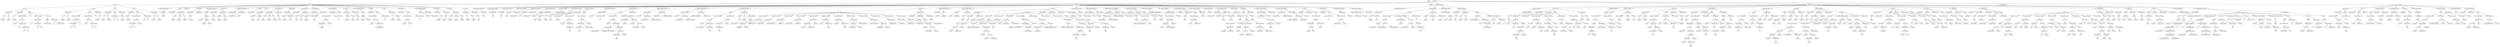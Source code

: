 strict digraph {
	graph [bb="0,0,40122,900"];
	node [label="\N"];
	Enter	[height=0.5,
		pos="22858,882",
		width=0.83628];
	BinaryOperation_Unnamed_35	[color=brown,
		height=0.5,
		label=BinaryOperation,
		pos="28843,378",
		width=1.9867];
	IndexAccess_Unnamed_30	[color=black,
		height=0.5,
		label=IndexAccess,
		pos="28843,306",
		width=1.6402];
	BinaryOperation_Unnamed_35 -> IndexAccess_Unnamed_30	[pos="e,28843,324.1 28843,359.7 28843,352.41 28843,343.73 28843,335.54"];
	NumberLiteral_Unnamed_13	[color=black,
		height=0.5,
		label=NumberLiteral,
		pos="28984,306",
		width=1.765];
	BinaryOperation_Unnamed_35 -> NumberLiteral_Unnamed_13	[pos="e,28953,322.01 28874,361.46 28894,351.31 28921,337.95 28943,327.01"];
	ElementaryTypeName_bool_1	[color=black,
		height=0.5,
		label=bool,
		pos="22057,522",
		width=0.76697];
	Parameter_b_2	[color=black,
		height=0.5,
		label=b,
		pos="2516.6,594",
		width=0.75];
	ElementaryTypeName_uint256_7	[color=black,
		height=0.5,
		label=uint256,
		pos="2505.6,522",
		width=1.0442];
	Parameter_b_2 -> ElementaryTypeName_uint256_7	[pos="e,2508.3,540.1 2513.9,575.7 2512.7,568.32 2511.3,559.52 2510,551.25"];
	Identifier__from_4	[color=black,
		height=0.5,
		label=_from,
		pos="33821,306",
		width=0.93331];
	Parameter_from	[color=black,
		height=0.5,
		label=from,
		pos="4226.6,594",
		width=0.7947];
	ElementaryTypeName_address_19	[color=black,
		height=0.5,
		label=address,
		pos="4202.6,522",
		width=1.0996];
	Parameter_from -> ElementaryTypeName_address_19	[pos="e,4208.5,540.28 4220.8,576.05 4218.2,568.52 4215.1,559.44 4212.2,550.94"];
	ElementaryTypeName_bytes32_5	[color=black,
		height=0.5,
		label=bytes32,
		pos="22421,450",
		width=1.0996];
	Identifier_paused_1	[color=black,
		height=0.5,
		label=paused,
		pos="6492.6,450",
		width=1.0303];
	Block_Unnamed_9	[color=black,
		height=0.5,
		label=Block,
		pos="37041,522",
		width=0.90558];
	TupleExpression_Unnamed_1	[color=black,
		height=0.5,
		label=TupleExpression,
		pos="37041,450",
		width=2.0422];
	Block_Unnamed_9 -> TupleExpression_Unnamed_1	[pos="e,37041,468.1 37041,503.7 37041,496.41 37041,487.73 37041,479.54"];
	ElementaryTypeName_address_40	[color=black,
		height=0.5,
		label=address,
		pos="28703,522",
		width=1.0996];
	Identifier_require_10	[color=black,
		height=0.5,
		label=require,
		pos="33086,450",
		width=1.0026];
	BinaryOperation_Unnamed_68	[color=brown,
		height=0.5,
		label=BinaryOperation,
		pos="17457,522",
		width=1.9867];
	BooleanLiteral_Unnamed_15	[color=black,
		height=0.5,
		label=BooleanLiteral,
		pos="17603,450",
		width=1.7788];
	BinaryOperation_Unnamed_68 -> BooleanLiteral_Unnamed_15	[pos="e,17571,466.09 17489,505.64 17510,495.45 17538,481.97 17561,470.95"];
	IndexAccess_Unnamed_45	[color=black,
		height=0.5,
		label=IndexAccess,
		pos="17817,450",
		width=1.6402];
	BinaryOperation_Unnamed_68 -> IndexAccess_Unnamed_45	[pos="e,17767,460.1 17509,509.59 17519,507.69 17528,505.76 17537,504 17612,488.89 17699,472.64 17755,462.17"];
	StateVariableDeclaration_Unnamed_6	[color=black,
		height=0.5,
		label=StateVariableDeclaration,
		pos="2688.6,738",
		width=2.8184];
	VariableDeclaration_totalSupply_	[color=black,
		height=0.5,
		label=totalSupply_,
		pos="2662.6,666",
		width=1.6125];
	StateVariableDeclaration_Unnamed_6 -> VariableDeclaration_totalSupply_	[pos="e,2668.9,684.1 2682.2,719.7 2679.4,712.15 2676,703.12 2672.9,694.68"];
	Identifier_mintingFinished	[color=black,
		height=0.5,
		label=mintingFinished,
		pos="6098.6,378",
		width=1.9174];
	ParameterList_Unnamed_34	[color=black,
		height=0.5,
		label=ParameterList,
		pos="4751.6,666",
		width=1.7095];
	Parameter_spender_2	[color=black,
		height=0.5,
		label=spender,
		pos="4542.6,594",
		width=1.1135];
	ParameterList_Unnamed_34 -> Parameter_spender_2	[pos="e,4573.7,605.86 4711.8,651.98 4679.4,641.34 4632.5,625.86 4591.6,612 4589.2,611.2 4586.8,610.38 4584.4,609.54"];
	Parameter_addedValue	[color=black,
		height=0.5,
		label=addedValue,
		pos="4655.6,594",
		width=1.5155];
	ParameterList_Unnamed_34 -> Parameter_addedValue	[pos="e,4677.4,610.91 4729.3,648.76 4716.6,639.51 4700.5,627.77 4686.6,617.63"];
	FunctionCall_Unnamed_50	[color=orange,
		height=0.5,
		label=FunctionCall,
		pos="31755,522",
		width=1.6125];
	Identifier_MintFinished	[color=black,
		height=0.5,
		label=MintFinished,
		pos="31626,450",
		width=1.6402];
	FunctionCall_Unnamed_50 -> Identifier_MintFinished	[pos="e,31654,466.16 31727,505.81 31708,495.81 31684,482.6 31664,471.65"];
	Parameter_None_16	[color=black,
		height=0.5,
		label=None,
		pos="26951,594",
		width=0.85014];
	ElementaryTypeName_bool_12	[color=black,
		height=0.5,
		label=bool,
		pos="26951,522",
		width=0.76697];
	Parameter_None_16 -> ElementaryTypeName_bool_12	[pos="e,26951,540.1 26951,575.7 26951,568.41 26951,559.73 26951,551.54"];
	ModifierInvocation_onlyOwner_9	[color=black,
		height=0.5,
		label=onlyOwner,
		pos="18885,666",
		width=1.4323];
	Identifier_balances_13	[color=black,
		height=0.5,
		label=balances,
		pos="10183,450",
		width=1.1828];
	MemberAccess_Unnamed_26	[color=black,
		height=0.5,
		label=MemberAccess,
		pos="28903,162",
		width=1.9174];
	Identifier_msg_16	[color=black,
		height=0.5,
		label=msg,
		pos="28903,90",
		width=0.75];
	MemberAccess_Unnamed_26 -> Identifier_msg_16	[pos="e,28903,108.1 28903,143.7 28903,136.41 28903,127.73 28903,119.54"];
	Block_Unnamed_3	[color=black,
		height=0.5,
		label=Block,
		pos="38078,666",
		width=0.90558];
	ExpressionStatement_Unnamed_4	[color=orange,
		height=0.5,
		label=ExpressionStatement,
		pos="38069,594",
		width=2.458];
	Block_Unnamed_3 -> ExpressionStatement_Unnamed_4	[pos="e,38071,612.1 38075,647.7 38074,640.32 38073,631.52 38072,623.25"];
	ElementaryTypeName_string_2	[color=black,
		height=0.5,
		label=string,
		pos="15242,594",
		width=0.864];
	Identifier__subtractedValue_1	[color=black,
		height=0.5,
		label=_subtractedValue,
		pos="28548,234",
		width=2.0976];
	ParameterList_Unnamed_33	[color=black,
		height=0.5,
		label=ParameterList,
		pos="3461.6,666",
		width=1.7095];
	Parameter_None_9	[color=black,
		height=0.5,
		label=None,
		pos="3443.6,594",
		width=0.85014];
	ParameterList_Unnamed_33 -> Parameter_None_9	[pos="e,3448,612.1 3457.1,647.7 3455.2,640.32 3453,631.52 3450.9,623.25"];
	Identifier_msg_21	[color=black,
		height=0.5,
		label=msg,
		pos="13339,378",
		width=0.75];
	ModifierInvocation_onlyOwner_1	[color=black,
		height=0.5,
		label=onlyOwner,
		pos="38180,666",
		width=1.4323];
	FunctionCall_Unnamed_66	[color=orange,
		height=0.5,
		label=FunctionCall,
		pos="19933,306",
		width=1.6125];
	ElementaryTypeName_address_63	[color=black,
		height=0.5,
		label=address,
		pos="19872,234",
		width=1.0996];
	FunctionCall_Unnamed_66 -> ElementaryTypeName_address_63	[pos="e,19886,250.99 19918,288.41 19911,279.74 19901,268.97 19893,259.38"];
	NumberLiteral_Unnamed_38	[color=black,
		height=0.5,
		label=NumberLiteral,
		pos="19993,234",
		width=1.765];
	FunctionCall_Unnamed_66 -> NumberLiteral_Unnamed_38	[pos="e,19978,251.96 19947,288.41 19954,280.08 19963,269.8 19971,260.49"];
	IndexAccess_Unnamed_29	[color=black,
		height=0.5,
		label=IndexAccess,
		pos="29258,450",
		width=1.6402];
	MemberAccess_Unnamed_25	[color=black,
		height=0.5,
		label=MemberAccess,
		pos="29195,378",
		width=1.9174];
	IndexAccess_Unnamed_29 -> MemberAccess_Unnamed_25	[pos="e,29210,395.96 29243,432.41 29235,424.08 29226,413.8 29218,404.49"];
	Identifier_allowed_8	[color=black,
		height=0.5,
		label=allowed,
		pos="29321,378",
		width=1.0858];
	IndexAccess_Unnamed_29 -> Identifier_allowed_8	[pos="e,29306,394.99 29273,432.41 29280,423.74 29290,412.97 29299,403.38"];
	VariableDeclaration_value_1	[color=black,
		height=0.5,
		label=value,
		pos="2836.6,594",
		width=0.82242];
	ElementaryTypeName_uint256_22	[color=black,
		height=0.5,
		label=uint256,
		pos="2815.6,522",
		width=1.0442];
	VariableDeclaration_value_1 -> ElementaryTypeName_uint256_22	[pos="e,2820.8,540.28 2831.5,576.05 2829.3,568.6 2826.6,559.64 2824.1,551.22"];
	Identifier_keccak256	[color=black,
		height=0.5,
		label=keccak256,
		pos="36278,450",
		width=1.3907];
	ParameterList_Unnamed_67	[color=black,
		height=0.5,
		label=ParameterList,
		pos="30091,666",
		width=1.7095];
	Parameter_None_20	[color=black,
		height=0.5,
		label=None,
		pos="30005,594",
		width=0.85014];
	ParameterList_Unnamed_67 -> Parameter_None_20	[pos="e,30022,609.25 30071,648.76 30059,639.14 30044,626.84 30031,616.43"];
	NumberLiteral_Unnamed_35	[color=black,
		height=0.5,
		label=NumberLiteral,
		pos="14938,306",
		width=1.765];
	IndexAccess_Unnamed_43	[color=black,
		height=0.5,
		label=IndexAccess,
		pos="15054,450",
		width=1.6402];
	Identifier_balances_17	[color=black,
		height=0.5,
		label=balances,
		pos="14938,378",
		width=1.1828];
	IndexAccess_Unnamed_43 -> Identifier_balances_17	[pos="e,14961,393.3 15028,433.46 15011,423.38 14989,410.14 14971,399.24"];
	FunctionCall_Unnamed_58	[color=orange,
		height=0.5,
		label=FunctionCall,
		pos="15057,378",
		width=1.6125];
	IndexAccess_Unnamed_43 -> FunctionCall_Unnamed_58	[pos="e,15056,396.1 15054,431.7 15055,424.41 15055,415.73 15055,407.54"];
	Identifier__fullfillFounder	[color=black,
		height=0.5,
		label=_fullfillFounder,
		pos="12085,450",
		width=1.8759];
	Block_Unnamed_34	[color=black,
		height=0.5,
		label=Block,
		pos="25824,666",
		width=0.90558];
	ExpressionStatement_Unnamed_41	[color=orange,
		height=0.5,
		label=ExpressionStatement,
		pos="25574,594",
		width=2.458];
	Block_Unnamed_34 -> ExpressionStatement_Unnamed_41	[pos="e,25633,607.71 25799,653.99 25793,651.86 25788,649.75 25783,648 25737,632.95 25685,619.75 25644,610.28"];
	ExpressionStatement_Unnamed_42	[color=orange,
		height=0.5,
		label=ExpressionStatement,
		pos="25769,594",
		width=2.458];
	Block_Unnamed_34 -> ExpressionStatement_Unnamed_42	[pos="e,25782,611.8 25811,649.12 25805,640.77 25796,630.32 25789,620.84"];
	Identifier_verificationHash_1	[color=black,
		height=0.5,
		label=verificationHash,
		pos="15755,450",
		width=1.959];
	ExpressionStatement_Unnamed_46	[color=orange,
		height=0.5,
		label=ExpressionStatement,
		pos="21287,594",
		width=2.458];
	Identifier___5	[color=black,
		height=0.5,
		label=_,
		pos="21287,522",
		width=0.75];
	ExpressionStatement_Unnamed_46 -> Identifier___5	[pos="e,21287,540.1 21287,575.7 21287,568.41 21287,559.73 21287,551.54"];
	Identifier_verificationHash	[color=black,
		height=0.5,
		label=verificationHash,
		pos="22507,378",
		width=1.959];
	VariableDeclaration_allowed	[color=black,
		height=0.5,
		label=allowed,
		pos="3342.6,666",
		width=1.0858];
	Mapping_Unnamed_2	[color=black,
		height=0.5,
		label=Mapping,
		pos="3341.6,594",
		width=1.2105];
	VariableDeclaration_allowed -> Mapping_Unnamed_2	[pos="e,3341.8,612.1 3342.3,647.7 3342.2,640.41 3342.1,631.73 3342,623.54"];
	ElementaryTypeName_uint_9	[color=black,
		height=0.5,
		label=uint,
		pos="8183.6,594",
		width=0.75];
	MemberAccess_Unnamed_58	[color=black,
		height=0.5,
		label=MemberAccess,
		pos="21045,450",
		width=1.9174];
	FunctionCall_Unnamed_72	[color=orange,
		height=0.5,
		label=FunctionCall,
		pos="21045,378",
		width=1.6125];
	MemberAccess_Unnamed_58 -> FunctionCall_Unnamed_72	[pos="e,21045,396.1 21045,431.7 21045,424.41 21045,415.73 21045,407.54"];
	VariableDeclaration_EXPECTED_TOTAL_SUPPLY	[color=black,
		height=0.5,
		label=EXPECTED_TOTAL_SUPPLY,
		pos="21724,666",
		width=3.7194];
	NumberLiteral_Unnamed_19	[color=black,
		height=0.5,
		label=NumberLiteral,
		pos="21749,594",
		width=1.765];
	VariableDeclaration_EXPECTED_TOTAL_SUPPLY -> NumberLiteral_Unnamed_19	[pos="e,21742,612.1 21730,647.7 21732,640.15 21736,631.12 21739,622.68"];
	ElementaryTypeName_uint256_34	[color=black,
		height=0.5,
		label=uint256,
		pos="21868,594",
		width=1.0442];
	VariableDeclaration_EXPECTED_TOTAL_SUPPLY -> ElementaryTypeName_uint256_34	[pos="e,21842,607.46 21758,648.23 21780,637.41 21809,623.36 21832,612.41"];
	Identifier_r	[color=black,
		height=0.5,
		label=r,
		pos="34949,378",
		width=0.75];
	VariableDeclaration_ALLOC_TEAM	[color=black,
		height=0.5,
		label=ALLOC_TEAM,
		pos="10416,666",
		width=2.0145];
	ElementaryTypeName_uint256_36	[color=black,
		height=0.5,
		label=uint256,
		pos="10289,594",
		width=1.0442];
	VariableDeclaration_ALLOC_TEAM -> ElementaryTypeName_uint256_36	[pos="e,10313,608.24 10387,649.12 10368,638.6 10343,624.78 10323,613.73"];
	BinaryOperation_Unnamed_44	[color=brown,
		height=0.5,
		label=BinaryOperation,
		pos="10416,594",
		width=1.9867];
	VariableDeclaration_ALLOC_TEAM -> BinaryOperation_Unnamed_44	[pos="e,10416,612.1 10416,647.7 10416,640.41 10416,631.73 10416,623.54"];
	ElementaryTypeName_uint_1	[color=black,
		height=0.5,
		label=uint,
		pos="5055.6,522",
		width=0.75];
	Identifier_fullfillTeamAddress	[color=black,
		height=0.5,
		label=fullfillTeamAddress,
		pos="12397,450",
		width=2.3194];
	ElementaryTypeName_uint256_2	[color=black,
		height=0.5,
		label=uint256,
		pos="223.59,522",
		width=1.0442];
	ExpressionStatement_Unnamed_48	[color=orange,
		height=0.5,
		label=ExpressionStatement,
		pos="9692.6,594",
		width=2.458];
	Identifier___6	[color=black,
		height=0.5,
		label=_,
		pos="9692.6,522",
		width=0.75];
	ExpressionStatement_Unnamed_48 -> Identifier___6	[pos="e,9692.6,540.1 9692.6,575.7 9692.6,568.41 9692.6,559.73 9692.6,551.54"];
	NumberLiteral_Unnamed_21	[color=black,
		height=0.5,
		label=NumberLiteral,
		pos="20208,594",
		width=1.765];
	ExpressionStatement_Unnamed_9	[color=orange,
		height=0.5,
		label=ExpressionStatement,
		pos="22214,594",
		width=2.458];
	FunctionCall_Unnamed_15	[color=orange,
		height=0.5,
		label=FunctionCall,
		pos="22187,522",
		width=1.6125];
	ExpressionStatement_Unnamed_9 -> FunctionCall_Unnamed_15	[pos="e,22193,540.1 22207,575.7 22204,568.15 22201,559.12 22197,550.68"];
	ElementaryTypeName_uint256_41	[color=black,
		height=0.5,
		label=uint256,
		pos="10059,450",
		width=1.0442];
	Parameter__fullfillTeam	[color=black,
		height=0.5,
		label=_fullfillTeam,
		pos="14618,594",
		width=1.5848];
	ElementaryTypeName_address_56	[color=black,
		height=0.5,
		label=address,
		pos="14818,522",
		width=1.0996];
	Parameter__fullfillTeam -> ElementaryTypeName_address_56	[pos="e,14787,533.81 14655,579.98 14686,569.28 14731,553.71 14770,540 14772,539.22 14774,538.42 14776,537.61"];
	Identifier__spender	[color=black,
		height=0.5,
		label=_spender,
		pos="26390,378",
		width=1.2521];
	ElementaryTypeName_bool_11	[color=black,
		height=0.5,
		label=bool,
		pos="33932,522",
		width=0.76697];
	FunctionCall_Unnamed_19	[color=orange,
		height=0.5,
		label=FunctionCall,
		pos="2221.6,522",
		width=1.6125];
	BinaryOperation_Unnamed_17	[color=brown,
		height=0.5,
		label=BinaryOperation,
		pos="2160.6,450",
		width=1.9867];
	FunctionCall_Unnamed_19 -> BinaryOperation_Unnamed_17	[pos="e,2175.4,467.96 2207.1,504.41 2199.9,496.08 2190.9,485.8 2182.8,476.49"];
	Identifier_assert_1	[color=black,
		height=0.5,
		label=assert,
		pos="2282.6,450",
		width=0.89172];
	FunctionCall_Unnamed_19 -> Identifier_assert_1	[pos="e,2269.1,466.51 2236,504.41 2243.7,495.62 2253.3,484.66 2261.7,474.96"];
	Identifier__amount_3	[color=black,
		height=0.5,
		label=_amount,
		pos="30856,450",
		width=1.1967];
	VariableDeclaration_symbol	[color=black,
		height=0.5,
		label=symbol,
		pos="15345,666",
		width=1.0581];
	VariableDeclaration_symbol -> ElementaryTypeName_string_2	[pos="e,15261,608.43 15324,650.83 15309,640.48 15288,626.31 15271,614.83"];
	stringLiteral_Unnamed_3	[color=black,
		height=0.5,
		label=stringLiteral,
		pos="15345,594",
		width=1.5016];
	VariableDeclaration_symbol -> stringLiteral_Unnamed_3	[pos="e,15345,612.1 15345,647.7 15345,640.41 15345,631.73 15345,623.54"];
	Identifier_v_3	[color=black,
		height=0.5,
		label=v,
		pos="37337,378",
		width=0.75];
	FunctionCall_Unnamed_67	[color=orange,
		height=0.5,
		label=FunctionCall,
		pos="11377,522",
		width=1.6125];
	Identifier_require_15	[color=black,
		height=0.5,
		label=require,
		pos="11251,450",
		width=1.0026];
	FunctionCall_Unnamed_67 -> Identifier_require_15	[pos="e,11274,464.04 11349,505.81 11330,495.15 11304,480.83 11284,469.5"];
	BinaryOperation_Unnamed_76	[color=brown,
		height=0.5,
		label=BinaryOperation,
		pos="11377,450",
		width=1.9867];
	FunctionCall_Unnamed_67 -> BinaryOperation_Unnamed_76	[pos="e,11377,468.1 11377,503.7 11377,496.41 11377,487.73 11377,479.54"];
	VariableDeclarationStatement_Unnamed_1	[color=black,
		height=0.5,
		label=VariableDeclarationStatement,
		pos="35172,594",
		width=3.3174];
	VariableDeclaration_s	[color=black,
		height=0.5,
		label=s,
		pos="35127,522",
		width=0.75];
	VariableDeclarationStatement_Unnamed_1 -> VariableDeclaration_s	[pos="e,35137,538.67 35160,575.7 35155,567.37 35149,557.23 35143,548.08"];
	Identifier_msg_12	[color=black,
		height=0.5,
		label=msg,
		pos="27081,18",
		width=0.75];
	IfStatement_Unnamed_5	[color=orange,
		height=0.5,
		label=IfStatement,
		pos="20073,594",
		width=1.4739];
	Block_Unnamed_42	[color=black,
		height=0.5,
		label=Block,
		pos="20068,522",
		width=0.90558];
	IfStatement_Unnamed_5 -> Block_Unnamed_42	[pos="e,20069,540.1 20071,575.7 20071,568.41 20070,559.73 20070,551.54"];
	BinaryOperation_Unnamed_73	[color=brown,
		height=0.5,
		label=BinaryOperation,
		pos="20345,522",
		width=1.9867];
	IfStatement_Unnamed_5 -> BinaryOperation_Unnamed_73	[pos="e,20295,535.24 20113,581.91 20120,579.91 20127,577.88 20135,576 20185,562.8 20242,548.45 20284,538.01"];
	Parameter__fullfillFounder	[color=black,
		height=0.5,
		label=_fullfillFounder,
		pos="14761,594",
		width=1.8759];
	ElementaryTypeName_address_57	[color=black,
		height=0.5,
		label=address,
		pos="14915,522",
		width=1.0996];
	Parameter__fullfillFounder -> ElementaryTypeName_address_57	[pos="e,14887,535.42 14794,577.98 14818,566.88 14851,551.73 14877,540.15"];
	MemberAccess_Unnamed_24	[color=black,
		height=0.5,
		label=MemberAccess,
		pos="27490,306",
		width=1.9174];
	Identifier_msg_14	[color=black,
		height=0.5,
		label=msg,
		pos="27490,234",
		width=0.75];
	MemberAccess_Unnamed_24 -> Identifier_msg_14	[pos="e,27490,252.1 27490,287.7 27490,280.41 27490,271.73 27490,263.54"];
	MemberAccess_Unnamed_14	[color=black,
		height=0.5,
		label=MemberAccess,
		pos="32755,378",
		width=1.9174];
	IndexAccess_Unnamed_13	[color=black,
		height=0.5,
		label=IndexAccess,
		pos="32755,306",
		width=1.6402];
	MemberAccess_Unnamed_14 -> IndexAccess_Unnamed_13	[pos="e,32755,324.1 32755,359.7 32755,352.41 32755,343.73 32755,335.54"];
	Identifier_balances_2	[color=black,
		height=0.5,
		label=balances,
		pos="24554,378",
		width=1.1828];
	Identifier_Transfer_2	[color=black,
		height=0.5,
		label=Transfer,
		pos="30959,450",
		width=1.1689];
	Identifier_AIRDROP_CLAIM_AMMOUNT_1	[color=black,
		height=0.5,
		label=AIRDROP_CLAIM_AMMOUNT,
		pos="15608,378",
		width=3.8857];
	IndexAccess_Unnamed_39	[color=black,
		height=0.5,
		label=IndexAccess,
		pos="9958.6,306",
		width=1.6402];
	MemberAccess_Unnamed_38	[color=black,
		height=0.5,
		label=MemberAccess,
		pos="9895.6,234",
		width=1.9174];
	IndexAccess_Unnamed_39 -> MemberAccess_Unnamed_38	[pos="e,9910.9,251.96 9943.7,288.41 9936.2,280.08 9926.9,269.8 9918.5,260.49"];
	Identifier_claimed	[color=black,
		height=0.5,
		label=claimed,
		pos="10022,234",
		width=1.0858];
	IndexAccess_Unnamed_39 -> Identifier_claimed	[pos="e,10007,250.99 9973.5,288.41 9981.3,279.74 9991,268.97 9999.7,259.38"];
	MemberAccess_Unnamed_48	[color=black,
		height=0.5,
		label=MemberAccess,
		pos="15913,450",
		width=1.9174];
	Identifier_msg_25	[color=black,
		height=0.5,
		label=msg,
		pos="15949,378",
		width=0.75];
	MemberAccess_Unnamed_48 -> Identifier_msg_25	[pos="e,15940,395.14 15921,431.7 15926,423.75 15931,414.16 15935,405.34"];
	Identifier_TOKEN_MULTIPLIER_5	[color=black,
		height=0.5,
		label=TOKEN_MULTIPLIER,
		pos="11229,594",
		width=2.8323];
	Identifier_sig	[color=black,
		height=0.5,
		label=sig,
		pos="35766,378",
		width=0.75];
	FunctionDefinition_mul	[color=black,
		height=0.5,
		label=mul,
		pos="423.59,738",
		width=0.75];
	ParameterList_Unnamed_14	[color=black,
		height=0.5,
		label=ParameterList,
		pos="130.59,666",
		width=1.7095];
	FunctionDefinition_mul -> ParameterList_Unnamed_14	[pos="e,177.31,678.16 398.36,730.97 352,719.9 252.2,696.05 188.4,680.81"];
	ParameterList_Unnamed_15	[color=black,
		height=0.5,
		label=ParameterList,
		pos="319.59,666",
		width=1.7095];
	FunctionDefinition_mul -> ParameterList_Unnamed_15	[pos="e,343.13,682.85 405,724.49 390.41,714.66 369.73,700.75 352.37,689.06"];
	Block_Unnamed_12	[color=black,
		height=0.5,
		label=Block,
		pos="479.59,666",
		width=0.90558];
	FunctionDefinition_mul -> Block_Unnamed_12	[pos="e,467.08,682.64 435.74,721.81 442.84,712.94 451.95,701.55 460.03,691.45"];
	ElementaryTypeName_uint256_8	[color=black,
		height=0.5,
		label=uint256,
		pos="2091.6,522",
		width=1.0442];
	FunctionCall_Unnamed_45	[color=orange,
		height=0.5,
		label=FunctionCall,
		pos="30083,450",
		width=1.6125];
	Identifier__amount	[color=black,
		height=0.5,
		label=_amount,
		pos="29986,378",
		width=1.1967];
	FunctionCall_Unnamed_45 -> Identifier__amount	[pos="e,30007,394.1 30061,433.12 30047,423.52 30030,411.16 30016,400.67"];
	MemberAccess_Unnamed_31	[color=black,
		height=0.5,
		label=MemberAccess,
		pos="30116,378",
		width=1.9174];
	FunctionCall_Unnamed_45 -> MemberAccess_Unnamed_31	[pos="e,30108,396.1 30091,431.7 30094,424.07 30099,414.92 30103,406.4"];
	Identifier_require_11	[color=black,
		height=0.5,
		label=require,
		pos="25570,450",
		width=1.0026];
	ElementaryTypeName_address_67	[color=black,
		height=0.5,
		label=address,
		pos="8821.6,522",
		width=1.0996];
	EmitStatement_Unnamed_2	[color=black,
		height=0.5,
		label=EmitStatement,
		pos="24313,594",
		width=1.7788];
	FunctionCall_Unnamed_29	[color=orange,
		height=0.5,
		label=FunctionCall,
		pos="24290,522",
		width=1.6125];
	EmitStatement_Unnamed_2 -> FunctionCall_Unnamed_29	[pos="e,24295,540.1 24307,575.7 24304,568.24 24302,559.32 24299,550.97"];
	BinaryOperation_Unnamed_4	[color=brown,
		height=0.5,
		label=BinaryOperation,
		pos="39423,522",
		width=1.9867];
	Identifier__newOwner_3	[color=black,
		height=0.5,
		label=_newOwner,
		pos="39458,450",
		width=1.5432];
	BinaryOperation_Unnamed_4 -> Identifier__newOwner_3	[pos="e,39449,468.1 39431,503.7 39435,496.07 39440,486.92 39444,478.4"];
	Identifier_owner_5	[color=black,
		height=0.5,
		label=owner,
		pos="39565,450",
		width=0.93331];
	BinaryOperation_Unnamed_4 -> Identifier_owner_5	[pos="e,39541,462.8 39454,505.46 39477,494.29 39507,479.23 39531,467.78"];
	Identifier_require_14	[color=black,
		height=0.5,
		label=require,
		pos="9800.6,450",
		width=1.0026];
	Identifier_msg_13	[color=black,
		height=0.5,
		label=msg,
		pos="27468,378",
		width=0.75];
	ElementaryTypeName_uint256_5	[color=black,
		height=0.5,
		label=uint256,
		pos="1998.6,522",
		width=1.0442];
	ParameterList_Unnamed_46	[color=black,
		height=0.5,
		label=ParameterList,
		pos="2800.6,666",
		width=1.7095];
	BinaryOperation_Unnamed_75	[color=brown,
		height=0.5,
		label=BinaryOperation,
		pos="19688,378",
		width=1.9867];
	Identifier_remaining	[color=black,
		height=0.5,
		label=remaining,
		pos="19576,306",
		width=1.2798];
	BinaryOperation_Unnamed_75 -> Identifier_remaining	[pos="e,19599,321.72 19662,360.76 19646,350.91 19626,338.23 19609,327.66"];
	Identifier_XTVBurned	[color=black,
		height=0.5,
		label=XTVBurned,
		pos="19697,306",
		width=1.5709];
	BinaryOperation_Unnamed_75 -> Identifier_XTVBurned	[pos="e,19694,324.1 19690,359.7 19691,352.32 19692,343.52 19693,335.25"];
	Identifier_totalSupply__1	[color=black,
		height=0.5,
		label=totalSupply_,
		pos="30217,450",
		width=1.6125];
	ElementaryTypeName_bool_3	[color=black,
		height=0.5,
		label=bool,
		pos="6867.6,594",
		width=0.76697];
	VariableDeclaration_owner_1	[color=black,
		height=0.5,
		label=owner,
		pos="7244.6,594",
		width=0.93331];
	ElementaryTypeName_address_26	[color=black,
		height=0.5,
		label=address,
		pos="7237.6,522",
		width=1.0996];
	VariableDeclaration_owner_1 -> ElementaryTypeName_address_26	[pos="e,7239.3,540.1 7242.9,575.7 7242.1,568.41 7241.3,559.73 7240.4,551.54"];
	NumberLiteral_Unnamed_2	[color=black,
		height=0.5,
		label=NumberLiteral,
		pos="35615,450",
		width=1.765];
	StateVariableDeclaration_Unnamed_14	[color=black,
		height=0.5,
		label=StateVariableDeclaration,
		pos="7735.6,738",
		width=2.8184];
	VariableDeclaration_airdropActive	[color=black,
		height=0.5,
		label=airdropActive,
		pos="7784.6,666",
		width=1.7095];
	StateVariableDeclaration_Unnamed_14 -> VariableDeclaration_airdropActive	[pos="e,7772.6,684.1 7747.7,719.7 7753.3,711.73 7760,702.1 7766.2,693.26"];
	ParameterList_Unnamed_74	[color=black,
		height=0.5,
		label=ParameterList,
		pos="19808,666",
		width=1.7095];
	VariableDeclaration_token	[color=black,
		height=0.5,
		label=token,
		pos="19607,594",
		width=0.864];
	ParameterList_Unnamed_74 -> VariableDeclaration_token	[pos="e,19631,605.58 19766,652.33 19733,642.14 19687,627.08 19647,612 19645,611.32 19643,610.61 19641,609.88"];
	VariableDeclaration_verificationHash	[color=black,
		height=0.5,
		label=verificationHash,
		pos="19727,594",
		width=1.959];
	ParameterList_Unnamed_74 -> VariableDeclaration_verificationHash	[pos="e,19746,611.71 19788,648.41 19778,639.67 19766,628.79 19755,619.13"];
	VariableDeclaration_xtvSignature	[color=black,
		height=0.5,
		label=xtvSignature,
		pos="19872,594",
		width=1.5709];
	ParameterList_Unnamed_74 -> VariableDeclaration_xtvSignature	[pos="e,19857,611.47 19823,648.41 19831,639.87 19840,629.28 19849,619.79"];
	VariableDeclaration_addr	[color=black,
		height=0.5,
		label=addr,
		pos="19974,594",
		width=0.76697];
	ParameterList_Unnamed_74 -> VariableDeclaration_addr	[pos="e,19952,605.44 19843,651.01 19870,640.61 19906,625.88 19938,612 19939,611.42 19940,610.82 19942,610.22"];
	AssemblyExpression_Unnamed	[color=black,
		height=0.5,
		label=AssemblyExpression,
		pos="35083,378",
		width=2.4719];
	AssemblyExpression_Unnamed_1	[color=black,
		height=0.5,
		label=AssemblyExpression,
		pos="35083,306",
		width=2.4719];
	AssemblyExpression_Unnamed -> AssemblyExpression_Unnamed_1	[pos="e,35083,324.1 35083,359.7 35083,352.41 35083,343.73 35083,335.54"];
	Identifier_xtvNetworkEndorser	[color=black,
		height=0.5,
		label=xtvNetworkEndorser,
		pos="23601,522",
		width=2.4442];
	ParameterList_Unnamed_63	[color=black,
		height=0.5,
		label=ParameterList,
		pos="29014,666",
		width=1.7095];
	Parameter_None_19	[color=black,
		height=0.5,
		label=None,
		pos="28976,594",
		width=0.85014];
	ParameterList_Unnamed_63 -> Parameter_None_19	[pos="e,28984,611.31 29004,648.05 29000,640.03 28995,630.26 28990,621.3"];
	ElementaryTypeName_uint_10	[color=black,
		height=0.5,
		label=uint,
		pos="17524,594",
		width=0.75];
	Identifier___1	[color=black,
		height=0.5,
		label=_,
		pos="22684,522",
		width=0.75];
	NumberLiteral_Unnamed_5	[color=black,
		height=0.5,
		label=NumberLiteral,
		pos="36648,306",
		width=1.765];
	ElementaryTypeName_address_41	[color=black,
		height=0.5,
		label=address,
		pos="27611,522",
		width=1.0996];
	BinaryOperation_Unnamed	[color=brown,
		height=0.5,
		label=BinaryOperation,
		pos="38643,522",
		width=1.9867];
	Identifier_owner	[color=black,
		height=0.5,
		label=owner,
		pos="38522,450",
		width=0.93331];
	BinaryOperation_Unnamed -> Identifier_owner	[pos="e,38544,463.94 38615,504.94 38597,494.4 38573,480.59 38554,469.57"];
	MemberAccess_Unnamed	[color=black,
		height=0.5,
		label=MemberAccess,
		pos="38643,450",
		width=1.9174];
	BinaryOperation_Unnamed -> MemberAccess_Unnamed	[pos="e,38643,468.1 38643,503.7 38643,496.41 38643,487.73 38643,479.54"];
	FunctionCall_Unnamed_31	[color=orange,
		height=0.5,
		label=FunctionCall,
		pos="31930,378",
		width=1.6125];
	NumberLiteral_Unnamed_12	[color=black,
		height=0.5,
		label=NumberLiteral,
		pos="31859,306",
		width=1.765];
	FunctionCall_Unnamed_31 -> NumberLiteral_Unnamed_12	[pos="e,31875,323.47 31913,360.41 31904,351.78 31893,341.06 31883,331.5"];
	ElementaryTypeName_address_37	[color=black,
		height=0.5,
		label=address,
		pos="31980,306",
		width=1.0996];
	FunctionCall_Unnamed_31 -> ElementaryTypeName_address_37	[pos="e,31968,323.31 31942,360.05 31948,351.77 31955,341.62 31961,332.42"];
	Identifier_owner_txorigin33	[color=black,
		height=0.5,
		label=owner_txorigin33,
		pos="25696,378",
		width=2.0976];
	Block_Unnamed_25	[color=black,
		height=0.5,
		label=Block,
		pos="28615,666",
		width=0.90558];
	IndexAccess_Unnamed_20	[color=black,
		height=0.5,
		label=IndexAccess,
		pos="28586,594",
		width=1.6402];
	Block_Unnamed_25 -> IndexAccess_Unnamed_20	[pos="e,28593,612.28 28608,648.05 28604,640.43 28601,631.23 28597,622.65"];
	ElementaryTypeName_bytes32	[color=black,
		height=0.5,
		label=bytes32,
		pos="34924,522",
		width=1.0996];
	VariableDeclaration_XTVNetworkContractAddress	[color=black,
		height=0.5,
		label=XTVNetworkContractAddress,
		pos="18476,666",
		width=3.4837];
	ElementaryTypeName_address_52	[color=black,
		height=0.5,
		label=address,
		pos="18895,594",
		width=1.0996];
	VariableDeclaration_XTVNetworkContractAddress -> ElementaryTypeName_address_52	[pos="e,18865,606.35 18565,653.1 18666,639.56 18819,618.48 18846,612 18848,611.33 18851,610.57 18854,609.75"];
	Block_Unnamed_29	[color=black,
		height=0.5,
		label=Block,
		pos="29226,522",
		width=0.90558];
	ExpressionStatement_Unnamed_35	[color=orange,
		height=0.5,
		label=ExpressionStatement,
		pos="28623,450",
		width=2.458];
	Block_Unnamed_29 -> ExpressionStatement_Unnamed_35	[pos="e,28686,462.9 29201,509.46 29196,507.31 29190,505.33 29185,504 28983,455.79 28926,493.7 28721,468 28713,467.04 28705,465.91 28697,\
464.68"];
	ModifierInvocation_whenPaused	[color=black,
		height=0.5,
		label=whenPaused,
		pos="30768,666",
		width=1.5848];
	Identifier_assert	[color=black,
		height=0.5,
		label=assert,
		pos="232.59,450",
		width=0.89172];
	ElementaryTypeName_bool_10	[color=black,
		height=0.5,
		label=bool,
		pos="24186,522",
		width=0.76697];
	ElementaryTypeName_uint256_37	[color=black,
		height=0.5,
		label=uint256,
		pos="17607,594",
		width=1.0442];
	Identifier_TOKEN_MULTIPLIER_6	[color=black,
		height=0.5,
		label=TOKEN_MULTIPLIER,
		pos="20702,522",
		width=2.8323];
	ExpressionStatement_Unnamed_20	[color=orange,
		height=0.5,
		label=ExpressionStatement,
		pos="6538.6,594",
		width=2.458];
	FunctionCall_Unnamed_23	[color=orange,
		height=0.5,
		label=FunctionCall,
		pos="6538.6,522",
		width=1.6125];
	ExpressionStatement_Unnamed_20 -> FunctionCall_Unnamed_23	[pos="e,6538.6,540.1 6538.6,575.7 6538.6,568.41 6538.6,559.73 6538.6,551.54"];
	ElementaryTypeName_uint_4	[color=black,
		height=0.5,
		label=uint,
		pos="29051,522",
		width=0.75];
	ModifierInvocation_onlyOwner_4	[color=black,
		height=0.5,
		label=onlyOwner,
		pos="30895,666",
		width=1.4323];
	MemberAccess_Unnamed_52	[color=black,
		height=0.5,
		label=MemberAccess,
		pos="11536,450",
		width=1.9174];
	MemberAccess_Unnamed_53	[color=black,
		height=0.5,
		label=MemberAccess,
		pos="11536,378",
		width=1.9174];
	MemberAccess_Unnamed_52 -> MemberAccess_Unnamed_53	[pos="e,11536,396.1 11536,431.7 11536,424.41 11536,415.73 11536,407.54"];
	Parameter_a_2	[color=black,
		height=0.5,
		label=a,
		pos="2588.6,594",
		width=0.75];
	ElementaryTypeName_uint256_6	[color=black,
		height=0.5,
		label=uint256,
		pos="2598.6,522",
		width=1.0442];
	Parameter_a_2 -> ElementaryTypeName_uint256_6	[pos="e,2596.1,540.1 2591.1,575.7 2592.1,568.32 2593.4,559.52 2594.6,551.25"];
	BinaryOperation_Unnamed_20	[color=brown,
		height=0.5,
		label=BinaryOperation,
		pos="1152.6,450",
		width=1.9867];
	Identifier_b_5	[color=black,
		height=0.5,
		label=b,
		pos="1116.6,378",
		width=0.75];
	BinaryOperation_Unnamed_20 -> Identifier_b_5	[pos="e,1124.9,395.14 1143.7,431.7 1139.6,423.75 1134.7,414.16 1130.1,405.34"];
	Identifier_a_6	[color=black,
		height=0.5,
		label=a,
		pos="1188.6,378",
		width=0.75];
	BinaryOperation_Unnamed_20 -> Identifier_a_6	[pos="e,1180.3,395.14 1161.5,431.7 1165.6,423.75 1170.5,414.16 1175,405.34"];
	BinaryOperation_Unnamed_38	[color=brown,
		height=0.5,
		label=BinaryOperation,
		pos="31228,522",
		width=1.9867];
	Identifier_paused_3	[color=black,
		height=0.5,
		label=paused,
		pos="31262,450",
		width=1.0303];
	BinaryOperation_Unnamed_38 -> Identifier_paused_3	[pos="e,31254,467.62 31236,503.7 31240,495.87 31244,486.44 31249,477.73"];
	BooleanLiteral_Unnamed_10	[color=black,
		height=0.5,
		label=BooleanLiteral,
		pos="31381,450",
		width=1.7788];
	BinaryOperation_Unnamed_38 -> BooleanLiteral_Unnamed_10	[pos="e,31348,465.85 31261,505.64 31284,495.33 31314,481.66 31338,470.58"];
	MemberAccess_Unnamed_9	[color=black,
		height=0.5,
		label=MemberAccess,
		pos="24272,234",
		width=1.9174];
	Identifier_msg_4	[color=black,
		height=0.5,
		label=msg,
		pos="24272,162",
		width=0.75];
	MemberAccess_Unnamed_9 -> Identifier_msg_4	[pos="e,24272,180.1 24272,215.7 24272,208.41 24272,199.73 24272,191.54"];
	MemberAccess_Unnamed_34	[color=black,
		height=0.5,
		label=MemberAccess,
		pos="25855,450",
		width=1.9174];
	Identifier_receiver	[color=black,
		height=0.5,
		label=receiver,
		pos="25986,378",
		width=1.0996];
	MemberAccess_Unnamed_34 -> Identifier_receiver	[pos="e,25961,392.3 25884,433.29 25904,422.74 25930,408.78 25951,397.67"];
	Identifier_msg_19	[color=black,
		height=0.5,
		label=msg,
		pos="29766,234",
		width=0.75];
	Identifier_allowed_5	[color=black,
		height=0.5,
		label=allowed,
		pos="27206,306",
		width=1.0858];
	ElementaryTypeName_uint	[color=black,
		height=0.5,
		label=uint,
		pos="4655.6,522",
		width=0.75];
	ParameterList_Unnamed_20	[color=black,
		height=0.5,
		label=ParameterList,
		pos="1083.6,666",
		width=1.7095];
	Parameter_a_3	[color=black,
		height=0.5,
		label=a,
		pos="1007.6,594",
		width=0.75];
	ParameterList_Unnamed_20 -> Parameter_a_3	[pos="e,1022.9,609.11 1065.6,648.41 1055.3,638.97 1042.4,627.03 1031.3,616.83"];
	Parameter_b_3	[color=black,
		height=0.5,
		label=b,
		pos="1083.6,594",
		width=0.75];
	ParameterList_Unnamed_20 -> Parameter_b_3	[pos="e,1083.6,612.1 1083.6,647.7 1083.6,640.41 1083.6,631.73 1083.6,623.54"];
	ParameterList_Unnamed_28	[color=black,
		height=0.5,
		label=ParameterList,
		pos="4328.6,666",
		width=1.7095];
	ParameterList_Unnamed_28 -> Parameter_from	[pos="e,4245.5,607.94 4305.2,648.94 4290.2,638.65 4270.6,625.22 4254.8,614.34"];
	Parameter_value_1	[color=black,
		height=0.5,
		label=value,
		pos="4302.6,594",
		width=0.82242];
	ParameterList_Unnamed_28 -> Parameter_value_1	[pos="e,4308.8,611.62 4322.2,647.7 4319.3,640.04 4315.9,630.85 4312.7,622.3"];
	Parameter_to_1	[color=black,
		height=0.5,
		label=to,
		pos="4377.6,594",
		width=0.75];
	ParameterList_Unnamed_28 -> Parameter_to_1	[pos="e,4366.5,610.83 4340.5,648.05 4346.3,639.65 4353.6,629.32 4360.1,620.02"];
	Parameter__status	[color=black,
		height=0.5,
		label=_status,
		pos="18990,594",
		width=1.0303];
	ElementaryTypeName_bool_20	[color=black,
		height=0.5,
		label=bool,
		pos="18990,522",
		width=0.76697];
	Parameter__status -> ElementaryTypeName_bool_20	[pos="e,18990,540.1 18990,575.7 18990,568.41 18990,559.73 18990,551.54"];
	VariableDeclaration_ALLOC_ADVISORS	[color=black,
		height=0.5,
		label=ALLOC_ADVISORS,
		pos="17388,666",
		width=2.5966];
	VariableDeclaration_ALLOC_ADVISORS -> ElementaryTypeName_uint256_37	[pos="e,17577,605.83 17437,650.32 17472,640.02 17519,625.69 17560,612 17562,611.22 17564,610.4 17567,609.56"];
	BinaryOperation_Unnamed_46	[color=brown,
		height=0.5,
		label=BinaryOperation,
		pos="17734,594",
		width=1.9867];
	VariableDeclaration_ALLOC_ADVISORS -> BinaryOperation_Unnamed_46	[pos="e,17681,606.34 17452,652.48 17506,641.89 17585,626.19 17654,612 17659,610.93 17664,609.81 17670,608.67"];
	InheritanceSpecifier_Unnamed	[color=black,
		height=0.5,
		label=InheritanceSpecifier,
		pos="24633,738",
		width=2.3333];
	UserDefinedTypeName_Unnamed	[color=black,
		height=0.5,
		label=UserDefinedTypeName,
		pos="24478,666",
		width=2.7214];
	InheritanceSpecifier_Unnamed -> UserDefinedTypeName_Unnamed	[pos="e,24513,683.14 24598,721.29 24576,711.39 24547,698.49 24524,687.75"];
	FunctionCall_Unnamed_6	[color=orange,
		height=0.5,
		label=FunctionCall,
		pos="39203,522",
		width=1.6125];
	Identifier_OwnershipTransferred	[color=black,
		height=0.5,
		label=OwnershipTransferred,
		pos="39076,450",
		width=2.6243];
	FunctionCall_Unnamed_6 -> Identifier_OwnershipTransferred	[pos="e,39105,467.38 39175,505.81 39158,496.2 39135,483.62 39115,472.93"];
	Identifier_owner_4	[color=black,
		height=0.5,
		label=owner,
		pos="39222,450",
		width=0.93331];
	FunctionCall_Unnamed_6 -> Identifier_owner_4	[pos="e,39217,468.1 39207,503.7 39209,496.24 39212,487.32 39214,478.97"];
	Identifier__newOwner_2	[color=black,
		height=0.5,
		label=_newOwner,
		pos="39329,450",
		width=1.5432];
	FunctionCall_Unnamed_6 -> Identifier__newOwner_2	[pos="e,39301,466.16 39230,505.81 39248,495.81 39272,482.6 39291,471.65"];
	BinaryOperation_Unnamed_71	[color=brown,
		height=0.5,
		label=BinaryOperation,
		pos="16457,522",
		width=1.9867];
	Identifier_XTVAirDropped	[color=black,
		height=0.5,
		label=XTVAirDropped,
		pos="16457,450",
		width=2.0699];
	BinaryOperation_Unnamed_71 -> Identifier_XTVAirDropped	[pos="e,16457,468.1 16457,503.7 16457,496.41 16457,487.73 16457,479.54"];
	FunctionCall_Unnamed_63	[color=orange,
		height=0.5,
		label=FunctionCall,
		pos="16608,450",
		width=1.6125];
	BinaryOperation_Unnamed_71 -> FunctionCall_Unnamed_63	[pos="e,16576,465.49 16490,505.64 16512,495.23 16542,481.39 16566,470.24"];
	ElementaryTypeName_address_12	[color=black,
		height=0.5,
		label=address,
		pos="21956,522",
		width=1.0996];
	Parameter_None_11	[color=black,
		height=0.5,
		label=None,
		pos="4837.6,594",
		width=0.85014];
	ElementaryTypeName_bool_9	[color=black,
		height=0.5,
		label=bool,
		pos="4837.6,522",
		width=0.76697];
	Parameter_None_11 -> ElementaryTypeName_bool_9	[pos="e,4837.6,540.1 4837.6,575.7 4837.6,568.41 4837.6,559.73 4837.6,551.54"];
	Identifier_balances_19	[color=black,
		height=0.5,
		label=balances,
		pos="15775,234",
		width=1.1828];
	FunctionDefinition_transfer_1	[color=black,
		height=0.5,
		label=transfer,
		pos="24928,738",
		width=1.0719];
	ModifierInvocation_whenNotPaused	[color=black,
		height=0.5,
		label=whenNotPaused,
		pos="24665,666",
		width=1.9729];
	FunctionDefinition_transfer_1 -> ModifierInvocation_whenNotPaused	[pos="e,24712,679.73 24895,728.21 24852,716.79 24776,696.67 24723,682.63"];
	ParameterList_Unnamed_53	[color=black,
		height=0.5,
		label=ParameterList,
		pos="24816,666",
		width=1.7095];
	FunctionDefinition_transfer_1 -> ParameterList_Unnamed_53	[pos="e,24841,682.68 24905,723 24889,713.17 24868,699.84 24850,688.64"];
	Block_Unnamed_22	[color=black,
		height=0.5,
		label=Block,
		pos="24928,666",
		width=0.90558];
	FunctionDefinition_transfer_1 -> Block_Unnamed_22	[pos="e,24928,684.1 24928,719.7 24928,712.41 24928,703.73 24928,695.54"];
	ParameterList_Unnamed_52	[color=black,
		height=0.5,
		label=ParameterList,
		pos="25353,666",
		width=1.7095];
	FunctionDefinition_transfer_1 -> ParameterList_Unnamed_52	[pos="e,25300,675.66 24963,731.09 25035,719.24 25198,692.42 25289,677.5"];
	Parameter_None	[color=black,
		height=0.5,
		label=None,
		pos="37265,594",
		width=0.85014];
	ElementaryTypeName_address_8	[color=black,
		height=0.5,
		label=address,
		pos="37313,522",
		width=1.0996];
	Parameter_None -> ElementaryTypeName_address_8	[pos="e,37301,539.63 37276,576.76 37281,568.49 37288,558.23 37295,548.9"];
	InLineAssemblyStatement_Unnamed	[color=black,
		height=0.5,
		label=InLineAssemblyStatement,
		pos="35417,594",
		width=2.9847];
	AssemblyBlock_Unnamed	[color=black,
		height=0.5,
		label=AssemblyBlock,
		pos="35260,522",
		width=1.9313];
	InLineAssemblyStatement_Unnamed -> AssemblyBlock_Unnamed	[pos="e,35293,538.07 35380,576.76 35357,566.6 35328,553.43 35304,542.67"];
	ElementaryTypeName_address_28	[color=black,
		height=0.5,
		label=address,
		pos="2910.6,522",
		width=1.0996];
	VariableDeclaration_previousOwner	[color=black,
		height=0.5,
		label=previousOwner,
		pos="38839,594",
		width=1.8759];
	ElementaryTypeName_address_1	[color=black,
		height=0.5,
		label=address,
		pos="38808,522",
		width=1.0996];
	VariableDeclaration_previousOwner -> ElementaryTypeName_address_1	[pos="e,38815,540.1 38831,575.7 38828,568.07 38823,558.92 38820,550.4"];
	ParameterList_Unnamed_23	[color=black,
		height=0.5,
		label=ParameterList,
		pos="3082.6,666",
		width=1.7095];
	Parameter_None_4	[color=black,
		height=0.5,
		label=None,
		pos="3092.6,594",
		width=0.85014];
	ParameterList_Unnamed_23 -> Parameter_None_4	[pos="e,3090.1,612.1 3085.1,647.7 3086.1,640.32 3087.4,631.52 3088.6,623.25"];
	ExpressionStatement_Unnamed_12	[color=orange,
		height=0.5,
		label=ExpressionStatement,
		pos="346.59,594",
		width=2.458];
	FunctionCall_Unnamed_18	[color=orange,
		height=0.5,
		label=FunctionCall,
		pos="346.59,522",
		width=1.6125];
	ExpressionStatement_Unnamed_12 -> FunctionCall_Unnamed_18	[pos="e,346.59,540.1 346.59,575.7 346.59,568.41 346.59,559.73 346.59,551.54"];
	VariableDeclaration_startTime	[color=black,
		height=0.5,
		label=startTime,
		pos="8207.6,666",
		width=1.266];
	VariableDeclaration_startTime -> ElementaryTypeName_uint_9	[pos="e,8189.3,611.62 8201.7,647.7 8199,640.04 8195.9,630.85 8193,622.3"];
	ElementaryTypeName_uint256_28	[color=black,
		height=0.5,
		label=uint256,
		pos="33752,522",
		width=1.0442];
	ElementaryTypeName_bool_15	[color=black,
		height=0.5,
		label=bool,
		pos="30005,522",
		width=0.76697];
	Parameter_None_20 -> ElementaryTypeName_bool_15	[pos="e,30005,540.1 30005,575.7 30005,568.41 30005,559.73 30005,551.54"];
	EmitStatement_Unnamed_7	[color=black,
		height=0.5,
		label=EmitStatement,
		pos="34410,594",
		width=1.7788];
	FunctionCall_Unnamed_43	[color=orange,
		height=0.5,
		label=FunctionCall,
		pos="34424,522",
		width=1.6125];
	EmitStatement_Unnamed_7 -> FunctionCall_Unnamed_43	[pos="e,34420,540.1 34413,575.7 34415,568.32 34416,559.52 34418,551.25"];
	ElementaryTypeName_uint256_14	[color=black,
		height=0.5,
		label=uint256,
		pos="2671.6,594",
		width=1.0442];
	VariableDeclaration_totalSupply_ -> ElementaryTypeName_uint256_14	[pos="e,2669.4,612.1 2664.8,647.7 2665.8,640.32 2666.9,631.52 2668,623.25"];
	ElementaryTypeName_address_14	[color=black,
		height=0.5,
		label=address,
		pos="5827.6,522",
		width=1.0996];
	BinaryOperation_Unnamed_52	[color=brown,
		height=0.5,
		label=BinaryOperation,
		pos="9926.6,450",
		width=1.9867];
	BinaryOperation_Unnamed_53	[color=brown,
		height=0.5,
		label=BinaryOperation,
		pos="9741.6,378",
		width=1.9867];
	BinaryOperation_Unnamed_52 -> BinaryOperation_Unnamed_53	[pos="e,9780.2,393.61 9888.3,434.5 9860,423.79 9821.2,409.12 9790.6,397.56"];
	UnaryOperation_Unnamed_2	[color=black,
		height=0.5,
		label=UnaryOperation,
		pos="9942.6,378",
		width=1.9452];
	BinaryOperation_Unnamed_52 -> UnaryOperation_Unnamed_2	[pos="e,9938.7,396.1 9930.5,431.7 9932.2,424.32 9934.2,415.52 9936.1,407.25"];
	Identifier__spender_10	[color=black,
		height=0.5,
		label=_spender,
		pos="29560,450",
		width=1.2521];
	Parameter_None_22	[color=black,
		height=0.5,
		label=None,
		pos="17077,594",
		width=0.85014];
	ElementaryTypeName_uint256_42	[color=black,
		height=0.5,
		label=uint256,
		pos="17584,522",
		width=1.0442];
	Parameter_None_22 -> ElementaryTypeName_uint256_42	[pos="e,17556,534.48 17099,581.65 17105,579.44 17110,577.38 17116,576 17298,529.78 17354,581 17538,540 17540,539.42 17543,538.73 17545,\
537.96"];
	Parameter_a	[color=black,
		height=0.5,
		label=a,
		pos="47.591,594",
		width=0.75];
	ParameterList_Unnamed_14 -> Parameter_a	[pos="e,63.94,608.79 111.34,648.76 99.78,639.01 84.949,626.51 72.501,616.01"];
	Parameter_b	[color=black,
		height=0.5,
		label=b,
		pos="130.59,594",
		width=0.75];
	ParameterList_Unnamed_14 -> Parameter_b	[pos="e,130.59,612.1 130.59,647.7 130.59,640.41 130.59,631.73 130.59,623.54"];
	ExpressionStatement_Unnamed_13	[color=orange,
		height=0.5,
		label=ExpressionStatement,
		pos="2221.6,594",
		width=2.458];
	ExpressionStatement_Unnamed_13 -> FunctionCall_Unnamed_19	[pos="e,2221.6,540.1 2221.6,575.7 2221.6,568.41 2221.6,559.73 2221.6,551.54"];
	ElementaryTypeName_address_61	[color=black,
		height=0.5,
		label=address,
		pos="15228,306",
		width=1.0996];
	NumberLiteral_Unnamed_23	[color=black,
		height=0.5,
		label=NumberLiteral,
		pos="10394,522",
		width=1.765];
	Identifier_totalSupply__2	[color=black,
		height=0.5,
		label=totalSupply_,
		pos="30116,306",
		width=1.6125];
	ElementaryTypeName_address_25	[color=black,
		height=0.5,
		label=address,
		pos="4926.6,522",
		width=1.0996];
	VariableDeclaration_TOKEN_MULTIPLIER	[color=black,
		height=0.5,
		label=TOKEN_MULTIPLIER,
		pos="20214,666",
		width=2.8323];
	VariableDeclaration_TOKEN_MULTIPLIER -> NumberLiteral_Unnamed_21	[pos="e,20209,612.1 20212,647.7 20211,640.41 20211,631.73 20210,623.54"];
	ElementaryTypeName_uint256_35	[color=black,
		height=0.5,
		label=uint256,
		pos="20327,594",
		width=1.0442];
	VariableDeclaration_TOKEN_MULTIPLIER -> ElementaryTypeName_uint256_35	[pos="e,20304,608.81 20241,648.23 20257,638.16 20278,625.28 20295,614.72"];
	ExpressionStatement_Unnamed_43	[color=orange,
		height=0.5,
		label=ExpressionStatement,
		pos="27900,594",
		width=2.458];
	FunctionCall_Unnamed_53	[color=orange,
		height=0.5,
		label=FunctionCall,
		pos="27900,522",
		width=1.6125];
	ExpressionStatement_Unnamed_43 -> FunctionCall_Unnamed_53	[pos="e,27900,540.1 27900,575.7 27900,568.41 27900,559.73 27900,551.54"];
	Identifier__fullfillAdvisors_1	[color=black,
		height=0.5,
		label=_fullfillAdvisors,
		pos="14226,378",
		width=1.9452];
	ElementaryTypeName_uint256_15	[color=black,
		height=0.5,
		label=uint256,
		pos="3102.6,522",
		width=1.0442];
	NumberLiteral_Unnamed_25	[color=black,
		height=0.5,
		label=NumberLiteral,
		pos="17723,522",
		width=1.765];
	Identifier_owner_1	[color=black,
		height=0.5,
		label=owner,
		pos="37561,378",
		width=0.93331];
	Parameter__from	[color=black,
		height=0.5,
		label=_from,
		pos="33681,594",
		width=0.93331];
	ElementaryTypeName_address_35	[color=black,
		height=0.5,
		label=address,
		pos="33657,522",
		width=1.0996];
	Parameter__from -> ElementaryTypeName_address_35	[pos="e,33663,540.28 33675,576.05 33672,568.52 33669,559.44 33666,550.94"];
	FunctionCall_Unnamed_34	[color=orange,
		height=0.5,
		label=FunctionCall,
		pos="32315,450",
		width=1.6125];
	MemberAccess_Unnamed_13	[color=black,
		height=0.5,
		label=MemberAccess,
		pos="32147,378",
		width=1.9174];
	FunctionCall_Unnamed_34 -> MemberAccess_Unnamed_13	[pos="e,32182,393.82 32281,435 32256,424.42 32220,409.78 32192,398.13"];
	Identifier__value_6	[color=black,
		height=0.5,
		label=_value,
		pos="32269,378",
		width=0.96103];
	FunctionCall_Unnamed_34 -> Identifier__value_6	[pos="e,32279,395.31 32303,432.05 32298,423.85 32291,413.83 32285,404.71"];
	Identifier_AIRDROP_CLAIM_AMMOUNT_3	[color=black,
		height=0.5,
		label=AIRDROP_CLAIM_AMMOUNT,
		pos="16266,378",
		width=3.8857];
	ExpressionStatement_Unnamed_74	[color=orange,
		height=0.5,
		label=ExpressionStatement,
		pos="9205.6,594",
		width=2.458];
	FunctionCall_Unnamed_70	[color=orange,
		height=0.5,
		label=FunctionCall,
		pos="9205.6,522",
		width=1.6125];
	ExpressionStatement_Unnamed_74 -> FunctionCall_Unnamed_70	[pos="e,9205.6,540.1 9205.6,575.7 9205.6,568.41 9205.6,559.73 9205.6,551.54"];
	AssemblyExpression_Unnamed_5	[color=black,
		height=0.5,
		label=AssemblyExpression,
		pos="35344,234",
		width=2.4719];
	Identifier_hash_1	[color=black,
		height=0.5,
		label=hash,
		pos="23682,450",
		width=0.76697];
	ParameterList_Unnamed_81	[color=black,
		height=0.5,
		label=ParameterList,
		pos="17722,666",
		width=1.7095];
	Parameter_addr	[color=black,
		height=0.5,
		label=addr,
		pos="18218,594",
		width=0.76697];
	ParameterList_Unnamed_81 -> Parameter_addr	[pos="e,18197,606.34 17766,653.22 17774,651.25 17783,649.4 17792,648 17963,619.38 18014,657.86 18182,612 18183,611.57 18185,611.07 18186,\
610.52"];
	Parameter_None_5	[color=black,
		height=0.5,
		label=None,
		pos="7162.6,594",
		width=0.85014];
	ElementaryTypeName_uint256_16	[color=black,
		height=0.5,
		label=uint256,
		pos="7142.6,522",
		width=1.0442];
	Parameter_None_5 -> ElementaryTypeName_uint256_16	[pos="e,7147.5,540.28 7157.7,576.05 7155.6,568.6 7153.1,559.64 7150.7,551.22"];
	Parameter_spender	[color=black,
		height=0.5,
		label=spender,
		pos="5574.6,594",
		width=1.1135];
	ElementaryTypeName_address_21	[color=black,
		height=0.5,
		label=address,
		pos="5564.6,522",
		width=1.0996];
	Parameter_spender -> ElementaryTypeName_address_21	[pos="e,5567,540.1 5572.1,575.7 5571.1,568.32 5569.8,559.52 5568.6,551.25"];
	Identifier__	[color=black,
		height=0.5,
		label=_,
		pos="37679,522",
		width=0.75];
	Identifier__to_6	[color=black,
		height=0.5,
		label=_to,
		pos="32711,234",
		width=0.75];
	ExpressionStatement_Unnamed_33	[color=orange,
		height=0.5,
		label=ExpressionStatement,
		pos="27167,594",
		width=2.458];
	BinaryOperation_Unnamed_33	[color=brown,
		height=0.5,
		label=BinaryOperation,
		pos="27167,522",
		width=1.9867];
	ExpressionStatement_Unnamed_33 -> BinaryOperation_Unnamed_33	[pos="e,27167,540.1 27167,575.7 27167,568.41 27167,559.73 27167,551.54"];
	ModifierInvocation_onlyOwner_10	[color=black,
		height=0.5,
		label=onlyOwner,
		pos="20887,666",
		width=1.4323];
	ElementaryTypeName_uint_14	[color=black,
		height=0.5,
		label=uint,
		pos="8906.6,522",
		width=0.75];
	Identifier_msg_5	[color=black,
		height=0.5,
		label=msg,
		pos="24223,378",
		width=0.75];
	StateVariableDeclaration_Unnamed_17	[color=black,
		height=0.5,
		label=StateVariableDeclaration,
		pos="7956.6,738",
		width=2.8184];
	VariableDeclaration_XTVAirDropped	[color=black,
		height=0.5,
		label=XTVAirDropped,
		pos="7938.6,666",
		width=2.0699];
	StateVariableDeclaration_Unnamed_17 -> VariableDeclaration_XTVAirDropped	[pos="e,7943,684.1 7952.1,719.7 7950.2,712.32 7948,703.52 7945.9,695.25"];
	ElementaryTypeName_bool_5	[color=black,
		height=0.5,
		label=bool,
		pos="7702.6,522",
		width=0.76697];
	VariableDeclaration_mintingFinished	[color=black,
		height=0.5,
		label=mintingFinished,
		pos="3751.6,666",
		width=1.9174];
	BooleanLiteral_Unnamed_2	[color=black,
		height=0.5,
		label=BooleanLiteral,
		pos="3752.6,594",
		width=1.7788];
	VariableDeclaration_mintingFinished -> BooleanLiteral_Unnamed_2	[pos="e,3752.3,612.1 3751.8,647.7 3751.9,640.41 3752.1,631.73 3752.2,623.54"];
	ElementaryTypeName_bool_4	[color=black,
		height=0.5,
		label=bool,
		pos="3862.6,594",
		width=0.76697];
	VariableDeclaration_mintingFinished -> ElementaryTypeName_bool_4	[pos="e,3843.1,607.28 3777.1,648.94 3793.9,638.35 3815.9,624.44 3833.4,613.4"];
	Parameter_who	[color=black,
		height=0.5,
		label=who,
		pos="7086.6,594",
		width=0.75];
	ElementaryTypeName_address_17	[color=black,
		height=0.5,
		label=address,
		pos="7047.6,522",
		width=1.0996];
	Parameter_who -> ElementaryTypeName_address_17	[pos="e,7056.9,539.63 7077.5,576.76 7073,568.67 7067.5,558.66 7062.4,549.49"];
	ElementaryTypeName_uint256_4	[color=black,
		height=0.5,
		label=uint256,
		pos="1667.6,522",
		width=1.0442];
	MemberAccess_Unnamed_47	[color=black,
		height=0.5,
		label=MemberAccess,
		pos="16649,378",
		width=1.9174];
	Identifier_totalSupply__5	[color=black,
		height=0.5,
		label=totalSupply_,
		pos="16649,306",
		width=1.6125];
	MemberAccess_Unnamed_47 -> Identifier_totalSupply__5	[pos="e,16649,324.1 16649,359.7 16649,352.41 16649,343.73 16649,335.54"];
	ContractDefinition_SafeMath	[color=green,
		height=0.5,
		label=SafeMath,
		pos="1875.6,810",
		width=1.2798];
	ContractDefinition_SafeMath -> FunctionDefinition_mul	[pos="e,450.73,740.31 1829.7,806.79 1609.7,796.18 664.59,750.62 461.94,740.85"];
	FunctionDefinition_add	[color=black,
		height=0.5,
		label=add,
		pos="1513.6,738",
		width=0.75];
	ContractDefinition_SafeMath -> FunctionDefinition_add	[pos="e,1539.5,744.02 1834.8,801.11 1763.8,787.38 1618.8,759.34 1550.6,746.15"];
	FunctionDefinition_div	[color=black,
		height=0.5,
		label=div,
		pos="1875.6,738",
		width=0.75];
	ContractDefinition_SafeMath -> FunctionDefinition_div	[pos="e,1875.6,756.1 1875.6,791.7 1875.6,784.41 1875.6,775.73 1875.6,767.54"];
	FunctionDefinition_sub	[color=black,
		height=0.5,
		label=sub,
		pos="2184.6,738",
		width=0.75];
	ContractDefinition_SafeMath -> FunctionDefinition_sub	[pos="e,2159.2,744.75 1914.7,800.13 1975,786.48 2089.8,760.48 2148.3,747.22"];
	ParameterList_Unnamed_8	[color=black,
		height=0.5,
		label=ParameterList,
		pos="35159,666",
		width=1.7095];
	Parameter_hash	[color=black,
		height=0.5,
		label=hash,
		pos="34928,594",
		width=0.76697];
	ParameterList_Unnamed_8 -> Parameter_hash	[pos="e,34951,604.4 35113,653.41 35075,643.38 35019,627.99 34972,612 34968,610.89 34965,609.68 34961,608.44"];
	Parameter_sig	[color=black,
		height=0.5,
		label=sig,
		pos="35008,594",
		width=0.75];
	ParameterList_Unnamed_8 -> Parameter_sig	[pos="e,35029,605.28 35126,650.23 35103,639.64 35071,625.01 35044,612 35042,611.39 35041,610.77 35040,610.14"];
	Identifier__addr	[color=black,
		height=0.5,
		label=_addr,
		pos="18586,378",
		width=0.90558];
	Identifier_startTime	[color=black,
		height=0.5,
		label=startTime,
		pos="13472,450",
		width=1.266];
	Parameter_None_21	[color=black,
		height=0.5,
		label=None,
		pos="31646,594",
		width=0.85014];
	ElementaryTypeName_bool_16	[color=black,
		height=0.5,
		label=bool,
		pos="31646,522",
		width=0.76697];
	Parameter_None_21 -> ElementaryTypeName_bool_16	[pos="e,31646,540.1 31646,575.7 31646,568.41 31646,559.73 31646,551.54"];
	Identifier__to_3	[color=black,
		height=0.5,
		label=_to,
		pos="24081,450",
		width=0.75];
	ElementaryTypeName_bool_2	[color=black,
		height=0.5,
		label=bool,
		pos="23291,522",
		width=0.76697];
	Parameter_c	[color=black,
		height=0.5,
		label=c,
		pos="213.59,594",
		width=0.75];
	Parameter_c -> ElementaryTypeName_uint256_2	[pos="e,221.15,540.1 216.06,575.7 217.12,568.32 218.37,559.52 219.56,551.25"];
	StateVariableDeclaration_Unnamed_18	[color=black,
		height=0.5,
		label=StateVariableDeclaration,
		pos="8177.6,738",
		width=2.8184];
	VariableDeclaration_XTVBurned	[color=black,
		height=0.5,
		label=XTVBurned,
		pos="8087.6,666",
		width=1.5709];
	StateVariableDeclaration_Unnamed_18 -> VariableDeclaration_XTVBurned	[pos="e,8108.2,683.07 8155.8,720.05 8144.2,711 8129.7,699.73 8117,689.91"];
	Parameter_to_2	[color=black,
		height=0.5,
		label=to,
		pos="28228,594",
		width=0.75];
	ElementaryTypeName_address_47	[color=black,
		height=0.5,
		label=address,
		pos="28191,522",
		width=1.0996];
	Parameter_to_2 -> ElementaryTypeName_address_47	[pos="e,28199,539.63 28219,576.76 28215,568.75 28210,558.88 28205,549.79"];
	ExpressionStatement_Unnamed_75	[color=orange,
		height=0.5,
		label=ExpressionStatement,
		pos="21092,594",
		width=2.458];
	FunctionCall_Unnamed_71	[color=orange,
		height=0.5,
		label=FunctionCall,
		pos="21092,522",
		width=1.6125];
	ExpressionStatement_Unnamed_75 -> FunctionCall_Unnamed_71	[pos="e,21092,540.1 21092,575.7 21092,568.41 21092,559.73 21092,551.54"];
	Identifier_tx_3	[color=black,
		height=0.5,
		label=tx,
		pos="9373.6,306",
		width=0.75];
	BinaryOperation_Unnamed_16	[color=brown,
		height=0.5,
		label=BinaryOperation,
		pos="1877.6,594",
		width=1.9867];
	Identifier_b_2	[color=black,
		height=0.5,
		label=b,
		pos="1843.6,522",
		width=0.75];
	BinaryOperation_Unnamed_16 -> Identifier_b_2	[pos="e,1851.7,539.62 1869.2,575.7 1865.4,567.87 1860.8,558.44 1856.6,549.73"];
	Identifier_a_3	[color=black,
		height=0.5,
		label=a,
		pos="1915.6,522",
		width=0.75];
	BinaryOperation_Unnamed_16 -> Identifier_a_3	[pos="e,1906.8,539.14 1887,575.7 1891.3,567.67 1896.6,557.95 1901.4,549.05"];
	ParameterList_Unnamed_49	[color=black,
		height=0.5,
		label=ParameterList,
		pos="31250,666",
		width=1.7095];
	Parameter_None_12	[color=black,
		height=0.5,
		label=None,
		pos="31432,594",
		width=0.85014];
	ParameterList_Unnamed_49 -> Parameter_None_12	[pos="e,31408,605.42 31287,651.4 31316,640.95 31357,625.99 31392,612 31393,611.29 31395,610.55 31397,609.8"];
	Identifier_balances_16	[color=black,
		height=0.5,
		label=balances,
		pos="14357,378",
		width=1.1828];
	Identifier_allowed_2	[color=black,
		height=0.5,
		label=allowed,
		pos="33749,162",
		width=1.0858];
	MemberAccess_Unnamed_43	[color=black,
		height=0.5,
		label=MemberAccess,
		pos="17557,378",
		width=1.9174];
	Identifier_msg_23	[color=black,
		height=0.5,
		label=msg,
		pos="17557,306",
		width=0.75];
	MemberAccess_Unnamed_43 -> Identifier_msg_23	[pos="e,17557,324.1 17557,359.7 17557,352.41 17557,343.73 17557,335.54"];
	VariableDeclaration_prefixedHash	[color=black,
		height=0.5,
		label=prefixedHash,
		pos="36270,522",
		width=1.6679];
	ElementaryTypeName_bytes32_3	[color=black,
		height=0.5,
		label=bytes32,
		pos="36170,450",
		width=1.0996];
	VariableDeclaration_prefixedHash -> ElementaryTypeName_bytes32_3	[pos="e,36190,465.63 36247,505.12 36233,495.29 36215,482.58 36200,471.94"];
	ParameterList_Unnamed_83	[color=black,
		height=0.5,
		label=ParameterList,
		pos="9335.6,666",
		width=1.7095];
	Parameter_to_4	[color=black,
		height=0.5,
		label=to,
		pos="8817.6,594",
		width=0.75];
	ParameterList_Unnamed_83 -> Parameter_to_4	[pos="e,8838.1,606.18 9291.1,653.29 9282.4,651.29 9273.2,649.4 9264.6,648 9083.6,618.57 9030.6,659.9 8853.6,612 8852,611.56 8850.3,611.05 \
8848.7,610.49"];
	Parameter_amount_3	[color=black,
		height=0.5,
		label=amount,
		pos="8900.6,594",
		width=1.0581];
	ParameterList_Unnamed_83 -> Parameter_amount_3	[pos="e,8928.6,606.34 9290.7,653.38 9282.1,651.39 9273.1,649.49 9264.6,648 9124.9,623.45 9085.6,644.34 8947.6,612 8944.9,611.36 8942.1,\
610.61 8939.3,609.79"];
	Parameter_owner_txorigin3	[color=black,
		height=0.5,
		label=owner_txorigin3,
		pos="9027.6,594",
		width=1.9729];
	ParameterList_Unnamed_83 -> Parameter_owner_txorigin3	[pos="e,9079.9,606.46 9289.4,653.83 9281.1,651.87 9272.6,649.86 9264.6,648 9205.8,634.4 9138.8,619.45 9091,608.91"];
	Identifier__spender_8	[color=black,
		height=0.5,
		label=_spender,
		pos="28843,234",
		width=1.2521];
	Block_Unnamed_32	[color=black,
		height=0.5,
		label=Block,
		pos="30299,666",
		width=0.90558];
	BooleanLiteral_Unnamed_11	[color=black,
		height=0.5,
		label=BooleanLiteral,
		pos="30118,594",
		width=1.7788];
	Block_Unnamed_32 -> BooleanLiteral_Unnamed_11	[pos="e,30154,609.19 30272,654.82 30244,643.98 30199,626.58 30165,613.33"];
	ExpressionStatement_Unnamed_38	[color=orange,
		height=0.5,
		label=ExpressionStatement,
		pos="30289,594",
		width=2.458];
	Block_Unnamed_32 -> ExpressionStatement_Unnamed_38	[pos="e,30291,612.1 30296,647.7 30295,640.32 30294,631.52 30293,623.25"];
	ExpressionStatement_Unnamed_39	[color=orange,
		height=0.5,
		label=ExpressionStatement,
		pos="30484,594",
		width=2.458];
	Block_Unnamed_32 -> ExpressionStatement_Unnamed_39	[pos="e,30441,610.21 30324,654.23 30329,652.13 30335,649.96 30340,648 30369,636.31 30403,623.88 30430,614"];
	EmitStatement_Unnamed_9	[color=black,
		height=0.5,
		label=EmitStatement,
		pos="30655,594",
		width=1.7788];
	Block_Unnamed_32 -> EmitStatement_Unnamed_9	[pos="e,30607,606.43 30323,653.75 30328,651.59 30334,649.52 30340,648 30444,619.04 30474,632.14 30581,612 30586,611.02 30591,609.94 30596,\
608.81"];
	EmitStatement_Unnamed_10	[color=black,
		height=0.5,
		label=EmitStatement,
		pos="30801,594",
		width=1.7788];
	Block_Unnamed_32 -> EmitStatement_Unnamed_10	[pos="e,30754,606.75 30323,653.52 30328,651.37 30334,649.37 30340,648 30508,606.36 30557,639.7 30728,612 30733,611.16 30738,610.16 30744,\
609.08"];
	ElementaryTypeName_address_7	[color=black,
		height=0.5,
		label=address,
		pos="38765,306",
		width=1.0996];
	ParameterList_Unnamed_45	[color=black,
		height=0.5,
		label=ParameterList,
		pos="4610.6,666",
		width=1.7095];
	ParameterList_Unnamed_26	[color=black,
		height=0.5,
		label=ParameterList,
		pos="7502.6,666",
		width=1.7095];
	Parameter_to	[color=black,
		height=0.5,
		label=to,
		pos="7516.6,594",
		width=0.75];
	ParameterList_Unnamed_26 -> Parameter_to	[pos="e,7513.2,612.1 7506.1,647.7 7507.5,640.32 7509.3,631.52 7510.9,623.25"];
	Parameter_value	[color=black,
		height=0.5,
		label=value,
		pos="7605.6,594",
		width=0.82242];
	ParameterList_Unnamed_26 -> Parameter_value	[pos="e,7586.5,607.94 7526.2,648.94 7541.4,638.65 7561.1,625.22 7577.1,614.34"];
	Block_Unnamed_28	[color=black,
		height=0.5,
		label=Block,
		pos="29309,522",
		width=0.90558];
	ExpressionStatement_Unnamed_34	[color=orange,
		height=0.5,
		label=ExpressionStatement,
		pos="28818,450",
		width=2.458];
	Block_Unnamed_28 -> ExpressionStatement_Unnamed_34	[pos="e,28881,462.86 29284,509.56 29279,507.41 29273,505.4 29268,504 29115,465.39 29071,489.63 28915,468 28907,467.01 28900,465.89 28893,\
464.7"];
	ElementaryTypeName_address_66	[color=black,
		height=0.5,
		label=address,
		pos="18218,522",
		width=1.0996];
	Parameter_addr -> ElementaryTypeName_address_66	[pos="e,18218,540.1 18218,575.7 18218,568.41 18218,559.73 18218,551.54"];
	Parameter_None_4 -> ElementaryTypeName_uint256_15	[pos="e,3100.1,540.1 3095.1,575.7 3096.1,568.32 3097.4,559.52 3098.6,551.25"];
	Identifier_msg_11	[color=black,
		height=0.5,
		label=msg,
		pos="27332,234",
		width=0.75];
	ParameterList_Unnamed_70	[color=black,
		height=0.5,
		label=ParameterList,
		pos="26084,666",
		width=1.7095];
	Parameter_owner_txorigin33	[color=black,
		height=0.5,
		label=owner_txorigin33,
		pos="25951,594",
		width=2.0976];
	ParameterList_Unnamed_70 -> Parameter_owner_txorigin33	[pos="e,25981,610.89 26055,649.81 26036,639.97 26011,627.02 25991,616.18"];
	Parameter_receiver	[color=black,
		height=0.5,
		label=receiver,
		pos="26084,594",
		width=1.0996];
	ParameterList_Unnamed_70 -> Parameter_receiver	[pos="e,26084,612.1 26084,647.7 26084,640.41 26084,631.73 26084,623.54"];
	Parameter_amount	[color=black,
		height=0.5,
		label=amount,
		pos="26180,594",
		width=1.0581];
	ParameterList_Unnamed_70 -> Parameter_amount	[pos="e,26159,609.72 26106,648.76 26119,639.09 26136,626.7 26150,616.25"];
	Block_Unnamed_4	[color=black,
		height=0.5,
		label=Block,
		pos="39184,666",
		width=0.90558];
	ExpressionStatement_Unnamed_5	[color=orange,
		height=0.5,
		label=ExpressionStatement,
		pos="39013,594",
		width=2.458];
	Block_Unnamed_4 -> ExpressionStatement_Unnamed_5	[pos="e,39051,610.62 39158,654.52 39132,644.07 39093,627.76 39061,614.85"];
	EmitStatement_Unnamed_1	[color=black,
		height=0.5,
		label=EmitStatement,
		pos="39184,594",
		width=1.7788];
	Block_Unnamed_4 -> EmitStatement_Unnamed_1	[pos="e,39184,612.1 39184,647.7 39184,640.41 39184,631.73 39184,623.54"];
	ExpressionStatement_Unnamed_6	[color=orange,
		height=0.5,
		label=ExpressionStatement,
		pos="39355,594",
		width=2.458];
	Block_Unnamed_4 -> ExpressionStatement_Unnamed_6	[pos="e,39316,610.62 39209,654.52 39235,644.07 39275,627.76 39306,614.85"];
	NumberLiteral_Unnamed_15	[color=black,
		height=0.5,
		label=NumberLiteral,
		pos="8292.6,594",
		width=1.765];
	Identifier__to_2	[color=black,
		height=0.5,
		label=_to,
		pos="25489,234",
		width=0.75];
	Identifier__subtractedValue	[color=black,
		height=0.5,
		label=_subtractedValue,
		pos="29000,450",
		width=2.0976];
	ExpressionStatement_Unnamed_68	[color=orange,
		height=0.5,
		label=ExpressionStatement,
		pos="19701,450",
		width=2.458];
	ExpressionStatement_Unnamed_68 -> BinaryOperation_Unnamed_75	[pos="e,19691,396.1 19697,431.7 19696,424.32 19694,415.52 19693,407.25"];
	Identifier_amount_1	[color=black,
		height=0.5,
		label=amount,
		pos="28091,450",
		width=1.0581];
	ExpressionStatement_Unnamed_26	[color=orange,
		height=0.5,
		label=ExpressionStatement,
		pos="32272,594",
		width=2.458];
	FunctionCall_Unnamed_30	[color=orange,
		height=0.5,
		label=FunctionCall,
		pos="32167,522",
		width=1.6125];
	ExpressionStatement_Unnamed_26 -> FunctionCall_Unnamed_30	[pos="e,32190,538.75 32247,576.41 32233,567.06 32215,555.25 32200,545.12"];
	StateVariableDeclaration_Unnamed_15	[color=black,
		height=0.5,
		label=StateVariableDeclaration,
		pos="8398.6,738",
		width=2.8184];
	StateVariableDeclaration_Unnamed_15 -> VariableDeclaration_startTime	[pos="e,8240.2,678.96 8355.7,721.29 8324.4,709.82 8282.2,694.34 8250.8,682.84"];
	ContractDefinition_ERC20	[color=black,
		height=0.5,
		label=ERC20,
		pos="4962.6,810",
		width=1.0581];
	ContractDefinition_ERC20 -> StateVariableDeclaration_Unnamed_6	[pos="e,2776.8,747.19 4924.3,808.8 4717.7,807.54 3716.7,799.38 2899.6,756 2863.2,754.07 2823.3,751.08 2788.1,748.14"];
	EventDefinition_Pause	[color=black,
		height=0.5,
		label=Pause,
		pos="2941.6,738",
		width=0.90558];
	ContractDefinition_ERC20 -> EventDefinition_Pause	[pos="e,2971.6,745.69 4924.4,808.75 4687.7,807.08 3420.5,796.33 3034.6,756 3017.5,754.22 2998.9,751.05 2982.8,747.93"];
	EventDefinition_Transfer	[color=black,
		height=0.5,
		label=Transfer,
		pos="3085.6,738",
		width=1.1689];
	ContractDefinition_ERC20 -> EventDefinition_Transfer	[pos="e,3120.5,748.28 4924.3,808.87 4696.8,807.93 3519.9,800.93 3161.6,756 3151.9,754.78 3141.5,752.88 3131.7,750.79"];
	FunctionDefinition_totalSupply	[color=black,
		height=0.5,
		label=totalSupply,
		pos="3223.6,738",
		width=1.4739];
	ContractDefinition_ERC20 -> FunctionDefinition_totalSupply	[pos="e,3265.9,749.23 4924.3,808.67 4707.5,806.68 3633.9,794.99 3305.6,756 3296.4,754.9 3286.6,753.29 3277.2,751.49"];
	StateVariableDeclaration_Unnamed_5	[color=black,
		height=0.5,
		label=StateVariableDeclaration,
		pos="3415.6,738",
		width=2.8184];
	ContractDefinition_ERC20 -> StateVariableDeclaration_Unnamed_5	[pos="e,3492.4,750.16 4924.2,808.85 4759,807.95 4092.1,801.5 3546.6,756 3532.7,754.84 3518,753.28 3503.7,751.56"];
	FunctionDefinition_allowance	[color=black,
		height=0.5,
		label=allowance,
		pos="3602.6,738",
		width=1.3076];
	ContractDefinition_ERC20 -> FunctionDefinition_allowance	[pos="e,3647.8,743.61 4924.7,807.89 4778.5,803.48 4237.4,785.96 3792.6,756 3747.7,752.97 3696.9,748.37 3659.1,744.71"];
	StateVariableDeclaration_Unnamed_3	[color=black,
		height=0.5,
		label=StateVariableDeclaration,
		pos="3902.6,738",
		width=2.8184];
	ContractDefinition_ERC20 -> StateVariableDeclaration_Unnamed_3	[pos="e,3979.3,750.14 4924.3,807.86 4797.1,803.84 4376.7,788.78 4030.6,756 4017.6,754.77 4003.9,753.22 3990.5,751.56"];
	EventDefinition_Unpause	[color=black,
		height=0.5,
		label=Unpause,
		pos="4082.6,738",
		width=1.1967];
	ContractDefinition_ERC20 -> EventDefinition_Unpause	[pos="e,4123.8,743.82 4925,806.69 4817.9,800.02 4502.2,779.67 4240.6,756 4205.4,752.81 4165.8,748.56 4135.1,745.1"];
	EventDefinition_Buy	[color=black,
		height=0.5,
		label=Buy,
		pos="4276.6,738",
		width=0.75];
	ContractDefinition_ERC20 -> EventDefinition_Buy	[pos="e,4302.9,742.9 4925.1,805.99 4834.9,798.64 4598.4,778.67 4401.6,756 4372.1,752.6 4338.8,748.04 4314,744.49"];
	FunctionDefinition_transferFrom	[color=black,
		height=0.5,
		label=transferFrom,
		pos="4469.6,738",
		width=1.6402];
	ContractDefinition_ERC20 -> FunctionDefinition_transferFrom	[pos="e,4522.2,746.47 4926.3,803.85 4843.3,792.06 4638.3,762.96 4533.5,748.08"];
	EventDefinition_MintFinished	[color=black,
		height=0.5,
		label=MintFinished,
		pos="4659.6,738",
		width=1.6402];
	ContractDefinition_ERC20 -> EventDefinition_MintFinished	[pos="e,4705.6,749.62 4928.7,801.17 4877.3,789.29 4778.9,766.57 4716.4,752.13"];
	FunctionDefinition_increaseApproval	[color=black,
		height=0.5,
		label=increaseApproval,
		pos="4876.6,738",
		width=2.0976];
	ContractDefinition_ERC20 -> FunctionDefinition_increaseApproval	[pos="e,4897,755.63 4943.9,793.81 4932.8,784.75 4918.4,773.05 4905.8,762.79"];
	FunctionDefinition_decreaseApproval	[color=black,
		height=0.5,
		label=decreaseApproval,
		pos="5048.6,738",
		width=2.1669];
	ContractDefinition_ERC20 -> FunctionDefinition_decreaseApproval	[pos="e,5028.2,755.63 4981.3,793.81 4992.4,784.75 5006.8,773.05 5019.4,762.79"];
	ModifierDefinition_whenNotPaused	[color=black,
		height=0.5,
		label=whenNotPaused,
		pos="5315.6,738",
		width=1.9729];
	ContractDefinition_ERC20 -> ModifierDefinition_whenNotPaused	[pos="e,5261,749.83 4997.4,802.1 5056,790.48 5175.1,766.86 5249.8,752.04"];
	FunctionDefinition_approve	[color=black,
		height=0.5,
		label=approve,
		pos="5569.6,738",
		width=1.1412];
	ContractDefinition_ERC20 -> FunctionDefinition_approve	[pos="e,5530.2,743.54 4999.2,804.78 5103,792.81 5399.5,758.61 5518.9,744.85"];
	StateVariableDeclaration_Unnamed_4	[color=black,
		height=0.5,
		label=StateVariableDeclaration,
		pos="5762.6,738",
		width=2.8184];
	ContractDefinition_ERC20 -> StateVariableDeclaration_Unnamed_4	[pos="e,5681.7,749.15 5000.4,806.45 5101.2,799.55 5384.5,779.45 5619.6,756 5636.1,754.35 5653.7,752.41 5670.7,750.45"];
	ModifierDefinition_canMint	[color=black,
		height=0.5,
		label=canMint,
		pos="5954.6,738",
		width=1.1274];
	ContractDefinition_ERC20 -> ModifierDefinition_canMint	[pos="e,5919.7,747.41 5000.9,808.77 5126.5,807.58 5536.8,800.34 5872.6,756 5884.4,754.44 5897,752.14 5908.8,749.74"];
	EventDefinition_Mint	[color=black,
		height=0.5,
		label=Mint,
		pos="6175.6,738",
		width=0.76697];
	ContractDefinition_ERC20 -> EventDefinition_Mint	[pos="e,6148.4,742.11 5000.5,807.73 5136.5,803.05 5612.6,785.43 6004.6,756 6050.3,752.57 6102.7,747.13 6137.4,743.33"];
	ModifierDefinition_whenPaused	[color=black,
		height=0.5,
		label=whenPaused,
		pos="6438.6,738",
		width=1.5848];
	ContractDefinition_ERC20 -> ModifierDefinition_whenPaused	[pos="e,6383.8,743.62 5000.7,807.84 5153.3,803.09 5734.7,784.1 6212.6,756 6266.4,752.83 6327.4,748.19 6372.4,744.55"];
	StateVariableDeclaration_Unnamed_2	[color=black,
		height=0.5,
		label=StateVariableDeclaration,
		pos="6767.6,738",
		width=2.8184];
	ContractDefinition_ERC20 -> StateVariableDeclaration_Unnamed_2	[pos="e,6675.1,745.66 5000.8,808.11 5174.2,803.99 5905.3,785.66 6504.6,756 6557.1,753.4 6615.3,749.72 6663.7,746.44"];
	FunctionDefinition_balanceOf	[color=black,
		height=0.5,
		label=balanceOf,
		pos="7030.6,738",
		width=1.3491];
	ContractDefinition_ERC20 -> FunctionDefinition_balanceOf	[pos="e,6985.5,745.01 5001.1,809.12 5199.2,809.5 6123.6,808.23 6877.6,756 6909.7,753.77 6945.5,749.88 6974.4,746.38"];
	EventDefinition_Approval	[color=black,
		height=0.5,
		label=Approval,
		pos="7235.6,738",
		width=1.266];
	ContractDefinition_ERC20 -> EventDefinition_Approval	[pos="e,7192.9,744.97 5001,808.52 5251.9,805.29 6659.7,786.08 7088.6,756 7119.6,753.83 7154.1,749.92 7181.8,746.4"];
	FunctionDefinition_transfer	[color=black,
		height=0.5,
		label=transfer,
		pos="7502.6,738",
		width=1.0719];
	ContractDefinition_ERC20 -> FunctionDefinition_transfer	[pos="e,7465.1,742.66 5001,808.95 5222.8,808.48 6362,803.76 7290.6,756 7346.7,753.12 7410.9,747.66 7453.9,743.71"];
	ElementaryTypeName_uint_5	[color=black,
		height=0.5,
		label=uint,
		pos="29470,450",
		width=0.75];
	FunctionCall_Unnamed_57	[color=orange,
		height=0.5,
		label=FunctionCall,
		pos="9887.6,522",
		width=1.6125];
	FunctionCall_Unnamed_57 -> Identifier_require_14	[pos="e,9818.9,465.72 9867.4,504.76 9855.6,495.27 9840.6,483.17 9827.8,472.85"];
	FunctionCall_Unnamed_57 -> BinaryOperation_Unnamed_52	[pos="e,9917,468.28 9897,504.05 9901.4,496.26 9906.6,486.82 9911.5,478.08"];
	ElementaryTypeName_address_4	[color=black,
		height=0.5,
		label=address,
		pos="39617,378",
		width=1.0996];
	EventDefinition_Pause -> ParameterList_Unnamed_46	[pos="e,2830.9,682.06 2918,725.28 2897.1,714.9 2866.1,699.5 2841.2,687.14"];
	BooleanLiteral_Unnamed_4	[color=black,
		height=0.5,
		label=BooleanLiteral,
		pos="24464,594",
		width=1.7788];
	Parameter_spender_3	[color=black,
		height=0.5,
		label=spender,
		pos="4926.6,594",
		width=1.1135];
	Parameter_spender_3 -> ElementaryTypeName_address_25	[pos="e,4926.6,540.1 4926.6,575.7 4926.6,568.41 4926.6,559.73 4926.6,551.54"];
	UsingForDeclaration_Unnamed	[color=black,
		height=0.5,
		label=UsingForDeclaration,
		pos="25846,738",
		width=2.4303];
	ElementaryTypeName_uint256_24	[color=black,
		height=0.5,
		label=uint256,
		pos="25736,666",
		width=1.0442];
	UsingForDeclaration_Unnamed -> ElementaryTypeName_uint256_24	[pos="e,25757,680.88 25820,720.41 25804,710.34 25783,697.42 25767,686.82"];
	Identifier_token	[color=black,
		height=0.5,
		label=token,
		pos="16031,450",
		width=0.864];
	ParameterList_Unnamed_40	[color=black,
		height=0.5,
		label=ParameterList,
		pos="6438.6,666",
		width=1.7095];
	IndexAccess_Unnamed_15	[color=black,
		height=0.5,
		label=IndexAccess,
		pos="33853,378",
		width=1.6402];
	IndexAccess_Unnamed_15 -> Identifier__from_4	[pos="e,33828,323.62 33845,359.7 33841,351.95 33837,342.64 33833,334.02"];
	Identifier_allowed_1	[color=black,
		height=0.5,
		label=allowed,
		pos="33912,306",
		width=1.0858];
	IndexAccess_Unnamed_15 -> Identifier_allowed_1	[pos="e,33898,323.31 33867,360.05 33874,351.59 33883,341.19 33891,331.84"];
	BinaryOperation_Unnamed_18	[color=brown,
		height=0.5,
		label=BinaryOperation,
		pos="2399.6,594",
		width=1.9867];
	Identifier_a_5	[color=black,
		height=0.5,
		label=a,
		pos="2333.6,522",
		width=0.75];
	BinaryOperation_Unnamed_18 -> Identifier_a_5	[pos="e,2347.6,537.89 2383.6,576.05 2375.1,567.04 2364.5,555.83 2355.3,546.04"];
	Identifier_b_4	[color=black,
		height=0.5,
		label=b,
		pos="2405.6,522",
		width=0.75];
	BinaryOperation_Unnamed_18 -> Identifier_b_4	[pos="e,2404.1,540.1 2401.1,575.7 2401.7,568.41 2402.4,559.73 2403.1,551.54"];
	Identifier_balances_3	[color=black,
		height=0.5,
		label=balances,
		pos="24402,234",
		width=1.1828];
	BinaryOperation_Unnamed_45	[color=brown,
		height=0.5,
		label=BinaryOperation,
		pos="10666,666",
		width=1.9867];
	NumberLiteral_Unnamed_24	[color=black,
		height=0.5,
		label=NumberLiteral,
		pos="10569,594",
		width=1.765];
	BinaryOperation_Unnamed_45 -> NumberLiteral_Unnamed_24	[pos="e,10591,611.15 10643,648.76 10630,639.58 10614,627.94 10600,617.84"];
	Identifier_TOKEN_MULTIPLIER_1	[color=black,
		height=0.5,
		label=TOKEN_MULTIPLIER,
		pos="10753,594",
		width=2.8323];
	BinaryOperation_Unnamed_45 -> Identifier_TOKEN_MULTIPLIER_1	[pos="e,10732,611.96 10686,648.41 10697,639.65 10711,628.73 10723,619.06"];
	Block_Unnamed_16	[color=black,
		height=0.5,
		label=Block,
		pos="1434.6,666",
		width=0.90558];
	ExpressionStatement_Unnamed_14	[color=orange,
		height=0.5,
		label=ExpressionStatement,
		pos="1216.6,594",
		width=2.458];
	Block_Unnamed_16 -> ExpressionStatement_Unnamed_14	[pos="e,1262.6,609.77 1407,656.13 1373.6,645.41 1316.5,627.07 1273.5,613.27"];
	ExpressionStatement_Unnamed_15	[color=orange,
		height=0.5,
		label=ExpressionStatement,
		pos="1411.6,594",
		width=2.458];
	Block_Unnamed_16 -> ExpressionStatement_Unnamed_15	[pos="e,1417.3,612.28 1429,648.05 1426.5,640.52 1423.6,631.44 1420.8,622.94"];
	Identifier_c_5	[color=black,
		height=0.5,
		label=c,
		pos="1544.6,594",
		width=0.75];
	Block_Unnamed_16 -> Identifier_c_5	[pos="e,1525.5,607.17 1455.3,651.83 1472.4,640.96 1496.8,625.4 1515.8,613.31"];
	AssemblyExpression_Unnamed_4	[color=black,
		height=0.5,
		label=AssemblyExpression,
		pos="35351,306",
		width=2.4719];
	AssemblyExpression_Unnamed_4 -> AssemblyExpression_Unnamed_5	[pos="e,35345,252.1 35349,287.7 35348,280.41 35347,271.73 35346,263.54"];
	DecimalNumber_Unnamed_1	[color=black,
		height=0.5,
		label=DecimalNumber,
		pos="35522,234",
		width=1.959];
	AssemblyExpression_Unnamed_4 -> DecimalNumber_Unnamed_1	[pos="e,35485,249.82 35389,289.29 35414,278.86 35448,265.12 35475,254.06"];
	ParameterList_Unnamed_43	[color=black,
		height=0.5,
		label=ParameterList,
		pos="4187.6,666",
		width=1.7095];
	VariableDeclaration__recipient	[color=black,
		height=0.5,
		label=_recipient,
		pos="4028.6,594",
		width=1.3076];
	ParameterList_Unnamed_43 -> VariableDeclaration__recipient	[pos="e,4058.5,608.19 4154.6,650.5 4129.8,639.55 4095.5,624.47 4069,612.8"];
	VariableDeclaration__amount	[color=black,
		height=0.5,
		label=_amount,
		pos="4136.6,594",
		width=1.1967];
	ParameterList_Unnamed_43 -> VariableDeclaration__amount	[pos="e,4148.5,611.31 4175.2,648.05 4169.2,639.77 4161.8,629.62 4155.1,620.42"];
	MemberAccess_Unnamed_20	[color=black,
		height=0.5,
		label=MemberAccess,
		pos="27332,306",
		width=1.9174];
	MemberAccess_Unnamed_20 -> Identifier_msg_11	[pos="e,27332,252.1 27332,287.7 27332,280.41 27332,271.73 27332,263.54"];
	ElementaryTypeName_address_69	[color=black,
		height=0.5,
		label=address,
		pos="21002,306",
		width=1.0996];
	Identifier_airdropActive_2	[color=black,
		height=0.5,
		label=airdropActive,
		pos="20174,306",
		width=1.7095];
	FunctionDefinition_add -> ParameterList_Unnamed_20	[pos="e,1136.4,675.6 1487.3,732.73 1420.8,721.89 1243.8,693.08 1147.7,677.44"];
	FunctionDefinition_add -> Block_Unnamed_16	[pos="e,1451.3,681.77 1498,723.17 1487,713.46 1472.1,700.26 1459.5,689.1"];
	ParameterList_Unnamed_21	[color=black,
		height=0.5,
		label=ParameterList,
		pos="1592.6,666",
		width=1.7095];
	FunctionDefinition_add -> ParameterList_Unnamed_21	[pos="e,1574,683.51 1529.2,723.17 1539.5,714 1553.4,701.73 1565.5,690.99"];
	Identifier_amount_3	[color=black,
		height=0.5,
		label=amount,
		pos="9082.6,450",
		width=1.0581];
	FunctionDefinition_sendto_txorigin33	[color=black,
		height=0.5,
		label=sendto_txorigin33,
		pos="26084,738",
		width=2.1531];
	FunctionDefinition_sendto_txorigin33 -> Block_Unnamed_34	[pos="e,25852,674.77 26034,723.75 25985,710.41 25909,690.1 25863,677.73"];
	FunctionDefinition_sendto_txorigin33 -> ParameterList_Unnamed_70	[pos="e,26084,684.1 26084,719.7 26084,712.41 26084,703.73 26084,695.54"];
	Block_Unnamed_23	[color=black,
		height=0.5,
		label=Block,
		pos="33052,666",
		width=0.90558];
	Block_Unnamed_23 -> ExpressionStatement_Unnamed_26	[pos="e,32335,606.89 33019,663.55 32920,658.96 32618,643.16 32370,612 32362,611.04 32354,609.91 32346,608.68"];
	ExpressionStatement_Unnamed_29	[color=orange,
		height=0.5,
		label=ExpressionStatement,
		pos="32467,594",
		width=2.458];
	Block_Unnamed_23 -> ExpressionStatement_Unnamed_29	[pos="e,32531,606.74 33019,662.2 32941,655.26 32735,636.08 32565,612 32557,610.96 32550,609.8 32542,608.57"];
	ExpressionStatement_Unnamed_30	[color=orange,
		height=0.5,
		label=ExpressionStatement,
		pos="32662,594",
		width=2.458];
	Block_Unnamed_23 -> ExpressionStatement_Unnamed_30	[pos="e,32726,606.61 33021,659.45 32960,648.56 32824,624.1 32738,608.64"];
	ExpressionStatement_Unnamed_27	[color=orange,
		height=0.5,
		label=ExpressionStatement,
		pos="32857,594",
		width=2.458];
	Block_Unnamed_23 -> ExpressionStatement_Unnamed_27	[pos="e,32899,610.24 33025,655.41 32995,644.81 32947,627.47 32910,614.08"];
	ExpressionStatement_Unnamed_28	[color=orange,
		height=0.5,
		label=ExpressionStatement,
		pos="33052,594",
		width=2.458];
	Block_Unnamed_23 -> ExpressionStatement_Unnamed_28	[pos="e,33052,612.1 33052,647.7 33052,640.41 33052,631.73 33052,623.54"];
	EmitStatement_Unnamed_3	[color=black,
		height=0.5,
		label=EmitStatement,
		pos="33223,594",
		width=1.7788];
	Block_Unnamed_23 -> EmitStatement_Unnamed_3	[pos="e,33187,609.45 33077,654.52 33103,643.76 33145,626.79 33177,613.72"];
	ExpressionStatement_Unnamed_31	[color=orange,
		height=0.5,
		label=ExpressionStatement,
		pos="33394,594",
		width=2.458];
	Block_Unnamed_23 -> ExpressionStatement_Unnamed_31	[pos="e,33333,607.44 33082,658.79 33135,647.86 33248,624.9 33322,609.72"];
	BooleanLiteral_Unnamed_5	[color=black,
		height=0.5,
		label=BooleanLiteral,
		pos="33565,594",
		width=1.7788];
	Block_Unnamed_23 -> BooleanLiteral_Unnamed_5	[pos="e,33518,606.54 33084,662.27 33157,655.87 33340,638.39 33491,612 33496,611.08 33501,610.03 33507,608.92"];
	Identifier_ALLOC_AIRDROP	[color=black,
		height=0.5,
		label=ALLOC_AIRDROP,
		pos="15219,450",
		width=2.4442];
	Identifier__spender_5	[color=black,
		height=0.5,
		label=_spender,
		pos="27336,450",
		width=1.2521];
	ExpressionStatement_Unnamed_56	[color=orange,
		height=0.5,
		label=ExpressionStatement,
		pos="12309,594",
		width=2.458];
	BinaryOperation_Unnamed_62	[color=brown,
		height=0.5,
		label=BinaryOperation,
		pos="12232,522",
		width=1.9867];
	ExpressionStatement_Unnamed_56 -> BinaryOperation_Unnamed_62	[pos="e,12250,539.79 12290,576.05 12280,567.46 12269,556.86 12258,547.4"];
	BinaryOperation_Unnamed_79	[color=brown,
		height=0.5,
		label=BinaryOperation,
		pos="9386.6,450",
		width=1.9867];
	MemberAccess_Unnamed_54	[color=black,
		height=0.5,
		label=MemberAccess,
		pos="9373.6,378",
		width=1.9174];
	BinaryOperation_Unnamed_79 -> MemberAccess_Unnamed_54	[pos="e,9376.8,396.1 9383.4,431.7 9382,424.32 9380.4,415.52 9378.8,407.25"];
	Identifier_owner_txorigin3	[color=black,
		height=0.5,
		label=owner_txorigin3,
		pos="9531.6,378",
		width=1.9729];
	BinaryOperation_Unnamed_79 -> Identifier_owner_txorigin3	[pos="e,9499.5,394.49 9418.8,433.46 9439.5,423.45 9466.7,410.32 9489.2,399.46"];
	Parameter_token	[color=black,
		height=0.5,
		label=token,
		pos="15448,594",
		width=0.864];
	ElementaryTypeName_string_4	[color=black,
		height=0.5,
		label=string,
		pos="15432,522",
		width=0.864];
	Parameter_token -> ElementaryTypeName_string_4	[pos="e,15436,540.1 15444,575.7 15442,568.32 15440,559.52 15438,551.25"];
	BinaryOperation_Unnamed_27	[color=brown,
		height=0.5,
		label=BinaryOperation,
		pos="32870,450",
		width=1.9867];
	Identifier__value_4	[color=black,
		height=0.5,
		label=_value,
		pos="32964,378",
		width=0.96103];
	BinaryOperation_Unnamed_27 -> Identifier__value_4	[pos="e,32944,393.34 32892,432.41 32905,422.75 32921,410.48 32935,400.14"];
	IndexAccess_Unnamed_7	[color=black,
		height=0.5,
		label=IndexAccess,
		pos="33076,378",
		width=1.6402];
	BinaryOperation_Unnamed_27 -> IndexAccess_Unnamed_7	[pos="e,33037,392.03 32911,435 32944,423.65 32991,407.62 33027,395.61"];
	Identifier_c_3	[color=black,
		height=0.5,
		label=c,
		pos="1269.6,450",
		width=0.75];
	ElementaryTypeName_bool_17	[color=black,
		height=0.5,
		label=bool,
		pos="7784.6,594",
		width=0.76697];
	BinaryOperation_Unnamed_23	[color=brown,
		height=0.5,
		label=BinaryOperation,
		pos="24814,450",
		width=1.9867];
	IndexAccess_Unnamed_2	[color=black,
		height=0.5,
		label=IndexAccess,
		pos="24830,378",
		width=1.6402];
	BinaryOperation_Unnamed_23 -> IndexAccess_Unnamed_2	[pos="e,24826,396.1 24818,431.7 24819,424.32 24821,415.52 24823,407.25"];
	Identifier__value	[color=black,
		height=0.5,
		label=_value,
		pos="24942,378",
		width=0.96103];
	BinaryOperation_Unnamed_23 -> Identifier__value	[pos="e,24918,391.78 24843,433.12 24862,422.47 24888,408.41 24908,397.3"];
	EmitStatement_Unnamed_11	[color=black,
		height=0.5,
		label=EmitStatement,
		pos="31759,594",
		width=1.7788];
	EmitStatement_Unnamed_11 -> FunctionCall_Unnamed_50	[pos="e,31756,540.1 31758,575.7 31757,568.41 31757,559.73 31756,551.54"];
	FunctionCall_Unnamed_23 -> Identifier_paused_1	[pos="e,6503.3,467.31 6527.5,504.05 6522.1,495.85 6515.5,485.83 6509.5,476.71"];
	Identifier_require_5	[color=black,
		height=0.5,
		label=require,
		pos="6583.6,450",
		width=1.0026];
	FunctionCall_Unnamed_23 -> Identifier_require_5	[pos="e,6573.1,467.31 6549.5,504.05 6554.8,495.85 6561.2,485.83 6567.1,476.71"];
	Identifier_AIRDROP_CLAIM_AMMOUNT_4	[color=black,
		height=0.5,
		label=AIRDROP_CLAIM_AMMOUNT,
		pos="16876,378",
		width=3.8857];
	StateVariableDeclaration_Unnamed_9	[color=black,
		height=0.5,
		label=StateVariableDeclaration,
		pos="8619.6,738",
		width=2.8184];
	NumberLiteral_Unnamed_16	[color=black,
		height=0.5,
		label=NumberLiteral,
		pos="8334.6,666",
		width=1.765];
	StateVariableDeclaration_Unnamed_9 -> NumberLiteral_Unnamed_16	[pos="e,8381.3,678.48 8561.9,722.83 8512.6,710.71 8441.9,693.36 8392.5,681.22"];
	VariableDeclaration_decimals	[color=black,
		height=0.5,
		label=decimals,
		pos="8459.6,666",
		width=1.1967];
	StateVariableDeclaration_Unnamed_9 -> VariableDeclaration_decimals	[pos="e,8488.7,679.72 8582.9,720.94 8557.9,709.99 8524.7,695.5 8499.1,684.3"];
	Identifier___4	[color=black,
		height=0.5,
		label=_,
		pos="6733.6,522",
		width=0.75];
	ParameterList_Unnamed_42	[color=black,
		height=0.5,
		label=ParameterList,
		pos="2941.6,666",
		width=1.7095];
	EventDefinition_Transfer -> ParameterList_Unnamed_42	[pos="e,2972.3,681.93 3058.5,723.83 3037,713.4 3006.7,698.66 2982.3,686.81"];
	BinaryOperation_Unnamed_29	[color=brown,
		height=0.5,
		label=BinaryOperation,
		pos="32450,522",
		width=1.9867];
	ExpressionStatement_Unnamed_29 -> BinaryOperation_Unnamed_29	[pos="e,32454,540.1 32462,575.7 32461,568.32 32458,559.52 32456,551.25"];
	IndexAccess_Unnamed_6	[color=black,
		height=0.5,
		label=IndexAccess,
		pos="25533,306",
		width=1.6402];
	IndexAccess_Unnamed_6 -> Identifier__to_2	[pos="e,25499,250.83 25522,288.05 25517,279.73 25510,269.54 25505,260.32"];
	Identifier_balances_5	[color=black,
		height=0.5,
		label=balances,
		pos="25577,234",
		width=1.1828];
	IndexAccess_Unnamed_6 -> Identifier_balances_5	[pos="e,25566,251.79 25543,288.05 25548,280.06 25554,270.33 25560,261.4"];
	Identifier_remainingSupply	[color=black,
		height=0.5,
		label=remainingSupply,
		pos="9511.6,306",
		width=2.0145];
	BinaryOperation_Unnamed_53 -> Identifier_remainingSupply	[pos="e,9556.2,320.57 9697.2,363.5 9660.1,352.21 9607,336.04 9567.1,323.89"];
	Identifier_AIRDROP_CLAIM_AMMOUNT	[color=black,
		height=0.5,
		label=AIRDROP_CLAIM_AMMOUNT,
		pos="9741.6,306",
		width=3.8857];
	BinaryOperation_Unnamed_53 -> Identifier_AIRDROP_CLAIM_AMMOUNT	[pos="e,9741.6,324.1 9741.6,359.7 9741.6,352.41 9741.6,343.73 9741.6,335.54"];
	FunctionCall_Unnamed	[color=orange,
		height=0.5,
		label=FunctionCall,
		pos="37561,522",
		width=1.6125];
	BinaryOperation_Unnamed_1	[color=brown,
		height=0.5,
		label=BinaryOperation,
		pos="37561,450",
		width=1.9867];
	FunctionCall_Unnamed -> BinaryOperation_Unnamed_1	[pos="e,37561,468.1 37561,503.7 37561,496.41 37561,487.73 37561,479.54"];
	Identifier_require	[color=black,
		height=0.5,
		label=require,
		pos="37687,450",
		width=1.0026];
	FunctionCall_Unnamed -> Identifier_require	[pos="e,37663,464.04 37588,505.81 37607,495.15 37633,480.83 37653,469.5"];
	Identifier_c_2	[color=black,
		height=0.5,
		label=c,
		pos="479.59,594",
		width=0.75];
	ParameterList_Unnamed_77	[color=black,
		height=0.5,
		label=ParameterList,
		pos="15671,666",
		width=1.7095];
	ParameterList_Unnamed_77 -> Parameter_token	[pos="e,15472,605.72 15625,653.52 15588,643.66 15534,628.47 15488,612 15486,611.36 15484,610.67 15482,609.96"];
	Parameter_xtvSignature_1	[color=black,
		height=0.5,
		label=xtvSignature,
		pos="15554,594",
		width=1.5709];
	ParameterList_Unnamed_77 -> Parameter_xtvSignature_1	[pos="e,15579,610.42 15644,649.29 15628,639.5 15607,626.77 15589,616.1"];
	Parameter_verificationHash_1	[color=black,
		height=0.5,
		label=verificationHash,
		pos="15699,594",
		width=1.959];
	ParameterList_Unnamed_77 -> Parameter_verificationHash_1	[pos="e,15692,612.1 15678,647.7 15681,640.15 15684,631.12 15688,622.68"];
	ModifierDefinition_onlyOwner	[color=black,
		height=0.5,
		label=onlyOwner,
		pos="37650,738",
		width=1.4323];
	ParameterList_Unnamed_3	[color=black,
		height=0.5,
		label=ParameterList,
		pos="37538,666",
		width=1.7095];
	ModifierDefinition_onlyOwner -> ParameterList_Unnamed_3	[pos="e,37563,682.64 37625,721.81 37610,712.13 37589,699.43 37572,688.7"];
	Block_Unnamed_1	[color=black,
		height=0.5,
		label=Block,
		pos="37650,666",
		width=0.90558];
	ModifierDefinition_onlyOwner -> Block_Unnamed_1	[pos="e,37650,684.1 37650,719.7 37650,712.41 37650,703.73 37650,695.54"];
	ModifierInvocation_onlyOwner_8	[color=black,
		height=0.5,
		label=onlyOwner,
		pos="17853,666",
		width=1.4323];
	IndexAccess_Unnamed_34	[color=black,
		height=0.5,
		label=IndexAccess,
		pos="29682,450",
		width=1.6402];
	Identifier__spender_11	[color=black,
		height=0.5,
		label=_spender,
		pos="29581,378",
		width=1.2521];
	IndexAccess_Unnamed_34 -> Identifier__spender_11	[pos="e,29602,394.1 29659,433.12 29645,423.43 29627,410.92 29611,400.37"];
	IndexAccess_Unnamed_35	[color=black,
		height=0.5,
		label=IndexAccess,
		pos="29703,378",
		width=1.6402];
	IndexAccess_Unnamed_34 -> IndexAccess_Unnamed_35	[pos="e,29697,396.1 29687,431.7 29689,424.24 29692,415.32 29694,406.97"];
	Identifier_XTVNetworkContractAddress	[color=black,
		height=0.5,
		label=XTVNetworkContractAddress,
		pos="18319,450",
		width=3.4837];
	BinaryOperation_Unnamed_42	[color=brown,
		height=0.5,
		label=BinaryOperation,
		pos="25696,450",
		width=1.9867];
	BinaryOperation_Unnamed_42 -> Identifier_owner_txorigin33	[pos="e,25696,396.1 25696,431.7 25696,424.41 25696,415.73 25696,407.54"];
	MemberAccess_Unnamed_33	[color=black,
		height=0.5,
		label=MemberAccess,
		pos="25859,378",
		width=1.9174];
	BinaryOperation_Unnamed_42 -> MemberAccess_Unnamed_33	[pos="e,25824,393.99 25731,433.98 25755,423.6 25787,409.7 25813,398.47"];
	FunctionCall_Unnamed_1	[color=orange,
		height=0.5,
		label=FunctionCall,
		pos="39947,522",
		width=1.6125];
	Identifier_OwnershipRenounced	[color=black,
		height=0.5,
		label=OwnershipRenounced,
		pos="39944,450",
		width=2.5966];
	FunctionCall_Unnamed_1 -> Identifier_OwnershipRenounced	[pos="e,39944,468.1 39946,503.7 39946,496.41 39945,487.73 39945,479.54"];
	Identifier_owner_2	[color=black,
		height=0.5,
		label=owner,
		pos="40089,450",
		width=0.93331];
	FunctionCall_Unnamed_1 -> Identifier_owner_2	[pos="e,40065,462.81 39977,506.15 39999,494.95 40031,479.56 40054,467.88"];
	ExpressionStatement_Unnamed_73	[color=orange,
		height=0.5,
		label=ExpressionStatement,
		pos="9400.6,594",
		width=2.458];
	FunctionCall_Unnamed_69	[color=orange,
		height=0.5,
		label=FunctionCall,
		pos="9400.6,522",
		width=1.6125];
	ExpressionStatement_Unnamed_73 -> FunctionCall_Unnamed_69	[pos="e,9400.6,540.1 9400.6,575.7 9400.6,568.41 9400.6,559.73 9400.6,551.54"];
	VariableDeclaration_v	[color=black,
		height=0.5,
		label=v,
		pos="36509,522",
		width=0.75];
	ElementaryTypeName_uint8	[color=black,
		height=0.5,
		label=uint8,
		pos="36509,450",
		width=0.7947];
	VariableDeclaration_v -> ElementaryTypeName_uint8	[pos="e,36509,468.1 36509,503.7 36509,496.41 36509,487.73 36509,479.54"];
	Identifier_msg_15	[color=black,
		height=0.5,
		label=msg,
		pos="29195,306",
		width=0.75];
	MemberAccess_Unnamed_25 -> Identifier_msg_15	[pos="e,29195,324.1 29195,359.7 29195,352.41 29195,343.73 29195,335.54"];
	IndexAccess_Unnamed_21	[color=black,
		height=0.5,
		label=IndexAccess,
		pos="28478,522",
		width=1.6402];
	IndexAccess_Unnamed_20 -> IndexAccess_Unnamed_21	[pos="e,28502,538.66 28561,577.29 28547,567.74 28528,555.41 28511,544.91"];
	Identifier__spender_2	[color=black,
		height=0.5,
		label=_spender,
		pos="28600,522",
		width=1.2521];
	IndexAccess_Unnamed_20 -> Identifier__spender_2	[pos="e,28596,540.1 28589,575.7 28591,568.32 28592,559.52 28594,551.25"];
	ExpressionStatement_Unnamed_51	[color=orange,
		height=0.5,
		label=ExpressionStatement,
		pos="12504,594",
		width=2.458];
	BinaryOperation_Unnamed_56	[color=brown,
		height=0.5,
		label=BinaryOperation,
		pos="12393,522",
		width=1.9867];
	ExpressionStatement_Unnamed_51 -> BinaryOperation_Unnamed_56	[pos="e,12418,539.23 12477,576.41 12463,567.1 12444,555.37 12428,545.27"];
	BinaryOperation_Unnamed_30	[color=brown,
		height=0.5,
		label=BinaryOperation,
		pos="32662,522",
		width=1.9867];
	ExpressionStatement_Unnamed_30 -> BinaryOperation_Unnamed_30	[pos="e,32662,540.1 32662,575.7 32662,568.41 32662,559.73 32662,551.54"];
	ElementaryTypeName_bytes32_2	[color=black,
		height=0.5,
		label=bytes32,
		pos="34728,450",
		width=1.0996];
	Identifier_amount_2	[color=black,
		height=0.5,
		label=amount,
		pos="11661,450",
		width=1.0581];
	Block_Unnamed_30	[color=black,
		height=0.5,
		label=Block,
		pos="34409,666",
		width=0.90558];
	Block_Unnamed_30 -> EmitStatement_Unnamed_7	[pos="e,34409,612.1 34409,647.7 34409,640.41 34409,631.73 34409,623.54"];
	ExpressionStatement_Unnamed_36	[color=orange,
		height=0.5,
		label=ExpressionStatement,
		pos="34581,594",
		width=2.458];
	Block_Unnamed_30 -> ExpressionStatement_Unnamed_36	[pos="e,34542,610.57 34434,654.36 34439,652.24 34445,650.04 34450,648 34477,636.94 34507,624.72 34531,614.81"];
	FunctionCall_Unnamed_36	[color=orange,
		height=0.5,
		label=FunctionCall,
		pos="33707,450",
		width=1.6125];
	Identifier__value_8	[color=black,
		height=0.5,
		label=_value,
		pos="33585,378",
		width=0.96103];
	FunctionCall_Unnamed_36 -> Identifier__value_8	[pos="e,33607,391.98 33680,433.64 33661,423.01 33637,408.82 33617,397.56"];
	MemberAccess_Unnamed_16	[color=black,
		height=0.5,
		label=MemberAccess,
		pos="33707,378",
		width=1.9174];
	FunctionCall_Unnamed_36 -> MemberAccess_Unnamed_16	[pos="e,33707,396.1 33707,431.7 33707,424.41 33707,415.73 33707,407.54"];
	Identifier_v_2	[color=black,
		height=0.5,
		label=v,
		pos="36757,306",
		width=0.75];
	Identifier_balances_1	[color=black,
		height=0.5,
		label=balances,
		pos="24772,306",
		width=1.1828];
	IndexAccess_Unnamed_2 -> Identifier_balances_1	[pos="e,24785,323.31 24816,360.05 24809,351.68 24800,341.4 24792,332.13"];
	MemberAccess_Unnamed_6	[color=black,
		height=0.5,
		label=MemberAccess,
		pos="24902,306",
		width=1.9174];
	IndexAccess_Unnamed_2 -> MemberAccess_Unnamed_6	[pos="e,24885,323.47 24847,360.41 24856,351.69 24867,340.85 24877,331.21"];
	Block_Unnamed_21	[color=black,
		height=0.5,
		label=Block,
		pos="34044,666",
		width=0.90558];
	IndexAccess_Unnamed_1	[color=black,
		height=0.5,
		label=IndexAccess,
		pos="34044,594",
		width=1.6402];
	Block_Unnamed_21 -> IndexAccess_Unnamed_1	[pos="e,34044,612.1 34044,647.7 34044,640.41 34044,631.73 34044,623.54"];
	UserDefinedTypeName_Unnamed_3	[color=black,
		height=0.5,
		label=UserDefinedTypeName,
		pos="9061.6,666",
		width=2.7214];
	Parameter_None_14	[color=black,
		height=0.5,
		label=None,
		pos="24189,594",
		width=0.85014];
	ParameterList_Unnamed_53 -> Parameter_None_14	[pos="e,24214,604.75 24771,653.17 24762,651.18 24753,649.33 24745,648 24522,613.69 24460,655.92 24240,612 24235,611.01 24229,609.67 24224,\
608.18"];
	ElementaryTypeName_address_44	[color=black,
		height=0.5,
		label=address,
		pos="31016,378",
		width=1.0996];
	MemberAccess_Unnamed_8	[color=black,
		height=0.5,
		label=MemberAccess,
		pos="24337,378",
		width=1.9174];
	IndexAccess_Unnamed_4	[color=black,
		height=0.5,
		label=IndexAccess,
		pos="24337,306",
		width=1.6402];
	MemberAccess_Unnamed_8 -> IndexAccess_Unnamed_4	[pos="e,24337,324.1 24337,359.7 24337,352.41 24337,343.73 24337,335.54"];
	Block_Unnamed_40	[color=black,
		height=0.5,
		label=Block,
		pos="16436,666",
		width=0.90558];
	IndexAccess_Unnamed_50	[color=black,
		height=0.5,
		label=IndexAccess,
		pos="15847,594",
		width=1.6402];
	Block_Unnamed_40 -> IndexAccess_Unnamed_50	[pos="e,15890,606.63 16403,663.27 16321,658.57 16098,643.68 15916,612 15911,611.16 15906,610.17 15901,609.09"];
	ExpressionStatement_Unnamed_63	[color=orange,
		height=0.5,
		label=ExpressionStatement,
		pos="16013,594",
		width=2.458];
	Block_Unnamed_40 -> ExpressionStatement_Unnamed_63	[pos="e,16078,606.48 16405,660.06 16347,650.81 16219,630.17 16111,612 16104,610.84 16097,609.63 16089,608.4"];
	EmitStatement_Unnamed_12	[color=black,
		height=0.5,
		label=EmitStatement,
		pos="16184,594",
		width=1.7788];
	Block_Unnamed_40 -> EmitStatement_Unnamed_12	[pos="e,16228,607.33 16407,657.11 16367,645.81 16291,624.82 16239,610.39"];
	ExpressionStatement_Unnamed_65	[color=orange,
		height=0.5,
		label=ExpressionStatement,
		pos="16355,594",
		width=2.458];
	Block_Unnamed_40 -> ExpressionStatement_Unnamed_65	[pos="e,16374,611.95 16419,650.5 16408,641.47 16395,629.64 16383,619.23"];
	ExpressionStatement_Unnamed_66	[color=orange,
		height=0.5,
		label=ExpressionStatement,
		pos="16550,594",
		width=2.458];
	Block_Unnamed_40 -> ExpressionStatement_Unnamed_66	[pos="e,16523,611.39 16457,652 16473,642.28 16495,628.75 16513,617.32"];
	ExpressionStatement_Unnamed_64	[color=orange,
		height=0.5,
		label=ExpressionStatement,
		pos="16745,594",
		width=2.458];
	Block_Unnamed_40 -> ExpressionStatement_Unnamed_64	[pos="e,16687,608.06 16465,658.22 16514,647.29 16610,625.49 16676,610.57"];
	ExpressionStatement_Unnamed_62	[color=orange,
		height=0.5,
		label=ExpressionStatement,
		pos="16940,594",
		width=2.458];
	Block_Unnamed_40 -> ExpressionStatement_Unnamed_62	[pos="e,16875,606.69 16467,660.28 16490,656.77 16524,651.92 16553,648 16681,630.69 16714,631.07 16842,612 16849,610.94 16856,609.77 16864,\
608.55"];
	BooleanLiteral_Unnamed_7	[color=black,
		height=0.5,
		label=BooleanLiteral,
		pos="27338,594",
		width=1.7788];
	Identifier_block_1	[color=black,
		height=0.5,
		label=block,
		pos="20345,378",
		width=0.87786];
	ElementaryTypeName_uint256_19	[color=black,
		height=0.5,
		label=uint256,
		pos="5659.6,522",
		width=1.0442];
	Parameter_isEndorser_1	[color=black,
		height=0.5,
		label=isEndorser,
		pos="18509,594",
		width=1.4046];
	ElementaryTypeName_bool_19	[color=black,
		height=0.5,
		label=bool,
		pos="18509,522",
		width=0.76697];
	Parameter_isEndorser_1 -> ElementaryTypeName_bool_19	[pos="e,18509,540.1 18509,575.7 18509,568.41 18509,559.73 18509,551.54"];
	Identifier_msg_17	[color=black,
		height=0.5,
		label=msg,
		pos="28350,90",
		width=0.75];
	Block_Unnamed_41	[color=black,
		height=0.5,
		label=Block,
		pos="19920,666",
		width=0.90558];
	Block_Unnamed_41 -> IfStatement_Unnamed_5	[pos="e,20042,609.12 19944,653.75 19968,642.99 20004,626.56 20031,613.81"];
	MemberAccess_Unnamed_49	[color=black,
		height=0.5,
		label=MemberAccess,
		pos="15727,522",
		width=1.9174];
	IndexAccess_Unnamed_50 -> MemberAccess_Unnamed_49	[pos="e,15754,538.98 15820,577.46 15803,567.81 15782,555.27 15764,544.65"];
	Identifier_balances_22	[color=black,
		height=0.5,
		label=balances,
		pos="15857,522",
		width=1.1828];
	IndexAccess_Unnamed_50 -> Identifier_balances_22	[pos="e,15854,540.1 15849,575.7 15850,568.32 15851,559.52 15853,551.25"];
	FunctionCall_Unnamed_18 -> Identifier_assert	[pos="e,253.62,463.91 321.29,505.46 304.13,494.93 281.36,480.94 263.18,469.78"];
	BinaryOperation_Unnamed_14	[color=brown,
		height=0.5,
		label=BinaryOperation,
		pos="354.59,450",
		width=1.9867];
	FunctionCall_Unnamed_18 -> BinaryOperation_Unnamed_14	[pos="e,352.64,468.1 348.57,503.7 349.4,496.41 350.39,487.73 351.33,479.54"];
	ElementaryTypeName_address_2	[color=black,
		height=0.5,
		label=address,
		pos="38372,522",
		width=1.0996];
	ParameterList_Unnamed_19	[color=black,
		height=0.5,
		label=ParameterList,
		pos="2128.6,666",
		width=1.7095];
	Parameter_None_3	[color=black,
		height=0.5,
		label=None,
		pos="2084.6,594",
		width=0.85014];
	ParameterList_Unnamed_19 -> Parameter_None_3	[pos="e,2094.8,611.31 2117.9,648.05 2112.8,639.94 2106.6,630.04 2100.9,621.01"];
	Identifier__value_11	[color=black,
		height=0.5,
		label=_value,
		pos="26563,450",
		width=0.96103];
	Identifier__value_9	[color=black,
		height=0.5,
		label=_value,
		pos="33336,450",
		width=0.96103];
	MemberAccess_Unnamed_17	[color=black,
		height=0.5,
		label=MemberAccess,
		pos="33634,234",
		width=1.9174];
	Identifier_msg_8	[color=black,
		height=0.5,
		label=msg,
		pos="33634,162",
		width=0.75];
	MemberAccess_Unnamed_17 -> Identifier_msg_8	[pos="e,33634,180.1 33634,215.7 33634,208.41 33634,199.73 33634,191.54"];
	Parameter_None_8	[color=black,
		height=0.5,
		label=None,
		pos="5740.6,594",
		width=0.85014];
	ElementaryTypeName_bool_7	[color=black,
		height=0.5,
		label=bool,
		pos="5742.6,522",
		width=0.76697];
	Parameter_None_8 -> ElementaryTypeName_bool_7	[pos="e,5742.1,540.1 5741.1,575.7 5741.3,568.41 5741.5,559.73 5741.8,551.54"];
	Identifier_b_1	[color=black,
		height=0.5,
		label=b,
		pos="296.59,378",
		width=0.75];
	ElementaryTypeName_bool_8	[color=black,
		height=0.5,
		label=bool,
		pos="4758.6,522",
		width=0.76697];
	FunctionDefinition_approve_1	[color=black,
		height=0.5,
		label=approve,
		pos="26818,738",
		width=1.1412];
	ParameterList_Unnamed_56	[color=black,
		height=0.5,
		label=ParameterList,
		pos="26369,666",
		width=1.7095];
	FunctionDefinition_approve_1 -> ParameterList_Unnamed_56	[pos="e,26422,675.29 26779,731.03 26702,719.02 26528,691.83 26433,677.03"];
	Block_Unnamed_24	[color=black,
		height=0.5,
		label=Block,
		pos="26699,666",
		width=0.90558];
	FunctionDefinition_approve_1 -> Block_Unnamed_24	[pos="e,26720,679.79 26794,723 26776,712.27 26750,697.35 26730,685.61"];
	ParameterList_Unnamed_57	[color=black,
		height=0.5,
		label=ParameterList,
		pos="26818,666",
		width=1.7095];
	FunctionDefinition_approve_1 -> ParameterList_Unnamed_57	[pos="e,26818,684.1 26818,719.7 26818,712.41 26818,703.73 26818,695.54"];
	ModifierInvocation_whenNotPaused_2	[color=black,
		height=0.5,
		label=whenNotPaused,
		pos="26969,666",
		width=1.9729];
	FunctionDefinition_approve_1 -> ModifierInvocation_whenNotPaused_2	[pos="e,26936,682.27 26845,724.32 26867,713.94 26899,699.04 26925,687.04"];
	StateVariableDeclaration_Unnamed_27	[color=black,
		height=0.5,
		label=StateVariableDeclaration,
		pos="8840.6,738",
		width=2.8184];
	NumberLiteral_Unnamed_32	[color=black,
		height=0.5,
		label=NumberLiteral,
		pos="8584.6,666",
		width=1.765];
	StateVariableDeclaration_Unnamed_27 -> NumberLiteral_Unnamed_32	[pos="e,8629.2,679.21 8786.9,722.33 8743.9,710.56 8683.7,694.11 8640.2,682.2"];
	VariableDeclaration_AIRDROP_CLAIM_AMMOUNT	[color=black,
		height=0.5,
		label=AIRDROP_CLAIM_AMMOUNT,
		pos="8805.6,666",
		width=3.8857];
	StateVariableDeclaration_Unnamed_27 -> VariableDeclaration_AIRDROP_CLAIM_AMMOUNT	[pos="e,8814.1,684.1 8831.9,719.7 8828.1,712.07 8823.5,702.92 8819.3,694.4"];
	ParameterList_Unnamed_13	[color=black,
		height=0.5,
		label=ParameterList,
		pos="23301,666",
		width=1.7095];
	Parameter_None_1	[color=black,
		height=0.5,
		label=None,
		pos="23301,594",
		width=0.85014];
	ParameterList_Unnamed_13 -> Parameter_None_1	[pos="e,23301,612.1 23301,647.7 23301,640.41 23301,631.73 23301,623.54"];
	ExpressionStatement_Unnamed_50	[color=orange,
		height=0.5,
		label=ExpressionStatement,
		pos="12699,594",
		width=2.458];
	BinaryOperation_Unnamed_55	[color=brown,
		height=0.5,
		label=BinaryOperation,
		pos="12556,522",
		width=1.9867];
	ExpressionStatement_Unnamed_50 -> BinaryOperation_Unnamed_55	[pos="e,12587,538.5 12666,576.94 12646,567.02 12619,554.19 12598,543.54"];
	InheritanceSpecifier_Unnamed_3	[color=black,
		height=0.5,
		label=InheritanceSpecifier,
		pos="9061.6,738",
		width=2.3333];
	InheritanceSpecifier_Unnamed_3 -> UserDefinedTypeName_Unnamed_3	[pos="e,9061.6,684.1 9061.6,719.7 9061.6,712.41 9061.6,703.73 9061.6,695.54"];
	IndexAccess_Unnamed_47	[color=black,
		height=0.5,
		label=IndexAccess,
		pos="15835,306",
		width=1.6402];
	IndexAccess_Unnamed_47 -> Identifier_balances_19	[pos="e,15789,251.47 15820,288.41 15813,279.95 15804,269.49 15796,260.08"];
	FunctionCall_Unnamed_61	[color=orange,
		height=0.5,
		label=FunctionCall,
		pos="15894,234",
		width=1.6125];
	IndexAccess_Unnamed_47 -> FunctionCall_Unnamed_61	[pos="e,15879,251.79 15849,288.05 15856,279.8 15864,269.7 15872,260.54"];
	ElementaryTypeName_address_36	[color=black,
		height=0.5,
		label=address,
		pos="33847,522",
		width=1.0996];
	ElementaryTypeName_address_64	[color=black,
		height=0.5,
		label=address,
		pos="12006,522",
		width=1.0996];
	ParameterList_Unnamed_82	[color=black,
		height=0.5,
		label=ParameterList,
		pos="19016,666",
		width=1.7095];
	ParameterList_Unnamed_82 -> Parameter__status	[pos="e,18996,612.1 19009,647.7 19006,640.15 19003,631.12 19000,622.68"];
	MemberAccess_Unnamed_46	[color=black,
		height=0.5,
		label=MemberAccess,
		pos="16493,378",
		width=1.9174];
	Identifier_XTVAirDropped_1	[color=black,
		height=0.5,
		label=XTVAirDropped,
		pos="16493,306",
		width=2.0699];
	MemberAccess_Unnamed_46 -> Identifier_XTVAirDropped_1	[pos="e,16493,324.1 16493,359.7 16493,352.41 16493,343.73 16493,335.54"];
	MemberAccess_Unnamed_50	[color=black,
		height=0.5,
		label=MemberAccess,
		pos="20345,450",
		width=1.9174];
	MemberAccess_Unnamed_50 -> Identifier_block_1	[pos="e,20345,396.1 20345,431.7 20345,424.41 20345,415.73 20345,407.54"];
	ParameterList_Unnamed_78	[color=black,
		height=0.5,
		label=ParameterList,
		pos="16624,666",
		width=1.7095];
	ParameterList_Unnamed_78 -> Parameter_None_22	[pos="e,17053,606.26 16668,653.32 16677,651.34 16686,649.46 16695,648 16845,622.15 16889,650.31 17037,612 17039,611.48 17041,610.88 17043,\
610.22"];
	BinaryOperation_Unnamed_8	[color=brown,
		height=0.5,
		label=BinaryOperation,
		pos="37184,522",
		width=1.9867];
	BinaryOperation_Unnamed_10	[color=brown,
		height=0.5,
		label=BinaryOperation,
		pos="37204,450",
		width=1.9867];
	BinaryOperation_Unnamed_8 -> BinaryOperation_Unnamed_10	[pos="e,37199,468.1 37189,503.7 37191,496.24 37193,487.32 37196,478.97"];
	BinaryOperation_Unnamed_9	[color=brown,
		height=0.5,
		label=BinaryOperation,
		pos="37365,450",
		width=1.9867];
	BinaryOperation_Unnamed_8 -> BinaryOperation_Unnamed_9	[pos="e,37327,465.65 37222,506.33 37249,495.69 37286,481.21 37316,469.73"];
	Identifier_s_1	[color=black,
		height=0.5,
		label=s,
		pos="35771,522",
		width=0.75];
	Identifier_v_4	[color=black,
		height=0.5,
		label=v,
		pos="37119,378",
		width=0.75];
	BinaryOperation_Unnamed_10 -> Identifier_v_4	[pos="e,37135,392.65 37183,432.41 37172,422.65 37157,410.22 37144,399.81"];
	NumberLiteral_Unnamed_7	[color=black,
		height=0.5,
		label=NumberLiteral,
		pos="37228,378",
		width=1.765];
	BinaryOperation_Unnamed_10 -> NumberLiteral_Unnamed_7	[pos="e,37222,396.1 37210,431.7 37212,424.24 37215,415.32 37218,406.97"];
	NumberLiteral_Unnamed_27	[color=black,
		height=0.5,
		label=NumberLiteral,
		pos="10936,522",
		width=1.765];
	Identifier___3	[color=black,
		height=0.5,
		label=_,
		pos="5427.6,522",
		width=0.75];
	ParameterList_Unnamed_2	[color=black,
		height=0.5,
		label=ParameterList,
		pos="38593,666",
		width=1.7095];
	NumberLiteral_Unnamed_36	[color=black,
		height=0.5,
		label=NumberLiteral,
		pos="15349,306",
		width=1.765];
	ContractDefinition_XTVToken	[color=black,
		height=0.5,
		label=XTVToken,
		pos="17200,810",
		width=1.4877];
	ContractDefinition_XTVToken -> StateVariableDeclaration_Unnamed_14	[pos="e,7805.9,751.35 17146,808.92 16408,807.83 8340.9,795.04 7846.6,756 7837,755.24 7827,754.14 7817,752.86"];
	ContractDefinition_XTVToken -> StateVariableDeclaration_Unnamed_17	[pos="e,8026.9,751.35 17146,808.92 16419,807.74 8550,794.13 8067.6,756 8058,755.24 8048,754.14 8038,752.86"];
	ContractDefinition_XTVToken -> StateVariableDeclaration_Unnamed_18	[pos="e,8247.9,751.35 17146,808.91 16428,807.64 8759,793.22 8288.6,756 8279,755.24 8269,754.14 8259,752.86"];
	ContractDefinition_XTVToken -> StateVariableDeclaration_Unnamed_15	[pos="e,8468.9,751.35 17146,808.9 16437,807.53 8968,792.31 8509.6,756 8500,755.24 8490,754.14 8480,752.86"];
	ContractDefinition_XTVToken -> StateVariableDeclaration_Unnamed_9	[pos="e,8689.9,751.34 17146,808.89 16447,807.43 9177.1,791.4 8730.6,756 8721,755.24 8711,754.14 8701,752.86"];
	ContractDefinition_XTVToken -> StateVariableDeclaration_Unnamed_27	[pos="e,8915.2,750.52 17146,809.07 16480,809.85 9835.1,816.09 8968.6,756 8954.9,755.05 8940.5,753.59 8926.4,751.9"];
	ContractDefinition_XTVToken -> InheritanceSpecifier_Unnamed_3	[pos="e,9119.9,751.26 17146,808.92 16466,807.82 9577.6,795.75 9154.6,756 9146.9,755.28 9139,754.25 9131,753.06"];
	StateVariableDeclaration_Unnamed_19	[color=black,
		height=0.5,
		label=StateVariableDeclaration,
		pos="9264.6,738",
		width=2.8184];
	ContractDefinition_XTVToken -> StateVariableDeclaration_Unnamed_19	[pos="e,9334.5,751.38 17146,808.86 16477,807.13 9786.2,789.02 9374.6,756 9365.2,755.25 9355.5,754.17 9345.8,752.92"];
	FunctionDefinition_transferTo_txorigin3	[color=black,
		height=0.5,
		label=transferTo_txorigin3,
		pos="9470.6,738",
		width=2.4164];
	ContractDefinition_XTVToken -> FunctionDefinition_transferTo_txorigin3	[pos="e,9549.1,746.08 17146,808.84 16513,806.91 10490,787.77 9701.6,756 9654.9,754.12 9603.1,750.45 9560.3,747"];
	StateVariableDeclaration_Unnamed_10	[color=black,
		height=0.5,
		label=StateVariableDeclaration,
		pos="9811.6,738",
		width=2.8184];
	ContractDefinition_XTVToken -> StateVariableDeclaration_Unnamed_10	[pos="e,9904.5,745.55 17146,808.97 16574,808.63 11591,804.28 10107,756 10043,753.94 9972.4,749.91 9916,746.29"];
	ModifierDefinition_canClaimTokens	[color=black,
		height=0.5,
		label=canClaimTokens,
		pos="10189,738",
		width=2.0283];
	ContractDefinition_XTVToken -> ModifierDefinition_canClaimTokens	[pos="e,10259,743.08 17146,808.86 16595,807.35 11943,793.66 10556,756 10457,753.34 10345,747.74 10270,743.69"];
	StateVariableDeclaration_Unnamed_23	[color=black,
		height=0.5,
		label=StateVariableDeclaration,
		pos="10666,738",
		width=2.8184];
	ContractDefinition_XTVToken -> StateVariableDeclaration_Unnamed_23	[pos="e,10764,742.73 17146,808.98 16708,808.74 13674,805.31 11211,756 11060,752.98 10886,747.13 10775,743.15"];
	StateVariableDeclaration_Unnamed_25	[color=black,
		height=0.5,
		label=StateVariableDeclaration,
		pos="11321,738",
		width=2.8184];
	ContractDefinition_XTVToken -> StateVariableDeclaration_Unnamed_25	[pos="e,11419,742.45 17146,808.85 16737,807.64 14071,798.31 11906,756 11740,752.77 11549,746.77 11431,742.83"];
	FunctionDefinition_transferTo_txorigin39	[color=black,
		height=0.5,
		label=transferTo_txorigin39,
		pos="12006,738",
		width=2.5412];
	ContractDefinition_XTVToken -> FunctionDefinition_transferTo_txorigin39	[pos="e,12097,740.23 17146,808.28 16646,801.53 12790,749.57 12108,740.38"];
	FunctionDefinition_constructor_1	[color=black,
		height=0.5,
		label=constructor,
		pos="14761,738",
		width=1.4877];
	ContractDefinition_XTVToken -> FunctionDefinition_constructor_1	[pos="e,14813,742.91 17146,808.46 16902,805.84 15872,793.04 15029,756 14958,752.92 14878,747.58 14824,743.71"];
	StateVariableDeclaration_Unnamed_7	[color=black,
		height=0.5,
		label=StateVariableDeclaration,
		pos="15139,738",
		width=2.8184];
	ContractDefinition_XTVToken -> StateVariableDeclaration_Unnamed_7	[pos="e,15231,745.82 17146,808.12 16928,804.38 16089,788.59 15400,756 15348,753.55 15290,749.9 15242,746.6"];
	StateVariableDeclaration_Unnamed_8	[color=black,
		height=0.5,
		label=StateVariableDeclaration,
		pos="15510,738",
		width=2.8184];
	ContractDefinition_XTVToken -> StateVariableDeclaration_Unnamed_8	[pos="e,15607,743.05 17147,806.81 16910,797.01 15946,757.08 15619,743.52"];
	FunctionDefinition_claim	[color=black,
		height=0.5,
		label=claim,
		pos="16777,738",
		width=0.83628];
	ContractDefinition_XTVToken -> FunctionDefinition_claim	[pos="e,16806,743.81 17152,801.17 17069,787.31 16896,758.68 16817,745.68"];
	StateVariableDeclaration_Unnamed_16	[color=black,
		height=0.5,
		label=StateVariableDeclaration,
		pos="17200,738",
		width=2.8184];
	ContractDefinition_XTVToken -> StateVariableDeclaration_Unnamed_16	[pos="e,17200,756.1 17200,791.7 17200,784.41 17200,775.73 17200,767.54"];
	StateVariableDeclaration_Unnamed_24	[color=black,
		height=0.5,
		label=StateVariableDeclaration,
		pos="17421,738",
		width=2.8184];
	ContractDefinition_XTVToken -> StateVariableDeclaration_Unnamed_24	[pos="e,17373,754.17 17238,796.97 17272,786.14 17323,770.06 17362,757.59"];
	FunctionDefinition_setXTVNetworkContractAddress	[color=black,
		height=0.5,
		label=setXTVNetworkContractAddress,
		pos="17786,738",
		width=3.7748];
	ContractDefinition_XTVToken -> FunctionDefinition_setXTVNetworkContractAddress	[pos="e,17687,750.76 17250,803.03 17343,791.82 17548,767.35 17676,752.12"];
	FunctionDefinition_setXTVNetworkEndorser_1	[color=black,
		height=0.5,
		label=setXTVNetworkEndorser,
		pos="18088,738",
		width=2.9432];
	ContractDefinition_XTVToken -> FunctionDefinition_setXTVNetworkEndorser_1	[pos="e,18002,748.86 17252,805.84 17372,798.47 17677,778.96 17931,756 17950,754.25 17971,752.16 17990,750.06"];
	StateVariableDeclaration_Unnamed_13	[color=black,
		height=0.5,
		label=StateVariableDeclaration,
		pos="18335,738",
		width=2.8184];
	ContractDefinition_XTVToken -> StateVariableDeclaration_Unnamed_13	[pos="e,18257,749.95 17253,807.59 17403,803.34 17841,788.84 18203,756 18217,754.72 18232,753.08 18246,751.32"];
	InheritanceSpecifier_Unnamed_2	[color=black,
		height=0.5,
		label=InheritanceSpecifier,
		pos="18624,738",
		width=2.3333];
	ContractDefinition_XTVToken -> InheritanceSpecifier_Unnamed_2	[pos="e,18550,746.9 17253,807.72 17426,803.38 17984,787.67 18445,756 18475,753.89 18509,750.89 18538,748"];
	FunctionDefinition_setXTVTokenAirdropStatus	[color=black,
		height=0.5,
		label=setXTVTokenAirdropStatus,
		pos="18885,738",
		width=3.2342];
	ContractDefinition_XTVToken -> FunctionDefinition_setXTVTokenAirdropStatus	[pos="e,18793,749.4 17253,808.4 17450,805.95 18145,794.88 18717,756 18738,754.58 18760,752.62 18781,750.54"];
	StateVariableDeclaration_Unnamed_11	[color=black,
		height=0.5,
		label=StateVariableDeclaration,
		pos="19121,738",
		width=2.8184];
	ContractDefinition_XTVToken -> StateVariableDeclaration_Unnamed_11	[pos="e,19049,751.23 17253,808.32 17515,804.86 18656,788.17 19010,756 19019,755.16 19029,754.04 19038,752.77"];
	UsingForDeclaration_Unnamed_1	[color=black,
		height=0.5,
		label=UsingForDeclaration,
		pos="19328,738",
		width=2.4303];
	ContractDefinition_XTVToken -> UsingForDeclaration_Unnamed_1	[pos="e,19266,751.16 17253,808.67 17533,806.79 18831,796.04 19231,756 19239,755.2 19247,754.13 19255,752.91"];
	StateVariableDeclaration_Unnamed_20	[color=black,
		height=0.5,
		label=StateVariableDeclaration,
		pos="19535,738",
		width=2.8184];
	ContractDefinition_XTVToken -> StateVariableDeclaration_Unnamed_20	[pos="e,19464,751.24 17253,808.65 17549,806.61 18983,794.84 19424,756 19433,755.18 19443,754.06 19452,752.79"];
	EventDefinition_LogAirdropClaim	[color=black,
		height=0.5,
		label=LogAirdropClaim,
		pos="19751,738",
		width=2.1254];
	ContractDefinition_XTVToken -> EventDefinition_LogAirdropClaim	[pos="e,19692,749.89 17254,808.84 17567,807.75 19158,800.13 19645,756 19656,754.94 19669,753.38 19681,751.62"];
	FunctionDefinition_burnTokens	[color=black,
		height=0.5,
		label=burnTokens,
		pos="19920,738",
		width=1.5432];
	ContractDefinition_XTVToken -> FunctionDefinition_burnTokens	[pos="e,19876,749.5 17253,809.25 17581,810.59 19310,814.71 19837,756 19846,754.98 19855,753.44 19865,751.7"];
	StateVariableDeclaration_Unnamed_22	[color=black,
		height=0.5,
		label=StateVariableDeclaration,
		pos="20214,738",
		width=2.8184];
	ContractDefinition_XTVToken -> StateVariableDeclaration_Unnamed_22	[pos="e,20124,746.8 17253,809.08 17536,809.26 18884,807.29 19985,756 20027,754.05 20073,750.82 20113,747.7"];
	StateVariableDeclaration_Unnamed_26	[color=black,
		height=0.5,
		label=StateVariableDeclaration,
		pos="20551,738",
		width=2.8184];
	ContractDefinition_XTVToken -> StateVariableDeclaration_Unnamed_26	[pos="e,20461,746.87 17254,809.25 17557,810.41 19081,813.04 20324,756 20365,754.1 20411,750.9 20450,747.79"];
	FunctionDefinition_drain	[color=black,
		height=0.5,
		label=drain,
		pos="20953,738",
		width=0.80856];
	ContractDefinition_XTVToken -> FunctionDefinition_drain	[pos="e,20924,741.1 17254,809.04 17575,809.11 19275,806.92 20661,756 20751,752.69 20856,745.81 20912,741.89"];
	ModifierDefinition_isAirdropActive	[color=black,
		height=0.5,
		label=isAirdropActive,
		pos="21242,738",
		width=1.9452];
	ContractDefinition_XTVToken -> ModifierDefinition_isAirdropActive	[pos="e,21176,744.44 17253,808.65 17657,805.92 20216,787.62 20991,756 21049,753.62 21115,749.09 21164,745.31"];
	StateVariableDeclaration_Unnamed_12	[color=black,
		height=0.5,
		label=StateVariableDeclaration,
		pos="21451,738",
		width=2.8184];
	ContractDefinition_XTVToken -> StateVariableDeclaration_Unnamed_12	[pos="e,21375,750.39 17253,809.18 17676,810.44 20477,816.38 21321,756 21335,755 21349,753.5 21364,751.79"];
	StateVariableDeclaration_Unnamed_21	[color=black,
		height=0.5,
		label=StateVariableDeclaration,
		pos="21724,738",
		width=2.8184];
	ContractDefinition_XTVToken -> StateVariableDeclaration_Unnamed_21	[pos="e,21642,748.99 17253,809.03 17690,809.15 20665,808.04 21561,756 21583,754.68 21608,752.53 21631,750.19"];
	BinaryOperation_Unnamed_69	[color=brown,
		height=0.5,
		label=BinaryOperation,
		pos="15989,522",
		width=1.9867];
	ExpressionStatement_Unnamed_63 -> BinaryOperation_Unnamed_69	[pos="e,15994,540.1 16007,575.7 16004,568.24 16001,559.32 15998,550.97"];
	MemberAccess_Unnamed_7	[color=black,
		height=0.5,
		label=MemberAccess,
		pos="24684,378",
		width=1.9174];
	Identifier_msg_3	[color=black,
		height=0.5,
		label=msg,
		pos="24684,306",
		width=0.75];
	MemberAccess_Unnamed_7 -> Identifier_msg_3	[pos="e,24684,324.1 24684,359.7 24684,352.41 24684,343.73 24684,335.54"];
	EmitStatement_Unnamed_5	[color=black,
		height=0.5,
		label=EmitStatement,
		pos="27484,594",
		width=1.7788];
	FunctionCall_Unnamed_40	[color=orange,
		height=0.5,
		label=FunctionCall,
		pos="27484,522",
		width=1.6125];
	EmitStatement_Unnamed_5 -> FunctionCall_Unnamed_40	[pos="e,27484,540.1 27484,575.7 27484,568.41 27484,559.73 27484,551.54"];
	ParameterList_Unnamed_61	[color=black,
		height=0.5,
		label=ParameterList,
		pos="27133,666",
		width=1.7095];
	Parameter_None_18	[color=black,
		height=0.5,
		label=None,
		pos="27030,594",
		width=0.85014];
	ParameterList_Unnamed_61 -> Parameter_None_18	[pos="e,27049,608.17 27109,648.94 27094,638.71 27074,625.4 27058,614.55"];
	Parameter__value_2	[color=black,
		height=0.5,
		label=_value,
		pos="26271,594",
		width=0.96103];
	ParameterList_Unnamed_56 -> Parameter__value_2	[pos="e,26290,609.16 26346,649.12 26333,639.26 26315,626.47 26300,615.81"];
	Parameter__spender	[color=black,
		height=0.5,
		label=_spender,
		pos="26369,594",
		width=1.2521];
	ParameterList_Unnamed_56 -> Parameter__spender	[pos="e,26369,612.1 26369,647.7 26369,640.41 26369,631.73 26369,623.54"];
	Parameter__value_1	[color=black,
		height=0.5,
		label=_value,
		pos="33767,594",
		width=0.96103];
	Parameter__value_1 -> ElementaryTypeName_uint256_28	[pos="e,33755,540.1 33763,575.7 33761,568.32 33759,559.52 33758,551.25"];
	FunctionCall_Unnamed_8	[color=orange,
		height=0.5,
		label=FunctionCall,
		pos="35516,378",
		width=1.6125];
	ElementaryTypeName_address_9	[color=black,
		height=0.5,
		label=address,
		pos="35507,306",
		width=1.0996];
	FunctionCall_Unnamed_8 -> ElementaryTypeName_address_9	[pos="e,35509,324.1 35513,359.7 35512,352.32 35511,343.52 35510,335.25"];
	NumberLiteral_Unnamed_3	[color=black,
		height=0.5,
		label=NumberLiteral,
		pos="35628,306",
		width=1.765];
	FunctionCall_Unnamed_8 -> NumberLiteral_Unnamed_3	[pos="e,35602,322.73 35540,361.46 35556,351.84 35576,339.32 35593,328.72"];
	ElementaryTypeName_address_3	[color=black,
		height=0.5,
		label=address,
		pos="38508,522",
		width=1.0996];
	VariableDeclaration_claimed	[color=black,
		height=0.5,
		label=claimed,
		pos="9216.6,666",
		width=1.0858];
	StateVariableDeclaration_Unnamed_19 -> VariableDeclaration_claimed	[pos="e,9228,683.62 9252.7,719.7 9247.2,711.61 9240.5,701.81 9234.3,692.87"];
	NumberLiteral_Unnamed_31	[color=black,
		height=0.5,
		label=NumberLiteral,
		pos="8510.6,594",
		width=1.765];
	VariableDeclaration_xtvVerificationHash	[color=black,
		height=0.5,
		label=xtvVerificationHash,
		pos="22421,522",
		width=2.3333];
	VariableDeclaration_xtvVerificationHash -> ElementaryTypeName_bytes32_5	[pos="e,22421,468.1 22421,503.7 22421,496.41 22421,487.73 22421,479.54"];
	Identifier_ALLOC_TEAM	[color=black,
		height=0.5,
		label=ALLOC_TEAM,
		pos="11790,450",
		width=2.0145];
	FunctionCall_Unnamed_10	[color=orange,
		height=0.5,
		label=FunctionCall,
		pos="36406,522",
		width=1.6125];
	FunctionCall_Unnamed_10 -> Identifier_keccak256	[pos="e,36304,465.44 36378,505.81 36359,495.56 36334,481.93 36314,470.82"];
	FunctionCall_Unnamed_11	[color=orange,
		height=0.5,
		label=FunctionCall,
		pos="36404,450",
		width=1.6125];
	FunctionCall_Unnamed_10 -> FunctionCall_Unnamed_11	[pos="e,36404,468.1 36405,503.7 36405,496.41 36405,487.73 36404,479.54"];
	ExpressionStatement_Unnamed_7	[color=orange,
		height=0.5,
		label=ExpressionStatement,
		pos="37874,594",
		width=2.458];
	FunctionCall_Unnamed_7	[color=orange,
		height=0.5,
		label=FunctionCall,
		pos="37874,522",
		width=1.6125];
	ExpressionStatement_Unnamed_7 -> FunctionCall_Unnamed_7	[pos="e,37874,540.1 37874,575.7 37874,568.41 37874,559.73 37874,551.54"];
	BinaryOperation_Unnamed_60	[color=brown,
		height=0.5,
		label=BinaryOperation,
		pos="13089,522",
		width=1.9867];
	BinaryOperation_Unnamed_61	[color=brown,
		height=0.5,
		label=BinaryOperation,
		pos="12990,450",
		width=1.9867];
	BinaryOperation_Unnamed_60 -> BinaryOperation_Unnamed_61	[pos="e,13013,467.31 13065,504.59 13052,495.46 13036,483.96 13022,473.95"];
	Identifier_endTime	[color=black,
		height=0.5,
		label=endTime,
		pos="13123,450",
		width=1.1967];
	BinaryOperation_Unnamed_60 -> Identifier_endTime	[pos="e,13114,468.1 13097,503.7 13101,496.07 13105,486.92 13109,478.4"];
	Identifier__fullfillFounder_1	[color=black,
		height=0.5,
		label=_fullfillFounder,
		pos="13736,378",
		width=1.8759];
	ElementaryTypeName_bytes_3	[color=black,
		height=0.5,
		label=bytes,
		pos="19872,522",
		width=0.85014];
	Parameter_value_2	[color=black,
		height=0.5,
		label=value,
		pos="5662.6,594",
		width=0.82242];
	Parameter_value_2 -> ElementaryTypeName_uint256_19	[pos="e,5660.3,540.1 5661.8,575.7 5661.5,568.41 5661.2,559.73 5660.8,551.54"];
	IndexAccess_Unnamed_4 -> MemberAccess_Unnamed_9	[pos="e,24287,251.96 24321,288.41 24313,279.99 24304,269.58 24295,260.2"];
	IndexAccess_Unnamed_4 -> Identifier_balances_3	[pos="e,24387,250.99 24352,288.41 24360,279.74 24370,268.97 24379,259.38"];
	VariableDeclaration_previousOwner_1	[color=black,
		height=0.5,
		label=previousOwner,
		pos="38372,594",
		width=1.8759];
	VariableDeclaration_previousOwner_1 -> ElementaryTypeName_address_2	[pos="e,38372,540.1 38372,575.7 38372,568.41 38372,559.73 38372,551.54"];
	Block_Unnamed_10	[color=black,
		height=0.5,
		label=Block,
		pos="22553,666",
		width=0.90558];
	Block_Unnamed_10 -> ExpressionStatement_Unnamed_9	[pos="e,22274,607.48 22522,658.73 22469,647.78 22358,624.91 22285,609.75"];
	VariableDeclarationStatement_Unnamed_4	[color=black,
		height=0.5,
		label=VariableDeclarationStatement,
		pos="22440,594",
		width=3.3174];
	Block_Unnamed_10 -> VariableDeclarationStatement_Unnamed_4	[pos="e,22467,611.82 22531,651.83 22516,642.28 22495,629.1 22476,617.85"];
	ExpressionStatement_Unnamed_10	[color=orange,
		height=0.5,
		label=ExpressionStatement,
		pos="22666,594",
		width=2.458];
	Block_Unnamed_10 -> ExpressionStatement_Unnamed_10	[pos="e,22639,611.57 22574,651.83 22589,642.21 22611,628.92 22629,617.61"];
	ElementaryTypeName_bytes	[color=black,
		height=0.5,
		label=bytes,
		pos="35012,522",
		width=0.85014];
	FunctionCall_Unnamed_27	[color=orange,
		height=0.5,
		label=FunctionCall,
		pos="24530,450",
		width=1.6125];
	FunctionCall_Unnamed_27 -> MemberAccess_Unnamed_8	[pos="e,24376,393.24 24493,435.67 24463,424.72 24420,409.1 24386,397.03"];
	Identifier__value_1	[color=black,
		height=0.5,
		label=_value,
		pos="24459,378",
		width=0.96103];
	FunctionCall_Unnamed_27 -> Identifier__value_1	[pos="e,24474,394.51 24513,432.41 24504,423.44 24492,412.21 24482,402.37"];
	AssemblyAssignment_Unnamed_2	[color=black,
		height=0.5,
		label=AssemblyAssignment,
		pos="34877,450",
		width=2.5273];
	AssemblyBlock_Unnamed -> AssemblyAssignment_Unnamed_2	[pos="e,34942,462.89 35204,510.82 35138,498.72 35027,478.47 34953,464.92"];
	AssemblyAssignment_Unnamed	[color=black,
		height=0.5,
		label=AssemblyAssignment,
		pos="35077,450",
		width=2.5273];
	AssemblyBlock_Unnamed -> AssemblyAssignment_Unnamed	[pos="e,35117,466.46 35222,506.5 35194,496.08 35157,481.93 35128,470.52"];
	AssemblyAssignment_Unnamed_1	[color=black,
		height=0.5,
		label=AssemblyAssignment,
		pos="35277,450",
		width=2.5273];
	AssemblyBlock_Unnamed -> AssemblyAssignment_Unnamed_1	[pos="e,35272,468.1 35264,503.7 35266,496.32 35268,487.52 35270,479.25"];
	Block_Unnamed_35	[color=black,
		height=0.5,
		label=Block,
		pos="28095,666",
		width=0.90558];
	Block_Unnamed_35 -> ExpressionStatement_Unnamed_43	[pos="e,27942,610.24 28068,655.41 28038,644.81 27990,627.47 27953,614.08"];
	ExpressionStatement_Unnamed_44	[color=orange,
		height=0.5,
		label=ExpressionStatement,
		pos="28095,594",
		width=2.458];
	Block_Unnamed_35 -> ExpressionStatement_Unnamed_44	[pos="e,28095,612.1 28095,647.7 28095,640.41 28095,631.73 28095,623.54"];
	Identifier_XTVNetworkUtils	[color=black,
		height=0.5,
		label=XTVNetworkUtils,
		pos="23797,378",
		width=2.1808];
	ExpressionStatement_Unnamed_61	[color=orange,
		height=0.5,
		label=ExpressionStatement,
		pos="18749,594",
		width=2.458];
	BinaryOperation_Unnamed_67	[color=brown,
		height=0.5,
		label=BinaryOperation,
		pos="18749,522",
		width=1.9867];
	ExpressionStatement_Unnamed_61 -> BinaryOperation_Unnamed_67	[pos="e,18749,540.1 18749,575.7 18749,568.41 18749,559.73 18749,551.54"];
	MemberAccess_Unnamed_45	[color=black,
		height=0.5,
		label=MemberAccess,
		pos="17336,234",
		width=1.9174];
	Identifier_msg_24	[color=black,
		height=0.5,
		label=msg,
		pos="17336,162",
		width=0.75];
	MemberAccess_Unnamed_45 -> Identifier_msg_24	[pos="e,17336,180.1 17336,215.7 17336,208.41 17336,199.73 17336,191.54"];
	Identifier_a_1	[color=black,
		height=0.5,
		label=a,
		pos="604.59,378",
		width=0.75];
	Parameter_spender_1	[color=black,
		height=0.5,
		label=spender,
		pos="3534.6,594",
		width=1.1135];
	ElementaryTypeName_address_23	[color=black,
		height=0.5,
		label=address,
		pos="3535.6,522",
		width=1.0996];
	Parameter_spender_1 -> ElementaryTypeName_address_23	[pos="e,3535.3,540.1 3534.8,575.7 3534.9,568.41 3535.1,559.73 3535.2,551.54"];
	NumberLiteral_Unnamed_17	[color=black,
		height=0.5,
		label=NumberLiteral,
		pos="19401,594",
		width=1.765];
	IndexAccess_Unnamed_44	[color=black,
		height=0.5,
		label=IndexAccess,
		pos="18655,450",
		width=1.6402];
	IndexAccess_Unnamed_44 -> Identifier__addr	[pos="e,18600,394.04 18638,432.41 18629,423.31 18618,411.9 18608,401.96"];
	Identifier_xtvNetworkEndorser_1	[color=black,
		height=0.5,
		label=xtvNetworkEndorser,
		pos="18725,378",
		width=2.4442];
	IndexAccess_Unnamed_44 -> Identifier_xtvNetworkEndorser_1	[pos="e,18708,395.96 18671,432.41 18680,423.91 18690,413.37 18700,403.91"];
	FunctionDefinition_transferTo_txorigin3 -> ParameterList_Unnamed_83	[pos="e,9364.9,682.19 9439.3,720.76 9420.1,710.81 9395.4,697.99 9374.9,687.36"];
	Block_Unnamed_46	[color=black,
		height=0.5,
		label=Block,
		pos="9447.6,666",
		width=0.90558];
	FunctionDefinition_transferTo_txorigin3 -> Block_Unnamed_46	[pos="e,9453.2,684.1 9464.9,719.7 9462.5,712.24 9459.5,703.32 9456.8,694.97"];
	MemberAccess_Unnamed_57	[color=black,
		height=0.5,
		label=MemberAccess,
		pos="21201,450",
		width=1.9174];
	Identifier_owner_8	[color=black,
		height=0.5,
		label=owner,
		pos="21201,378",
		width=0.93331];
	MemberAccess_Unnamed_57 -> Identifier_owner_8	[pos="e,21201,396.1 21201,431.7 21201,424.41 21201,415.73 21201,407.54"];
	BooleanLiteral_Unnamed_12	[color=black,
		height=0.5,
		label=BooleanLiteral,
		pos="31767,450",
		width=1.7788];
	Identifier_allowed_11	[color=black,
		height=0.5,
		label=allowed,
		pos="29640,306",
		width=1.0858];
	IndexAccess_Unnamed_14	[color=black,
		height=0.5,
		label=IndexAccess,
		pos="33853,450",
		width=1.6402];
	IndexAccess_Unnamed_14 -> IndexAccess_Unnamed_15	[pos="e,33853,396.1 33853,431.7 33853,424.41 33853,415.73 33853,407.54"];
	MemberAccess_Unnamed_15	[color=black,
		height=0.5,
		label=MemberAccess,
		pos="33999,378",
		width=1.9174];
	IndexAccess_Unnamed_14 -> MemberAccess_Unnamed_15	[pos="e,33967,394.38 33883,434.33 33904,424.17 33933,410.53 33956,399.33"];
	ElementaryTypeName_bool_14	[color=black,
		height=0.5,
		label=bool,
		pos="28978,522",
		width=0.76697];
	Parameter_None_19 -> ElementaryTypeName_bool_14	[pos="e,28977,540.1 28976,575.7 28976,568.41 28977,559.73 28977,551.54"];
	BinaryOperation_Unnamed_57	[color=brown,
		height=0.5,
		label=BinaryOperation,
		pos="14528,522",
		width=1.9867];
	Identifier__fullfillAdvisors	[color=black,
		height=0.5,
		label=_fullfillAdvisors,
		pos="14759,450",
		width=1.9452];
	BinaryOperation_Unnamed_57 -> Identifier__fullfillAdvisors	[pos="e,14715,464.34 14572,507.5 14610,496.14 14663,479.83 14704,467.65"];
	Identifier_fullfillAdvisors	[color=black,
		height=0.5,
		label=fullfillAdvisors,
		pos="14912,450",
		width=1.8065];
	BinaryOperation_Unnamed_57 -> Identifier_fullfillAdvisors	[pos="e,14864,462.56 14580,509.44 14589,507.53 14599,505.65 14608,504 14709,485.24 14736,487.6 14838,468 14842,467.06 14847,466.03 14853,\
464.96"];
	FunctionCall_Unnamed_72 -> ElementaryTypeName_address_69	[pos="e,21012,323.79 21034,360.05 21029,352.06 21023,342.33 21018,333.4"];
	Identifier_this	[color=black,
		height=0.5,
		label=this,
		pos="21087,306",
		width=0.75];
	FunctionCall_Unnamed_72 -> Identifier_this	[pos="e,21077,322.83 21055,360.05 21060,351.82 21066,341.76 21071,332.61"];
	ElementaryTypeName_uint256_38	[color=black,
		height=0.5,
		label=uint256,
		pos="10911,594",
		width=1.0442];
	ElementaryTypeName_address_30	[color=black,
		height=0.5,
		label=address,
		pos="4028.6,522",
		width=1.0996];
	VariableDeclaration__recipient -> ElementaryTypeName_address_30	[pos="e,4028.6,540.1 4028.6,575.7 4028.6,568.41 4028.6,559.73 4028.6,551.54"];
	FunctionDefinition_totalSupply -> ParameterList_Unnamed_23	[pos="e,3112.7,681.97 3194.4,722.5 3173.7,712.22 3145.6,698.3 3122.8,686.97"];
	ParameterList_Unnamed_22	[color=black,
		height=0.5,
		label=ParameterList,
		pos="3223.6,666",
		width=1.7095];
	FunctionDefinition_totalSupply -> ParameterList_Unnamed_22	[pos="e,3223.6,684.1 3223.6,719.7 3223.6,712.41 3223.6,703.73 3223.6,695.54"];
	ModifierInvocation_onlyOwner_5	[color=black,
		height=0.5,
		label=onlyOwner,
		pos="30401,666",
		width=1.4323];
	NumberLiteral_Unnamed_29	[color=black,
		height=0.5,
		label=NumberLiteral,
		pos="20886,522",
		width=1.765];
	Identifier_totalSupply__4	[color=black,
		height=0.5,
		label=totalSupply_,
		pos="16742,450",
		width=1.6125];
	ElementaryTypeName_uint256_29	[color=black,
		height=0.5,
		label=uint256,
		pos="26271,522",
		width=1.0442];
	Parameter__value_2 -> ElementaryTypeName_uint256_29	[pos="e,26271,540.1 26271,575.7 26271,568.41 26271,559.73 26271,551.54"];
	Identifier__to_7	[color=black,
		height=0.5,
		label=_to,
		pos="33416,450",
		width=0.75];
	NumberLiteral_Unnamed_22	[color=black,
		height=0.5,
		label=NumberLiteral,
		pos="20398,666",
		width=1.765];
	IndexAccess_Unnamed_27	[color=black,
		height=0.5,
		label=IndexAccess,
		pos="27606,378",
		width=1.6402];
	IndexAccess_Unnamed_27 -> MemberAccess_Unnamed_24	[pos="e,27516,322.98 27580,361.46 27564,351.81 27543,339.27 27525,328.65"];
	Identifier_allowed_7	[color=black,
		height=0.5,
		label=allowed,
		pos="27616,306",
		width=1.0858];
	IndexAccess_Unnamed_27 -> Identifier_allowed_7	[pos="e,27613,324.1 27608,359.7 27609,352.32 27610,343.52 27612,335.25"];
	Identifier_allowed_10	[color=black,
		height=0.5,
		label=allowed,
		pos="28224,162",
		width=1.0858];
	FunctionCall_Unnamed_51	[color=orange,
		height=0.5,
		label=FunctionCall,
		pos="25574,522",
		width=1.6125];
	FunctionCall_Unnamed_51 -> Identifier_require_11	[pos="e,25571,468.1 25573,503.7 25572,496.41 25572,487.73 25571,479.54"];
	FunctionCall_Unnamed_51 -> BinaryOperation_Unnamed_42	[pos="e,25668,466.81 25600,505.64 25617,495.93 25639,483.23 25658,472.52"];
	BinaryOperation_Unnamed_55 -> Identifier_fullfillTeamAddress	[pos="e,12432,466.64 12521,505.81 12498,495.68 12468,482.24 12442,471.21"];
	Identifier__fullfillTeam	[color=black,
		height=0.5,
		label=_fullfillTeam,
		pos="12556,450",
		width=1.5848];
	BinaryOperation_Unnamed_55 -> Identifier__fullfillTeam	[pos="e,12556,468.1 12556,503.7 12556,496.41 12556,487.73 12556,479.54"];
	Identifier_balances_21	[color=black,
		height=0.5,
		label=balances,
		pos="17466,234",
		width=1.1828];
	MemberAccess_Unnamed_42	[color=black,
		height=0.5,
		label=MemberAccess,
		pos="15835,378",
		width=1.9174];
	MemberAccess_Unnamed_42 -> IndexAccess_Unnamed_47	[pos="e,15835,324.1 15835,359.7 15835,352.41 15835,343.73 15835,335.54"];
	StateVariableDeclaration_Unnamed_5 -> VariableDeclaration_allowed	[pos="e,3358.6,682.36 3397.9,720.05 3388.6,711.08 3376.9,699.92 3366.7,690.15"];
	Identifier_a_7	[color=black,
		height=0.5,
		label=a,
		pos="1478.6,378",
		width=0.75];
	ElementaryTypeName_address_43	[color=black,
		height=0.5,
		label=address,
		pos="30972,522",
		width=1.0996];
	VariableDeclaration_fullfillTeamAddress	[color=black,
		height=0.5,
		label=fullfillTeamAddress,
		pos="9667.6,666",
		width=2.3194];
	StateVariableDeclaration_Unnamed_10 -> VariableDeclaration_fullfillTeamAddress	[pos="e,9700.2,682.83 9777.8,720.59 9757.7,710.8 9731.9,698.27 9710.4,687.79"];
	Identifier_msg_7	[color=black,
		height=0.5,
		label=msg,
		pos="33999,306",
		width=0.75];
	Block_Unnamed_37	[color=black,
		height=0.5,
		label=Block,
		pos="10001,666",
		width=0.90558];
	ModifierDefinition_canClaimTokens -> Block_Unnamed_37	[pos="e,10027,676.87 10150,722.5 10117,710.23 10070,692.77 10037,680.73"];
	ParameterList_Unnamed_73	[color=black,
		height=0.5,
		label=ParameterList,
		pos="10189,666",
		width=1.7095];
	ModifierDefinition_canClaimTokens -> ParameterList_Unnamed_73	[pos="e,10189,684.1 10189,719.7 10189,712.41 10189,703.73 10189,695.54"];
	Parameter_None_6	[color=black,
		height=0.5,
		label=None,
		pos="7692.6,594",
		width=0.85014];
	Parameter_None_6 -> ElementaryTypeName_bool_5	[pos="e,7700.1,540.1 7695.1,575.7 7696.1,568.32 7697.4,559.52 7698.6,551.25"];
	ParameterList_Unnamed_38	[color=black,
		height=0.5,
		label=ParameterList,
		pos="5954.6,666",
		width=1.7095];
	ExpressionStatement_Unnamed_21	[color=orange,
		height=0.5,
		label=ExpressionStatement,
		pos="6733.6,594",
		width=2.458];
	ExpressionStatement_Unnamed_21 -> Identifier___4	[pos="e,6733.6,540.1 6733.6,575.7 6733.6,568.41 6733.6,559.73 6733.6,551.54"];
	Parameter__to_1	[color=black,
		height=0.5,
		label=_to,
		pos="33847,594",
		width=0.75];
	Parameter__to_1 -> ElementaryTypeName_address_36	[pos="e,33847,540.1 33847,575.7 33847,568.41 33847,559.73 33847,551.54"];
	ExpressionStatement_Unnamed_24	[color=orange,
		height=0.5,
		label=ExpressionStatement,
		pos="24635,594",
		width=2.458];
	BinaryOperation_Unnamed_24	[color=brown,
		height=0.5,
		label=BinaryOperation,
		pos="24635,522",
		width=1.9867];
	ExpressionStatement_Unnamed_24 -> BinaryOperation_Unnamed_24	[pos="e,24635,540.1 24635,575.7 24635,568.41 24635,559.73 24635,551.54"];
	Parameter_c_1	[color=black,
		height=0.5,
		label=c,
		pos="1616.6,594",
		width=0.75];
	ElementaryTypeName_uint256_11	[color=black,
		height=0.5,
		label=uint256,
		pos="1574.6,522",
		width=1.0442];
	Parameter_c_1 -> ElementaryTypeName_uint256_11	[pos="e,1584.6,539.63 1606.8,576.76 1602,568.67 1596,558.66 1590.5,549.49"];
	Parameter__spender_1	[color=black,
		height=0.5,
		label=_spender,
		pos="28708,594",
		width=1.2521];
	Parameter__spender_1 -> ElementaryTypeName_address_40	[pos="e,28704,540.1 28706,575.7 28706,568.41 28705,559.73 28705,551.54"];
	IndexAccess_Unnamed_9	[color=black,
		height=0.5,
		label=IndexAccess,
		pos="33208,306",
		width=1.6402];
	Identifier__from_1	[color=black,
		height=0.5,
		label=_from,
		pos="33148,234",
		width=0.93331];
	IndexAccess_Unnamed_9 -> Identifier__from_1	[pos="e,33161,250.51 33193,288.41 33186,279.62 33176,268.66 33168,258.96"];
	Identifier_allowed	[color=black,
		height=0.5,
		label=allowed,
		pos="33239,234",
		width=1.0858];
	IndexAccess_Unnamed_9 -> Identifier_allowed	[pos="e,33231,252.1 33215,287.7 33219,280.07 33223,270.92 33226,262.4"];
	Identifier_msg_10	[color=black,
		height=0.5,
		label=msg,
		pos="26794,378",
		width=0.75];
	ExpressionStatement_Unnamed_41 -> FunctionCall_Unnamed_51	[pos="e,25574,540.1 25574,575.7 25574,568.41 25574,559.73 25574,551.54"];
	BinaryOperation_Unnamed_64	[color=brown,
		height=0.5,
		label=BinaryOperation,
		pos="14121,522",
		width=1.9867];
	Identifier_ALLOC_ADVISORS	[color=black,
		height=0.5,
		label=ALLOC_ADVISORS,
		pos="14121,450",
		width=2.5966];
	BinaryOperation_Unnamed_64 -> Identifier_ALLOC_ADVISORS	[pos="e,14121,468.1 14121,503.7 14121,496.41 14121,487.73 14121,479.54"];
	IndexAccess_Unnamed_42	[color=black,
		height=0.5,
		label=IndexAccess,
		pos="14292,450",
		width=1.6402];
	BinaryOperation_Unnamed_64 -> IndexAccess_Unnamed_42	[pos="e,14257,464.99 14157,506.15 14183,495.37 14219,480.72 14247,469.22"];
	ParameterList_Unnamed_44	[color=black,
		height=0.5,
		label=ParameterList,
		pos="6297.6,666",
		width=1.7095];
	VariableDeclaration_to_1	[color=black,
		height=0.5,
		label=to,
		pos="6310.6,594",
		width=0.75];
	ParameterList_Unnamed_44 -> VariableDeclaration_to_1	[pos="e,6307.4,612.1 6300.8,647.7 6302.2,640.32 6303.8,631.52 6305.3,623.25"];
	VariableDeclaration_amount	[color=black,
		height=0.5,
		label=amount,
		pos="6393.6,594",
		width=1.0581];
	ParameterList_Unnamed_44 -> VariableDeclaration_amount	[pos="e,6373.4,609.72 6319.9,648.76 6333.1,639.09 6350.1,626.7 6364.4,616.25"];
	ElementaryTypeName_uint256_18	[color=black,
		height=0.5,
		label=uint256,
		pos="4297.6,522",
		width=1.0442];
	Parameter_value_1 -> ElementaryTypeName_uint256_18	[pos="e,4298.8,540.1 4301.4,575.7 4300.8,568.41 4300.2,559.73 4299.6,551.54"];
	VariableDeclaration_remaining	[color=black,
		height=0.5,
		label=remaining,
		pos="19824,378",
		width=1.2798];
	ElementaryTypeName_uint256_43	[color=black,
		height=0.5,
		label=uint256,
		pos="19819,306",
		width=1.0442];
	VariableDeclaration_remaining -> ElementaryTypeName_uint256_43	[pos="e,19820,324.1 19822,359.7 19822,352.41 19821,343.73 19821,335.54"];
	Identifier_msg_26	[color=black,
		height=0.5,
		label=msg,
		pos="15365,450",
		width=0.75];
	ElementaryTypeName_string_3	[color=black,
		height=0.5,
		label=string,
		pos="19607,522",
		width=0.864];
	VariableDeclaration_token -> ElementaryTypeName_string_3	[pos="e,19607,540.1 19607,575.7 19607,568.41 19607,559.73 19607,551.54"];
	ElementaryTypeName_uint256_33	[color=black,
		height=0.5,
		label=uint256,
		pos="19520,594",
		width=1.0442];
	Parameter_message	[color=black,
		height=0.5,
		label=message,
		pos="22815,594",
		width=1.1689];
	ElementaryTypeName_string	[color=black,
		height=0.5,
		label=string,
		pos="22815,522",
		width=0.864];
	Parameter_message -> ElementaryTypeName_string	[pos="e,22815,540.1 22815,575.7 22815,568.41 22815,559.73 22815,551.54"];
	ExpressionStatement_Unnamed_37	[color=orange,
		height=0.5,
		label=ExpressionStatement,
		pos="31148,594",
		width=2.458];
	ExpressionStatement_Unnamed_37 -> BinaryOperation_Unnamed_38	[pos="e,31208,539.79 31167,576.05 31177,567.37 31189,556.64 31200,547.11"];
	Identifier_owner_7	[color=black,
		height=0.5,
		label=owner,
		pos="13218,450",
		width=0.93331];
	FunctionCall_Unnamed_5	[color=orange,
		height=0.5,
		label=FunctionCall,
		pos="38826,378",
		width=1.6125];
	FunctionCall_Unnamed_5 -> ElementaryTypeName_address_7	[pos="e,38779,322.99 38811,360.41 38804,351.74 38794,340.97 38786,331.38"];
	NumberLiteral_Unnamed_1	[color=black,
		height=0.5,
		label=NumberLiteral,
		pos="38886,306",
		width=1.765];
	FunctionCall_Unnamed_5 -> NumberLiteral_Unnamed_1	[pos="e,38871,323.96 38840,360.41 38847,352.08 38856,341.8 38864,332.49"];
	Identifier_xtvSignature	[color=black,
		height=0.5,
		label=xtvSignature,
		pos="21987,378",
		width=1.5709];
	Identifier_xtvSignature_2	[color=black,
		height=0.5,
		label=xtvSignature,
		pos="17182,594",
		width=1.5709];
	FunctionCall_Unnamed_55	[color=orange,
		height=0.5,
		label=FunctionCall,
		pos="21482,522",
		width=1.6125];
	Identifier_airdropActive	[color=black,
		height=0.5,
		label=airdropActive,
		pos="21412,450",
		width=1.7095];
	FunctionCall_Unnamed_55 -> Identifier_airdropActive	[pos="e,21428,467.47 21465,504.41 21456,495.78 21446,485.06 21436,475.5"];
	Identifier_require_13	[color=black,
		height=0.5,
		label=require,
		pos="21528,450",
		width=1.0026];
	FunctionCall_Unnamed_55 -> Identifier_require_13	[pos="e,21517,467.31 21493,504.05 21498,495.85 21505,485.83 21511,476.71"];
	StateVariableDeclaration_Unnamed_23 -> VariableDeclaration_ALLOC_TEAM	[pos="e,10462,680.09 10613,722.24 10572,710.79 10515,694.93 10473,683.15"];
	StateVariableDeclaration_Unnamed_23 -> BinaryOperation_Unnamed_45	[pos="e,10666,684.1 10666,719.7 10666,712.41 10666,703.73 10666,695.54"];
	Identifier_require_8	[color=black,
		height=0.5,
		label=require,
		pos="32041,450",
		width=1.0026];
	Block_Unnamed_8	[color=black,
		height=0.5,
		label=Block,
		pos="36649,522",
		width=0.90558];
	ExpressionStatement_Unnamed_8	[color=orange,
		height=0.5,
		label=ExpressionStatement,
		pos="36644,450",
		width=2.458];
	Block_Unnamed_8 -> ExpressionStatement_Unnamed_8	[pos="e,36645,468.1 36647,503.7 36647,496.41 36646,487.73 36646,479.54"];
	ExpressionStatement_Unnamed_1	[color=orange,
		height=0.5,
		label=ExpressionStatement,
		pos="37484,594",
		width=2.458];
	ExpressionStatement_Unnamed_1 -> FunctionCall_Unnamed	[pos="e,37542,539.55 37502,576.05 37512,567.39 37524,556.7 37534,547.19"];
	ElementaryTypeName_bytes_1	[color=black,
		height=0.5,
		label=bytes,
		pos="22932,522",
		width=0.85014];
	BinaryOperation_Unnamed_19	[color=brown,
		height=0.5,
		label=BinaryOperation,
		pos="1223.6,522",
		width=1.9867];
	ExpressionStatement_Unnamed_14 -> BinaryOperation_Unnamed_19	[pos="e,1221.9,540.1 1218.3,575.7 1219.1,568.41 1219.9,559.73 1220.7,551.54"];
	IndexAccess_Unnamed_30 -> Identifier__spender_8	[pos="e,28843,252.1 28843,287.7 28843,280.41 28843,271.73 28843,263.54"];
	IndexAccess_Unnamed_31	[color=black,
		height=0.5,
		label=IndexAccess,
		pos="28965,234",
		width=1.6402];
	IndexAccess_Unnamed_30 -> IndexAccess_Unnamed_31	[pos="e,28938,250.33 28869,289.64 28887,279.75 28909,266.76 28928,255.93"];
	Identifier__value_10	[color=black,
		height=0.5,
		label=_value,
		pos="26339,450",
		width=0.96103];
	ParameterList_Unnamed_10	[color=black,
		height=0.5,
		label=ParameterList,
		pos="22932,666",
		width=1.7095];
	ParameterList_Unnamed_10 -> Parameter_message	[pos="e,22838,609.23 22905,649.29 22888,639.16 22866,625.88 22848,615"];
	Parameter_xtvSignature	[color=black,
		height=0.5,
		label=xtvSignature,
		pos="22932,594",
		width=1.5709];
	ParameterList_Unnamed_10 -> Parameter_xtvSignature	[pos="e,22932,612.1 22932,647.7 22932,640.41 22932,631.73 22932,623.54"];
	Parameter_verificationHash	[color=black,
		height=0.5,
		label=verificationHash,
		pos="23077,594",
		width=1.959];
	ParameterList_Unnamed_10 -> Parameter_verificationHash	[pos="e,23045,610.43 22962,650.15 22983,640.03 23011,626.48 23034,615.35"];
	Identifier__owner	[color=black,
		height=0.5,
		label=_owner,
		pos="34016,522",
		width=1.0719];
	ExpressionStatement_Unnamed_53	[color=orange,
		height=0.5,
		label=ExpressionStatement,
		pos="12894,594",
		width=2.458];
	BinaryOperation_Unnamed_58	[color=brown,
		height=0.5,
		label=BinaryOperation,
		pos="12839,522",
		width=1.9867];
	ExpressionStatement_Unnamed_53 -> BinaryOperation_Unnamed_58	[pos="e,12852,539.79 12880,576.05 12874,567.89 12866,557.91 12859,548.82"];
	IndexAccess_Unnamed_5	[color=black,
		height=0.5,
		label=IndexAccess,
		pos="25305,450",
		width=1.6402];
	Identifier__to_1	[color=black,
		height=0.5,
		label=_to,
		pos="25228,378",
		width=0.75];
	IndexAccess_Unnamed_5 -> Identifier__to_1	[pos="e,25243,393.11 25286,432.41 25276,422.97 25263,411.03 25252,400.83"];
	Identifier_balances_4	[color=black,
		height=0.5,
		label=balances,
		pos="25316,378",
		width=1.1828];
	IndexAccess_Unnamed_5 -> Identifier_balances_4	[pos="e,25313,396.1 25307,431.7 25308,424.32 25310,415.52 25311,407.25"];
	FunctionDefinition_allowance -> ParameterList_Unnamed_33	[pos="e,3491.8,682.01 3574.7,723.17 3554,712.87 3525.4,698.66 3502.1,687.11"];
	ParameterList_Unnamed_32	[color=black,
		height=0.5,
		label=ParameterList,
		pos="3602.6,666",
		width=1.7095];
	FunctionDefinition_allowance -> ParameterList_Unnamed_32	[pos="e,3602.6,684.1 3602.6,719.7 3602.6,712.41 3602.6,703.73 3602.6,695.54"];
	MemberAccess_Unnamed_5	[color=black,
		height=0.5,
		label=MemberAccess,
		pos="23797,450",
		width=1.9174];
	MemberAccess_Unnamed_5 -> Identifier_XTVNetworkUtils	[pos="e,23797,396.1 23797,431.7 23797,424.41 23797,415.73 23797,407.54"];
	ExpressionStatement_Unnamed_45	[color=orange,
		height=0.5,
		label=ExpressionStatement,
		pos="21482,594",
		width=2.458];
	ExpressionStatement_Unnamed_45 -> FunctionCall_Unnamed_55	[pos="e,21482,540.1 21482,575.7 21482,568.41 21482,559.73 21482,551.54"];
	Identifier_token_1	[color=black,
		height=0.5,
		label=token,
		pos="17288,594",
		width=0.864];
	FunctionCall_Unnamed_70 -> Identifier_amount_3	[pos="e,9106.2,464.44 9178.6,505.64 9160.2,495.15 9135.6,481.19 9116,470"];
	MemberAccess_Unnamed_55	[color=black,
		height=0.5,
		label=MemberAccess,
		pos="9207.6,450",
		width=1.9174];
	FunctionCall_Unnamed_70 -> MemberAccess_Unnamed_55	[pos="e,9207.1,468.1 9206.1,503.7 9206.3,496.41 9206.5,487.73 9206.8,479.54"];
	ElementaryTypeName_address_31	[color=black,
		height=0.5,
		label=address,
		pos="6304.6,522",
		width=1.0996];
	VariableDeclaration_to_1 -> ElementaryTypeName_address_31	[pos="e,6306.1,540.1 6309.1,575.7 6308.5,568.41 6307.7,559.73 6307,551.54"];
	BinaryOperation_Unnamed_37	[color=brown,
		height=0.5,
		label=BinaryOperation,
		pos="34581,522",
		width=1.9867];
	ExpressionStatement_Unnamed_36 -> BinaryOperation_Unnamed_37	[pos="e,34581,540.1 34581,575.7 34581,568.41 34581,559.73 34581,551.54"];
	MemberAccess_Unnamed_27	[color=black,
		height=0.5,
		label=MemberAccess,
		pos="28350,162",
		width=1.9174];
	MemberAccess_Unnamed_27 -> Identifier_msg_17	[pos="e,28350,108.1 28350,143.7 28350,136.41 28350,127.73 28350,119.54"];
	BinaryOperation_Unnamed_63	[color=brown,
		height=0.5,
		label=BinaryOperation,
		pos="13751,522",
		width=1.9867];
	IndexAccess_Unnamed_41	[color=black,
		height=0.5,
		label=IndexAccess,
		pos="13751,450",
		width=1.6402];
	BinaryOperation_Unnamed_63 -> IndexAccess_Unnamed_41	[pos="e,13751,468.1 13751,503.7 13751,496.41 13751,487.73 13751,479.54"];
	Identifier_ALLOC_FOUNDER	[color=black,
		height=0.5,
		label=ALLOC_FOUNDER,
		pos="13919,450",
		width=2.5135];
	BinaryOperation_Unnamed_63 -> Identifier_ALLOC_FOUNDER	[pos="e,13881,466.72 13787,505.98 13811,495.77 13844,482.14 13871,471.01"];
	FunctionCall_Unnamed_26	[color=orange,
		height=0.5,
		label=FunctionCall,
		pos="24830,522",
		width=1.6125];
	FunctionCall_Unnamed_26 -> BinaryOperation_Unnamed_23	[pos="e,24818,468.1 24826,503.7 24824,496.32 24822,487.52 24820,479.25"];
	Identifier_require_7	[color=black,
		height=0.5,
		label=require,
		pos="24940,450",
		width=1.0026];
	FunctionCall_Unnamed_26 -> Identifier_require_7	[pos="e,24918,464.76 24854,505.29 24870,495.11 24891,481.77 24908,470.86"];
	FunctionCall_Unnamed_54	[color=orange,
		height=0.5,
		label=FunctionCall,
		pos="28075,522",
		width=1.6125];
	ExpressionStatement_Unnamed_44 -> FunctionCall_Unnamed_54	[pos="e,28079,540.1 28090,575.7 28088,568.24 28085,559.32 28083,550.97"];
	IndexAccess_Unnamed	[color=black,
		height=0.5,
		label=IndexAccess,
		pos="23658,594",
		width=1.6402];
	IndexAccess_Unnamed -> Identifier_xtvNetworkEndorser	[pos="e,23614,539.79 23644,576.05 23637,567.8 23629,557.7 23621,548.54"];
	Identifier_signerAddress	[color=black,
		height=0.5,
		label=signerAddress,
		pos="23771,522",
		width=1.7788];
	IndexAccess_Unnamed -> Identifier_signerAddress	[pos="e,23745,538.9 23683,577.29 23698,567.72 23718,555.35 23735,544.84"];
	ElementaryTypeName_bool_13	[color=black,
		height=0.5,
		label=bool,
		pos="27030,522",
		width=0.76697];
	Parameter_None_18 -> ElementaryTypeName_bool_13	[pos="e,27030,540.1 27030,575.7 27030,568.41 27030,559.73 27030,551.54"];
	ParameterList_Unnamed_24	[color=black,
		height=0.5,
		label=ParameterList,
		pos="7030.6,666",
		width=1.7095];
	ParameterList_Unnamed_24 -> Parameter_who	[pos="e,7074.3,610.36 7044.1,648.05 7051,639.44 7059.5,628.81 7067.1,619.33"];
	BinaryOperation_Unnamed_12	[color=brown,
		height=0.5,
		label=BinaryOperation,
		pos="604.59,522",
		width=1.9867];
	Identifier_c	[color=black,
		height=0.5,
		label=c,
		pos="487.59,450",
		width=0.75];
	BinaryOperation_Unnamed_12 -> Identifier_c	[pos="e,507.37,462.84 577.75,504.94 559.65,494.11 535.76,479.82 517.12,468.67"];
	BinaryOperation_Unnamed_13	[color=brown,
		height=0.5,
		label=BinaryOperation,
		pos="604.59,450",
		width=1.9867];
	BinaryOperation_Unnamed_12 -> BinaryOperation_Unnamed_13	[pos="e,604.59,468.1 604.59,503.7 604.59,496.41 604.59,487.73 604.59,479.54"];
	Parameter_subtractedValue	[color=black,
		height=0.5,
		label=subtractedValue,
		pos="5055.6,594",
		width=1.959];
	Parameter_subtractedValue -> ElementaryTypeName_uint_1	[pos="e,5055.6,540.1 5055.6,575.7 5055.6,568.41 5055.6,559.73 5055.6,551.54"];
	StateVariableDeclaration_Unnamed_3 -> VariableDeclaration_mintingFinished	[pos="e,3784.4,682.19 3867.6,720.76 3845.8,710.68 3817.7,697.64 3794.6,686.93"];
	BooleanLiteral_Unnamed_3	[color=black,
		height=0.5,
		label=BooleanLiteral,
		pos="3902.6,666",
		width=1.7788];
	StateVariableDeclaration_Unnamed_3 -> BooleanLiteral_Unnamed_3	[pos="e,3902.6,684.1 3902.6,719.7 3902.6,712.41 3902.6,703.73 3902.6,695.54"];
	BinaryOperation_Unnamed_7	[color=brown,
		height=0.5,
		label=BinaryOperation,
		pos="36673,378",
		width=1.9867];
	ExpressionStatement_Unnamed_8 -> BinaryOperation_Unnamed_7	[pos="e,36666,396.1 36651,431.7 36654,424.15 36658,415.12 36661,406.68"];
	IndexAccess_Unnamed_12	[color=black,
		height=0.5,
		label=IndexAccess,
		pos="32587,450",
		width=1.6402];
	Identifier__to_5	[color=black,
		height=0.5,
		label=_to,
		pos="32537,378",
		width=0.75];
	IndexAccess_Unnamed_12 -> Identifier__to_5	[pos="e,32548,394.83 32574,432.05 32568,423.65 32561,413.32 32554,404.02"];
	Identifier_balances_9	[color=black,
		height=0.5,
		label=balances,
		pos="32625,378",
		width=1.1828];
	IndexAccess_Unnamed_12 -> Identifier_balances_9	[pos="e,32615,395.79 32596,432.05 32600,424.14 32605,414.54 32610,405.69"];
	IndexAccess_Unnamed_11	[color=black,
		height=0.5,
		label=IndexAccess,
		pos="32147,306",
		width=1.6402];
	MemberAccess_Unnamed_13 -> IndexAccess_Unnamed_11	[pos="e,32147,324.1 32147,359.7 32147,352.41 32147,343.73 32147,335.54"];
	VariableDeclaration_ALLOC_FOUNDER	[color=black,
		height=0.5,
		label=ALLOC_FOUNDER,
		pos="11038,666",
		width=2.5135];
	StateVariableDeclaration_Unnamed_25 -> VariableDeclaration_ALLOC_FOUNDER	[pos="e,11093,680.63 11263,722.75 11217,711.33 11152,695.29 11104,683.35"];
	BinaryOperation_Unnamed_49	[color=brown,
		height=0.5,
		label=BinaryOperation,
		pos="11321,666",
		width=1.9867];
	StateVariableDeclaration_Unnamed_25 -> BinaryOperation_Unnamed_49	[pos="e,11321,684.1 11321,719.7 11321,712.41 11321,703.73 11321,695.54"];
	ExpressionStatement_Unnamed_18	[color=orange,
		height=0.5,
		label=ExpressionStatement,
		pos="5232.6,594",
		width=2.458];
	FunctionCall_Unnamed_22	[color=orange,
		height=0.5,
		label=FunctionCall,
		pos="5232.6,522",
		width=1.6125];
	ExpressionStatement_Unnamed_18 -> FunctionCall_Unnamed_22	[pos="e,5232.6,540.1 5232.6,575.7 5232.6,568.41 5232.6,559.73 5232.6,551.54"];
	Identifier__addedValue	[color=black,
		height=0.5,
		label=_addedValue,
		pos="26932,306",
		width=1.6541];
	Identifier__from_5	[color=black,
		height=0.5,
		label=_from,
		pos="33840,162",
		width=0.93331];
	ElementaryTypeName_uint_11	[color=black,
		height=0.5,
		label=uint,
		pos="7938.6,594",
		width=0.75];
	ElementaryTypeName_uint_2	[color=black,
		height=0.5,
		label=uint,
		pos="4117.6,522",
		width=0.75];
	FunctionCall_Unnamed_14	[color=orange,
		height=0.5,
		label=FunctionCall,
		pos="22581,450",
		width=1.6125];
	FunctionCall_Unnamed_14 -> Identifier_verificationHash	[pos="e,22524,395.71 22563,432.41 22554,423.76 22543,413 22532,403.42"];
	Identifier_message	[color=black,
		height=0.5,
		label=message,
		pos="22638,378",
		width=1.1689];
	FunctionCall_Unnamed_14 -> Identifier_message	[pos="e,22624,395.31 22594,432.05 22601,423.68 22610,413.4 22617,404.13"];
	MemberAccess_Unnamed_4	[color=black,
		height=0.5,
		label=MemberAccess,
		pos="22767,378",
		width=1.9174];
	FunctionCall_Unnamed_14 -> MemberAccess_Unnamed_4	[pos="e,22728,393.42 22616,435.5 22645,424.65 22686,409.3 22718,397.34"];
	FunctionCall_Unnamed_69 -> BinaryOperation_Unnamed_79	[pos="e,9390,468.1 9397.1,503.7 9395.7,496.32 9393.9,487.52 9392.2,479.25"];
	Identifier_require_16	[color=black,
		height=0.5,
		label=require,
		pos="9512.6,450",
		width=1.0026];
	FunctionCall_Unnamed_69 -> Identifier_require_16	[pos="e,9490.8,464.6 9425.4,505.46 9442,495.13 9463.8,481.48 9481.5,470.43"];
	VariableDeclaration_from	[color=black,
		height=0.5,
		label=from,
		pos="2921.6,594",
		width=0.7947];
	VariableDeclaration_from -> ElementaryTypeName_address_28	[pos="e,2913.3,540.1 2918.9,575.7 2917.7,568.32 2916.3,559.52 2915,551.25"];
	ElementaryTypeName_uint256_17	[color=black,
		height=0.5,
		label=uint256,
		pos="7619.6,522",
		width=1.0442];
	ParameterList_Unnamed_47	[color=black,
		height=0.5,
		label=ParameterList,
		pos="4046.6,666",
		width=1.7095];
	EventDefinition_Unpause -> ParameterList_Unnamed_47	[pos="e,4055.5,684.28 4073.9,720.05 4069.9,712.35 4065.1,703.03 4060.7,694.36"];
	Identifier_assert_2	[color=black,
		height=0.5,
		label=assert,
		pos="1392.6,450",
		width=0.89172];
	Identifier__value_2	[color=black,
		height=0.5,
		label=_value,
		pos="25411,378",
		width=0.96103];
	ElementaryTypeName_address_38	[color=black,
		height=0.5,
		label=address,
		pos="26368,522",
		width=1.0996];
	Parameter__spender -> ElementaryTypeName_address_38	[pos="e,26368,540.1 26368,575.7 26368,568.41 26368,559.73 26368,551.54"];
	ElementaryTypeName_address_62	[color=black,
		height=0.5,
		label=address,
		pos="15833,162",
		width=1.0996];
	FunctionCall_Unnamed_61 -> ElementaryTypeName_address_62	[pos="e,15847,178.99 15879,216.41 15872,207.74 15862,196.97 15854,187.38"];
	NumberLiteral_Unnamed_37	[color=black,
		height=0.5,
		label=NumberLiteral,
		pos="15954,162",
		width=1.765];
	FunctionCall_Unnamed_61 -> NumberLiteral_Unnamed_37	[pos="e,15939,179.96 15908,216.41 15915,208.08 15924,197.8 15932,188.49"];
	Parameter__spender_2	[color=black,
		height=0.5,
		label=_spender,
		pos="27611,594",
		width=1.2521];
	Parameter__spender_2 -> ElementaryTypeName_address_41	[pos="e,27611,540.1 27611,575.7 27611,568.41 27611,559.73 27611,551.54"];
	Identifier_require_9	[color=black,
		height=0.5,
		label=require,
		pos="32996,450",
		width=1.0026];
	FunctionDefinition_increaseApproval_1	[color=black,
		height=0.5,
		label=increaseApproval,
		pos="27432,738",
		width=2.0976];
	FunctionDefinition_increaseApproval_1 -> ParameterList_Unnamed_61	[pos="e,27180,677.99 27379,724.73 27326,712.36 27245,693.34 27190,680.54"];
	ModifierInvocation_whenNotPaused_3	[color=black,
		height=0.5,
		label=whenNotPaused,
		pos="27310,666",
		width=1.9729];
	FunctionDefinition_increaseApproval_1 -> ModifierInvocation_whenNotPaused_3	[pos="e,27337,682.98 27404,720.94 27387,711.38 27366,699.12 27347,688.71"];
	Block_Unnamed_26	[color=black,
		height=0.5,
		label=Block,
		pos="27432,666",
		width=0.90558];
	FunctionDefinition_increaseApproval_1 -> Block_Unnamed_26	[pos="e,27432,684.1 27432,719.7 27432,712.41 27432,703.73 27432,695.54"];
	ParameterList_Unnamed_60	[color=black,
		height=0.5,
		label=ParameterList,
		pos="27611,666",
		width=1.7095];
	FunctionDefinition_increaseApproval_1 -> ParameterList_Unnamed_60	[pos="e,27575,680.99 27470,722.15 27497,711.32 27535,696.59 27564,685.07"];
	IndexAccess_Unnamed_25	[color=black,
		height=0.5,
		label=IndexAccess,
		pos="27018,162",
		width=1.6402];
	Identifier_allowed_6	[color=black,
		height=0.5,
		label=allowed,
		pos="26955,90",
		width=1.0858];
	IndexAccess_Unnamed_25 -> Identifier_allowed_6	[pos="e,26969,106.99 27003,144.41 26995,135.74 26985,124.97 26977,115.38"];
	MemberAccess_Unnamed_22	[color=black,
		height=0.5,
		label=MemberAccess,
		pos="27081,90",
		width=1.9174];
	IndexAccess_Unnamed_25 -> MemberAccess_Unnamed_22	[pos="e,27065,107.96 27033,144.41 27040,136.08 27049,125.8 27058,116.49"];
	IndexAccess_Unnamed_46	[color=black,
		height=0.5,
		label=IndexAccess,
		pos="15469,450",
		width=1.6402];
	BinaryOperation_Unnamed_69 -> IndexAccess_Unnamed_46	[pos="e,15513,462.37 15937,509.17 15928,507.26 15918,505.43 15909,504 15746,478.88 15703,494.94 15541,468 15535,467.08 15529,465.97 15524,\
464.77"];
	FunctionCall_Unnamed_60	[color=orange,
		height=0.5,
		label=FunctionCall,
		pos="15608,450",
		width=1.6125];
	BinaryOperation_Unnamed_69 -> FunctionCall_Unnamed_60	[pos="e,15650,462.5 15936,509.42 15927,507.52 15918,505.64 15909,504 15805,485.06 15778,488.96 15675,468 15670,467.12 15666,466.15 15661,\
465.13"];
	ElementaryTypeName_uint_7	[color=black,
		height=0.5,
		label=uint,
		pos="28276,522",
		width=0.75];
	ElementaryTypeName_address_15	[color=black,
		height=0.5,
		label=address,
		pos="3240.6,522",
		width=1.0996];
	EventDefinition_Buy -> ParameterList_Unnamed_43	[pos="e,4208.3,683.31 4259.9,723.83 4247.9,714.41 4231.4,701.48 4217.2,690.33"];
	SourceUnit_Unnamed	[color=black,
		height=0.5,
		label=SourceUnit,
		pos="22959,882",
		width=1.46];
	SourceUnit_Unnamed -> ContractDefinition_SafeMath	[pos="e,1922,811.32 22921,869.04 22913,866.95 22905,865.1 22897,864 22649,830.44 5165.3,828.95 4915.6,828 3711.9,823.43 2240.1,813.51 \
1933.3,811.4"];
	SourceUnit_Unnamed -> ContractDefinition_ERC20	[pos="e,5000.9,811.04 22921,869.04 22913,866.95 22905,865.1 22897,864 22657,831.44 6039,812.21 5012.2,811.06"];
	SourceUnit_Unnamed -> ContractDefinition_XTVToken	[pos="e,17253,811.1 22921,869 22913,866.94 22905,865.11 22897,864 22603,823.15 17876,812.35 17265,811.12"];
	PragmaDirective_solidity	[color=black,
		height=0.5,
		label=solidity,
		pos="22889,810",
		width=1.0442];
	SourceUnit_Unnamed -> PragmaDirective_solidity	[pos="e,22904,826.67 22942,864.76 22933,855.8 22922,844.51 22912,834.59"];
	ContractDefinition_XTVNetworkGuard	[color=black,
		height=0.5,
		label=XTVNetworkGuard,
		pos="23030,810",
		width=2.361];
	SourceUnit_Unnamed -> ContractDefinition_XTVNetworkGuard	[pos="e,23013,827.63 22975,864.76 22984,856.06 22995,845.15 23005,835.43"];
	ContractDefinition_ERC20Token	[color=black,
		height=0.5,
		label=ERC20Token,
		pos="29013,810",
		width=1.7234];
	SourceUnit_Unnamed -> ContractDefinition_ERC20Token	[pos="e,28951,811.71 23011,880.39 23565,873.99 28292,819.33 28939,811.85"];
	ContractDefinition_XTVNetworkUtils	[color=black,
		height=0.5,
		label=XTVNetworkUtils,
		pos="32107,810",
		width=2.1808];
	SourceUnit_Unnamed -> ContractDefinition_XTVNetworkUtils	[pos="e,32028,811.6 23011,880.6 23710,875.25 31116,818.58 32017,811.69"];
	ContractDefinition_Ownable	[color=black,
		height=0.5,
		label=Ownable,
		pos="38535,810",
		width=1.2105];
	SourceUnit_Unnamed -> ContractDefinition_Ownable	[pos="e,38491,811.2 23011,880.76 23962,876.49 37509,815.61 38480,811.25"];
	Block_Unnamed_6	[color=black,
		height=0.5,
		label=Block,
		pos="35883,666",
		width=0.90558];
	Block_Unnamed_6 -> VariableDeclarationStatement_Unnamed_1	[pos="e,35258,606.82 35850,662.52 35762,655.65 35510,635.3 35301,612 35290,610.85 35279,609.56 35269,608.23"];
	Block_Unnamed_6 -> InLineAssemblyStatement_Unnamed	[pos="e,35495,606.72 35851,660.3 35782,649.83 35611,624.27 35506,608.41"];
	IfStatement_Unnamed	[color=orange,
		height=0.5,
		label=IfStatement,
		pos="35596,594",
		width=1.4739];
	Block_Unnamed_6 -> IfStatement_Unnamed	[pos="e,35636,606.19 35853,658.31 35809,648.58 35727,629.74 35658,612 35654,611.09 35650,610.13 35647,609.16"];
	VariableDeclarationStatement_Unnamed	[color=black,
		height=0.5,
		label=VariableDeclarationStatement,
		pos="35786,594",
		width=3.3174];
	Block_Unnamed_6 -> VariableDeclarationStatement_Unnamed	[pos="e,35809,612.02 35863,651.17 35851,641.87 35833,629.36 35818,618.52"];
	FunctionCall_Unnamed_12	[color=orange,
		height=0.5,
		label=FunctionCall,
		pos="35981,594",
		width=1.6125];
	Block_Unnamed_6 -> FunctionCall_Unnamed_12	[pos="e,35958,611.01 35902,651.17 35915,641.6 35933,628.65 35949,617.6"];
	VariableDeclarationStatement_Unnamed_3	[color=black,
		height=0.5,
		label=VariableDeclarationStatement,
		pos="36229,594",
		width=3.3174];
	Block_Unnamed_6 -> VariableDeclarationStatement_Unnamed_3	[pos="e,36159,609.02 35913,658.85 35965,648.29 36073,626.4 36148,611.21"];
	VariableDeclarationStatement_Unnamed_2	[color=black,
		height=0.5,
		label=VariableDeclarationStatement,
		pos="36486,594",
		width=3.3174];
	Block_Unnamed_6 -> VariableDeclarationStatement_Unnamed_2	[pos="e,36399,606.71 35915,661.65 35991,653.58 36190,632.25 36357,612 36367,610.79 36377,609.48 36387,608.16"];
	IfStatement_Unnamed_1	[color=orange,
		height=0.5,
		label=IfStatement,
		pos="36676,594",
		width=1.4739];
	Block_Unnamed_6 -> IfStatement_Unnamed_1	[pos="e,36637,606.79 35915,664.89 36019,664.08 36347,657.8 36614,612 36618,611.3 36622,610.44 36626,609.49"];
	IfStatement_Unnamed_2	[color=orange,
		height=0.5,
		label=IfStatement,
		pos="37041,594",
		width=1.4739];
	Block_Unnamed_6 -> IfStatement_Unnamed_2	[pos="e,36989,598.14 35915,663.04 36073,653.48 36764,611.74 36977,598.82"];
	MemberAccess_Unnamed_23	[color=black,
		height=0.5,
		label=MemberAccess,
		pos="27468,450",
		width=1.9174];
	MemberAccess_Unnamed_23 -> Identifier_msg_13	[pos="e,27468,396.1 27468,431.7 27468,424.41 27468,415.73 27468,407.54"];
	FunctionCall_Unnamed_9	[color=orange,
		height=0.5,
		label=FunctionCall,
		pos="37016,378",
		width=1.6125];
	ElementaryTypeName_address_10	[color=black,
		height=0.5,
		label=address,
		pos="36955,306",
		width=1.0996];
	FunctionCall_Unnamed_9 -> ElementaryTypeName_address_10	[pos="e,36969,322.99 37001,360.41 36994,351.74 36984,340.97 36976,331.38"];
	NumberLiteral_Unnamed_8	[color=black,
		height=0.5,
		label=NumberLiteral,
		pos="37076,306",
		width=1.765];
	FunctionCall_Unnamed_9 -> NumberLiteral_Unnamed_8	[pos="e,37061,323.96 37030,360.41 37037,352.08 37046,341.8 37054,332.49"];
	ParameterList_Unnamed_62	[color=black,
		height=0.5,
		label=ParameterList,
		pos="29155,666",
		width=1.7095];
	Parameter__subtractedValue	[color=black,
		height=0.5,
		label=_subtractedValue,
		pos="29100,594",
		width=2.0976];
	ParameterList_Unnamed_62 -> Parameter__subtractedValue	[pos="e,29113,611.79 29141,648.05 29135,639.89 29127,629.91 29120,620.82"];
	Parameter__spender_3	[color=black,
		height=0.5,
		label=_spender,
		pos="29239,594",
		width=1.2521];
	ParameterList_Unnamed_62 -> Parameter__spender_3	[pos="e,29220,610.67 29174,648.76 29185,639.62 29199,628.06 29211,618"];
	BinaryOperation_Unnamed_30 -> IndexAccess_Unnamed_12	[pos="e,32604,467.47 32644,504.41 32634,495.69 32623,484.85 32613,475.21"];
	FunctionCall_Unnamed_35	[color=orange,
		height=0.5,
		label=FunctionCall,
		pos="32722,450",
		width=1.6125];
	BinaryOperation_Unnamed_30 -> FunctionCall_Unnamed_35	[pos="e,32707,467.79 32676,504.05 32683,495.71 32692,485.49 32700,476.25"];
	ElementaryTypeName_address_46	[color=black,
		height=0.5,
		label=address,
		pos="25961,522",
		width=1.0996];
	ParameterList_Unnamed_66	[color=black,
		height=0.5,
		label=ParameterList,
		pos="30532,666",
		width=1.7095];
	Parameter__to_2	[color=black,
		height=0.5,
		label=_to,
		pos="30910,594",
		width=0.75];
	ParameterList_Unnamed_66 -> Parameter__to_2	[pos="e,30889,606.02 30577,653.32 30585,651.38 30593,649.52 30602,648 30721,625.58 30757,646.45 30874,612 30875,611.52 30877,610.98 30878,\
610.4"];
	Parameter__amount	[color=black,
		height=0.5,
		label=_amount,
		pos="30998,594",
		width=1.1967];
	ParameterList_Unnamed_66 -> Parameter__amount	[pos="e,30966,606.6 30576,653.22 30585,651.27 30593,649.43 30602,648 30753,621.8 30795,644.06 30946,612 30949,611.36 30952,610.62 30955,\
609.8"];
	ExpressionStatement_Unnamed_32	[color=orange,
		height=0.5,
		label=ExpressionStatement,
		pos="26521,594",
		width=2.458];
	BinaryOperation_Unnamed_32	[color=brown,
		height=0.5,
		label=BinaryOperation,
		pos="26497,522",
		width=1.9867];
	ExpressionStatement_Unnamed_32 -> BinaryOperation_Unnamed_32	[pos="e,26502,540.1 26515,575.7 26512,568.24 26509,559.32 26506,550.97"];
	FunctionCall_Unnamed_32	[color=orange,
		height=0.5,
		label=FunctionCall,
		pos="32870,522",
		width=1.6125];
	ExpressionStatement_Unnamed_27 -> FunctionCall_Unnamed_32	[pos="e,32866,540.1 32860,575.7 32861,568.32 32863,559.52 32864,551.25"];
	Block_Unnamed_7	[color=black,
		height=0.5,
		label=Block,
		pos="35460,522",
		width=0.90558];
	IfStatement_Unnamed -> Block_Unnamed_7	[pos="e,35483,534.93 35567,578.5 35546,567.31 35516,551.82 35493,540.05"];
	BinaryOperation_Unnamed_5	[color=brown,
		height=0.5,
		label=BinaryOperation,
		pos="35582,522",
		width=1.9867];
	IfStatement_Unnamed -> BinaryOperation_Unnamed_5	[pos="e,35585,540.1 35592,575.7 35591,568.32 35589,559.52 35587,551.25"];
	Block_Unnamed_43	[color=black,
		height=0.5,
		label=Block,
		pos="11778,666",
		width=0.90558];
	FunctionDefinition_transferTo_txorigin39 -> Block_Unnamed_43	[pos="e,11806,675.58 11958,722.24 11916,709.35 11855,690.89 11816,678.92"];
	ParameterList_Unnamed_80	[color=black,
		height=0.5,
		label=ParameterList,
		pos="12006,666",
		width=1.7095];
	FunctionDefinition_transferTo_txorigin39 -> ParameterList_Unnamed_80	[pos="e,12006,684.1 12006,719.7 12006,712.41 12006,703.73 12006,695.54"];
	ElementaryTypeName_bytes32_7	[color=black,
		height=0.5,
		label=bytes32,
		pos="19727,522",
		width=1.0996];
	VariableDeclaration_verificationHash -> ElementaryTypeName_bytes32_7	[pos="e,19727,540.1 19727,575.7 19727,568.41 19727,559.73 19727,551.54"];
	ExpressionStatement_Unnamed_40	[color=orange,
		height=0.5,
		label=ExpressionStatement,
		pos="31930,594",
		width=2.458];
	BinaryOperation_Unnamed_41	[color=brown,
		height=0.5,
		label=BinaryOperation,
		pos="31918,522",
		width=1.9867];
	ExpressionStatement_Unnamed_40 -> BinaryOperation_Unnamed_41	[pos="e,31921,540.1 31927,575.7 31925,568.32 31924,559.52 31922,551.25"];
	Parameter_amount_2	[color=black,
		height=0.5,
		label=amount,
		pos="11923,594",
		width=1.0581];
	ElementaryTypeName_uint_13	[color=black,
		height=0.5,
		label=uint,
		pos="11921,522",
		width=0.75];
	Parameter_amount_2 -> ElementaryTypeName_uint_13	[pos="e,11921,540.1 11922,575.7 11922,568.41 11922,559.73 11921,551.54"];
	Identifier_TOKEN_MULTIPLIER_4	[color=black,
		height=0.5,
		label=TOKEN_MULTIPLIER,
		pos="11120,522",
		width=2.8323];
	IfStatement_Unnamed_4	[color=orange,
		height=0.5,
		label=IfStatement,
		pos="29355,594",
		width=1.4739];
	IfStatement_Unnamed_4 -> Block_Unnamed_29	[pos="e,29248,535.26 29327,578.15 29307,567.19 29279,552.21 29258,540.64"];
	IfStatement_Unnamed_4 -> Block_Unnamed_28	[pos="e,29319,539.31 29343,576.05 29338,567.85 29331,557.83 29325,548.71"];
	BinaryOperation_Unnamed_34	[color=brown,
		height=0.5,
		label=BinaryOperation,
		pos="29431,522",
		width=1.9867];
	IfStatement_Unnamed_4 -> BinaryOperation_Unnamed_34	[pos="e,29412,539.88 29372,576.76 29382,568.12 29393,557.3 29404,547.65"];
	ParameterList_Unnamed_32 -> Parameter_spender_1	[pos="e,3550.1,610.99 3586.5,648.41 3578,639.66 3567.4,628.75 3558,619.08"];
	Parameter__owner	[color=black,
		height=0.5,
		label=_owner,
		pos="3631.6,594",
		width=1.0719];
	ParameterList_Unnamed_32 -> Parameter__owner	[pos="e,3624.5,612.1 3609.8,647.7 3612.9,640.15 3616.6,631.12 3620.1,622.68"];
	Identifier_tx_1	[color=black,
		height=0.5,
		label=tx,
		pos="27868,306",
		width=0.75];
	ElementaryTypeName_address_22	[color=black,
		height=0.5,
		label=address,
		pos="3632.6,522",
		width=1.0996];
	Parameter__owner -> ElementaryTypeName_address_22	[pos="e,3632.3,540.1 3631.8,575.7 3631.9,568.41 3632.1,559.73 3632.2,551.54"];
	FunctionCall_Unnamed_3	[color=orange,
		height=0.5,
		label=FunctionCall,
		pos="38069,522",
		width=1.6125];
	Identifier__transferOwnership	[color=black,
		height=0.5,
		label=_transferOwnership,
		pos="38049,450",
		width=2.3333];
	FunctionCall_Unnamed_3 -> Identifier__transferOwnership	[pos="e,38053,468.1 38064,503.7 38062,496.24 38059,487.32 38057,478.97"];
	Identifier__newOwner	[color=black,
		height=0.5,
		label=_newOwner,
		pos="38207,450",
		width=1.5432];
	FunctionCall_Unnamed_3 -> Identifier__newOwner	[pos="e,38178,465.58 38098,506.15 38118,495.83 38146,481.96 38168,470.71"];
	Identifier_v_1	[color=black,
		height=0.5,
		label=v,
		pos="36777,450",
		width=0.75];
	Parameter_hash_1	[color=black,
		height=0.5,
		label=hash,
		pos="23385,594",
		width=0.76697];
	ElementaryTypeName_bytes32_6	[color=black,
		height=0.5,
		label=bytes32,
		pos="23376,522",
		width=1.0996];
	Parameter_hash_1 -> ElementaryTypeName_bytes32_6	[pos="e,23378,540.1 23382,575.7 23381,568.32 23380,559.52 23379,551.25"];
	Identifier_to_1	[color=black,
		height=0.5,
		label=to,
		pos="11536,306",
		width=0.75];
	Identifier_Approval_1	[color=black,
		height=0.5,
		label=Approval,
		pos="27601,450",
		width=1.266];
	MemberAccess_Unnamed_35	[color=black,
		height=0.5,
		label=MemberAccess,
		pos="27868,378",
		width=1.9174];
	MemberAccess_Unnamed_35 -> Identifier_tx_1	[pos="e,27868,324.1 27868,359.7 27868,352.41 27868,343.73 27868,335.54"];
	ExpressionStatement_Unnamed_11	[color=orange,
		height=0.5,
		label=ExpressionStatement,
		pos="612.59,594",
		width=2.458];
	ExpressionStatement_Unnamed_11 -> BinaryOperation_Unnamed_12	[pos="e,606.55,540.1 610.61,575.7 609.78,568.41 608.79,559.73 607.85,551.54"];
	ModifierInvocation_whenNotPaused_4	[color=black,
		height=0.5,
		label=whenNotPaused,
		pos="29306,666",
		width=1.9729];
	Identifier_hash	[color=black,
		height=0.5,
		label=hash,
		pos="36273,378",
		width=0.76697];
	Identifier_abi_1	[color=black,
		height=0.5,
		label=abi,
		pos="22767,306",
		width=0.75];
	FunctionCall_Unnamed_33	[color=orange,
		height=0.5,
		label=FunctionCall,
		pos="33086,522",
		width=1.6125];
	ExpressionStatement_Unnamed_28 -> FunctionCall_Unnamed_33	[pos="e,33077,540.1 33060,575.7 33064,568.07 33068,558.92 33072,550.4"];
	Identifier_AIRDROP_CLAIM_AMMOUNT_2	[color=black,
		height=0.5,
		label=AIRDROP_CLAIM_AMMOUNT,
		pos="17174,378",
		width=3.8857];
	ExpressionStatement_Unnamed_69	[color=orange,
		height=0.5,
		label=ExpressionStatement,
		pos="11583,594",
		width=2.458];
	ExpressionStatement_Unnamed_69 -> FunctionCall_Unnamed_67	[pos="e,11415,535.99 11538,577.98 11505,566.71 11460,551.28 11426,539.63"];
	ExpressionStatement_Unnamed_55	[color=orange,
		height=0.5,
		label=ExpressionStatement,
		pos="13089,594",
		width=2.458];
	ExpressionStatement_Unnamed_55 -> BinaryOperation_Unnamed_60	[pos="e,13089,540.1 13089,575.7 13089,568.41 13089,559.73 13089,551.54"];
	MemberAccess_Unnamed_10	[color=black,
		height=0.5,
		label=MemberAccess,
		pos="25533,378",
		width=1.9174];
	MemberAccess_Unnamed_10 -> IndexAccess_Unnamed_6	[pos="e,25533,324.1 25533,359.7 25533,352.41 25533,343.73 25533,335.54"];
	ElementaryTypeName_address_18	[color=black,
		height=0.5,
		label=address,
		pos="7524.6,522",
		width=1.0996];
	MemberAccess_Unnamed_41	[color=black,
		height=0.5,
		label=MemberAccess,
		pos="17817,378",
		width=1.9174];
	Identifier_msg_22	[color=black,
		height=0.5,
		label=msg,
		pos="17817,306",
		width=0.75];
	MemberAccess_Unnamed_41 -> Identifier_msg_22	[pos="e,17817,324.1 17817,359.7 17817,352.41 17817,343.73 17817,335.54"];
	FunctionDefinition_transferFrom -> ParameterList_Unnamed_28	[pos="e,4358.9,682.07 4439.7,722.15 4419.2,711.97 4391.7,698.33 4369.2,687.16"];
	ParameterList_Unnamed_29	[color=black,
		height=0.5,
		label=ParameterList,
		pos="4469.6,666",
		width=1.7095];
	FunctionDefinition_transferFrom -> ParameterList_Unnamed_29	[pos="e,4469.6,684.1 4469.6,719.7 4469.6,712.41 4469.6,703.73 4469.6,695.54"];
	Block_Unnamed_24 -> ExpressionStatement_Unnamed_32	[pos="e,26560,610.49 26673,654.82 26646,644.32 26604,627.67 26570,614.6"];
	EmitStatement_Unnamed_4	[color=black,
		height=0.5,
		label=EmitStatement,
		pos="26692,594",
		width=1.7788];
	Block_Unnamed_24 -> EmitStatement_Unnamed_4	[pos="e,26693,612.1 26697,647.7 26696,640.41 26695,631.73 26694,623.54"];
	BooleanLiteral_Unnamed_6	[color=black,
		height=0.5,
		label=BooleanLiteral,
		pos="26838,594",
		width=1.7788];
	Block_Unnamed_24 -> BooleanLiteral_Unnamed_6	[pos="e,26807,610.24 26722,653.13 26743,642.78 26773,627.57 26797,615.3"];
	Block_Unnamed_42 -> ExpressionStatement_Unnamed_68	[pos="e,19770,461.63 20042,510.4 20036,508.04 20029,505.73 20023,504 20000,497.85 19869,477.02 19781,463.38"];
	VariableDeclarationStatement_Unnamed_8	[color=black,
		height=0.5,
		label=VariableDeclarationStatement,
		pos="19943,450",
		width=3.3174];
	Block_Unnamed_42 -> VariableDeclarationStatement_Unnamed_8	[pos="e,19973,467.88 20045,508.49 20028,498.75 20003,485 19983,473.38"];
	ExpressionStatement_Unnamed_67	[color=orange,
		height=0.5,
		label=ExpressionStatement,
		pos="20169,450",
		width=2.458];
	Block_Unnamed_42 -> ExpressionStatement_Unnamed_67	[pos="e,20145,467.67 20087,507.5 20101,498 20119,485.06 20135,473.95"];
	Identifier_msg_1	[color=black,
		height=0.5,
		label=msg,
		pos="37682,306",
		width=0.75];
	Parameter__to	[color=black,
		height=0.5,
		label=_to,
		pos="25353,594",
		width=0.75];
	ElementaryTypeName_address_33	[color=black,
		height=0.5,
		label=address,
		pos="25353,522",
		width=1.0996];
	Parameter__to -> ElementaryTypeName_address_33	[pos="e,25353,540.1 25353,575.7 25353,568.41 25353,559.73 25353,551.54"];
	ElementaryTypeName_address_24	[color=black,
		height=0.5,
		label=address,
		pos="4562.6,522",
		width=1.0996];
	Parameter_spender_2 -> ElementaryTypeName_address_24	[pos="e,4557.7,540.1 4547.5,575.7 4549.7,568.24 4552.2,559.32 4554.6,550.97"];
	Identifier_b_3	[color=black,
		height=0.5,
		label=b,
		pos="2124.6,378",
		width=0.75];
	FunctionCall_Unnamed_42	[color=orange,
		height=0.5,
		label=FunctionCall,
		pos="29821,522",
		width=1.6125];
	FunctionCall_Unnamed_42 -> Identifier__spender_10	[pos="e,29594,462.07 29777,509.87 29719,495 29622,470.26 29614,468 29611,467.17 29608,466.29 29605,465.39"];
	FunctionCall_Unnamed_42 -> IndexAccess_Unnamed_34	[pos="e,29711,465.82 29791,506.15 29771,495.9 29743,482.14 29721,470.93"];
	MemberAccess_Unnamed_29	[color=black,
		height=0.5,
		label=MemberAccess,
		pos="29828,450",
		width=1.9174];
	FunctionCall_Unnamed_42 -> MemberAccess_Unnamed_29	[pos="e,29826,468.1 29822,503.7 29823,496.41 29824,487.73 29825,479.54"];
	Identifier_Approval_2	[color=black,
		height=0.5,
		label=Approval,
		pos="29961,450",
		width=1.266];
	FunctionCall_Unnamed_42 -> Identifier_Approval_2	[pos="e,29933,464.64 29850,506.15 29872,495.51 29900,481.08 29923,469.65"];
	BinaryOperation_Unnamed_1 -> Identifier_owner_1	[pos="e,37561,396.1 37561,431.7 37561,424.41 37561,415.73 37561,407.54"];
	MemberAccess_Unnamed_1	[color=black,
		height=0.5,
		label=MemberAccess,
		pos="37682,378",
		width=1.9174];
	BinaryOperation_Unnamed_1 -> MemberAccess_Unnamed_1	[pos="e,37654,394.74 37588,432.94 37605,423.31 37626,410.95 37644,400.49"];
	IndexAccess_Unnamed_31 -> MemberAccess_Unnamed_26	[pos="e,28918,179.96 28950,216.41 28943,208.08 28933,197.8 28925,188.49"];
	Identifier_allowed_9	[color=black,
		height=0.5,
		label=allowed,
		pos="29029,162",
		width=1.0858];
	IndexAccess_Unnamed_31 -> Identifier_allowed_9	[pos="e,29014,178.99 28980,216.41 28988,207.74 28998,196.97 29006,187.38"];
	ParameterList_Unnamed_1	[color=black,
		height=0.5,
		label=ParameterList,
		pos="38452,666",
		width=1.7095];
	ParameterList_Unnamed_1 -> VariableDeclaration_previousOwner_1	[pos="e,38391,611.71 38433,648.41 38423,639.67 38410,628.79 38399,619.13"];
	VariableDeclaration_newOwner	[color=black,
		height=0.5,
		label=newOwner,
		pos="38508,594",
		width=1.4046];
	ParameterList_Unnamed_1 -> VariableDeclaration_newOwner	[pos="e,38494,611.79 38465,648.05 38472,639.8 38480,629.7 38487,620.54"];
	Parameter_owner_txorigin33 -> ElementaryTypeName_address_46	[pos="e,25958,540.1 25953,575.7 25954,568.32 25955,559.52 25957,551.25"];
	FunctionCall_Unnamed_11 -> Identifier_hash	[pos="e,36293,390.09 36375,433.98 36354,422.66 36325,407.14 36303,395.48"];
	stringLiteral_Unnamed	[color=black,
		height=0.5,
		label=stringLiteral,
		pos="36373,378",
		width=1.5016];
	FunctionCall_Unnamed_11 -> stringLiteral_Unnamed	[pos="e,36380,396.1 36396,431.7 36393,424.07 36388,414.92 36385,406.4"];
	MemberAccess_Unnamed_3	[color=black,
		height=0.5,
		label=MemberAccess,
		pos="36514,378",
		width=1.9174];
	FunctionCall_Unnamed_11 -> MemberAccess_Unnamed_3	[pos="e,36488,395.14 36428,433.29 36443,423.79 36462,411.53 36479,401.06"];
	FunctionCall_Unnamed_68	[color=orange,
		height=0.5,
		label=FunctionCall,
		pos="11661,522",
		width=1.6125];
	FunctionCall_Unnamed_68 -> MemberAccess_Unnamed_52	[pos="e,11564,466.89 11633,505.81 11616,496.06 11593,483.26 11574,472.48"];
	FunctionCall_Unnamed_68 -> Identifier_amount_2	[pos="e,11661,468.1 11661,503.7 11661,496.41 11661,487.73 11661,479.54"];
	ExpressionStatement_Unnamed	[color=orange,
		height=0.5,
		label=ExpressionStatement,
		pos="38665,594",
		width=2.458];
	ExpressionStatement_Unnamed -> BinaryOperation_Unnamed	[pos="e,38648,540.1 38659,575.7 38657,568.24 38654,559.32 38651,550.97"];
	MemberAccess_Unnamed_1 -> Identifier_msg_1	[pos="e,37682,324.1 37682,359.7 37682,352.41 37682,343.73 37682,335.54"];
	EventDefinition_MintFinished -> ParameterList_Unnamed_45	[pos="e,4622.3,683.79 4647.7,720.05 4642.1,711.97 4635.2,702.12 4628.9,693.11"];
	FunctionCall_Unnamed_59	[color=orange,
		height=0.5,
		label=FunctionCall,
		pos="15289,378",
		width=1.6125];
	FunctionCall_Unnamed_59 -> ElementaryTypeName_address_61	[pos="e,15242,322.99 15274,360.41 15267,351.74 15257,340.97 15249,331.38"];
	FunctionCall_Unnamed_59 -> NumberLiteral_Unnamed_36	[pos="e,15334,323.96 15303,360.41 15310,352.08 15319,341.8 15327,332.49"];
	ParameterList_Unnamed_16	[color=black,
		height=0.5,
		label=ParameterList,
		pos="1760.6,666",
		width=1.7095];
	Parameter_b_1	[color=black,
		height=0.5,
		label=b,
		pos="1688.6,594",
		width=0.75];
	ParameterList_Unnamed_16 -> Parameter_b_1	[pos="e,1703.1,609.11 1743.5,648.41 1733.9,639.06 1721.8,627.26 1711.4,617.13"];
	Parameter_a_1	[color=black,
		height=0.5,
		label=a,
		pos="1760.6,594",
		width=0.75];
	ParameterList_Unnamed_16 -> Parameter_a_1	[pos="e,1760.6,612.1 1760.6,647.7 1760.6,640.41 1760.6,631.73 1760.6,623.54"];
	BinaryOperation_Unnamed_50	[color=brown,
		height=0.5,
		label=BinaryOperation,
		pos="20821,594",
		width=1.9867];
	BinaryOperation_Unnamed_50 -> Identifier_TOKEN_MULTIPLIER_6	[pos="e,20730,539.72 20793,576.94 20777,567.63 20757,555.75 20740,545.52"];
	BinaryOperation_Unnamed_50 -> NumberLiteral_Unnamed_29	[pos="e,20870,539.79 20836,576.05 20844,567.63 20854,557.28 20862,547.97"];
	ParameterList_Unnamed_76	[color=black,
		height=0.5,
		label=ParameterList,
		pos="18067,666",
		width=1.7095];
	ParameterList_Unnamed_76 -> Parameter_isEndorser_1	[pos="e,18471,606.55 18111,653.29 18120,651.34 18128,649.47 18137,648 18274,623.48 18312,639.11 18449,612 18452,611.24 18456,610.36 18460,\
609.4"];
	Parameter__addr_1	[color=black,
		height=0.5,
		label=_addr,
		pos="18610,594",
		width=0.90558];
	ParameterList_Unnamed_76 -> Parameter__addr_1	[pos="e,18585,606.52 18111,653.16 18119,651.2 18128,649.36 18137,648 18327,617.17 18381,657.44 18569,612 18571,611.52 18573,610.95 18575,\
610.32"];
	BinaryOperation_Unnamed_9 -> Identifier_v_3	[pos="e,37343,395.62 37358,431.7 37355,424.04 37351,414.85 37348,406.3"];
	NumberLiteral_Unnamed_6	[color=black,
		height=0.5,
		label=NumberLiteral,
		pos="37446,378",
		width=1.765];
	BinaryOperation_Unnamed_9 -> NumberLiteral_Unnamed_6	[pos="e,37427,395.47 37384,432.41 37394,423.61 37407,412.63 37418,402.92"];
	IndexAccess_Unnamed_49	[color=black,
		height=0.5,
		label=IndexAccess,
		pos="17401,306",
		width=1.6402];
	IndexAccess_Unnamed_49 -> MemberAccess_Unnamed_45	[pos="e,17351,251.96 17385,288.41 17377,279.99 17368,269.58 17359,260.2"];
	IndexAccess_Unnamed_49 -> Identifier_balances_21	[pos="e,17451,250.99 17416,288.41 17424,279.74 17434,268.97 17443,259.38"];
	Identifier_msg_2	[color=black,
		height=0.5,
		label=msg,
		pos="24902,234",
		width=0.75];
	Identifier_abi	[color=black,
		height=0.5,
		label=abi,
		pos="36514,306",
		width=0.75];
	BinaryOperation_Unnamed_17 -> Identifier_b_3	[pos="e,2132.9,395.14 2151.7,431.7 2147.6,423.75 2142.7,414.16 2138.1,405.34"];
	Identifier_a_4	[color=black,
		height=0.5,
		label=a,
		pos="2196.6,378",
		width=0.75];
	BinaryOperation_Unnamed_17 -> Identifier_a_4	[pos="e,2188.3,395.14 2169.5,431.7 2173.6,423.75 2178.5,414.16 2183,405.34"];
	BinaryOperation_Unnamed_62 -> Identifier_ALLOC_TEAM	[pos="e,11842,462.57 12180,509.32 12170,507.41 12161,505.55 12152,504 12028,482.94 11995,488.75 11872,468 11866,467.01 11860,465.89 11853,\
464.72"];
	IndexAccess_Unnamed_40	[color=black,
		height=0.5,
		label=IndexAccess,
		pos="11940,450",
		width=1.6402];
	BinaryOperation_Unnamed_62 -> IndexAccess_Unnamed_40	[pos="e,11984,462.24 12180,509.08 12135,498.46 12067,482.41 12008,468 12004,467.02 11999,466 11995,464.97"];
	BinaryOperation_Unnamed_67 -> IndexAccess_Unnamed_44	[pos="e,18676,466.99 18726,504.41 18714,495.21 18698,483.64 18685,473.63"];
	Identifier_isEndorser	[color=black,
		height=0.5,
		label=isEndorser,
		pos="18783,450",
		width=1.4046];
	BinaryOperation_Unnamed_67 -> Identifier_isEndorser	[pos="e,18774,468.1 18757,503.7 18761,496.07 18765,486.92 18769,478.4"];
	NumberLiteral_Unnamed_33	[color=black,
		height=0.5,
		label=NumberLiteral,
		pos="10241,378",
		width=1.765];
	FunctionCall_Unnamed_35 -> MemberAccess_Unnamed_14	[pos="e,32747,396.1 32730,431.7 32733,424.07 32738,414.92 32742,406.4"];
	Identifier__value_7	[color=black,
		height=0.5,
		label=_value,
		pos="32877,378",
		width=0.96103];
	FunctionCall_Unnamed_35 -> Identifier__value_7	[pos="e,32851,390.54 32753,434.67 32779,423.2 32814,407.14 32841,395.21"];
	ParameterList_Unnamed_30	[color=black,
		height=0.5,
		label=ParameterList,
		pos="5569.6,666",
		width=1.7095];
	ParameterList_Unnamed_30 -> Parameter_spender	[pos="e,5573.4,612.1 5570.8,647.7 5571.3,640.41 5572,631.73 5572.6,623.54"];
	ParameterList_Unnamed_30 -> Parameter_value_2	[pos="e,5644.6,608.56 5591.2,648.76 5604.5,638.76 5621.6,625.85 5635.8,615.19"];
	FunctionDefinition_kill	[color=black,
		height=0.5,
		label=kill,
		pos="37925,738",
		width=0.75];
	ParameterList_Unnamed_7	[color=black,
		height=0.5,
		label=ParameterList,
		pos="37762,666",
		width=1.7095];
	FunctionDefinition_kill -> ParameterList_Unnamed_7	[pos="e,37795,681.45 37902,727.41 37877,716.75 37837,699.26 37805,685.83"];
	Block_Unnamed_5	[color=black,
		height=0.5,
		label=Block,
		pos="37874,666",
		width=0.90558];
	FunctionDefinition_kill -> Block_Unnamed_5	[pos="e,37885,682.98 37913,721.46 37907,712.89 37899,702.02 37892,692.25"];
	ModifierInvocation_onlyOwner_2	[color=black,
		height=0.5,
		label=onlyOwner,
		pos="37976,666",
		width=1.4323];
	FunctionDefinition_kill -> ModifierInvocation_onlyOwner_2	[pos="e,37963,683.96 37936,721.46 37942,713.13 37950,702.63 37957,693.08"];
	FunctionCall_Unnamed_4	[color=orange,
		height=0.5,
		label=FunctionCall,
		pos="38924,522",
		width=1.6125];
	ExpressionStatement_Unnamed_5 -> FunctionCall_Unnamed_4	[pos="e,38944,539.07 38991,576.05 38980,567 38965,555.73 38953,545.91"];
	ExpressionStatement_Unnamed_16	[color=orange,
		height=0.5,
		label=ExpressionStatement,
		pos="5982.6,594",
		width=2.458];
	FunctionCall_Unnamed_21	[color=orange,
		height=0.5,
		label=FunctionCall,
		pos="6036.6,522",
		width=1.6125];
	ExpressionStatement_Unnamed_16 -> FunctionCall_Unnamed_21	[pos="e,6023.6,539.79 5995.7,576.05 6002,567.89 6009.7,557.91 6016.7,548.82"];
	Identifier_msg_20	[color=black,
		height=0.5,
		label=msg,
		pos="9895.6,162",
		width=0.75];
	BinaryOperation_Unnamed_44 -> NumberLiteral_Unnamed_23	[pos="e,10399,540.1 10410,575.7 10408,568.24 10405,559.32 10402,550.97"];
	Identifier_TOKEN_MULTIPLIER	[color=black,
		height=0.5,
		label=TOKEN_MULTIPLIER,
		pos="10578,522",
		width=2.8323];
	BinaryOperation_Unnamed_44 -> Identifier_TOKEN_MULTIPLIER	[pos="e,10540,539.21 10450,577.98 10473,568 10504,554.76 10530,543.77"];
	Block_Unnamed_38	[color=black,
		height=0.5,
		label=Block,
		pos="13479,666",
		width=0.90558];
	FunctionDefinition_constructor_1 -> Block_Unnamed_38	[pos="e,13511,668.78 14708,734.13 14497,722.62 13717,680.02 13523,669.41"];
	ParameterList_Unnamed_75	[color=black,
		height=0.5,
		label=ParameterList,
		pos="14761,666",
		width=1.7095];
	FunctionDefinition_constructor_1 -> ParameterList_Unnamed_75	[pos="e,14761,684.1 14761,719.7 14761,712.41 14761,703.73 14761,695.54"];
	TupleExpression_Unnamed	[color=black,
		height=0.5,
		label=TupleExpression,
		pos="35460,450",
		width=2.0422];
	Block_Unnamed_7 -> TupleExpression_Unnamed	[pos="e,35460,468.1 35460,503.7 35460,496.41 35460,487.73 35460,479.54"];
	BinaryOperation_Unnamed_73 -> MemberAccess_Unnamed_50	[pos="e,20345,468.1 20345,503.7 20345,496.41 20345,487.73 20345,479.54"];
	Identifier_endTime_1	[color=black,
		height=0.5,
		label=endTime,
		pos="20475,450",
		width=1.1967];
	BinaryOperation_Unnamed_73 -> Identifier_endTime_1	[pos="e,20449,464.76 20374,505.29 20393,494.88 20419,481.15 20439,470.1"];
	FunctionCall_Unnamed_37	[color=orange,
		height=0.5,
		label=FunctionCall,
		pos="33380,522",
		width=1.6125];
	FunctionCall_Unnamed_37 -> Identifier__value_9	[pos="e,33346,467.31 33369,504.05 33364,495.94 33358,486.04 33352,477.01"];
	FunctionCall_Unnamed_37 -> Identifier__to_7	[pos="e,33407,467.31 33388,504.05 33392,496.03 33397,486.26 33402,477.3"];
	Identifier__from_6	[color=black,
		height=0.5,
		label=_from,
		pos="33495,450",
		width=0.93331];
	FunctionCall_Unnamed_37 -> Identifier__from_6	[pos="e,33473,464.14 33405,505.46 33422,495 33445,481.12 33463,470"];
	Identifier_Transfer_1	[color=black,
		height=0.5,
		label=Transfer,
		pos="33589,450",
		width=1.1689];
	FunctionCall_Unnamed_37 -> Identifier_Transfer_1	[pos="e,33556,461.81 33418,508.16 33454,496.05 33508,477.94 33546,465.36"];
	NumberLiteral_Unnamed_4	[color=black,
		height=0.5,
		label=NumberLiteral,
		pos="36886,450",
		width=1.765];
	IndexAccess_Unnamed_33	[color=black,
		height=0.5,
		label=IndexAccess,
		pos="28287,234",
		width=1.6402];
	IndexAccess_Unnamed_33 -> Identifier_allowed_10	[pos="e,28238,178.99 28272,216.41 28264,207.74 28254,196.97 28246,187.38"];
	IndexAccess_Unnamed_33 -> MemberAccess_Unnamed_27	[pos="e,28334,179.96 28302,216.41 28309,208.08 28318,197.8 28327,188.49"];
	MemberAccess_Unnamed_2	[color=black,
		height=0.5,
		label=MemberAccess,
		pos="35766,450",
		width=1.9174];
	MemberAccess_Unnamed_2 -> Identifier_sig	[pos="e,35766,396.1 35766,431.7 35766,424.41 35766,415.73 35766,407.54"];
	IndexAccess_Unnamed_41 -> Identifier__fullfillFounder_1	[pos="e,13739,396.1 13747,431.7 13745,424.32 13743,415.52 13742,407.25"];
	Identifier_balances_15	[color=black,
		height=0.5,
		label=balances,
		pos="13864,378",
		width=1.1828];
	IndexAccess_Unnamed_41 -> Identifier_balances_15	[pos="e,13840,393.46 13776,433.29 13792,423.32 13813,410.3 13830,399.52"];
	Identifier__status	[color=black,
		height=0.5,
		label=_status,
		pos="19075,450",
		width=1.0303];
	MemberAccess_Unnamed_28	[color=black,
		height=0.5,
		label=MemberAccess,
		pos="28711,234",
		width=1.9174];
	Identifier_oldValue_1	[color=black,
		height=0.5,
		label=oldValue,
		pos="28711,162",
		width=1.2105];
	MemberAccess_Unnamed_28 -> Identifier_oldValue_1	[pos="e,28711,180.1 28711,215.7 28711,208.41 28711,199.73 28711,191.54"];
	BinaryOperation_Unnamed_36	[color=brown,
		height=0.5,
		label=BinaryOperation,
		pos="28573,378",
		width=1.9867];
	IndexAccess_Unnamed_32	[color=black,
		height=0.5,
		label=IndexAccess,
		pos="28409,306",
		width=1.6402];
	BinaryOperation_Unnamed_36 -> IndexAccess_Unnamed_32	[pos="e,28442,321.27 28537,361.98 28513,351.39 28479,337.13 28453,325.78"];
	FunctionCall_Unnamed_41	[color=orange,
		height=0.5,
		label=FunctionCall,
		pos="28573,306",
		width=1.6125];
	BinaryOperation_Unnamed_36 -> FunctionCall_Unnamed_41	[pos="e,28573,324.1 28573,359.7 28573,352.41 28573,343.73 28573,335.54"];
	VariableDeclarationStatement_Unnamed_6	[color=black,
		height=0.5,
		label=VariableDeclarationStatement,
		pos="29545,594",
		width=3.3174];
	IndexAccess_Unnamed_28	[color=black,
		height=0.5,
		label=IndexAccess,
		pos="29580,522",
		width=1.6402];
	VariableDeclarationStatement_Unnamed_6 -> IndexAccess_Unnamed_28	[pos="e,29571,540.1 29553,575.7 29557,568.07 29562,558.92 29566,550.4"];
	VariableDeclaration_oldValue	[color=black,
		height=0.5,
		label=oldValue,
		pos="29701,522",
		width=1.2105];
	VariableDeclarationStatement_Unnamed_6 -> VariableDeclaration_oldValue	[pos="e,29672,535.75 29582,576.41 29606,565.56 29637,551.42 29662,540.41"];
	MemberAccess_Unnamed_32	[color=black,
		height=0.5,
		label=MemberAccess,
		pos="30485,378",
		width=1.9174];
	IndexAccess_Unnamed_37	[color=black,
		height=0.5,
		label=IndexAccess,
		pos="30485,306",
		width=1.6402];
	MemberAccess_Unnamed_32 -> IndexAccess_Unnamed_37	[pos="e,30485,324.1 30485,359.7 30485,352.41 30485,343.73 30485,335.54"];
	MemberAccess_Unnamed_39	[color=black,
		height=0.5,
		label=MemberAccess,
		pos="13339,450",
		width=1.9174];
	MemberAccess_Unnamed_39 -> Identifier_msg_21	[pos="e,13339,396.1 13339,431.7 13339,424.41 13339,415.73 13339,407.54"];
	Identifier_allowed_4	[color=black,
		height=0.5,
		label=allowed,
		pos="28382,450",
		width=1.0858];
	IndexAccess_Unnamed_21 -> Identifier_allowed_4	[pos="e,28402,465.63 28456,505.12 28442,495.39 28425,482.82 28411,472.24"];
	Identifier__owner_1	[color=black,
		height=0.5,
		label=_owner,
		pos="28478,450",
		width=1.0719];
	IndexAccess_Unnamed_21 -> Identifier__owner_1	[pos="e,28478,468.1 28478,503.7 28478,496.41 28478,487.73 28478,479.54"];
	BinaryOperation_Unnamed_32 -> Identifier__value_10	[pos="e,26364,462.47 26462,505.81 26436,494.36 26401,478.69 26375,467.04"];
	IndexAccess_Unnamed_18	[color=black,
		height=0.5,
		label=IndexAccess,
		pos="26451,450",
		width=1.6402];
	BinaryOperation_Unnamed_32 -> IndexAccess_Unnamed_18	[pos="e,26462,467.79 26485,504.05 26480,496.06 26474,486.33 26468,477.4"];
	IndexAccess_Unnamed_10	[color=black,
		height=0.5,
		label=IndexAccess,
		pos="32450,450",
		width=1.6402];
	Identifier__from_2	[color=black,
		height=0.5,
		label=_from,
		pos="32355,378",
		width=0.93331];
	IndexAccess_Unnamed_10 -> Identifier__from_2	[pos="e,32374,393.16 32428,433.12 32415,423.26 32397,410.47 32383,399.81"];
	Identifier_balances_7	[color=black,
		height=0.5,
		label=balances,
		pos="32449,378",
		width=1.1828];
	IndexAccess_Unnamed_10 -> Identifier_balances_7	[pos="e,32449,396.1 32449,431.7 32449,424.41 32449,415.73 32449,407.54"];
	Identifier_startTime_1	[color=black,
		height=0.5,
		label=startTime,
		pos="12926,378",
		width=1.266];
	BinaryOperation_Unnamed_61 -> Identifier_startTime_1	[pos="e,12941,395.31 12974,432.05 12966,423.5 12957,412.97 12948,403.56"];
	NumberLiteral_Unnamed_34	[color=black,
		height=0.5,
		label=NumberLiteral,
		pos="13053,378",
		width=1.765];
	BinaryOperation_Unnamed_61 -> NumberLiteral_Unnamed_34	[pos="e,13037,395.79 13005,432.05 13012,423.71 13022,413.49 13030,404.25"];
	MemberAccess_Unnamed_36	[color=black,
		height=0.5,
		label=MemberAccess,
		pos="28216,450",
		width=1.9174];
	MemberAccess_Unnamed_37	[color=black,
		height=0.5,
		label=MemberAccess,
		pos="28216,378",
		width=1.9174];
	MemberAccess_Unnamed_36 -> MemberAccess_Unnamed_37	[pos="e,28216,396.1 28216,431.7 28216,424.41 28216,415.73 28216,407.54"];
	ModifierInvocation_onlyOwner	[color=black,
		height=0.5,
		label=onlyOwner,
		pos="39530,666",
		width=1.4323];
	ElementaryTypeName_address_5	[color=black,
		height=0.5,
		label=address,
		pos="38231,522",
		width=1.0996];
	MemberAccess_Unnamed_38 -> Identifier_msg_20	[pos="e,9895.6,180.1 9895.6,215.7 9895.6,208.41 9895.6,199.73 9895.6,191.54"];
	FunctionDefinition_verifyXTVSignatureAddress	[color=black,
		height=0.5,
		label=verifyXTVSignatureAddress,
		pos="35253,738",
		width=3.2342];
	FunctionDefinition_verifyXTVSignatureAddress -> ParameterList_Unnamed_8	[pos="e,35180,683.31 35230,720.05 35218,711.07 35203,699.9 35190,690.12"];
	FunctionDefinition_verifyXTVSignatureAddress -> Block_Unnamed_6	[pos="e,35851,670.54 35345,726.71 35483,711.36 35738,683.06 35839,671.8"];
	ParameterList_Unnamed_9	[color=black,
		height=0.5,
		label=ParameterList,
		pos="36630,666",
		width=1.7095];
	FunctionDefinition_verifyXTVSignatureAddress -> ParameterList_Unnamed_9	[pos="e,36569,670.07 35362,731.45 35633,717.66 36332,682.15 36558,670.65"];
	FunctionCall_Unnamed_71 -> MemberAccess_Unnamed_58	[pos="e,21056,467.79 21080,504.05 21075,495.97 21068,486.12 21062,477.11"];
	FunctionCall_Unnamed_71 -> MemberAccess_Unnamed_57	[pos="e,21175,467.14 21116,505.29 21131,495.88 21150,483.76 21166,473.36"];
	ExpressionStatement_Unnamed_47	[color=orange,
		height=0.5,
		label=ExpressionStatement,
		pos="9887.6,594",
		width=2.458];
	ExpressionStatement_Unnamed_47 -> FunctionCall_Unnamed_57	[pos="e,9887.6,540.1 9887.6,575.7 9887.6,568.41 9887.6,559.73 9887.6,551.54"];
	Block_Unnamed_14	[color=black,
		height=0.5,
		label=Block,
		pos="1875.6,666",
		width=0.90558];
	Block_Unnamed_14 -> BinaryOperation_Unnamed_16	[pos="e,1877.1,612.1 1876.1,647.7 1876.3,640.41 1876.5,631.73 1876.8,623.54"];
	Identifier_owner_txorigin39	[color=black,
		height=0.5,
		label=owner_txorigin39,
		pos="11215,378",
		width=2.0976];
	FunctionCall_Unnamed_62	[color=orange,
		height=0.5,
		label=FunctionCall,
		pos="17255,450",
		width=1.6125];
	FunctionCall_Unnamed_62 -> Identifier_AIRDROP_CLAIM_AMMOUNT_2	[pos="e,17193,396.12 17236,432.76 17226,424.1 17213,413.25 17202,403.57"];
	MemberAccess_Unnamed_44	[color=black,
		height=0.5,
		label=MemberAccess,
		pos="17401,378",
		width=1.9174];
	FunctionCall_Unnamed_62 -> MemberAccess_Unnamed_44	[pos="e,17369,394.38 17285,434.33 17306,424.17 17335,410.53 17358,399.33"];
	BooleanLiteral_Unnamed	[color=black,
		height=0.5,
		label=BooleanLiteral,
		pos="6977.6,594",
		width=1.7788];
	ParameterList_Unnamed_50	[color=black,
		height=0.5,
		label=ParameterList,
		pos="34156,666",
		width=1.7095];
	Parameter__owner_1	[color=black,
		height=0.5,
		label=_owner,
		pos="34185,594",
		width=1.0719];
	ParameterList_Unnamed_50 -> Parameter__owner_1	[pos="e,34178,612.1 34163,647.7 34166,640.15 34170,631.12 34173,622.68"];
	Identifier_prefixedHash	[color=black,
		height=0.5,
		label=prefixedHash,
		pos="35876,522",
		width=1.6679];
	ElementaryTypeName_uint256_13	[color=black,
		height=0.5,
		label=uint256,
		pos="3293.6,450",
		width=1.0442];
	EmitStatement_Unnamed_1 -> FunctionCall_Unnamed_6	[pos="e,39198,540.1 39188,575.7 39190,568.24 39193,559.32 39195,550.97"];
	Parameter_to_4 -> ElementaryTypeName_address_67	[pos="e,8820.6,540.1 8818.6,575.7 8819,568.41 8819.5,559.73 8820,551.54"];
	ElementaryTypeName_address_65	[color=black,
		height=0.5,
		label=address,
		pos="12103,522",
		width=1.0996];
	IndexAccess_Unnamed_18 -> Identifier__spender	[pos="e,26404,395.47 26436,432.41 26429,423.95 26420,413.49 26411,404.08"];
	IndexAccess_Unnamed_19	[color=black,
		height=0.5,
		label=IndexAccess,
		pos="26512,378",
		width=1.6402];
	IndexAccess_Unnamed_18 -> IndexAccess_Unnamed_19	[pos="e,26497,395.47 26465,432.41 26472,423.95 26482,413.49 26490,404.08"];
	Identifier_block	[color=black,
		height=0.5,
		label=block,
		pos="13605,378",
		width=0.87786];
	BinaryOperation_Unnamed_26	[color=brown,
		height=0.5,
		label=BinaryOperation,
		pos="32167,450",
		width=1.9867];
	BinaryOperation_Unnamed_26 -> FunctionCall_Unnamed_31	[pos="e,31971,391.11 32121,435.67 32082,423.87 32023,406.66 31981,394.3"];
	Identifier__to_4	[color=black,
		height=0.5,
		label=_to,
		pos="32033,378",
		width=0.75];
	BinaryOperation_Unnamed_26 -> Identifier__to_4	[pos="e,32053,389.87 32137,433.29 32115,421.93 32085,406.62 32064,395.16"];
	IndexAccess_Unnamed_8	[color=black,
		height=0.5,
		label=IndexAccess,
		pos="33212,378",
		width=1.6402];
	IndexAccess_Unnamed_8 -> IndexAccess_Unnamed_9	[pos="e,33209,324.1 33211,359.7 33210,352.41 33210,343.73 33209,335.54"];
	MemberAccess_Unnamed_12	[color=black,
		height=0.5,
		label=MemberAccess,
		pos="33354,306",
		width=1.9174];
	IndexAccess_Unnamed_8 -> MemberAccess_Unnamed_12	[pos="e,33323,322.31 33242,362.15 33262,352.04 33290,338.51 33312,327.39"];
	BinaryOperation_Unnamed_51	[color=brown,
		height=0.5,
		label=BinaryOperation,
		pos="20551,666",
		width=1.9867];
	NumberLiteral_Unnamed_30	[color=black,
		height=0.5,
		label=NumberLiteral,
		pos="20446,594",
		width=1.765];
	BinaryOperation_Unnamed_51 -> NumberLiteral_Unnamed_30	[pos="e,20469,610.91 20526,648.76 20512,639.33 20494,627.32 20479,617.04"];
	Identifier_TOKEN_MULTIPLIER_7	[color=black,
		height=0.5,
		label=TOKEN_MULTIPLIER,
		pos="20630,594",
		width=2.8323];
	BinaryOperation_Unnamed_51 -> Identifier_TOKEN_MULTIPLIER_7	[pos="e,20610,611.96 20569,648.41 20579,639.73 20591,628.95 20602,619.34"];
	NumberLiteral_Unnamed_18	[color=black,
		height=0.5,
		label=NumberLiteral,
		pos="19478,666",
		width=1.765];
	IndexAccess_Unnamed_36	[color=black,
		height=0.5,
		label=IndexAccess,
		pos="30352,450",
		width=1.6402];
	Identifier__to_8	[color=black,
		height=0.5,
		label=_to,
		pos="30265,378",
		width=0.75];
	IndexAccess_Unnamed_36 -> Identifier__to_8	[pos="e,30281,392.56 30331,432.76 30319,422.85 30303,410.09 30290,399.49"];
	Identifier_balances_11	[color=black,
		height=0.5,
		label=balances,
		pos="30353,378",
		width=1.1828];
	IndexAccess_Unnamed_36 -> Identifier_balances_11	[pos="e,30352,396.1 30352,431.7 30352,424.41 30352,415.73 30352,407.54"];
	MemberAccess_Unnamed_56	[color=black,
		height=0.5,
		label=MemberAccess,
		pos="9207.6,378",
		width=1.9174];
	Identifier_to_2	[color=black,
		height=0.5,
		label=to,
		pos="9207.6,306",
		width=0.75];
	MemberAccess_Unnamed_56 -> Identifier_to_2	[pos="e,9207.6,324.1 9207.6,359.7 9207.6,352.41 9207.6,343.73 9207.6,335.54"];
	ExpressionStatement_Unnamed_3	[color=orange,
		height=0.5,
		label=ExpressionStatement,
		pos="39776,594",
		width=2.458];
	BinaryOperation_Unnamed_2	[color=brown,
		height=0.5,
		label=BinaryOperation,
		pos="39776,522",
		width=1.9867];
	ExpressionStatement_Unnamed_3 -> BinaryOperation_Unnamed_2	[pos="e,39776,540.1 39776,575.7 39776,568.41 39776,559.73 39776,551.54"];
	BinaryOperation_Unnamed_39	[color=brown,
		height=0.5,
		label=BinaryOperation,
		pos="30217,522",
		width=1.9867];
	BinaryOperation_Unnamed_39 -> FunctionCall_Unnamed_45	[pos="e,30111,465.94 30187,505.29 30167,495.22 30142,482.05 30121,471.21"];
	BinaryOperation_Unnamed_39 -> Identifier_totalSupply__1	[pos="e,30217,468.1 30217,503.7 30217,496.41 30217,487.73 30217,479.54"];
	Identifier_balances_12	[color=black,
		height=0.5,
		label=balances,
		pos="30441,234",
		width=1.1828];
	ParameterList_Unnamed_5	[color=black,
		height=0.5,
		label=ParameterList,
		pos="38311,666",
		width=1.7095];
	Parameter__newOwner	[color=black,
		height=0.5,
		label=_newOwner,
		pos="38231,594",
		width=1.5432];
	ParameterList_Unnamed_5 -> Parameter__newOwner	[pos="e,38249,611.23 38292,648.41 38281,639.54 38269,628.47 38258,618.71"];
	MemberAccess_Unnamed_18	[color=black,
		height=0.5,
		label=MemberAccess,
		pos="26449,306",
		width=1.9174];
	Identifier_msg_9	[color=black,
		height=0.5,
		label=msg,
		pos="26449,234",
		width=0.75];
	MemberAccess_Unnamed_18 -> Identifier_msg_9	[pos="e,26449,252.1 26449,287.7 26449,280.41 26449,271.73 26449,263.54"];
	Identifier__amount_1	[color=black,
		height=0.5,
		label=_amount,
		pos="30615,378",
		width=1.1967];
	ExpressionStatement_Unnamed_70	[color=orange,
		height=0.5,
		label=ExpressionStatement,
		pos="11778,594",
		width=2.458];
	ExpressionStatement_Unnamed_70 -> FunctionCall_Unnamed_68	[pos="e,11686,538.35 11750,576.59 11734,566.93 11713,554.6 11696,544.21"];
	Identifier_fullfillFounder	[color=black,
		height=0.5,
		label=fullfillFounder,
		pos="12233,450",
		width=1.7372];
	ParameterList_Unnamed_42 -> VariableDeclaration_value_1	[pos="e,2856.1,608.01 2917.8,649.12 2902.2,638.73 2881.7,625.11 2865.3,614.12"];
	ParameterList_Unnamed_42 -> VariableDeclaration_from	[pos="e,2926.5,612.1 2936.6,647.7 2934.5,640.24 2932,631.32 2929.6,622.97"];
	VariableDeclaration_to	[color=black,
		height=0.5,
		label=to,
		pos="3001.6,594",
		width=0.75];
	ParameterList_Unnamed_42 -> VariableDeclaration_to	[pos="e,2988.8,609.89 2956.1,648.05 2963.8,639.13 2973.3,628.06 2981.6,618.33"];
	AssemblyExpression_Unnamed_6	[color=black,
		height=0.5,
		label=AssemblyExpression,
		pos="34743,378",
		width=2.4719];
	DecimalNumber_Unnamed_2	[color=black,
		height=0.5,
		label=DecimalNumber,
		pos="34572,306",
		width=1.959];
	AssemblyExpression_Unnamed_6 -> DecimalNumber_Unnamed_2	[pos="e,34608,321.82 34704,361.29 34679,350.86 34645,337.12 34618,326.06"];
	AssemblyExpression_Unnamed_7	[color=black,
		height=0.5,
		label=AssemblyExpression,
		pos="34750,306",
		width=2.4719];
	AssemblyExpression_Unnamed_6 -> AssemblyExpression_Unnamed_7	[pos="e,34748,324.1 34744,359.7 34745,352.41 34746,343.73 34747,335.54"];
	ParameterList_Unnamed_41	[color=black,
		height=0.5,
		label=ParameterList,
		pos="7328.6,666",
		width=1.7095];
	ParameterList_Unnamed_41 -> VariableDeclaration_owner_1	[pos="e,7262.3,609.72 7309.1,648.76 7297.7,639.27 7283.2,627.17 7270.8,616.85"];
	VariableDeclaration_spender	[color=black,
		height=0.5,
		label=spender,
		pos="7336.6,594",
		width=1.1135];
	ParameterList_Unnamed_41 -> VariableDeclaration_spender	[pos="e,7334.6,612.1 7330.6,647.7 7331.4,640.41 7332.4,631.73 7333.3,623.54"];
	VariableDeclaration_value	[color=black,
		height=0.5,
		label=value,
		pos="7427.6,594",
		width=0.82242];
	ParameterList_Unnamed_41 -> VariableDeclaration_value	[pos="e,7408.9,608.24 7351.1,649.12 7365.5,638.89 7384.4,625.53 7399.8,614.65"];
	VariableDeclarationStatement_Unnamed_5	[color=black,
		height=0.5,
		label=VariableDeclarationStatement,
		pos="23911,594",
		width=3.3174];
	FunctionCall_Unnamed_17	[color=orange,
		height=0.5,
		label=FunctionCall,
		pos="23911,522",
		width=1.6125];
	VariableDeclarationStatement_Unnamed_5 -> FunctionCall_Unnamed_17	[pos="e,23911,540.1 23911,575.7 23911,568.41 23911,559.73 23911,551.54"];
	VariableDeclaration_signerAddress	[color=black,
		height=0.5,
		label=signerAddress,
		pos="24051,522",
		width=1.7788];
	VariableDeclarationStatement_Unnamed_5 -> VariableDeclaration_signerAddress	[pos="e,24020,538.27 23944,576.41 23964,566.52 23989,553.88 24010,543.39"];
	Identifier_b	[color=black,
		height=0.5,
		label=b,
		pos="676.59,378",
		width=0.75];
	Parameter_amount_1	[color=black,
		height=0.5,
		label=amount,
		pos="28311,594",
		width=1.0581];
	Parameter_amount_1 -> ElementaryTypeName_uint_7	[pos="e,28284,539.31 28302,576.05 28298,568.12 28293,558.47 28289,549.59"];
	Parameter_None_10	[color=black,
		height=0.5,
		label=None,
		pos="4758.6,594",
		width=0.85014];
	Parameter_None_10 -> ElementaryTypeName_bool_8	[pos="e,4758.6,540.1 4758.6,575.7 4758.6,568.41 4758.6,559.73 4758.6,551.54"];
	IndexAccess_Unnamed_51	[color=black,
		height=0.5,
		label=IndexAccess,
		pos="19947,378",
		width=1.6402];
	IndexAccess_Unnamed_51 -> FunctionCall_Unnamed_66	[pos="e,19936,324.1 19943,359.7 19942,352.32 19940,343.52 19938,335.25"];
	Identifier_balances_23	[color=black,
		height=0.5,
		label=balances,
		pos="20052,306",
		width=1.1828];
	IndexAccess_Unnamed_51 -> Identifier_balances_23	[pos="e,20030,321.63 19970,361.12 19985,351.29 20004,338.58 20020,327.94"];
	ParameterList_Unnamed_51	[color=black,
		height=0.5,
		label=ParameterList,
		pos="34297,666",
		width=1.7095];
	Parameter_None_13	[color=black,
		height=0.5,
		label=None,
		pos="34297,594",
		width=0.85014];
	ParameterList_Unnamed_51 -> Parameter_None_13	[pos="e,34297,612.1 34297,647.7 34297,640.41 34297,631.73 34297,623.54"];
	FunctionDefinition_transferOwnership	[color=black,
		height=0.5,
		label=transferOwnership,
		pos="38220,738",
		width=2.1947];
	FunctionDefinition_transferOwnership -> Block_Unnamed_3	[pos="e,38101,678.68 38187,721.12 38165,709.97 38135,695.1 38112,683.77"];
	FunctionDefinition_transferOwnership -> ModifierInvocation_onlyOwner_1	[pos="e,38189,684.1 38210,719.7 38205,711.9 38200,702.51 38195,693.83"];
	FunctionDefinition_transferOwnership -> ParameterList_Unnamed_5	[pos="e,38289,683.23 38241,720.41 38253,711.37 38268,700.03 38281,690.13"];
	IndexAccess_Unnamed_1 -> Identifier__owner	[pos="e,34022,540.1 34037,575.7 34034,568.15 34030,559.12 34027,550.68"];
	Identifier_balances	[color=black,
		height=0.5,
		label=balances,
		pos="34115,522",
		width=1.1828];
	IndexAccess_Unnamed_1 -> Identifier_balances	[pos="e,34098,538.99 34060,576.41 34069,567.57 34081,556.53 34090,546.79"];
	Mapping_Unnamed_4	[color=black,
		height=0.5,
		label=Mapping,
		pos="8728.6,594",
		width=1.2105];
	VariableDeclaration_claimed -> Mapping_Unnamed_4	[pos="e,8760.8,606.56 9187.7,653.48 9181.5,651.36 9174.9,649.39 9168.6,648 8999.9,610.88 8950.8,646.58 8781.6,612 8778.4,611.35 8775.1,\
610.57 8771.8,609.72"];
	VariableDeclaration_decimals -> NumberLiteral_Unnamed_15	[pos="e,8327.3,609.53 8430.1,652.65 8404.5,641.91 8367,626.21 8337.7,613.9"];
	ElementaryTypeName_uint_8	[color=black,
		height=0.5,
		label=uint,
		pos="8401.6,594",
		width=0.75];
	VariableDeclaration_decimals -> ElementaryTypeName_uint_8	[pos="e,8414.2,610.19 8446.1,648.76 8438.8,639.86 8429.5,628.65 8421.3,618.78"];
	BinaryOperation_Unnamed_59	[color=brown,
		height=0.5,
		label=BinaryOperation,
		pos="13479,522",
		width=1.9867];
	BinaryOperation_Unnamed_59 -> Identifier_startTime	[pos="e,13473,468.1 13477,503.7 13476,496.41 13475,487.73 13474,479.54"];
	MemberAccess_Unnamed_40	[color=black,
		height=0.5,
		label=MemberAccess,
		pos="13605,450",
		width=1.9174];
	BinaryOperation_Unnamed_59 -> MemberAccess_Unnamed_40	[pos="e,13576,466.82 13507,505.12 13525,495.41 13547,482.86 13566,472.3"];
	FunctionCall_Unnamed_25	[color=orange,
		height=0.5,
		label=FunctionCall,
		pos="25053,378",
		width=1.6125];
	NumberLiteral_Unnamed_11	[color=black,
		height=0.5,
		label=NumberLiteral,
		pos="25053,306",
		width=1.765];
	FunctionCall_Unnamed_25 -> NumberLiteral_Unnamed_11	[pos="e,25053,324.1 25053,359.7 25053,352.41 25053,343.73 25053,335.54"];
	ElementaryTypeName_address_34	[color=black,
		height=0.5,
		label=address,
		pos="25174,306",
		width=1.0996];
	FunctionCall_Unnamed_25 -> ElementaryTypeName_address_34	[pos="e,25150,320.67 25079,361.64 25097,351.27 25121,337.5 25140,326.37"];
	Block_Unnamed_45	[color=black,
		height=0.5,
		label=Block,
		pos="19128,666",
		width=0.90558];
	ExpressionStatement_Unnamed_72	[color=orange,
		height=0.5,
		label=ExpressionStatement,
		pos="19134,594",
		width=2.458];
	Block_Unnamed_45 -> ExpressionStatement_Unnamed_72	[pos="e,19132,612.1 19129,647.7 19130,640.41 19130,631.73 19131,623.54"];
	FunctionCall_Unnamed_17 -> Identifier_hash_1	[pos="e,23703,461.66 23867,509.83 23819,497.44 23746,477.9 23719,468 23717,467.42 23715,466.81 23714,466.17"];
	FunctionCall_Unnamed_17 -> MemberAccess_Unnamed_5	[pos="e,23823,466.98 23885,505.46 23870,495.9 23850,483.5 23832,472.94"];
	Identifier_sig_1	[color=black,
		height=0.5,
		label=sig,
		pos="23911,450",
		width=0.75];
	FunctionCall_Unnamed_17 -> Identifier_sig_1	[pos="e,23911,468.1 23911,503.7 23911,496.41 23911,487.73 23911,479.54"];
	ElementaryTypeName_address_39	[color=black,
		height=0.5,
		label=address,
		pos="28800,522",
		width=1.0996];
	IfStatement_Unnamed_3	[color=orange,
		height=0.5,
		label=IfStatement,
		pos="772.59,594",
		width=1.4739];
	Block_Unnamed_13	[color=black,
		height=0.5,
		label=Block,
		pos="754.59,522",
		width=0.90558];
	IfStatement_Unnamed_3 -> Block_Unnamed_13	[pos="e,758.99,540.1 768.14,575.7 766.25,568.32 763.98,559.52 761.86,551.25"];
	BinaryOperation_Unnamed_11	[color=brown,
		height=0.5,
		label=BinaryOperation,
		pos="876.59,522",
		width=1.9867];
	IfStatement_Unnamed_3 -> BinaryOperation_Unnamed_11	[pos="e,852.49,539.22 795.67,577.46 809.65,568.06 827.71,555.9 843.22,545.46"];
	VariableDeclaration_ALLOC_FOUNDER -> ElementaryTypeName_uint256_38	[pos="e,10935,608.26 11008,648.59 10989,638.17 10964,624.67 10945,613.82"];
	BinaryOperation_Unnamed_48	[color=brown,
		height=0.5,
		label=BinaryOperation,
		pos="11038,594",
		width=1.9867];
	VariableDeclaration_ALLOC_FOUNDER -> BinaryOperation_Unnamed_48	[pos="e,11038,612.1 11038,647.7 11038,640.41 11038,631.73 11038,623.54"];
	Parameter_to_3	[color=black,
		height=0.5,
		label=to,
		pos="12006,594",
		width=0.75];
	Parameter_to_3 -> ElementaryTypeName_address_64	[pos="e,12006,540.1 12006,575.7 12006,568.41 12006,559.73 12006,551.54"];
	EmitStatement_Unnamed_6	[color=black,
		height=0.5,
		label=EmitStatement,
		pos="29746,594",
		width=1.7788];
	EmitStatement_Unnamed_6 -> FunctionCall_Unnamed_42	[pos="e,29803,539.47 29763,576.41 29773,567.69 29784,556.85 29795,547.21"];
	UnaryOperation_Unnamed_1	[color=black,
		height=0.5,
		label=UnaryOperation,
		pos="5170.6,450",
		width=1.9452];
	FunctionCall_Unnamed_22 -> UnaryOperation_Unnamed_1	[pos="e,5185.6,467.96 5217.9,504.41 5210.5,496.08 5201.4,485.8 5193.2,476.49"];
	Identifier_require_4	[color=black,
		height=0.5,
		label=require,
		pos="5294.6,450",
		width=1.0026];
	FunctionCall_Unnamed_22 -> Identifier_require_4	[pos="e,5280.4,466.99 5247.3,504.41 5255,495.74 5264.5,484.97 5273,475.38"];
	AssemblyAssignment_Unnamed_2 -> AssemblyExpression_Unnamed_6	[pos="e,34774,395.15 34846,432.76 34827,423.13 34803,410.81 34784,400.4"];
	Identifier_v	[color=black,
		height=0.5,
		label=v,
		pos="34877,378",
		width=0.75];
	AssemblyAssignment_Unnamed_2 -> Identifier_v	[pos="e,34877,396.1 34877,431.7 34877,424.41 34877,415.73 34877,407.54"];
	DecimalNumber_Unnamed	[color=black,
		height=0.5,
		label=DecimalNumber,
		pos="34942,234",
		width=1.959];
	AssemblyExpression_Unnamed_1 -> DecimalNumber_Unnamed	[pos="e,34973,250.5 35050,288.94 35030,279.02 35004,266.19 34983,255.54"];
	AssemblyExpression_Unnamed_2	[color=black,
		height=0.5,
		label=AssemblyExpression,
		pos="35120,234",
		width=2.4719];
	AssemblyExpression_Unnamed_1 -> AssemblyExpression_Unnamed_2	[pos="e,35111,252.1 35092,287.7 35096,279.98 35101,270.71 35105,262.11"];
	IndexAccess_Unnamed_19 -> MemberAccess_Unnamed_18	[pos="e,26464,323.96 26497,360.41 26489,352.08 26480,341.8 26472,332.49"];
	Identifier_allowed_3	[color=black,
		height=0.5,
		label=allowed,
		pos="26575,306",
		width=1.0858];
	IndexAccess_Unnamed_19 -> Identifier_allowed_3	[pos="e,26560,322.99 26527,360.41 26534,351.74 26544,340.97 26553,331.38"];
	AssemblyExpression_Unnamed_9	[color=black,
		height=0.5,
		label=AssemblyExpression,
		pos="34661,162",
		width=2.4719];
	DecimalNumber_Unnamed_3	[color=black,
		height=0.5,
		label=DecimalNumber,
		pos="34839,162",
		width=1.959];
	BinaryOperation_Unnamed_72	[color=brown,
		height=0.5,
		label=BinaryOperation,
		pos="16742,522",
		width=1.9867];
	BinaryOperation_Unnamed_72 -> Identifier_totalSupply__4	[pos="e,16742,468.1 16742,503.7 16742,496.41 16742,487.73 16742,479.54"];
	FunctionCall_Unnamed_64	[color=orange,
		height=0.5,
		label=FunctionCall,
		pos="16876,450",
		width=1.6125];
	BinaryOperation_Unnamed_72 -> FunctionCall_Unnamed_64	[pos="e,16847,465.94 16772,505.29 16791,495.22 16816,482.05 16837,471.21"];
	Parameter_None_3 -> ElementaryTypeName_uint256_8	[pos="e,2089.9,540.1 2086.3,575.7 2087.1,568.41 2087.9,559.73 2088.7,551.54"];
	Identifier_verifyXTVSignature	[color=black,
		height=0.5,
		label=verifyXTVSignature,
		pos="22147,378",
		width=2.361];
	FunctionCall_Unnamed_65	[color=orange,
		height=0.5,
		label=FunctionCall,
		pos="16137,522",
		width=1.6125];
	EmitStatement_Unnamed_12 -> FunctionCall_Unnamed_65	[pos="e,16148,539.79 16172,576.05 16167,567.97 16160,558.12 16154,549.11"];
	Identifier_TOKEN_MULTIPLIER_2	[color=black,
		height=0.5,
		label=TOKEN_MULTIPLIER,
		pos="17907,522",
		width=2.8323];
	TupleExpression_Unnamed_2	[color=black,
		height=0.5,
		label=TupleExpression,
		pos="27063,450",
		width=2.0422];
	FunctionCall_Unnamed_39	[color=orange,
		height=0.5,
		label=FunctionCall,
		pos="27063,378",
		width=1.6125];
	TupleExpression_Unnamed_2 -> FunctionCall_Unnamed_39	[pos="e,27063,396.1 27063,431.7 27063,424.41 27063,415.73 27063,407.54"];
	EventDefinition_OwnershipTransferred	[color=black,
		height=0.5,
		label=OwnershipTransferred,
		pos="38452,738",
		width=2.6243];
	EventDefinition_OwnershipTransferred -> ParameterList_Unnamed_1	[pos="e,38452,684.1 38452,719.7 38452,712.41 38452,703.73 38452,695.54"];
	Identifier_msg	[color=black,
		height=0.5,
		label=msg,
		pos="38643,378",
		width=0.75];
	ElementaryTypeName_uint256_20	[color=black,
		height=0.5,
		label=uint256,
		pos="3440.6,522",
		width=1.0442];
	BinaryOperation_Unnamed_48 -> NumberLiteral_Unnamed_27	[pos="e,10959,539.07 11014,576.59 11000,567.31 10983,555.57 10968,545.44"];
	BinaryOperation_Unnamed_48 -> Identifier_TOKEN_MULTIPLIER_4	[pos="e,11100,539.96 11057,576.41 11067,567.73 11080,556.95 11091,547.34"];
	Identifier_TOKEN_MULTIPLIER_3	[color=black,
		height=0.5,
		label=TOKEN_MULTIPLIER,
		pos="17925,594",
		width=2.8323];
	ParameterList_Unnamed_21 -> Parameter_c_1	[pos="e,1610.9,611.62 1598.5,647.7 1601.1,640.04 1604.3,630.85 1607.2,622.3"];
	BinaryOperation_Unnamed_47	[color=brown,
		height=0.5,
		label=BinaryOperation,
		pos="17571,666",
		width=1.9867];
	BinaryOperation_Unnamed_47 -> Identifier_TOKEN_MULTIPLIER_3	[pos="e,17857,607.78 17623,653.62 17633,651.71 17642,649.78 17651,648 17716,634.68 17791,620.29 17846,609.87"];
	NumberLiteral_Unnamed_26	[color=black,
		height=0.5,
		label=NumberLiteral,
		pos="18109,594",
		width=1.765];
	BinaryOperation_Unnamed_47 -> NumberLiteral_Unnamed_26	[pos="e,18062,606.74 17622,653.14 17632,651.23 17641,649.41 17651,648 17820,622.1 17866,639.55 18036,612 18041,611.16 18046,610.16 18052,\
609.07"];
	NumberLiteral_Unnamed_10	[color=black,
		height=0.5,
		label=NumberLiteral,
		pos="757.59,450",
		width=1.765];
	Block_Unnamed_13 -> NumberLiteral_Unnamed_10	[pos="e,756.86,468.1 755.33,503.7 755.65,496.41 756.02,487.73 756.37,479.54"];
	FunctionCall_Unnamed_20	[color=orange,
		height=0.5,
		label=FunctionCall,
		pos="1411.6,522",
		width=1.6125];
	ExpressionStatement_Unnamed_15 -> FunctionCall_Unnamed_20	[pos="e,1411.6,540.1 1411.6,575.7 1411.6,568.41 1411.6,559.73 1411.6,551.54"];
	ElementaryTypeName_address_13	[color=black,
		height=0.5,
		label=address,
		pos="23996,450",
		width=1.0996];
	VariableDeclaration_signerAddress -> ElementaryTypeName_address_13	[pos="e,24008,467.31 24037,504.05 24031,495.68 24023,485.4 24015,476.13"];
	Identifier_v_5	[color=black,
		height=0.5,
		label=v,
		pos="35981,522",
		width=0.75];
	FunctionCall_Unnamed_52	[color=orange,
		height=0.5,
		label=FunctionCall,
		pos="25845,522",
		width=1.6125];
	FunctionCall_Unnamed_52 -> MemberAccess_Unnamed_34	[pos="e,25852,468.1 25847,503.7 25848,496.32 25849,487.52 25851,479.25"];
	Identifier_amount	[color=black,
		height=0.5,
		label=amount,
		pos="25980,450",
		width=1.0581];
	FunctionCall_Unnamed_52 -> Identifier_amount	[pos="e,25955,463.88 25874,505.98 25894,495.16 25923,480.51 25945,469.05"];
	ParameterList_Unnamed_72	[color=black,
		height=0.5,
		label=ParameterList,
		pos="21242,666",
		width=1.7095];
	Identifier_c_1	[color=black,
		height=0.5,
		label=c,
		pos="377.59,306",
		width=0.75];
	Parameter_to -> ElementaryTypeName_address_18	[pos="e,7522.6,540.1 7518.6,575.7 7519.4,568.41 7520.4,559.73 7521.3,551.54"];
	ModifierInvocation_onlyOwner_6	[color=black,
		height=0.5,
		label=onlyOwner,
		pos="31605,666",
		width=1.4323];
	VariableDeclaration_fullfillAdvisors	[color=black,
		height=0.5,
		label=fullfillAdvisors,
		pos="21504,666",
		width=1.8065];
	ElementaryTypeName_address_51	[color=black,
		height=0.5,
		label=address,
		pos="21628,594",
		width=1.0996];
	VariableDeclaration_fullfillAdvisors -> ElementaryTypeName_address_51	[pos="e,21604,608.53 21531,649.29 21550,638.9 21574,625.22 21594,614.19"];
	stringLiteral_Unnamed_2	[color=black,
		height=0.5,
		label=stringLiteral,
		pos="15037,666",
		width=1.5016];
	StateVariableDeclaration_Unnamed_7 -> stringLiteral_Unnamed_2	[pos="e,15059,682.59 15114,720.05 15100,710.69 15083,698.96 15069,688.91"];
	VariableDeclaration_name	[color=black,
		height=0.5,
		label=name,
		pos="15139,666",
		width=0.83628];
	StateVariableDeclaration_Unnamed_7 -> VariableDeclaration_name	[pos="e,15139,684.1 15139,719.7 15139,712.41 15139,703.73 15139,695.54"];
	VariableDeclaration_r	[color=black,
		height=0.5,
		label=r,
		pos="35699,522",
		width=0.75];
	VariableDeclarationStatement_Unnamed -> VariableDeclaration_r	[pos="e,35715,536.51 35765,576.05 35752,566.29 35737,553.94 35724,543.61"];
	ElementaryTypeName_uint256_40	[color=black,
		height=0.5,
		label=uint256,
		pos="8629.6,594",
		width=1.0442];
	VariableDeclaration_remainingSupply	[color=black,
		height=0.5,
		label=remainingSupply,
		pos="10059,522",
		width=2.0145];
	VariableDeclaration_remainingSupply -> ElementaryTypeName_uint256_41	[pos="e,10059,468.1 10059,503.7 10059,496.41 10059,487.73 10059,479.54"];
	FunctionCall_Unnamed_2	[color=orange,
		height=0.5,
		label=FunctionCall,
		pos="39678,450",
		width=1.6125];
	FunctionCall_Unnamed_2 -> ElementaryTypeName_address_4	[pos="e,39631,394.99 39663,432.41 39656,423.74 39646,412.97 39638,403.38"];
	NumberLiteral_Unnamed	[color=black,
		height=0.5,
		label=NumberLiteral,
		pos="39738,378",
		width=1.765];
	FunctionCall_Unnamed_2 -> NumberLiteral_Unnamed	[pos="e,39723,395.96 39692,432.41 39699,424.08 39708,413.8 39716,404.49"];
	Identifier_require_3	[color=black,
		height=0.5,
		label=require,
		pos="5974.6,450",
		width=1.0026];
	FunctionDefinition_transferTo_txorigin7	[color=black,
		height=0.5,
		label=transferTo_txorigin7,
		pos="28311,738",
		width=2.4164];
	FunctionDefinition_transferTo_txorigin7 -> Block_Unnamed_35	[pos="e,28122,675.97 28265,722.24 28226,709.55 28170,691.46 28133,679.48"];
	ParameterList_Unnamed_71	[color=black,
		height=0.5,
		label=ParameterList,
		pos="28311,666",
		width=1.7095];
	FunctionDefinition_transferTo_txorigin7 -> ParameterList_Unnamed_71	[pos="e,28311,684.1 28311,719.7 28311,712.41 28311,703.73 28311,695.54"];
	ExpressionStatement_Unnamed_23	[color=orange,
		height=0.5,
		label=ExpressionStatement,
		pos="24830,594",
		width=2.458];
	ExpressionStatement_Unnamed_23 -> FunctionCall_Unnamed_26	[pos="e,24830,540.1 24830,575.7 24830,568.41 24830,559.73 24830,551.54"];
	BinaryOperation_Unnamed_40	[color=brown,
		height=0.5,
		label=BinaryOperation,
		pos="30484,522",
		width=1.9867];
	BinaryOperation_Unnamed_40 -> IndexAccess_Unnamed_36	[pos="e,30380,466.18 30454,505.29 30435,495.29 30410,482.23 30390,471.43"];
	FunctionCall_Unnamed_46	[color=orange,
		height=0.5,
		label=FunctionCall,
		pos="30487,450",
		width=1.6125];
	BinaryOperation_Unnamed_40 -> FunctionCall_Unnamed_46	[pos="e,30486,468.1 30484,503.7 30485,496.41 30485,487.73 30485,479.54"];
	IndexAccess_Unnamed_32 -> IndexAccess_Unnamed_33	[pos="e,28313,250.33 28382,289.64 28365,279.75 28342,266.76 28323,255.93"];
	Identifier__spender_9	[color=black,
		height=0.5,
		label=_spender,
		pos="28409,234",
		width=1.2521];
	IndexAccess_Unnamed_32 -> Identifier__spender_9	[pos="e,28409,252.1 28409,287.7 28409,280.41 28409,271.73 28409,263.54"];
	BinaryOperation_Unnamed_56 -> Identifier__fullfillFounder	[pos="e,12135,462.44 12341,509.2 12287,496.99 12203,477.9 12146,464.94"];
	BinaryOperation_Unnamed_56 -> Identifier_fullfillFounder	[pos="e,12266,465.56 12358,505.81 12334,495.31 12302,481.27 12276,470.03"];
	EmitStatement_Unnamed_3 -> FunctionCall_Unnamed_37	[pos="e,33347,537.35 33256,578.15 33280,567.62 33311,553.39 33337,542.02"];
	Parameter_None_14 -> ElementaryTypeName_bool_10	[pos="e,24186,540.1 24188,575.7 24188,568.41 24187,559.73 24187,551.54"];
	FunctionCall_Unnamed_21 -> Identifier_require_3	[pos="e,5988.8,466.99 6021.9,504.41 6014.2,495.74 6004.7,484.97 5996.2,475.38"];
	UnaryOperation_Unnamed	[color=black,
		height=0.5,
		label=UnaryOperation,
		pos="6098.6,450",
		width=1.9452];
	FunctionCall_Unnamed_21 -> UnaryOperation_Unnamed	[pos="e,6083.6,467.96 6051.3,504.41 6058.7,496.08 6067.8,485.8 6076,476.49"];
	Parameter_sig_1	[color=black,
		height=0.5,
		label=sig,
		pos="23462,594",
		width=0.75];
	ElementaryTypeName_bytes_2	[color=black,
		height=0.5,
		label=bytes,
		pos="23464,522",
		width=0.85014];
	Parameter_sig_1 -> ElementaryTypeName_bytes_2	[pos="e,23463,540.1 23462,575.7 23462,568.41 23463,559.73 23463,551.54"];
	Block_Unnamed	[color=black,
		height=0.5,
		label=Block,
		pos="38705,666",
		width=0.90558];
	Block_Unnamed -> ExpressionStatement_Unnamed	[pos="e,38674,611.96 38695,648.41 38691,640.51 38685,630.85 38680,621.94"];
	Parameter__subtractedValue -> ElementaryTypeName_uint_4	[pos="e,29062,538.83 29088,576.05 29082,567.65 29075,557.32 29068,548.02"];
	ElementaryTypeName_bytes32_1	[color=black,
		height=0.5,
		label=bytes32,
		pos="35893,450",
		width=1.0996];
	VariableDeclaration_r -> ElementaryTypeName_bytes32_1	[pos="e,35862,461.77 35720,510.5 35725,508.24 35730,505.95 35735,504 35782,485.07 35795,484.36 35844,468 35846,467.19 35848,466.35 35851,\
465.51"];
	Parameter__addr	[color=black,
		height=0.5,
		label=_addr,
		pos="21956,594",
		width=0.90558];
	Parameter__addr -> ElementaryTypeName_address_12	[pos="e,21956,540.1 21956,575.7 21956,568.41 21956,559.73 21956,551.54"];
	Identifier_paused_2	[color=black,
		height=0.5,
		label=paused,
		pos="34487,450",
		width=1.0303];
	BinaryOperation_Unnamed_37 -> Identifier_paused_2	[pos="e,34506,465.57 34558,504.41 34545,494.82 34529,482.65 34515,472.35"];
	BooleanLiteral_Unnamed_9	[color=black,
		height=0.5,
		label=BooleanLiteral,
		pos="34606,450",
		width=1.7788];
	BinaryOperation_Unnamed_37 -> BooleanLiteral_Unnamed_9	[pos="e,34599,468.1 34587,503.7 34589,496.15 34593,487.12 34596,478.68"];
	StateVariableDeclaration_Unnamed_8 -> VariableDeclaration_symbol	[pos="e,15372,678.73 15472,720.94 15445,709.62 15409,694.53 15383,683.18"];
	stringLiteral_Unnamed_4	[color=black,
		height=0.5,
		label=stringLiteral,
		pos="15510,666",
		width=1.5016];
	StateVariableDeclaration_Unnamed_8 -> stringLiteral_Unnamed_4	[pos="e,15510,684.1 15510,719.7 15510,712.41 15510,703.73 15510,695.54"];
	Identifier_msg_18	[color=black,
		height=0.5,
		label=msg,
		pos="29828,378",
		width=0.75];
	MemberAccess_Unnamed_29 -> Identifier_msg_18	[pos="e,29828,396.1 29828,431.7 29828,424.41 29828,415.73 29828,407.54"];
	FunctionDefinition_claim -> ParameterList_Unnamed_77	[pos="e,15730,670.77 16746,735.09 16600,725.8 15958,685.16 15742,671.5"];
	FunctionDefinition_claim -> Block_Unnamed_40	[pos="e,16466,673.19 16748,731.21 16688,718.86 16547,689.88 16477,675.46"];
	FunctionDefinition_claim -> ParameterList_Unnamed_78	[pos="e,16656,681.7 16753,726.22 16730,715.64 16694,699.28 16666,686.43"];
	ModifierInvocation_canClaimTokens	[color=black,
		height=0.5,
		label=canClaimTokens,
		pos="16777,666",
		width=2.0283];
	FunctionDefinition_claim -> ModifierInvocation_canClaimTokens	[pos="e,16777,684.1 16777,719.7 16777,712.41 16777,703.73 16777,695.54"];
	ModifierInvocation_isAirdropActive	[color=black,
		height=0.5,
		label=isAirdropActive,
		pos="16938,666",
		width=1.9452];
	FunctionDefinition_claim -> ModifierInvocation_isAirdropActive	[pos="e,16903,682.03 16800,726.67 16825,716.13 16863,699.5 16893,686.47"];
	ModifierInvocation_validateSignature	[color=black,
		height=0.5,
		label=validateSignature,
		pos="17099,666",
		width=2.0283];
	FunctionDefinition_claim -> ModifierInvocation_validateSignature	[pos="e,17045,678.65 16805,730.91 16855,719.86 16964,696.24 17034,681.02"];
	Identifier_INITIAL_SUPPLY	[color=black,
		height=0.5,
		label=INITIAL_SUPPLY,
		pos="14453,450",
		width=2.3333];
	Parameter_hash -> ElementaryTypeName_bytes32	[pos="e,34925,540.1 34927,575.7 34926,568.41 34926,559.73 34925,551.54"];
	ElementaryTypeName_address_45	[color=black,
		height=0.5,
		label=address,
		pos="26084,522",
		width=1.0996];
	Identifier_addr	[color=black,
		height=0.5,
		label=addr,
		pos="18490,450",
		width=0.76697];
	ElementaryTypeName_uint256_30	[color=black,
		height=0.5,
		label=uint256,
		pos="28895,522",
		width=1.0442];
	Parameter_None_7	[color=black,
		height=0.5,
		label=None,
		pos="4453.6,594",
		width=0.85014];
	ElementaryTypeName_bool_6	[color=black,
		height=0.5,
		label=bool,
		pos="4477.6,522",
		width=0.76697];
	Parameter_None_7 -> ElementaryTypeName_bool_6	[pos="e,4471.8,539.79 4459.4,576.05 4462,568.4 4465.2,559.16 4468.1,550.56"];
	Identifier__from	[color=black,
		height=0.5,
		label=_from,
		pos="32986,306",
		width=0.93331];
	IndexAccess_Unnamed_7 -> Identifier__from	[pos="e,33004,321.48 33055,360.76 33042,351.12 33026,338.77 33013,328.34"];
	Identifier_balances_6	[color=black,
		height=0.5,
		label=balances,
		pos="33080,306",
		width=1.1828];
	IndexAccess_Unnamed_7 -> Identifier_balances_6	[pos="e,33079,324.1 33077,359.7 33077,352.41 33077,343.73 33078,335.54"];
	ExpressionStatement_Unnamed_49	[color=orange,
		height=0.5,
		label=ExpressionStatement,
		pos="13284,594",
		width=2.458];
	BinaryOperation_Unnamed_54	[color=brown,
		height=0.5,
		label=BinaryOperation,
		pos="13284,522",
		width=1.9867];
	ExpressionStatement_Unnamed_49 -> BinaryOperation_Unnamed_54	[pos="e,13284,540.1 13284,575.7 13284,568.41 13284,559.73 13284,551.54"];
	Identifier__to	[color=black,
		height=0.5,
		label=_to,
		pos="25156,378",
		width=0.75];
	Identifier__from_3	[color=black,
		height=0.5,
		label=_from,
		pos="32100,234",
		width=0.93331];
	ParameterList_Unnamed_39	[color=black,
		height=0.5,
		label=ParameterList,
		pos="5315.6,666",
		width=1.7095];
	ElementaryTypeName_address_42	[color=black,
		height=0.5,
		label=address,
		pos="29136,522",
		width=1.0996];
	Parameter__spender_3 -> ElementaryTypeName_address_42	[pos="e,29157,537.51 29216,577.98 29202,567.98 29182,554.69 29166,543.69"];
	Identifier_ecrecover	[color=black,
		height=0.5,
		label=ecrecover,
		pos="36073,522",
		width=1.3076];
	IndexAccess_Unnamed_42 -> Identifier__fullfillAdvisors_1	[pos="e,14242,395.96 14276,432.41 14268,423.99 14258,413.58 14249,404.2"];
	IndexAccess_Unnamed_42 -> Identifier_balances_16	[pos="e,14342,394.99 14307,432.41 14315,423.74 14325,412.97 14334,403.38"];
	FunctionDefinition_setXTVNetworkEndorser	[color=black,
		height=0.5,
		label=setXTVNetworkEndorser,
		pos="22421,738",
		width=2.9432];
	ParameterList_Unnamed_11	[color=black,
		height=0.5,
		label=ParameterList,
		pos="22082,666",
		width=1.7095];
	FunctionDefinition_setXTVNetworkEndorser -> ParameterList_Unnamed_11	[pos="e,22131,677.16 22355,723.5 22294,710.78 22202,691.86 22142,679.47"];
	ParameterList_Unnamed_58	[color=black,
		height=0.5,
		label=ParameterList,
		pos="28732,666",
		width=1.7095];
	ParameterList_Unnamed_58 -> Parameter__spender_1	[pos="e,28713,612.1 28726,647.7 28723,640.24 28720,631.32 28717,622.97"];
	Parameter__owner_2	[color=black,
		height=0.5,
		label=_owner,
		pos="28810,594",
		width=1.0719];
	ParameterList_Unnamed_58 -> Parameter__owner_2	[pos="e,28792,610.51 28750,648.41 28760,639.35 28773,627.99 28784,618.08"];
	BooleanLiteral_Unnamed_14	[color=black,
		height=0.5,
		label=BooleanLiteral,
		pos="12695,450",
		width=1.7788];
	FunctionCall_Unnamed_58 -> NumberLiteral_Unnamed_35	[pos="e,14964,322.57 15030,361.64 15014,351.86 14992,339.05 14974,328.3"];
	ElementaryTypeName_address_59	[color=black,
		height=0.5,
		label=address,
		pos="15059,306",
		width=1.0996];
	FunctionCall_Unnamed_58 -> ElementaryTypeName_address_59	[pos="e,15058,324.1 15057,359.7 15057,352.41 15058,343.73 15058,335.54"];
	ElementaryTypeName_uint256_32	[color=black,
		height=0.5,
		label=uint256,
		pos="19359,666",
		width=1.0442];
	Identifier__value_3	[color=black,
		height=0.5,
		label=_value,
		pos="24161,450",
		width=0.96103];
	Identifier__to_10	[color=black,
		height=0.5,
		label=_to,
		pos="30590,450",
		width=0.75];
	Block_Unnamed_38 -> ExpressionStatement_Unnamed_56	[pos="e,12371,607.07 13446,664.84 13314,663.88 12814,657.29 12407,612 12399,611.14 12391,610.05 12383,608.85"];
	Block_Unnamed_38 -> ExpressionStatement_Unnamed_51	[pos="e,12567,607.01 13446,664.34 13330,661.71 12930,650.24 12602,612 12594,611.1 12586,610 12578,608.79"];
	Block_Unnamed_38 -> ExpressionStatement_Unnamed_50	[pos="e,12762,606.89 13446,663.55 13347,658.96 13045,643.16 12797,612 12789,611.04 12781,609.91 12773,608.68"];
	Block_Unnamed_38 -> ExpressionStatement_Unnamed_53	[pos="e,12958,606.74 13446,662.2 13368,655.26 13162,636.08 12992,612 12984,610.96 12977,609.8 12969,608.57"];
	Block_Unnamed_38 -> ExpressionStatement_Unnamed_55	[pos="e,13153,606.61 13448,659.45 13387,648.56 13251,624.1 13165,608.64"];
	Block_Unnamed_38 -> ExpressionStatement_Unnamed_49	[pos="e,13326,610.24 13452,655.41 13422,644.81 13374,627.47 13337,614.08"];
	ExpressionStatement_Unnamed_54	[color=orange,
		height=0.5,
		label=ExpressionStatement,
		pos="13479,594",
		width=2.458];
	Block_Unnamed_38 -> ExpressionStatement_Unnamed_54	[pos="e,13479,612.1 13479,647.7 13479,640.41 13479,631.73 13479,623.54"];
	ExpressionStatement_Unnamed_57	[color=orange,
		height=0.5,
		label=ExpressionStatement,
		pos="13674,594",
		width=2.458];
	Block_Unnamed_38 -> ExpressionStatement_Unnamed_57	[pos="e,13631,610.24 13505,655.41 13535,644.81 13583,627.47 13620,614.08"];
	ExpressionStatement_Unnamed_58	[color=orange,
		height=0.5,
		label=ExpressionStatement,
		pos="13869,594",
		width=2.458];
	Block_Unnamed_38 -> ExpressionStatement_Unnamed_58	[pos="e,13804,606.61 13510,659.45 13570,648.56 13706,624.1 13793,608.64"];
	ExpressionStatement_Unnamed_60	[color=orange,
		height=0.5,
		label=ExpressionStatement,
		pos="14064,594",
		width=2.458];
	Block_Unnamed_38 -> ExpressionStatement_Unnamed_60	[pos="e,13999,606.74 13511,662.2 13589,655.26 13795,636.08 13966,612 13973,610.96 13981,609.8 13988,608.57"];
	ExpressionStatement_Unnamed_52	[color=orange,
		height=0.5,
		label=ExpressionStatement,
		pos="14259,594",
		width=2.458];
	Block_Unnamed_38 -> ExpressionStatement_Unnamed_52	[pos="e,14195,606.89 13511,663.55 13610,658.96 13912,643.16 14161,612 14168,611.04 14176,609.91 14184,608.68"];
	ExpressionStatement_Unnamed_59	[color=orange,
		height=0.5,
		label=ExpressionStatement,
		pos="14454,594",
		width=2.458];
	Block_Unnamed_38 -> ExpressionStatement_Unnamed_59	[pos="e,14390,607.01 13511,664.34 13627,661.71 14028,650.24 14356,612 14363,611.1 14371,610 14379,608.79"];
	FunctionCall_Unnamed_49	[color=orange,
		height=0.5,
		label=FunctionCall,
		pos="31077,450",
		width=1.6125];
	FunctionCall_Unnamed_49 -> ElementaryTypeName_address_44	[pos="e,31030,394.99 31062,432.41 31055,423.74 31045,412.97 31037,403.38"];
	NumberLiteral_Unnamed_14	[color=black,
		height=0.5,
		label=NumberLiteral,
		pos="31137,378",
		width=1.765];
	FunctionCall_Unnamed_49 -> NumberLiteral_Unnamed_14	[pos="e,31122,395.96 31091,432.41 31098,424.08 31107,413.8 31115,404.49"];
	Block_Unnamed_46 -> ExpressionStatement_Unnamed_74	[pos="e,9263.4,608.04 9422.6,654.03 9417.4,651.89 9411.8,649.77 9406.6,648 9363.2,633.37 9313.5,620.23 9274.4,610.7"];
	Block_Unnamed_46 -> ExpressionStatement_Unnamed_73	[pos="e,9412.1,612.12 9436.7,648.76 9431.3,640.7 9424.6,630.74 9418.4,621.6"];
	FunctionDefinition_increaseApproval -> ParameterList_Unnamed_34	[pos="e,4779.3,682.5 4847.9,720.94 4830.5,711.2 4808.1,698.66 4789.3,688.12"];
	ParameterList_Unnamed_35	[color=black,
		height=0.5,
		label=ParameterList,
		pos="4892.6,666",
		width=1.7095];
	FunctionDefinition_increaseApproval -> ParameterList_Unnamed_35	[pos="e,4888.7,684.1 4880.5,719.7 4882.2,712.32 4884.2,703.52 4886.1,695.25"];
	Identifier__spender_3	[color=black,
		height=0.5,
		label=_spender,
		pos="27204,378",
		width=1.2521];
	ExpressionStatement_Unnamed_54 -> BinaryOperation_Unnamed_59	[pos="e,13479,540.1 13479,575.7 13479,568.41 13479,559.73 13479,551.54"];
	FunctionCall_Unnamed_33 -> Identifier_require_10	[pos="e,33086,468.1 33086,503.7 33086,496.41 33086,487.73 33086,479.54"];
	BinaryOperation_Unnamed_28	[color=brown,
		height=0.5,
		label=BinaryOperation,
		pos="33212,450",
		width=1.9867];
	FunctionCall_Unnamed_33 -> BinaryOperation_Unnamed_28	[pos="e,33183,466.89 33113,505.81 33130,496.06 33154,483.26 33173,472.48"];
	ExpressionStatement_Unnamed_57 -> BinaryOperation_Unnamed_63	[pos="e,13732,539.79 13692,576.05 13702,567.46 13713,556.86 13724,547.4"];
	VariableDeclaration_endTime	[color=black,
		height=0.5,
		label=endTime,
		pos="17233,666",
		width=1.1967];
	StateVariableDeclaration_Unnamed_16 -> VariableDeclaration_endTime	[pos="e,17225,684.1 17208,719.7 17211,712.07 17216,702.92 17220,694.4"];
	ElementaryTypeName_address_60	[color=black,
		height=0.5,
		label=address,
		pos="18610,522",
		width=1.0996];
	ExpressionStatement_Unnamed_4 -> FunctionCall_Unnamed_3	[pos="e,38069,540.1 38069,575.7 38069,568.41 38069,559.73 38069,551.54"];
	ParameterList_Unnamed_37	[color=black,
		height=0.5,
		label=ParameterList,
		pos="5033.6,666",
		width=1.7095];
	FunctionDefinition_decreaseApproval -> ParameterList_Unnamed_37	[pos="e,5037.3,684.1 5044.9,719.7 5043.3,712.32 5041.4,703.52 5039.6,695.25"];
	ParameterList_Unnamed_36	[color=black,
		height=0.5,
		label=ParameterList,
		pos="5174.6,666",
		width=1.7095];
	FunctionDefinition_decreaseApproval -> ParameterList_Unnamed_36	[pos="e,5146.7,682.5 5077.5,720.94 5095.1,711.16 5117.8,698.54 5136.8,687.98"];
	Identifier__spender_7	[color=black,
		height=0.5,
		label=_spender,
		pos="29380,450",
		width=1.2521];
	ElementaryTypeName_bytes32_4	[color=black,
		height=0.5,
		label=bytes32,
		pos="23036,522",
		width=1.0996];
	ExpressionStatement_Unnamed_58 -> BinaryOperation_Unnamed_64	[pos="e,14074,536 13919,578.92 13961,567.39 14020,551.07 14063,539.03"];
	Block_Unnamed_17	[color=black,
		height=0.5,
		label=Block,
		pos="6066.6,666",
		width=0.90558];
	Block_Unnamed_17 -> ExpressionStatement_Unnamed_16	[pos="e,6002.9,611.95 6049.2,650.5 6038.4,641.47 6024.2,629.64 6011.7,619.23"];
	ExpressionStatement_Unnamed_17	[color=orange,
		height=0.5,
		label=ExpressionStatement,
		pos="6177.6,594",
		width=2.458];
	Block_Unnamed_17 -> ExpressionStatement_Unnamed_17	[pos="e,6151.3,611.57 6087.5,651.83 6102.7,642.21 6123.8,628.92 6141.7,617.61"];
	FunctionCall_Unnamed_48	[color=orange,
		height=0.5,
		label=FunctionCall,
		pos="30856,522",
		width=1.6125];
	FunctionCall_Unnamed_48 -> Identifier__amount_3	[pos="e,30856,468.1 30856,503.7 30856,496.41 30856,487.73 30856,479.54"];
	FunctionCall_Unnamed_48 -> Identifier_Transfer_2	[pos="e,30937,465.86 30879,505.12 30893,495.36 30912,482.75 30927,472.16"];
	FunctionCall_Unnamed_48 -> FunctionCall_Unnamed_49	[pos="e,31037,463.52 30895,508.49 30932,496.87 30986,479.54 31026,466.94"];
	Identifier__to_11	[color=black,
		height=0.5,
		label=_to,
		pos="31180,450",
		width=0.75];
	FunctionCall_Unnamed_48 -> Identifier__to_11	[pos="e,31159,461.91 30898,509.56 30906,507.58 30915,505.64 30923,504 31020,483.74 31049,497.54 31144,468 31145,467.5 31147,466.94 31148,\
466.34"];
	Identifier_a	[color=black,
		height=0.5,
		label=a,
		pos="872.59,450",
		width=0.75];
	Block_Unnamed_5 -> ExpressionStatement_Unnamed_7	[pos="e,37874,612.1 37874,647.7 37874,640.41 37874,631.73 37874,623.54"];
	FunctionCall_Unnamed_32 -> BinaryOperation_Unnamed_27	[pos="e,32870,468.1 32870,503.7 32870,496.41 32870,487.73 32870,479.54"];
	FunctionCall_Unnamed_32 -> Identifier_require_9	[pos="e,32972,464.04 32897,505.81 32916,495.15 32942,480.83 32962,469.5"];
	FunctionCall_Unnamed_41 -> Identifier__subtractedValue_1	[pos="e,28554,252.1 28566,287.7 28564,280.15 28560,271.12 28557,262.68"];
	FunctionCall_Unnamed_41 -> MemberAccess_Unnamed_28	[pos="e,28680,250.55 28602,290.15 28622,280.11 28648,266.7 28670,255.62"];
	ParameterList_Unnamed_15 -> Parameter_c	[pos="e,232.27,607.34 295.54,649.12 279.5,638.53 258.37,624.57 241.58,613.49"];
	Parameter_b_1 -> ElementaryTypeName_uint256_4	[pos="e,1672.8,540.28 1683.5,576.05 1681.3,568.6 1678.6,559.64 1676.1,551.22"];
	IndexAccess_Unnamed_3	[color=black,
		height=0.5,
		label=IndexAccess,
		pos="24665,450",
		width=1.6402];
	IndexAccess_Unnamed_3 -> Identifier_balances_2	[pos="e,24577,393.46 24640,433.29 24624,423.32 24603,410.3 24586,399.52"];
	IndexAccess_Unnamed_3 -> MemberAccess_Unnamed_7	[pos="e,24679,396.1 24669,431.7 24671,424.24 24674,415.32 24676,406.97"];
	Identifier_balances_8	[color=black,
		height=0.5,
		label=balances,
		pos="32194,234",
		width=1.1828];
	FunctionDefinition_allowance_1	[color=black,
		height=0.5,
		label=allowance,
		pos="28802,738",
		width=1.3076];
	FunctionDefinition_allowance_1 -> Block_Unnamed_25	[pos="e,28641,676.91 28769,724.81 28736,712.54 28686,693.66 28652,680.84"];
	FunctionDefinition_allowance_1 -> ParameterList_Unnamed_58	[pos="e,28748,683.63 28785,720.76 28777,712.14 28766,701.36 28756,691.73"];
	ParameterList_Unnamed_59	[color=black,
		height=0.5,
		label=ParameterList,
		pos="28873,666",
		width=1.7095];
	FunctionDefinition_allowance_1 -> ParameterList_Unnamed_59	[pos="e,28856,683.63 28818,720.76 28827,712.06 28838,701.15 28848,691.43"];
	VariableDeclarationStatement_Unnamed_8 -> VariableDeclaration_remaining	[pos="e,19848,393.42 19914,432.05 19897,422.09 19875,409.43 19858,398.97"];
	VariableDeclarationStatement_Unnamed_8 -> IndexAccess_Unnamed_51	[pos="e,19946,396.1 19944,431.7 19944,424.41 19944,415.73 19945,407.54"];
	StateVariableDeclaration_Unnamed_24 -> VariableDeclaration_ALLOC_ADVISORS	[pos="e,17396,684.1 17412,719.7 17409,712.07 17405,702.92 17401,694.4"];
	StateVariableDeclaration_Unnamed_24 -> BinaryOperation_Unnamed_47	[pos="e,17538,682.43 17455,720.76 17477,710.79 17504,697.94 17527,687.3"];
	ElementaryTypeName_uint256_1	[color=black,
		height=0.5,
		label=uint256,
		pos="130.59,522",
		width=1.0442];
	VariableDeclaration_INITIAL_SUPPLY	[color=black,
		height=0.5,
		label=INITIAL_SUPPLY,
		pos="19644,666",
		width=2.3333];
	VariableDeclaration_INITIAL_SUPPLY -> NumberLiteral_Unnamed_17	[pos="e,19444,607.53 19595,650.92 19554,639.26 19497,622.72 19455,610.65"];
	VariableDeclaration_INITIAL_SUPPLY -> ElementaryTypeName_uint256_33	[pos="e,19543,608.33 19615,648.76 19596,638.36 19572,624.81 19553,613.91"];
	ExpressionStatement_Unnamed_2	[color=orange,
		height=0.5,
		label=ExpressionStatement,
		pos="37679,594",
		width=2.458];
	ExpressionStatement_Unnamed_2 -> Identifier__	[pos="e,37679,540.1 37679,575.7 37679,568.41 37679,559.73 37679,551.54"];
	Block_Unnamed_15	[color=black,
		height=0.5,
		label=Block,
		pos="2240.6,666",
		width=0.90558];
	Block_Unnamed_15 -> ExpressionStatement_Unnamed_13	[pos="e,2226.2,612.1 2235.9,647.7 2233.9,640.24 2231.4,631.32 2229.2,622.97"];
	Block_Unnamed_15 -> BinaryOperation_Unnamed_18	[pos="e,2365.2,610.15 2265.4,654.06 2289.3,643.55 2325.9,627.42 2354.9,614.67"];
	ElementaryTypeName_uint256_9	[color=black,
		height=0.5,
		label=uint256,
		pos="1003.6,522",
		width=1.0442];
	Parameter_a_3 -> ElementaryTypeName_uint256_9	[pos="e,1004.6,540.1 1006.6,575.7 1006.2,568.41 1005.7,559.73 1005.2,551.54"];
	Identifier_require_6	[color=black,
		height=0.5,
		label=require,
		pos="25030,450",
		width=1.0026];
	BinaryOperation_Unnamed_31	[color=brown,
		height=0.5,
		label=BinaryOperation,
		pos="33528,522",
		width=1.9867];
	ExpressionStatement_Unnamed_31 -> BinaryOperation_Unnamed_31	[pos="e,33498,538.67 33425,576.76 33443,567 33467,554.46 33487,543.95"];
	ElementaryTypeName_address_29	[color=black,
		height=0.5,
		label=address,
		pos="3007.6,522",
		width=1.0996];
	ElementaryTypeName_uint256	[color=black,
		height=0.5,
		label=uint256,
		pos="37.591,522",
		width=1.0442];
	MemberAccess_Unnamed_11	[color=black,
		height=0.5,
		label=MemberAccess,
		pos="24283,450",
		width=1.9174];
	MemberAccess_Unnamed_11 -> Identifier_msg_5	[pos="e,24235,393.89 24268,432.05 24260,423.13 24251,412.06 24243,402.33"];
	ParameterList_Unnamed_69	[color=black,
		height=0.5,
		label=ParameterList,
		pos="31736,666",
		width=1.7095];
	ParameterList_Unnamed_69 -> Parameter_None_21	[pos="e,31664,609.02 31715,648.76 31702,638.99 31686,626.43 31672,615.91"];
	FunctionDefinition_decreaseApproval_1	[color=black,
		height=0.5,
		label=decreaseApproval,
		pos="29155,738",
		width=2.1669];
	FunctionDefinition_decreaseApproval_1 -> ParameterList_Unnamed_63	[pos="e,29044,682.1 29123,721.12 29102,711.06 29076,697.97 29054,687.19"];
	FunctionDefinition_decreaseApproval_1 -> ParameterList_Unnamed_62	[pos="e,29155,684.1 29155,719.7 29155,712.41 29155,703.73 29155,695.54"];
	FunctionDefinition_decreaseApproval_1 -> ModifierInvocation_whenNotPaused_4	[pos="e,29272,682.37 29188,721.46 29210,711.37 29238,698.11 29262,687.2"];
	Block_Unnamed_27	[color=black,
		height=0.5,
		label=Block,
		pos="29545,666",
		width=0.90558];
	FunctionDefinition_decreaseApproval_1 -> Block_Unnamed_27	[pos="e,29514,672.49 29215,726.22 29294,711.9 29433,686.97 29503,674.52"];
	Parameter__newOwner -> ElementaryTypeName_address_5	[pos="e,38231,540.1 38231,575.7 38231,568.41 38231,559.73 38231,551.54"];
	Identifier_oldValue	[color=black,
		height=0.5,
		label=oldValue,
		pos="29137,450",
		width=1.2105];
	VariableDeclarationStatement_Unnamed_7	[color=black,
		height=0.5,
		label=VariableDeclarationStatement,
		pos="10114,594",
		width=3.3174];
	VariableDeclarationStatement_Unnamed_7 -> VariableDeclaration_remainingSupply	[pos="e,10072,540.1 10100,575.7 10094,567.64 10086,557.89 10079,548.98"];
	IndexAccess_Unnamed_38	[color=black,
		height=0.5,
		label=IndexAccess,
		pos="10209,522",
		width=1.6402];
	VariableDeclarationStatement_Unnamed_7 -> IndexAccess_Unnamed_38	[pos="e,10187,539.07 10137,576.05 10149,566.92 10164,555.51 10178,545.63"];
	BinaryOperation_Unnamed_66	[color=brown,
		height=0.5,
		label=BinaryOperation,
		pos="14367,522",
		width=1.9867];
	ExpressionStatement_Unnamed_60 -> BinaryOperation_Unnamed_66	[pos="e,14315,534.83 14121,579.83 14173,567.74 14250,549.86 14304,537.4"];
	EmitStatement_Unnamed	[color=black,
		height=0.5,
		label=EmitStatement,
		pos="39947,594",
		width=1.7788];
	EmitStatement_Unnamed -> FunctionCall_Unnamed_1	[pos="e,39947,540.1 39947,575.7 39947,568.41 39947,559.73 39947,551.54"];
	Identifier_paused	[color=black,
		height=0.5,
		label=paused,
		pos="5170.6,378",
		width=1.0303];
	Identifier_r_1	[color=black,
		height=0.5,
		label=r,
		pos="36165,522",
		width=0.75];
	FunctionCall_Unnamed_12 -> Identifier_s_1	[pos="e,35792,533.59 35937,581.65 35902,571.92 35850,556.83 35807,540 35805,539.41 35804,538.78 35802,538.13"];
	FunctionCall_Unnamed_12 -> Identifier_prefixedHash	[pos="e,35899,538.82 35957,577.12 35943,567.63 35924,555.44 35909,545.03"];
	FunctionCall_Unnamed_12 -> Identifier_v_5	[pos="e,35981,540.1 35981,575.7 35981,568.41 35981,559.73 35981,551.54"];
	FunctionCall_Unnamed_12 -> Identifier_ecrecover	[pos="e,36052,538.58 36001,577.12 36014,567.74 36030,555.73 36043,545.41"];
	FunctionCall_Unnamed_12 -> Identifier_r_1	[pos="e,36143,533.41 36019,580.29 36049,570.13 36092,555.14 36129,540 36130,539.37 36132,538.71 36133,538.04"];
	ElementaryTypeName_bytes_4	[color=black,
		height=0.5,
		label=bytes,
		pos="15512,522",
		width=0.85014];
	Mapping_Unnamed_3	[color=black,
		height=0.5,
		label=Mapping,
		pos="3341.6,522",
		width=1.2105];
	Mapping_Unnamed_3 -> ElementaryTypeName_uint256_13	[pos="e,3304.9,467.47 3330.2,504.41 3324.6,496.22 3317.7,486.14 3311.4,476.95"];
	ElementaryTypeName_address_16	[color=black,
		height=0.5,
		label=address,
		pos="3388.6,450",
		width=1.0996];
	Mapping_Unnamed_3 -> ElementaryTypeName_address_16	[pos="e,3377.5,467.47 3352.7,504.41 3358.2,496.22 3365,486.14 3371.2,476.95"];
	FunctionCall_Unnamed_24	[color=orange,
		height=0.5,
		label=FunctionCall,
		pos="25030,522",
		width=1.6125];
	FunctionCall_Unnamed_24 -> Identifier_require_6	[pos="e,25030,468.1 25030,503.7 25030,496.41 25030,487.73 25030,479.54"];
	BinaryOperation_Unnamed_22	[color=brown,
		height=0.5,
		label=BinaryOperation,
		pos="25156,450",
		width=1.9867];
	FunctionCall_Unnamed_24 -> BinaryOperation_Unnamed_22	[pos="e,25127,466.89 25057,505.81 25074,496.06 25098,483.26 25117,472.48"];
	ModifierDefinition_whenNotPaused -> ParameterList_Unnamed_39	[pos="e,5315.6,684.1 5315.6,719.7 5315.6,712.41 5315.6,703.73 5315.6,695.54"];
	Block_Unnamed_18	[color=black,
		height=0.5,
		label=Block,
		pos="5427.6,666",
		width=0.90558];
	ModifierDefinition_whenNotPaused -> Block_Unnamed_18	[pos="e,5406.6,680.1 5341.6,720.76 5358.1,710.43 5379.6,697.01 5396.9,686.15"];
	IndexAccess_Unnamed_22	[color=black,
		height=0.5,
		label=IndexAccess,
		pos="27214,450",
		width=1.6402];
	IndexAccess_Unnamed_22 -> Identifier__spender_3	[pos="e,27206,396.1 27211,431.7 27210,424.32 27209,415.52 27208,407.25"];
	IndexAccess_Unnamed_23	[color=black,
		height=0.5,
		label=IndexAccess,
		pos="27326,378",
		width=1.6402];
	IndexAccess_Unnamed_22 -> IndexAccess_Unnamed_23	[pos="e,27301,394.66 27239,433.29 27254,423.65 27274,411.18 27291,400.62"];
	BinaryOperation_Unnamed_6	[color=brown,
		height=0.5,
		label=BinaryOperation,
		pos="36777,522",
		width=1.9867];
	BinaryOperation_Unnamed_6 -> Identifier_v_1	[pos="e,36777,468.1 36777,503.7 36777,496.41 36777,487.73 36777,479.54"];
	BinaryOperation_Unnamed_6 -> NumberLiteral_Unnamed_4	[pos="e,36861,466.91 36802,504.76 36817,495.33 36835,483.32 36851,473.04"];
	FunctionDefinition_setXTVNetworkContractAddress -> ParameterList_Unnamed_81	[pos="e,17737,683.62 17770,719.7 17762,711.35 17753,701.18 17744,692.02"];
	FunctionDefinition_setXTVNetworkContractAddress -> ModifierInvocation_onlyOwner_8	[pos="e,17837,683.14 17802,719.7 17810,711.14 17820,700.67 17829,691.33"];
	Block_Unnamed_44	[color=black,
		height=0.5,
		label=Block,
		pos="17955,666",
		width=0.90558];
	FunctionDefinition_setXTVNetworkContractAddress -> Block_Unnamed_44	[pos="e,17929,677.61 17826,720.41 17851,709.97 17884,696.2 17914,684 17915,683.29 17917,682.56 17919,681.83"];
	Mapping_Unnamed_1	[color=black,
		height=0.5,
		label=Mapping,
		pos="5832.6,594",
		width=1.2105];
	Mapping_Unnamed_1 -> ElementaryTypeName_address_14	[pos="e,5828.8,540.1 5831.4,575.7 5830.8,568.41 5830.2,559.73 5829.6,551.54"];
	ElementaryTypeName_uint256_12	[color=black,
		height=0.5,
		label=uint256,
		pos="5922.6,522",
		width=1.0442];
	Mapping_Unnamed_1 -> ElementaryTypeName_uint256_12	[pos="e,5903.4,537.92 5852.1,577.81 5864.5,568.21 5880.6,555.63 5894.4,544.95"];
	ModifierInvocation_onlyOwner_3	[color=black,
		height=0.5,
		label=onlyOwner,
		pos="34511,666",
		width=1.4323];
	ElementaryTypeName_uint_12	[color=black,
		height=0.5,
		label=uint,
		pos="8087.6,594",
		width=0.75];
	VariableDeclaration_XTVBurned -> ElementaryTypeName_uint_12	[pos="e,8087.6,612.1 8087.6,647.7 8087.6,640.41 8087.6,631.73 8087.6,623.54"];
	BinaryOperation_Unnamed_11 -> Identifier_a	[pos="e,873.57,468.1 875.6,503.7 875.19,496.41 874.69,487.73 874.22,479.54"];
	NumberLiteral_Unnamed_9	[color=black,
		height=0.5,
		label=NumberLiteral,
		pos="981.59,450",
		width=1.765];
	BinaryOperation_Unnamed_11 -> NumberLiteral_Unnamed_9	[pos="e,957.73,466.91 900.94,504.76 915.09,495.33 933.11,483.32 948.53,473.04"];
	ExpressionStatement_Unnamed_22	[color=orange,
		height=0.5,
		label=ExpressionStatement,
		pos="25025,594",
		width=2.458];
	ExpressionStatement_Unnamed_22 -> FunctionCall_Unnamed_24	[pos="e,25028,540.1 25026,575.7 25026,568.41 25027,559.73 25028,551.54"];
	IndexAccess_Unnamed_16	[color=black,
		height=0.5,
		label=IndexAccess,
		pos="33707,306",
		width=1.6402];
	IndexAccess_Unnamed_16 -> MemberAccess_Unnamed_17	[pos="e,33651,251.71 33689,288.41 33680,279.76 33669,269 33659,259.42"];
	IndexAccess_Unnamed_17	[color=black,
		height=0.5,
		label=IndexAccess,
		pos="33780,234",
		width=1.6402];
	IndexAccess_Unnamed_16 -> IndexAccess_Unnamed_17	[pos="e,33762,251.47 33724,288.41 33733,279.69 33744,268.85 33754,259.21"];
	Mapping_Unnamed	[color=black,
		height=0.5,
		label=Mapping,
		pos="23209,594",
		width=1.2105];
	ElementaryTypeName_bool	[color=black,
		height=0.5,
		label=bool,
		pos="23121,522",
		width=0.76697];
	Mapping_Unnamed -> ElementaryTypeName_bool	[pos="e,23138,536.6 23189,577.46 23177,567.52 23160,554.49 23147,543.67"];
	ElementaryTypeName_address_11	[color=black,
		height=0.5,
		label=address,
		pos="23206,522",
		width=1.0996];
	Mapping_Unnamed -> ElementaryTypeName_address_11	[pos="e,23206,540.1 23208,575.7 23208,568.41 23207,559.73 23207,551.54"];
	ExpressionStatement_Unnamed_42 -> FunctionCall_Unnamed_52	[pos="e,25827,539.55 25787,576.05 25796,567.39 25808,556.7 25818,547.19"];
	Identifier_xtvSignature_1	[color=black,
		height=0.5,
		label=xtvSignature,
		pos="16137,450",
		width=1.5709];
	BinaryOperation_Unnamed_5 -> NumberLiteral_Unnamed_2	[pos="e,35607,468.1 35590,503.7 35593,496.07 35598,486.92 35602,478.4"];
	BinaryOperation_Unnamed_5 -> MemberAccess_Unnamed_2	[pos="e,35728,465.37 35620,506.5 35648,495.71 35687,480.92 35717,469.32"];
	FunctionDefinition_setXTVNetworkEndorser_1 -> ParameterList_Unnamed_76	[pos="e,18072,684.1 18082,719.7 18080,712.24 18077,703.32 18075,694.97"];
	ModifierInvocation_onlyOwner_7	[color=black,
		height=0.5,
		label=onlyOwner,
		pos="18198,666",
		width=1.4323];
	FunctionDefinition_setXTVNetworkEndorser_1 -> ModifierInvocation_onlyOwner_7	[pos="e,18174,682.2 18114,720.23 18129,710.65 18148,698.55 18164,688.3"];
	Block_Unnamed_39	[color=black,
		height=0.5,
		label=Block,
		pos="18300,666",
		width=0.90558];
	FunctionDefinition_setXTVNetworkEndorser_1 -> Block_Unnamed_39	[pos="e,18275,677.8 18140,722.01 18174,712.01 18219,698.16 18259,684 18260,683.35 18262,682.67 18264,681.97"];
	Parameter_owner_txorigin39	[color=black,
		height=0.5,
		label=owner_txorigin39,
		pos="12127,594",
		width=2.0976];
	Parameter_owner_txorigin39 -> ElementaryTypeName_address_65	[pos="e,12108,540.1 12121,575.7 12118,568.24 12115,559.32 12112,550.97"];
	ExpressionStatement_Unnamed_34 -> BinaryOperation_Unnamed_35	[pos="e,28836,396.1 28824,431.7 28826,424.15 28830,415.12 28833,406.68"];
	FunctionCall_Unnamed_29 -> Identifier__to_3	[pos="e,24102,461.58 24246,509.62 24211,499.87 24160,484.78 24117,468 24115,467.41 24114,466.78 24112,466.13"];
	FunctionCall_Unnamed_29 -> Identifier__value_3	[pos="e,24184,463.59 24262,505.81 24242,495.01 24215,480.46 24194,469.06"];
	FunctionCall_Unnamed_29 -> MemberAccess_Unnamed_11	[pos="e,24284,468.1 24288,503.7 24287,496.41 24286,487.73 24285,479.54"];
	Identifier_Transfer	[color=black,
		height=0.5,
		label=Transfer,
		pos="24412,450",
		width=1.1689];
	FunctionCall_Unnamed_29 -> Identifier_Transfer	[pos="e,24387,464.9 24316,505.64 24334,495.34 24358,481.68 24377,470.59"];
	BinaryOperation_Unnamed_46 -> NumberLiteral_Unnamed_25	[pos="e,17725,540.1 17731,575.7 17730,568.32 17728,559.52 17727,551.25"];
	BinaryOperation_Unnamed_46 -> Identifier_TOKEN_MULTIPLIER_2	[pos="e,17867,539.04 17770,578.15 17795,568.02 17829,554.47 17856,543.34"];
	IndexAccess_Unnamed_35 -> Identifier_allowed_11	[pos="e,29654,322.99 29688,360.41 29680,351.74 29670,340.97 29662,331.38"];
	MemberAccess_Unnamed_30	[color=black,
		height=0.5,
		label=MemberAccess,
		pos="29766,306",
		width=1.9174];
	IndexAccess_Unnamed_35 -> MemberAccess_Unnamed_30	[pos="e,29750,323.96 29718,360.41 29725,352.08 29734,341.8 29743,332.49"];
	ExpressionStatement_Unnamed_52 -> BinaryOperation_Unnamed_57	[pos="e,14479,535.62 14312,579.17 14357,567.44 14421,550.63 14468,538.46"];
	StateVariableDeclaration_Unnamed_13 -> VariableDeclaration_XTVNetworkContractAddress	[pos="e,18442,683.8 18368,720.59 18387,711.12 18411,699.09 18432,688.82"];
	BinaryOperation_Unnamed_49 -> Identifier_TOKEN_MULTIPLIER_5	[pos="e,11251,611.96 11299,648.41 11287,639.56 11273,628.52 11260,618.77"];
	NumberLiteral_Unnamed_28	[color=black,
		height=0.5,
		label=NumberLiteral,
		pos="11413,594",
		width=1.765];
	BinaryOperation_Unnamed_49 -> NumberLiteral_Unnamed_28	[pos="e,11391,611.23 11342,648.41 11354,639.37 11369,628.03 11382,618.13"];
	FunctionDefinition_mint	[color=black,
		height=0.5,
		label=mint,
		pos="30350,738",
		width=0.75];
	FunctionDefinition_mint -> ParameterList_Unnamed_67	[pos="e,30135,678.91 30325,730.29 30284,719.21 30201,696.84 30146,681.89"];
	FunctionDefinition_mint -> Block_Unnamed_32	[pos="e,30310,682.98 30338,721.46 30332,712.89 30324,702.02 30317,692.25"];
	FunctionDefinition_mint -> ModifierInvocation_onlyOwner_5	[pos="e,30388,683.96 30361,721.46 30367,713.13 30375,702.63 30382,693.08"];
	FunctionDefinition_mint -> ParameterList_Unnamed_66	[pos="e,30495,680.98 30373,728.13 30401,717.37 30449,698.93 30485,685.11"];
	ModifierInvocation_canMint	[color=black,
		height=0.5,
		label=canMint,
		pos="30652,666",
		width=1.1274];
	FunctionDefinition_mint -> ModifierInvocation_canMint	[pos="e,30621,678.31 30376,732.66 30422,724.74 30521,706.64 30603,684 30605,683.33 30608,682.6 30610,681.83"];
	MemberAccess_Unnamed_49 -> Identifier_msg_26	[pos="e,15385,461.97 15676,509.42 15667,507.49 15657,505.61 15649,504 15539,484.13 15507,500.13 15401,468 15399,467.51 15397,466.97 15396,\
466.37"];
	BinaryOperation_Unnamed_43	[color=brown,
		height=0.5,
		label=BinaryOperation,
		pos="27873,450",
		width=1.9867];
	BinaryOperation_Unnamed_43 -> MemberAccess_Unnamed_35	[pos="e,27869,396.1 27871,431.7 27871,424.41 27870,415.73 27870,407.54"];
	Identifier_owner_txorigin7	[color=black,
		height=0.5,
		label=owner_txorigin7,
		pos="28026,378",
		width=1.9729];
	BinaryOperation_Unnamed_43 -> Identifier_owner_txorigin7	[pos="e,27992,394.33 27906,433.64 27928,423.47 27958,410.04 27982,399.03"];
	ElementaryTypeName_bool_18	[color=black,
		height=0.5,
		label=bool,
		pos="8639.6,522",
		width=0.76697];
	ParameterList_Unnamed_18	[color=black,
		height=0.5,
		label=ParameterList,
		pos="2516.6,666",
		width=1.7095];
	ParameterList_Unnamed_18 -> Parameter_b_2	[pos="e,2516.6,612.1 2516.6,647.7 2516.6,640.41 2516.6,631.73 2516.6,623.54"];
	ParameterList_Unnamed_18 -> Parameter_a_2	[pos="e,2574.1,609.11 2533.7,648.41 2543.3,639.06 2555.4,627.26 2565.8,617.13"];
	ElementaryTypeName_address_49	[color=black,
		height=0.5,
		label=address,
		pos="9546.6,594",
		width=1.0996];
	VariableDeclaration_fullfillTeamAddress -> ElementaryTypeName_address_49	[pos="e,9570.3,608.72 9639.2,648.59 9621.5,638.36 9598.7,625.15 9580.1,614.4"];
	Identifier__fullfillTeam_1	[color=black,
		height=0.5,
		label=_fullfillTeam,
		pos="11881,378",
		width=1.5848];
	IndexAccess_Unnamed_40 -> Identifier__fullfillTeam_1	[pos="e,11895,395.79 11925,432.05 11918,423.8 11910,413.7 11902,404.54"];
	Identifier_balances_14	[color=black,
		height=0.5,
		label=balances,
		pos="11999,378",
		width=1.1828];
	IndexAccess_Unnamed_40 -> Identifier_balances_14	[pos="e,11985,395.31 11954,432.05 11961,423.59 11970,413.19 11978,403.84"];
	UserDefinedTypeName_Unnamed_2	[color=black,
		height=0.5,
		label=UserDefinedTypeName,
		pos="18717,666",
		width=2.7214];
	UnaryOperation_Unnamed_1 -> Identifier_paused	[pos="e,5170.6,396.1 5170.6,431.7 5170.6,424.41 5170.6,415.73 5170.6,407.54"];
	ParameterList_Unnamed_12	[color=black,
		height=0.5,
		label=ParameterList,
		pos="23442,666",
		width=1.7095];
	ParameterList_Unnamed_12 -> Parameter_hash_1	[pos="e,23397,610.36 23428,648.05 23421,639.35 23412,628.59 23404,619.03"];
	ParameterList_Unnamed_12 -> Parameter_sig_1	[pos="e,23457,612.1 23447,647.7 23449,640.24 23451,631.32 23454,622.97"];
	IndexAccess_Unnamed_48	[color=black,
		height=0.5,
		label=IndexAccess,
		pos="17462,450",
		width=1.6402];
	IndexAccess_Unnamed_48 -> MemberAccess_Unnamed_43	[pos="e,17534,395.31 17483,433.12 17496,423.94 17511,412.23 17525,402.06"];
	Identifier_balances_20	[color=black,
		height=0.5,
		label=balances,
		pos="17687,378",
		width=1.1828];
	IndexAccess_Unnamed_48 -> Identifier_balances_20	[pos="e,17654,389.88 17503,436.69 17538,426.08 17590,410.27 17635,396 17637,395.15 17640,394.26 17643,393.37"];
	BinaryOperation_Unnamed_74	[color=brown,
		height=0.5,
		label=BinaryOperation,
		pos="20174,378",
		width=1.9867];
	BinaryOperation_Unnamed_74 -> Identifier_airdropActive_2	[pos="e,20174,324.1 20174,359.7 20174,352.41 20174,343.73 20174,335.54"];
	BooleanLiteral_Unnamed_16	[color=black,
		height=0.5,
		label=BooleanLiteral,
		pos="20318,306",
		width=1.7788];
	BinaryOperation_Unnamed_74 -> BooleanLiteral_Unnamed_16	[pos="e,20287,322.01 20206,361.46 20226,351.31 20254,337.95 20276,327.01"];
	FunctionDefinition_unpause	[color=black,
		height=0.5,
		label=unpause,
		pos="30895,738",
		width=1.1412];
	FunctionDefinition_unpause -> ModifierInvocation_whenPaused	[pos="e,30795,682.08 30870,723.34 30851,713.15 30826,699.06 30805,687.52"];
	FunctionDefinition_unpause -> ModifierInvocation_onlyOwner_4	[pos="e,30895,684.1 30895,719.7 30895,712.41 30895,703.73 30895,695.54"];
	ParameterList_Unnamed_65	[color=black,
		height=0.5,
		label=ParameterList,
		pos="31026,666",
		width=1.7095];
	FunctionDefinition_unpause -> ParameterList_Unnamed_65	[pos="e,30997,682.16 30920,723.5 30939,713.28 30966,699.07 30987,687.45"];
	Block_Unnamed_31	[color=black,
		height=0.5,
		label=Block,
		pos="31138,666",
		width=0.90558];
	FunctionDefinition_unpause -> Block_Unnamed_31	[pos="e,31113,677.98 30931,729.08 30972,719.79 31040,703.21 31097,684 31098,683.39 31100,682.74 31102,682.06"];
	FunctionCall_Unnamed_63 -> Identifier_AIRDROP_CLAIM_AMMOUNT_3	[pos="e,16346,393.15 16564,437.66 16557,435.69 16548,433.72 16541,432 16480,418.39 16410,405.08 16357,395.2"];
	FunctionCall_Unnamed_63 -> MemberAccess_Unnamed_46	[pos="e,16519,394.98 16582,433.46 16566,423.9 16546,411.5 16529,400.94"];
	VariableDeclaration_AIRDROP_CLAIM_AMMOUNT -> NumberLiteral_Unnamed_31	[pos="e,8558.2,606.31 8740.9,649.64 8689.7,637.5 8619,620.71 8569.4,608.96"];
	VariableDeclaration_AIRDROP_CLAIM_AMMOUNT -> ElementaryTypeName_uint256_40	[pos="e,8657.8,606.23 8763.9,648.41 8735,636.92 8696.8,621.72 8668.5,610.48"];
	MemberAccess_Unnamed_40 -> Identifier_block	[pos="e,13605,396.1 13605,431.7 13605,424.41 13605,415.73 13605,407.54"];
	Parameter_receiver -> ElementaryTypeName_address_45	[pos="e,26084,540.1 26084,575.7 26084,568.41 26084,559.73 26084,551.54"];
	VariableDeclaration_ALLOC_AIRDROP	[color=black,
		height=0.5,
		label=ALLOC_AIRDROP,
		pos="20729,666",
		width=2.4442];
	VariableDeclaration_ALLOC_AIRDROP -> BinaryOperation_Unnamed_50	[pos="e,20799,611.47 20750,648.41 20762,639.43 20777,628.19 20790,618.34"];
	ElementaryTypeName_uint256_39	[color=black,
		height=0.5,
		label=uint256,
		pos="20948,594",
		width=1.0442];
	VariableDeclaration_ALLOC_AIRDROP -> ElementaryTypeName_uint256_39	[pos="e,20919,605.86 20778,650.66 20813,640.39 20860,625.97 20902,612 20904,611.26 20906,610.48 20908,609.68"];
	MemberAccess_Unnamed_54 -> Identifier_tx_3	[pos="e,9373.6,324.1 9373.6,359.7 9373.6,352.41 9373.6,343.73 9373.6,335.54"];
	ElementaryTypeName_address_54	[color=black,
		height=0.5,
		label=address,
		pos="10362,378",
		width=1.0996];
	ParameterList_Unnamed_75 -> Parameter__fullfillTeam	[pos="e,14648,609.75 14730,649.98 14709,639.67 14681,625.88 14658,614.69"];
	ParameterList_Unnamed_75 -> Parameter__fullfillFounder	[pos="e,14761,612.1 14761,647.7 14761,640.41 14761,631.73 14761,623.54"];
	Parameter__fullfillAdvisors	[color=black,
		height=0.5,
		label=_fullfillAdvisors,
		pos="14917,594",
		width=1.9452];
	ParameterList_Unnamed_75 -> Parameter__fullfillAdvisors	[pos="e,14883,610.14 14793,650.33 14816,640.01 14847,626.1 14872,614.8"];
	ElementaryTypeName_uint256_10	[color=black,
		height=0.5,
		label=uint256,
		pos="1096.6,522",
		width=1.0442];
	Parameter_b_3 -> ElementaryTypeName_uint256_10	[pos="e,1093.4,540.1 1086.8,575.7 1088.2,568.32 1089.8,559.52 1091.3,551.25"];
	VariableDeclarationStatement_Unnamed_3 -> VariableDeclaration_prefixedHash	[pos="e,36260,540.1 36239,575.7 36243,567.9 36249,558.51 36254,549.83"];
	VariableDeclarationStatement_Unnamed_3 -> FunctionCall_Unnamed_10	[pos="e,36371,536.79 36270,576.76 36297,566.07 36332,552.05 36360,541.01"];
	ParameterList_Unnamed_27	[color=black,
		height=0.5,
		label=ParameterList,
		pos="7643.6,666",
		width=1.7095];
	ParameterList_Unnamed_27 -> Parameter_None_6	[pos="e,7681.5,610.83 7655.5,648.05 7661.3,639.65 7668.6,629.32 7675.1,620.02"];
	ElementaryTypeName_address_27	[color=black,
		height=0.5,
		label=address,
		pos="7334.6,522",
		width=1.0996];
	VariableDeclaration_spender -> ElementaryTypeName_address_27	[pos="e,7335.1,540.1 7336.1,575.7 7335.9,568.41 7335.6,559.73 7335.4,551.54"];
	BinaryOperation_Unnamed_65	[color=brown,
		height=0.5,
		label=BinaryOperation,
		pos="14689,522",
		width=1.9867];
	ExpressionStatement_Unnamed_59 -> BinaryOperation_Unnamed_65	[pos="e,14644,536.33 14502,578.58 14540,567.24 14593,551.43 14633,539.57"];
	ExpressionStatement_Unnamed_65 -> BinaryOperation_Unnamed_71	[pos="e,16433,539.39 16379,576.23 16392,567.08 16409,555.61 16424,545.66"];
	ElementaryTypeName_string_1	[color=black,
		height=0.5,
		label=string,
		pos="15036,594",
		width=0.864];
	ParameterList_Unnamed_6	[color=black,
		height=0.5,
		label=ParameterList,
		pos="39299,666",
		width=1.7095];
	Parameter__newOwner_1	[color=black,
		height=0.5,
		label=_newOwner,
		pos="39517,594",
		width=1.5432];
	ParameterList_Unnamed_6 -> Parameter__newOwner_1	[pos="e,39478,607.35 39339,652 39375,640.32 39429,623.16 39468,610.72"];
	FunctionCall_Unnamed_20 -> Identifier_assert_2	[pos="e,1397.2,468.1 1406.9,503.7 1404.9,496.24 1402.4,487.32 1400.2,478.97"];
	BinaryOperation_Unnamed_21	[color=brown,
		height=0.5,
		label=BinaryOperation,
		pos="1514.6,450",
		width=1.9867];
	FunctionCall_Unnamed_20 -> BinaryOperation_Unnamed_21	[pos="e,1490.6,467.31 1435,505.12 1448.6,495.85 1466,484.01 1481.1,473.76"];
	VariableDeclaration_balances	[color=black,
		height=0.5,
		label=balances,
		pos="5832.6,666",
		width=1.1828];
	VariableDeclaration_balances -> Mapping_Unnamed_1	[pos="e,5832.6,612.1 5832.6,647.7 5832.6,640.41 5832.6,631.73 5832.6,623.54"];
	ElementaryTypeName_uint256_27	[color=black,
		height=0.5,
		label=uint256,
		pos="25448,522",
		width=1.0442];
	FunctionDefinition_div -> ParameterList_Unnamed_16	[pos="e,1786.3,682.62 1856.1,725.13 1839.6,715.11 1815.7,700.54 1795.9,688.48"];
	FunctionDefinition_div -> Block_Unnamed_14	[pos="e,1875.6,684.1 1875.6,719.7 1875.6,712.41 1875.6,703.73 1875.6,695.54"];
	ParameterList_Unnamed_17	[color=black,
		height=0.5,
		label=ParameterList,
		pos="1987.6,666",
		width=1.7095];
	FunctionDefinition_div -> ParameterList_Unnamed_17	[pos="e,1962.3,682.81 1894.8,724.97 1910.7,715.05 1933.6,700.72 1952.7,688.79"];
	Identifier_airdropActive_1	[color=black,
		height=0.5,
		label=airdropActive,
		pos="12839,450",
		width=1.7095];
	ElementaryTypeName_address_53	[color=black,
		height=0.5,
		label=address,
		pos="8724.6,522",
		width=1.0996];
	Parameter_xtvSignature_1 -> ElementaryTypeName_bytes_4	[pos="e,15521,539.31 15543,576.05 15539,567.94 15533,558.04 15527,549.01"];
	ElementaryTypeName_bytes32_8	[color=black,
		height=0.5,
		label=bytes32,
		pos="15600,522",
		width=1.0996];
	Parameter_verificationHash_1 -> ElementaryTypeName_bytes32_8	[pos="e,15620,537.64 15675,576.59 15662,566.91 15644,554.56 15630,544.15"];
	Identifier_owner_3	[color=black,
		height=0.5,
		label=owner,
		pos="39788,450",
		width=0.93331];
	FunctionCall_Unnamed_38	[color=orange,
		height=0.5,
		label=FunctionCall,
		pos="26692,522",
		width=1.6125];
	EmitStatement_Unnamed_4 -> FunctionCall_Unnamed_38	[pos="e,26692,540.1 26692,575.7 26692,568.41 26692,559.73 26692,551.54"];
	IndexAccess_Unnamed_46 -> FunctionCall_Unnamed_59	[pos="e,15324,392.68 15433,435.17 15405,424.16 15365,408.66 15334,396.74"];
	Identifier_balances_18	[color=black,
		height=0.5,
		label=balances,
		pos="15408,378",
		width=1.1828];
	IndexAccess_Unnamed_46 -> Identifier_balances_18	[pos="e,15422,394.99 15454,432.41 15447,423.74 15437,412.97 15429,403.38"];
	Parameter__addr_1 -> ElementaryTypeName_address_60	[pos="e,18610,540.1 18610,575.7 18610,568.41 18610,559.73 18610,551.54"];
	ParameterList_Unnamed_68	[color=black,
		height=0.5,
		label=ParameterList,
		pos="31877,666",
		width=1.7095];
	ParameterList_Unnamed_54	[color=black,
		height=0.5,
		label=ParameterList,
		pos="33630,666",
		width=1.7095];
	ParameterList_Unnamed_54 -> Parameter__from	[pos="e,33669,611.31 33642,648.05 33648,639.77 33655,629.62 33662,620.42"];
	ParameterList_Unnamed_54 -> Parameter__value_1	[pos="e,33742,607.36 33659,649.81 33681,638.84 33710,624 33732,612.53"];
	ParameterList_Unnamed_54 -> Parameter__to_1	[pos="e,33826,605.63 33676,653.65 33713,644.03 33766,629.09 33811,612 33812,611.42 33814,610.8 33815,610.15"];
	FunctionCall_Unnamed_60 -> Identifier_AIRDROP_CLAIM_AMMOUNT_1	[pos="e,15608,396.1 15608,431.7 15608,424.41 15608,415.73 15608,407.54"];
	FunctionCall_Unnamed_60 -> MemberAccess_Unnamed_42	[pos="e,15791,392.42 15648,436.65 15684,425.29 15739,408.35 15780,395.77"];
	Identifier_balances_10	[color=black,
		height=0.5,
		label=balances,
		pos="32799,234",
		width=1.1828];
	Parameter__to_2 -> ElementaryTypeName_address_43	[pos="e,30958,538.8 30923,578.15 30931,569.22 30941,557.61 30950,547.36"];
	Block_Unnamed_1 -> ExpressionStatement_Unnamed_1	[pos="e,37521,610.68 37624,654.37 37600,643.97 37562,627.87 37531,615.06"];
	Block_Unnamed_1 -> ExpressionStatement_Unnamed_2	[pos="e,37671,612.28 37657,648.05 37660,640.43 37664,631.23 37667,622.65"];
	Identifier_Approval	[color=black,
		height=0.5,
		label=Approval,
		pos="26661,450",
		width=1.266];
	VariableDeclaration_paused	[color=black,
		height=0.5,
		label=paused,
		pos="6767.6,666",
		width=1.0303];
	VariableDeclaration_paused -> ElementaryTypeName_bool_3	[pos="e,6849.4,607.73 6787.8,650.83 6802.9,640.28 6823.7,625.76 6840.2,614.17"];
	VariableDeclaration_paused -> BooleanLiteral_Unnamed	[pos="e,6935.6,608.03 6796.2,654.21 6802,652.1 6808,649.95 6813.6,648 6850.5,635.22 6892.5,621.68 6924.7,611.49"];
	Identifier_to	[color=black,
		height=0.5,
		label=to,
		pos="28216,306",
		width=0.75];
	MemberAccess_Unnamed_37 -> Identifier_to	[pos="e,28216,324.1 28216,359.7 28216,352.41 28216,343.73 28216,335.54"];
	ParameterList_Unnamed	[color=black,
		height=0.5,
		label=ParameterList,
		pos="38828,666",
		width=1.7095];
	ParameterList_Unnamed -> VariableDeclaration_previousOwner	[pos="e,38836,612.1 38830,647.7 38831,640.32 38833,631.52 38834,623.25"];
	BinaryOperation_Unnamed_66 -> Identifier_INITIAL_SUPPLY	[pos="e,14432,467.71 14387,504.41 14398,495.58 14411,484.57 14423,474.84"];
	Identifier_totalSupply__3	[color=black,
		height=0.5,
		label=totalSupply_,
		pos="14613,450",
		width=1.6125];
	BinaryOperation_Unnamed_66 -> Identifier_totalSupply__3	[pos="e,14571,462.83 14413,507.83 14455,495.92 14516,478.39 14560,465.95"];
	UnaryOperation_Unnamed_2 -> IndexAccess_Unnamed_39	[pos="e,9954.7,324.1 9946.5,359.7 9948.2,352.32 9950.2,343.52 9952.1,335.25"];
	ParameterList_Unnamed_31	[color=black,
		height=0.5,
		label=ParameterList,
		pos="5710.6,666",
		width=1.7095];
	ParameterList_Unnamed_31 -> Parameter_None_8	[pos="e,5733.5,611.62 5718,647.7 5721.3,639.95 5725.3,630.64 5729,622.02"];
	IndexAccess_Unnamed_38 -> Identifier_balances_13	[pos="e,10189,468.1 10202,503.7 10199,496.15 10196,487.12 10193,478.68"];
	FunctionCall_Unnamed_56	[color=orange,
		height=0.5,
		label=FunctionCall,
		pos="10302,450",
		width=1.6125];
	IndexAccess_Unnamed_38 -> FunctionCall_Unnamed_56	[pos="e,10280,467.15 10230,504.76 10242,495.58 10258,483.94 10271,473.84"];
	InheritanceSpecifier_Unnamed_2 -> UserDefinedTypeName_Unnamed_2	[pos="e,18694,683.96 18646,720.41 18657,711.56 18672,700.52 18685,690.77"];
	ElementaryTypeName_address_32	[color=black,
		height=0.5,
		label=address,
		pos="34215,522",
		width=1.0996];
	ExpressionStatement_Unnamed_38 -> BinaryOperation_Unnamed_39	[pos="e,30234,539.79 30271,576.05 30262,567.54 30252,557.07 30242,547.68"];
	Identifier_Unpause	[color=black,
		height=0.5,
		label=Unpause,
		pos="31506,450",
		width=1.1967];
	Identifier_require_1	[color=black,
		height=0.5,
		label=require,
		pos="38766,450",
		width=1.0026];
	FunctionCall_Unnamed_4 -> Identifier_require_1	[pos="e,38792,462.65 38891,506.67 38865,495.19 38829,479.09 38802,467.16"];
	BinaryOperation_Unnamed_3	[color=brown,
		height=0.5,
		label=BinaryOperation,
		pos="38892,450",
		width=1.9867];
	FunctionCall_Unnamed_4 -> BinaryOperation_Unnamed_3	[pos="e,38899,468.1 38916,503.7 38912,496.07 38908,486.92 38904,478.4"];
	VariableDeclaration_xtvSignature -> ElementaryTypeName_bytes_3	[pos="e,19872,540.1 19872,575.7 19872,568.41 19872,559.73 19872,551.54"];
	BinaryOperation_Unnamed_34 -> Identifier__subtractedValue	[pos="e,29055,462.67 29379,509.36 29369,507.45 29360,505.58 29351,504 29233,483.54 29202,487.89 29084,468 29078,467.01 29072,465.92 29066,\
464.77"];
	BinaryOperation_Unnamed_34 -> Identifier_oldValue	[pos="e,29170,462.09 29378,509.6 29312,495.53 29208,472.85 29190,468 29187,467.2 29184,466.34 29181,465.44"];
	FunctionDefinition_approve -> ParameterList_Unnamed_30	[pos="e,5569.6,684.1 5569.6,719.7 5569.6,712.41 5569.6,703.73 5569.6,695.54"];
	FunctionDefinition_approve -> ParameterList_Unnamed_31	[pos="e,5680.3,682.05 5596.1,723.83 5617,713.48 5646.3,698.89 5670.1,687.09"];
	IndexAccess_Unnamed_45 -> MemberAccess_Unnamed_41	[pos="e,17817,396.1 17817,431.7 17817,424.41 17817,415.73 17817,407.54"];
	Identifier_claimed_1	[color=black,
		height=0.5,
		label=claimed,
		pos="17943,378",
		width=1.0858];
	IndexAccess_Unnamed_45 -> Identifier_claimed_1	[pos="e,17918,392.44 17844,433.64 17863,423.15 17888,409.19 17908,398"];
	VariableDeclaration_endTime -> ElementaryTypeName_uint_10	[pos="e,17503,605.85 17265,653.79 17272,651.7 17279,649.65 17286,648 17374,626.02 17401,639.71 17488,612 17489,611.49 17491,610.92 17492,\
610.31"];
	Identifier_tx	[color=black,
		height=0.5,
		label=tx,
		pos="25859,306",
		width=0.75];
	MemberAccess_Unnamed_33 -> Identifier_tx	[pos="e,25859,324.1 25859,359.7 25859,352.41 25859,343.73 25859,335.54"];
	AssemblyAssignment_Unnamed -> Identifier_r	[pos="e,34969,390.07 35047,432.59 35026,421.44 34999,406.74 34979,395.56"];
	AssemblyAssignment_Unnamed -> AssemblyExpression_Unnamed	[pos="e,35081,396.1 35078,431.7 35079,424.41 35079,415.73 35080,407.54"];
	StateVariableDeclaration_Unnamed_4 -> VariableDeclaration_balances	[pos="e,5816.8,682.83 5779.5,720.05 5788.3,711.29 5799.1,700.45 5808.7,690.86"];
	IndexAccess_Unnamed_17 -> Identifier_allowed_2	[pos="e,33756,180.1 33772,215.7 33769,208.07 33764,198.92 33761,190.4"];
	IndexAccess_Unnamed_17 -> Identifier__from_5	[pos="e,33826,178.51 33794,216.41 33801,207.62 33811,196.66 33819,186.96"];
	Mapping_Unnamed_2 -> ElementaryTypeName_address_15	[pos="e,3261.6,537.58 3320.2,578.15 3305.9,568.25 3286.9,555.08 3271,544.09"];
	Mapping_Unnamed_2 -> Mapping_Unnamed_3	[pos="e,3341.6,540.1 3341.6,575.7 3341.6,568.41 3341.6,559.73 3341.6,551.54"];
	ElementaryTypeName_uint256_31	[color=black,
		height=0.5,
		label=uint256,
		pos="31067,522",
		width=1.0442];
	Parameter__amount -> ElementaryTypeName_uint256_31	[pos="e,31051,538.82 31013,577.12 31022,568.17 31033,556.81 31043,546.81"];
	VariableDeclaration_airdropActive -> ElementaryTypeName_bool_17	[pos="e,7784.6,612.1 7784.6,647.7 7784.6,640.41 7784.6,631.73 7784.6,623.54"];
	Identifier_mintingFinished_1	[color=black,
		height=0.5,
		label=mintingFinished,
		pos="31918,450",
		width=1.9174];
	ContractDefinition_XTVNetworkGuard -> FunctionDefinition_setXTVNetworkEndorser	[pos="e,22515,746.52 22968,797.17 22957,795.3 22946,793.49 22936,792 22794,771.99 22630,756.42 22526,747.47"];
	ModifierDefinition_validateSignature	[color=black,
		height=0.5,
		label=validateSignature,
		pos="22932,738",
		width=2.0283];
	ContractDefinition_XTVNetworkGuard -> ModifierDefinition_validateSignature	[pos="e,22955,755.47 23006,792.41 22994,783.34 22978,771.97 22964,762.06"];
	StateVariableDeclaration_Unnamed_1	[color=black,
		height=0.5,
		label=StateVariableDeclaration,
		pos="23127,738",
		width=2.8184];
	ContractDefinition_XTVNetworkGuard -> StateVariableDeclaration_Unnamed_1	[pos="e,23103,755.96 23053,792.41 23065,783.48 23080,772.3 23094,762.49"];
	FunctionDefinition_verifyXTVSignature	[color=black,
		height=0.5,
		label=verifyXTVSignature,
		pos="23390,738",
		width=2.361];
	ContractDefinition_XTVNetworkGuard -> FunctionDefinition_verifyXTVSignature	[pos="e,23329,750.87 23091,797.13 23153,784.94 23251,765.98 23317,753.05"];
	ExpressionStatement_Unnamed_35 -> BinaryOperation_Unnamed_36	[pos="e,28585,396.1 28610,431.7 28605,423.73 28598,414.1 28591,405.26"];
	Identifier_keccak256_1	[color=black,
		height=0.5,
		label=keccak256,
		pos="22707,450",
		width=1.3907];
	ParameterList_Unnamed_35 -> Parameter_None_10	[pos="e,4781,606.69 4863.5,649.81 4842.1,638.63 4813,623.44 4790.9,611.88"];
	Identifier__value_5	[color=black,
		height=0.5,
		label=_value,
		pos="33324,378",
		width=0.96103];
	IndexAccess_Unnamed_28 -> IndexAccess_Unnamed_29	[pos="e,29301,462.32 29536,509.68 29528,507.71 29519,505.74 29512,504 29429,485.78 29408,486.22 29326,468 29321,467.05 29317,466.03 29312,\
464.98"];
	IndexAccess_Unnamed_28 -> Identifier__spender_7	[pos="e,29413,462.6 29542,507.83 29508,496.03 29459,478.7 29423,466.28"];
	ExpressionStatement_Unnamed_39 -> BinaryOperation_Unnamed_40	[pos="e,30484,540.1 30484,575.7 30484,568.41 30484,559.73 30484,551.54"];
	FunctionDefinition_setXTVTokenAirdropStatus -> ModifierInvocation_onlyOwner_9	[pos="e,18885,684.1 18885,719.7 18885,712.41 18885,703.73 18885,695.54"];
	FunctionDefinition_setXTVTokenAirdropStatus -> ParameterList_Unnamed_82	[pos="e,18987,682.2 18916,720.23 18934,710.43 18958,697.97 18977,687.58"];
	FunctionDefinition_setXTVTokenAirdropStatus -> Block_Unnamed_45	[pos="e,19103,677.98 18948,722.6 18989,712.99 19041,699.33 19087,684 19088,683.39 19090,682.74 19092,682.06"];
	ElementaryTypeName_address_68	[color=black,
		height=0.5,
		label=address,
		pos="9027.6,522",
		width=1.0996];
	ModifierDefinition_canMint -> ParameterList_Unnamed_38	[pos="e,5954.6,684.1 5954.6,719.7 5954.6,712.41 5954.6,703.73 5954.6,695.54"];
	ModifierDefinition_canMint -> Block_Unnamed_17	[pos="e,6045.6,680.13 5977.5,722.67 5994.4,712.14 6017.4,697.72 6035.9,686.19"];
	Block_Unnamed_11	[color=black,
		height=0.5,
		label=Block,
		pos="23658,666",
		width=0.90558];
	Block_Unnamed_11 -> IndexAccess_Unnamed	[pos="e,23658,612.1 23658,647.7 23658,640.41 23658,631.73 23658,623.54"];
	Block_Unnamed_11 -> VariableDeclarationStatement_Unnamed_5	[pos="e,23855,610.37 23686,657.11 23724,646.58 23793,627.63 23844,613.41"];
	BooleanLiteral_Unnamed_1	[color=black,
		height=0.5,
		label=BooleanLiteral,
		pos="6886.6,666",
		width=1.7788];
	VariableDeclarationStatement_Unnamed_4 -> VariableDeclaration_xtvVerificationHash	[pos="e,22425,540.1 22435,575.7 22433,568.24 22430,559.32 22428,550.97"];
	FunctionCall_Unnamed_13	[color=orange,
		height=0.5,
		label=FunctionCall,
		pos="22581,522",
		width=1.6125];
	VariableDeclarationStatement_Unnamed_4 -> FunctionCall_Unnamed_13	[pos="e,22551,537.8 22473,576.41 22493,566.34 22519,553.41 22541,542.8"];
	Block_Unnamed_19	[color=black,
		height=0.5,
		label=Block,
		pos="6550.6,666",
		width=0.90558];
	Block_Unnamed_19 -> ExpressionStatement_Unnamed_20	[pos="e,6541.5,612.1 6547.6,647.7 6546.4,640.32 6544.9,631.52 6543.4,623.25"];
	Block_Unnamed_19 -> ExpressionStatement_Unnamed_21	[pos="e,6693.3,610.43 6576.8,654.97 6604.4,644.42 6648.5,627.55 6682.9,614.38"];
	BinaryOperation_Unnamed_24 -> FunctionCall_Unnamed_27	[pos="e,24553,466.67 24610,504.76 24596,495.27 24578,483.15 24562,472.82"];
	BinaryOperation_Unnamed_24 -> IndexAccess_Unnamed_3	[pos="e,24657,468.1 24642,503.7 24645,496.15 24649,487.12 24653,478.68"];
	Identifier_msg_6	[color=black,
		height=0.5,
		label=msg,
		pos="33354,234",
		width=0.75];
	MemberAccess_Unnamed_12 -> Identifier_msg_6	[pos="e,33354,252.1 33354,287.7 33354,280.41 33354,271.73 33354,263.54"];
	VariableDeclaration_fullfillFounder	[color=black,
		height=0.5,
		label=fullfillFounder,
		pos="19241,666",
		width=1.7372];
	StateVariableDeclaration_Unnamed_11 -> VariableDeclaration_fullfillFounder	[pos="e,19214,682.51 19149,720.41 19166,710.72 19187,698.4 19205,688.04"];
	ElementaryTypeName_uint256_21	[color=black,
		height=0.5,
		label=uint256,
		pos="7429.6,522",
		width=1.0442];
	ModifierInvocation_canMint_1	[color=black,
		height=0.5,
		label=canMint,
		pos="31997,666",
		width=1.1274];
	FunctionDefinition_totalSupply_1	[color=black,
		height=0.5,
		label=totalSupply,
		pos="31320,738",
		width=1.4739];
	FunctionDefinition_totalSupply_1 -> ParameterList_Unnamed_49	[pos="e,31266,683.47 31303,720.41 31294,711.78 31284,701.06 31274,691.5"];
	ParameterList_Unnamed_48	[color=black,
		height=0.5,
		label=ParameterList,
		pos="31391,666",
		width=1.7095];
	FunctionDefinition_totalSupply_1 -> ParameterList_Unnamed_48	[pos="e,31374,683.63 31336,720.76 31345,712.06 31356,701.15 31366,691.43"];
	Block_Unnamed_20	[color=black,
		height=0.5,
		label=Block,
		pos="31503,666",
		width=0.90558];
	FunctionDefinition_totalSupply_1 -> Block_Unnamed_20	[pos="e,31477,677.75 31355,724.17 31384,713.65 31425,698.22 31462,684 31463,683.32 31465,682.62 31467,681.9"];
	Identifier_Pause	[color=black,
		height=0.5,
		label=Pause,
		pos="34399,450",
		width=0.90558];
	FunctionCall_Unnamed_43 -> Identifier_Pause	[pos="e,34405,468.1 34417,503.7 34415,496.15 34411,487.12 34408,478.68"];
	FunctionCall_Unnamed_38 -> Identifier__value_11	[pos="e,26586,463.59 26664,505.81 26644,495.01 26617,480.46 26596,469.06"];
	FunctionCall_Unnamed_38 -> Identifier_Approval	[pos="e,26668,468.1 26684,503.7 26681,496.07 26676,486.92 26673,478.4"];
	MemberAccess_Unnamed_19	[color=black,
		height=0.5,
		label=MemberAccess,
		pos="26794,450",
		width=1.9174];
	FunctionCall_Unnamed_38 -> MemberAccess_Unnamed_19	[pos="e,26770,467.31 26715,505.12 26728,495.85 26745,484.01 26760,473.76"];
	Identifier__spender_1	[color=black,
		height=0.5,
		label=_spender,
		pos="26926,450",
		width=1.2521];
	FunctionCall_Unnamed_38 -> Identifier__spender_1	[pos="e,26891,461.98 26733,509.01 26770,498.41 26824,482.43 26872,468 26874,467.13 26877,466.23 26880,465.31"];
	Mapping_Unnamed_4 -> ElementaryTypeName_bool_18	[pos="e,8656.6,536.37 8708.8,577.46 8696.1,567.45 8679.4,554.32 8665.6,543.46"];
	Mapping_Unnamed_4 -> ElementaryTypeName_address_53	[pos="e,8725.6,540.1 8727.6,575.7 8727.2,568.41 8726.7,559.73 8726.2,551.54"];
	FunctionDefinition_finishMinting	[color=black,
		height=0.5,
		label=finishMinting,
		pos="31806,738",
		width=1.6264];
	FunctionDefinition_finishMinting -> ModifierInvocation_onlyOwner_6	[pos="e,31640,679.4 31768,723.83 31735,712.28 31686,695.43 31651,683.08"];
	FunctionDefinition_finishMinting -> ParameterList_Unnamed_69	[pos="e,31752,683.47 31789,720.41 31780,711.78 31770,701.06 31760,691.5"];
	FunctionDefinition_finishMinting -> ParameterList_Unnamed_68	[pos="e,31860,683.47 31822,720.41 31831,711.78 31842,701.06 31852,691.5"];
	FunctionDefinition_finishMinting -> ModifierInvocation_canMint_1	[pos="e,31966,678.2 31842,723.67 31874,711.79 31922,694.41 31956,682.03"];
	Block_Unnamed_33	[color=black,
		height=0.5,
		label=Block,
		pos="32088,666",
		width=0.90558];
	FunctionDefinition_finishMinting -> Block_Unnamed_33	[pos="e,32063,678.14 31856,728.58 31905,719.74 31982,704.31 32047,684 32048,683.43 32050,682.81 32052,682.15"];
	IndexAccess_Unnamed_23 -> Identifier_allowed_5	[pos="e,27229,320.6 27299,361.46 27281,351.09 27258,337.36 27239,326.28"];
	IndexAccess_Unnamed_23 -> MemberAccess_Unnamed_20	[pos="e,27330,324.1 27327,359.7 27328,352.41 27328,343.73 27329,335.54"];
	Identifier__amount_2	[color=black,
		height=0.5,
		label=_amount,
		pos="30678,450",
		width=1.1967];
	FunctionCall_Unnamed_28	[color=orange,
		height=0.5,
		label=FunctionCall,
		pos="25440,450",
		width=1.6125];
	FunctionCall_Unnamed_28 -> Identifier__value_2	[pos="e,25418,396.1 25432,431.7 25429,424.15 25426,415.12 25422,406.68"];
	FunctionCall_Unnamed_28 -> MemberAccess_Unnamed_10	[pos="e,25511,395.31 25461,433.12 25473,423.94 25488,412.23 25502,402.06"];
	FunctionDefinition_transferFrom_1	[color=black,
		height=0.5,
		label=transferFrom,
		pos="33630,738",
		width=1.6402];
	FunctionDefinition_transferFrom_1 -> Block_Unnamed_23	[pos="e,33083,670.86 33575,730.45 33461,716.64 33198,684.78 33095,672.23"];
	FunctionDefinition_transferFrom_1 -> ParameterList_Unnamed_54	[pos="e,33630,684.1 33630,719.7 33630,712.41 33630,703.73 33630,695.54"];
	ModifierInvocation_whenNotPaused_1	[color=black,
		height=0.5,
		label=whenNotPaused,
		pos="33781,666",
		width=1.9729];
	FunctionDefinition_transferFrom_1 -> ModifierInvocation_whenNotPaused_1	[pos="e,33748,682.33 33661,722.5 33683,712.28 33713,698.45 33737,687.16"];
	ParameterList_Unnamed_55	[color=black,
		height=0.5,
		label=ParameterList,
		pos="33932,666",
		width=1.7095];
	FunctionDefinition_transferFrom_1 -> ParameterList_Unnamed_55	[pos="e,33885,678.22 33676,726.47 33723,715.87 33797,698.98 33861,684 33865,682.99 33869,681.93 33874,680.87"];
	Identifier_require_2	[color=black,
		height=0.5,
		label=require,
		pos="22075,450",
		width=1.0026];
	ExpressionStatement_Unnamed_66 -> BinaryOperation_Unnamed_72	[pos="e,16702,537.44 16591,577.81 16621,567.09 16660,552.68 16691,541.32"];
	BinaryOperation_Unnamed_21 -> Identifier_a_7	[pos="e,1486.9,395.14 1505.7,431.7 1501.6,423.75 1496.7,414.16 1492.1,405.34"];
	Identifier_c_4	[color=black,
		height=0.5,
		label=c,
		pos="1550.6,378",
		width=0.75];
	BinaryOperation_Unnamed_21 -> Identifier_c_4	[pos="e,1542.3,395.14 1523.5,431.7 1527.6,423.75 1532.5,414.16 1537,405.34"];
	ParameterList_Unnamed_25	[color=black,
		height=0.5,
		label=ParameterList,
		pos="7171.6,666",
		width=1.7095];
	ParameterList_Unnamed_25 -> Parameter_None_5	[pos="e,7164.8,612.1 7169.4,647.7 7168.4,640.32 7167.3,631.52 7166.2,623.25"];
	ExpressionStatement_Unnamed_19	[color=orange,
		height=0.5,
		label=ExpressionStatement,
		pos="5427.6,594",
		width=2.458];
	ExpressionStatement_Unnamed_19 -> Identifier___3	[pos="e,5427.6,540.1 5427.6,575.7 5427.6,568.41 5427.6,559.73 5427.6,551.54"];
	ExpressionStatement_Unnamed_6 -> BinaryOperation_Unnamed_4	[pos="e,39406,539.79 39371,576.05 39379,567.63 39389,557.28 39398,547.97"];
	Parameter_None_9 -> ElementaryTypeName_uint256_20	[pos="e,3441.3,540.1 3442.8,575.7 3442.5,568.41 3442.2,559.73 3441.8,551.54"];
	Identifier__to_9	[color=black,
		height=0.5,
		label=_to,
		pos="30529,234",
		width=0.75];
	ContractDefinition_ERC20Token -> InheritanceSpecifier_Unnamed	[pos="e,24710,745.43 28950,808.68 28499,806.29 25722,790.36 24880,756 24827,753.86 24768,749.88 24721,746.3"];
	ContractDefinition_ERC20Token -> FunctionDefinition_transfer_1	[pos="e,24966,739.86 28951,808.1 28621,803.27 27041,779.85 25750,756 25457,750.6 25106,742.94 24977,740.11"];
	ContractDefinition_ERC20Token -> UsingForDeclaration_Unnamed	[pos="e,25918,748.52 28950,808.71 28574,806.83 26601,795.23 25997,756 25975,754.57 25951,752.27 25929,749.81"];
	ContractDefinition_ERC20Token -> FunctionDefinition_sendto_txorigin33	[pos="e,26161,740.94 28951,807.57 28688,801.48 27634,776.99 26768,756 26554,750.82 26302,744.52 26172,741.23"];
	ContractDefinition_ERC20Token -> FunctionDefinition_approve_1	[pos="e,26859,740.33 28951,807.05 28732,800.11 27973,776.03 27347,756 27172,750.42 26965,743.75 26870,740.69"];
	ContractDefinition_ERC20Token -> FunctionDefinition_increaseApproval_1	[pos="e,27505,742.26 28952,806.3 28707,795.49 27800,755.32 27517,742.77"];
	ContractDefinition_ERC20Token -> FunctionDefinition_transferTo_txorigin7	[pos="e,28388,746.67 28955,803.21 28832,790.95 28544,762.31 28399,747.78"];
	ContractDefinition_ERC20Token -> FunctionDefinition_allowance_1	[pos="e,28836,750.48 28973,795.83 28937,783.94 28884,766.44 28847,754.01"];
	ContractDefinition_ERC20Token -> FunctionDefinition_decreaseApproval_1	[pos="e,29123,754.72 29043,793.98 29063,784 29090,770.74 29112,759.75"];
	ContractDefinition_ERC20Token -> FunctionDefinition_mint	[pos="e,30322,740.42 29073,805.83 29304,793.77 30123,750.86 30311,741.02"];
	ContractDefinition_ERC20Token -> FunctionDefinition_unpause	[pos="e,30853,740.53 29074,806.72 29361,796.02 30574,750.91 30842,740.95"];
	ContractDefinition_ERC20Token -> FunctionDefinition_totalSupply_1	[pos="e,31267,741.67 29074,807.71 29314,802.6 30209,782.78 30945,756 31054,752.02 31181,745.93 31256,742.23"];
	ContractDefinition_ERC20Token -> FunctionDefinition_finishMinting	[pos="e,31748,741.63 29074,808.02 29346,803.62 30464,784.65 31382,756 31507,752.09 31653,745.88 31737,742.14"];
	ContractDefinition_ERC20Token -> FunctionDefinition_transferFrom_1	[pos="e,33570,739.9 29074,808.06 29579,800.41 33021,748.22 33559,740.07"];
	FunctionDefinition_balanceOf_1	[color=black,
		height=0.5,
		label=balanceOf,
		pos="34100,738",
		width=1.3491];
	ContractDefinition_ERC20Token -> FunctionDefinition_balanceOf_1	[pos="e,34052,741.51 29075,809.02 29482,809.02 31806,806.7 33698,756 33820,752.73 33962,746.01 34041,742.07"];
	FunctionDefinition_pause	[color=black,
		height=0.5,
		label=pause,
		pos="34511,738",
		width=0.89172];
	ContractDefinition_ERC20Token -> FunctionDefinition_pause	[pos="e,34478,740.95 29075,808.68 29585,806.04 33099,786.94 34158,756 34269,752.74 34401,745.52 34467,741.62"];
	InheritanceSpecifier_Unnamed_1	[color=black,
		height=0.5,
		label=InheritanceSpecifier,
		pos="34887,738",
		width=2.3333];
	ContractDefinition_ERC20Token -> InheritanceSpecifier_Unnamed_1	[pos="e,34807,743.98 29075,808.76 29607,806.64 33408,790.46 34552,756 34634,753.51 34728,748.56 34795,744.65"];
	ElementaryTypeName_uint_6	[color=black,
		height=0.5,
		label=uint,
		pos="26180,522",
		width=0.75];
	UsingForDeclaration_Unnamed_1 -> ElementaryTypeName_uint256_32	[pos="e,19351,684.1 19335,719.7 19339,712.07 19343,702.92 19346,694.4"];
	Identifier_totalSupply_	[color=black,
		height=0.5,
		label=totalSupply_,
		pos="31539,594",
		width=1.6125];
	FunctionDefinition_sub -> ParameterList_Unnamed_19	[pos="e,2141.9,683.63 2172.4,721.81 2165.6,713.28 2156.9,702.4 2149.1,692.6"];
	FunctionDefinition_sub -> Block_Unnamed_15	[pos="e,2228.1,682.64 2196.7,721.81 2203.8,712.94 2213,701.55 2221,691.45"];
	FunctionDefinition_sub -> ParameterList_Unnamed_18	[pos="e,2467.6,677.32 2210.4,731.57 2262.9,720.49 2383.6,695.05 2456.8,679.62"];
	ElementaryTypeName_address_58	[color=black,
		height=0.5,
		label=address,
		pos="15012,522",
		width=1.0996];
	Parameter__fullfillAdvisors -> ElementaryTypeName_address_58	[pos="e,14991,537.95 14939,576.76 14952,567.25 14968,555.1 14982,544.77"];
	BinaryOperation_Unnamed_14 -> Identifier_b_1	[pos="e,309.31,394.36 340.55,432.05 333.34,423.35 324.42,412.59 316.51,403.03"];
	BinaryOperation_Unnamed_15	[color=brown,
		height=0.5,
		label=BinaryOperation,
		pos="413.59,378",
		width=1.9867];
	BinaryOperation_Unnamed_14 -> BinaryOperation_Unnamed_15	[pos="e,399.44,395.79 368.87,432.05 375.83,423.8 384.34,413.7 392.07,404.54"];
	Identifier_owner_6	[color=black,
		height=0.5,
		label=owner,
		pos="37784,450",
		width=0.93331];
	VariableDeclarationStatement_Unnamed_2 -> VariableDeclaration_v	[pos="e,36503,540.1 36491,575.7 36494,568.24 36497,559.32 36499,550.97"];
	FunctionDefinition_balanceOf_1 -> Block_Unnamed_21	[pos="e,34056,682.99 34086,720.41 34080,711.92 34071,701.41 34064,691.96"];
	FunctionDefinition_balanceOf_1 -> ParameterList_Unnamed_50	[pos="e,34142,683.96 34113,720.41 34119,712.16 34128,702.01 34135,692.78"];
	FunctionDefinition_balanceOf_1 -> ParameterList_Unnamed_51	[pos="e,34259,680.49 34134,724.81 34165,713.59 34213,696.84 34248,684.25"];
	ParameterList_Unnamed_4	[color=black,
		height=0.5,
		label=ParameterList,
		pos="39661,666",
		width=1.7095];
	ElementaryTypeName_uint256_25	[color=black,
		height=0.5,
		label=uint256,
		pos="31490,522",
		width=1.0442];
	Parameter_None_12 -> ElementaryTypeName_uint256_25	[pos="e,31476,538.98 31444,577.46 31452,568.71 31461,557.56 31469,547.64"];
	VariableDeclaration_owner	[color=black,
		height=0.5,
		label=owner,
		pos="39422,666",
		width=0.93331];
	ElementaryTypeName_address	[color=black,
		height=0.5,
		label=address,
		pos="39630,594",
		width=1.0996];
	VariableDeclaration_owner -> ElementaryTypeName_address	[pos="e,39599,605.94 39449,654.93 39455,652.61 39462,650.18 39469,648 39518,631.03 39532,628.8 39582,612 39584,611.25 39586,610.48 39588,\
609.69"];
	Parameter_xtvSignature -> ElementaryTypeName_bytes_1	[pos="e,22932,540.1 22932,575.7 22932,568.41 22932,559.73 22932,551.54"];
	Block_Unnamed_22 -> EmitStatement_Unnamed_2	[pos="e,24360,606.42 24903,653.43 24898,651.29 24892,649.32 24887,648 24672,597.02 24609,643.61 24391,612 24384,611.07 24378,609.92 24371,\
608.65"];
	Block_Unnamed_22 -> BooleanLiteral_Unnamed_4	[pos="e,24510,606.67 24903,653.56 24898,651.41 24892,649.4 24887,648 24735,609.74 24691,637.5 24538,612 24532,611.13 24527,610.11 24521,\
609.01"];
	Block_Unnamed_22 -> ExpressionStatement_Unnamed_24	[pos="e,24698,606.91 24903,653.82 24897,651.7 24892,649.64 24887,648 24854,637.94 24771,621.09 24709,609.1"];
	Block_Unnamed_22 -> ExpressionStatement_Unnamed_23	[pos="e,24853,611.76 24908,651.17 24895,641.8 24877,629.19 24862,618.29"];
	Block_Unnamed_22 -> ExpressionStatement_Unnamed_22	[pos="e,25001,611.76 24947,651.17 24960,641.8 24977,629.19 24992,618.29"];
	ExpressionStatement_Unnamed_25	[color=orange,
		height=0.5,
		label=ExpressionStatement,
		pos="25220,594",
		width=2.458];
	Block_Unnamed_22 -> ExpressionStatement_Unnamed_25	[pos="e,25164,608.38 24957,657.9 25003,646.99 25091,625.81 25153,611.05"];
	Block_Unnamed_26 -> ExpressionStatement_Unnamed_33	[pos="e,27229,607.15 27406,654.12 27401,651.94 27395,649.77 27390,648 27340,632.3 27284,618.91 27240,609.51"];
	Block_Unnamed_26 -> BooleanLiteral_Unnamed_7	[pos="e,27359,611.26 27413,651.17 27400,641.67 27383,628.83 27368,617.83"];
	Block_Unnamed_26 -> EmitStatement_Unnamed_5	[pos="e,27471,611.8 27443,649.12 27450,640.77 27457,630.32 27464,620.84"];
	AssemblyExpression_Unnamed_8	[color=black,
		height=0.5,
		label=AssemblyExpression,
		pos="34750,234",
		width=2.4719];
	AssemblyExpression_Unnamed_8 -> AssemblyExpression_Unnamed_9	[pos="e,34682,179.79 34728,216.05 34717,207.28 34703,196.43 34691,186.83"];
	AssemblyExpression_Unnamed_8 -> DecimalNumber_Unnamed_3	[pos="e,34818,179.55 34771,216.05 34782,207.22 34796,196.27 34809,186.62"];
	FunctionCall_Unnamed_15 -> Identifier_require_2	[pos="e,22096,464.6 22162,505.46 22145,495.13 22123,481.48 22106,470.43"];
	FunctionCall_Unnamed_16	[color=orange,
		height=0.5,
		label=FunctionCall,
		pos="22187,450",
		width=1.6125];
	FunctionCall_Unnamed_15 -> FunctionCall_Unnamed_16	[pos="e,22187,468.1 22187,503.7 22187,496.41 22187,487.73 22187,479.54"];
	UnaryOperation_Unnamed -> Identifier_mintingFinished	[pos="e,6098.6,396.1 6098.6,431.7 6098.6,424.41 6098.6,415.73 6098.6,407.54"];
	ElementaryTypeName_address_55	[color=black,
		height=0.5,
		label=address,
		pos="19974,522",
		width=1.0996];
	Identifier_a_2	[color=black,
		height=0.5,
		label=a,
		pos="449.59,306",
		width=0.75];
	MemberAccess_Unnamed_53 -> Identifier_to_1	[pos="e,11536,324.1 11536,359.7 11536,352.41 11536,343.73 11536,335.54"];
	ParameterList_Unnamed_29 -> Parameter_None_7	[pos="e,4457.5,612.1 4465.6,647.7 4464,640.32 4461.9,631.52 4460,623.25"];
	FunctionDefinition_constructor	[color=black,
		height=0.5,
		label=constructor,
		pos="38618,738",
		width=1.4877];
	FunctionDefinition_constructor -> ParameterList_Unnamed_2	[pos="e,38599,684.1 38611,719.7 38609,712.15 38605,703.12 38602,694.68"];
	FunctionDefinition_constructor -> Block_Unnamed	[pos="e,38687,681.39 38637,721.12 38649,711.41 38665,698.89 38678,688.33"];
	Identifier_airdropActive_3	[color=black,
		height=0.5,
		label=airdropActive,
		pos="19192,450",
		width=1.7095];
	ParameterList_Unnamed_52 -> Parameter__to	[pos="e,25353,612.1 25353,647.7 25353,640.41 25353,631.73 25353,623.54"];
	Parameter__value	[color=black,
		height=0.5,
		label=_value,
		pos="25433,594",
		width=0.96103];
	ParameterList_Unnamed_52 -> Parameter__value	[pos="e,25415,610.04 25372,648.41 25382,639.13 25396,627.44 25407,617.36"];
	Parameter__addedValue	[color=black,
		height=0.5,
		label=_addedValue,
		pos="27734,594",
		width=1.6541];
	ElementaryTypeName_uint_3	[color=black,
		height=0.5,
		label=uint,
		pos="27734,522",
		width=0.75];
	Parameter__addedValue -> ElementaryTypeName_uint_3	[pos="e,27734,540.1 27734,575.7 27734,568.41 27734,559.73 27734,551.54"];
	IndexAccess_Unnamed_37 -> Identifier_balances_12	[pos="e,30451,251.79 30474,288.05 30469,280.06 30463,270.33 30457,261.4"];
	IndexAccess_Unnamed_37 -> Identifier__to_9	[pos="e,30519,250.83 30495,288.05 30500,279.73 30507,269.54 30513,260.32"];
	EventDefinition_OwnershipRenounced	[color=black,
		height=0.5,
		label=OwnershipRenounced,
		pos="38800,738",
		width=2.5966];
	EventDefinition_OwnershipRenounced -> ParameterList_Unnamed	[pos="e,38821,684.1 38807,719.7 38810,712.15 38813,703.12 38817,694.68"];
	ModifierDefinition_validateSignature -> Block_Unnamed_10	[pos="e,22583,672.62 22874,726.44 22797,712.22 22662,687.23 22594,674.67"];
	ModifierDefinition_validateSignature -> ParameterList_Unnamed_10	[pos="e,22932,684.1 22932,719.7 22932,712.41 22932,703.73 22932,695.54"];
	ElementaryTypeName_uint256_23	[color=black,
		height=0.5,
		label=uint256,
		pos="6399.6,522",
		width=1.0442];
	VariableDeclaration_amount -> ElementaryTypeName_uint256_23	[pos="e,6398.1,540.1 6395.1,575.7 6395.7,568.41 6396.4,559.73 6397.1,551.54"];
	BinaryOperation_Unnamed_70	[color=brown,
		height=0.5,
		label=BinaryOperation,
		pos="17255,522",
		width=1.9867];
	ExpressionStatement_Unnamed_64 -> BinaryOperation_Unnamed_70	[pos="e,17191,530.35 16809,581.35 16820,579.48 16832,577.62 16843,576 16960,558.29 17097,541.45 17179,531.68"];
	Identifier__newOwner_1	[color=black,
		height=0.5,
		label=_newOwner,
		pos="38958,378",
		width=1.5432];
	IfStatement_Unnamed_1 -> Block_Unnamed_8	[pos="e,36655,540.1 36669,575.7 36666,568.15 36663,559.12 36659,550.68"];
	IfStatement_Unnamed_1 -> BinaryOperation_Unnamed_6	[pos="e,36753,539.39 36698,577.29 36712,568.03 36729,556.15 36744,545.87"];
	IndexAccess_Unnamed_13 -> Identifier__to_6	[pos="e,32721,250.83 32744,288.05 32739,279.73 32732,269.54 32727,260.32"];
	IndexAccess_Unnamed_13 -> Identifier_balances_10	[pos="e,32788,251.79 32765,288.05 32770,280.06 32776,270.33 32782,261.4"];
	BinaryOperation_Unnamed_25	[color=brown,
		height=0.5,
		label=BinaryOperation,
		pos="25224,522",
		width=1.9867];
	BinaryOperation_Unnamed_25 -> IndexAccess_Unnamed_5	[pos="e,25286,467.47 25243,504.41 25253,495.61 25266,484.63 25277,474.92"];
	BinaryOperation_Unnamed_25 -> FunctionCall_Unnamed_28	[pos="e,25401,463.62 25266,507.17 25302,495.64 25353,479.19 25390,467.08"];
	Block_Unnamed_43 -> ExpressionStatement_Unnamed_69	[pos="e,11625,610.24 11751,655.41 11721,644.81 11673,627.47 11636,614.08"];
	Block_Unnamed_43 -> ExpressionStatement_Unnamed_70	[pos="e,11778,612.1 11778,647.7 11778,640.41 11778,631.73 11778,623.54"];
	StateVariableDeclaration_Unnamed_20 -> NumberLiteral_Unnamed_18	[pos="e,19491,683.62 19521,719.7 19514,711.44 19506,701.39 19498,692.3"];
	StateVariableDeclaration_Unnamed_20 -> VariableDeclaration_INITIAL_SUPPLY	[pos="e,19618,683.39 19561,720.23 19575,710.99 19593,699.39 19609,689.38"];
	MemberAccess_Unnamed_30 -> Identifier_msg_19	[pos="e,29766,252.1 29766,287.7 29766,280.41 29766,271.73 29766,263.54"];
	EventDefinition_LogAirdropClaim -> ParameterList_Unnamed_74	[pos="e,19794,683.79 19764,720.05 19771,711.8 19779,701.7 19787,692.54"];
	BooleanLiteral_Unnamed_13	[color=black,
		height=0.5,
		label=BooleanLiteral,
		pos="32101,594",
		width=1.7788];
	TupleExpression_Unnamed -> FunctionCall_Unnamed_8	[pos="e,35502,395.79 35473,432.05 35480,423.8 35488,413.7 35495,404.54"];
	VariableDeclaration_to -> ElementaryTypeName_address_29	[pos="e,3006.1,540.1 3003.1,575.7 3003.7,568.41 3004.4,559.73 3005.1,551.54"];
	BinaryOperation_Unnamed_78	[color=brown,
		height=0.5,
		label=BinaryOperation,
		pos="19134,522",
		width=1.9867];
	BinaryOperation_Unnamed_78 -> Identifier__status	[pos="e,19088,466.83 19119,504.05 19112,495.47 19103,484.89 19095,475.44"];
	BinaryOperation_Unnamed_78 -> Identifier_airdropActive_3	[pos="e,19178,467.79 19148,504.05 19154,495.8 19163,485.7 19170,476.54"];
	Parameter_a -> ElementaryTypeName_uint256	[pos="e,40.034,540.1 45.119,575.7 44.066,568.32 42.809,559.52 41.627,551.25"];
	IfStatement_Unnamed_2 -> Block_Unnamed_9	[pos="e,37041,540.1 37041,575.7 37041,568.41 37041,559.73 37041,551.54"];
	IfStatement_Unnamed_2 -> BinaryOperation_Unnamed_8	[pos="e,37152,538.53 37070,578.67 37091,568.54 37119,554.81 37142,543.52"];
	VariableDeclaration_addr -> ElementaryTypeName_address_55	[pos="e,19974,540.1 19974,575.7 19974,568.41 19974,559.73 19974,551.54"];
	Identifier_xtvVerificationHash	[color=black,
		height=0.5,
		label=xtvVerificationHash,
		pos="22334,378",
		width=2.3333];
	MemberAccess_Unnamed_19 -> Identifier_msg_10	[pos="e,26794,396.1 26794,431.7 26794,424.41 26794,415.73 26794,407.54"];
	Identifier_s	[color=black,
		height=0.5,
		label=s,
		pos="35217,378",
		width=0.75];
	AssemblyAssignment_Unnamed_1 -> Identifier_s	[pos="e,35229,393.89 35262,432.05 35254,423.13 35245,412.06 35237,402.33"];
	AssemblyExpression_Unnamed_3	[color=black,
		height=0.5,
		label=AssemblyExpression,
		pos="35351,378",
		width=2.4719];
	AssemblyAssignment_Unnamed_1 -> AssemblyExpression_Unnamed_3	[pos="e,35333,396.03 35295,432.05 35303,423.61 35314,413.22 35324,403.89"];
	VariableDeclaration_s -> ElementaryTypeName_bytes32_2	[pos="e,34757,462.32 35101,514.67 35087,511.18 35068,506.98 35052,504 34930,482.35 34897,496.35 34777,468 34774,467.34 34771,466.58 34768,\
465.75"];
	ElementaryTypeName_address_50	[color=black,
		height=0.5,
		label=address,
		pos="19280,594",
		width=1.0996];
	VariableDeclaration_XTVAirDropped -> ElementaryTypeName_uint_11	[pos="e,7938.6,612.1 7938.6,647.7 7938.6,640.41 7938.6,631.73 7938.6,623.54"];
	NumberLiteral_Unnamed_20	[color=black,
		height=0.5,
		label=NumberLiteral,
		pos="21939,666",
		width=1.765];
	MemberAccess_Unnamed_31 -> Identifier_totalSupply__2	[pos="e,30116,324.1 30116,359.7 30116,352.41 30116,343.73 30116,335.54"];
	IndexAccess_Unnamed_11 -> Identifier__from_3	[pos="e,32111,251.31 32135,288.05 32130,279.85 32123,269.83 32117,260.71"];
	IndexAccess_Unnamed_11 -> Identifier_balances_8	[pos="e,32182,251.79 32158,288.05 32163,279.97 32170,270.12 32176,261.11"];
	ParameterList_Unnamed_79	[color=black,
		height=0.5,
		label=ParameterList,
		pos="20032,666",
		width=1.7095];
	Identifier_tx_2	[color=black,
		height=0.5,
		label=tx,
		pos="11378,306",
		width=0.75];
	MemberAccess_Unnamed_4 -> Identifier_abi_1	[pos="e,22767,324.1 22767,359.7 22767,352.41 22767,343.73 22767,335.54"];
	Parameter_amount_3 -> ElementaryTypeName_uint_14	[pos="e,8905.1,540.1 8902.1,575.7 8902.7,568.41 8903.4,559.73 8904.1,551.54"];
	ExpressionStatement_Unnamed_10 -> Identifier___1	[pos="e,22679,540.1 22670,575.7 22672,568.32 22674,559.52 22676,551.25"];
	ParameterList_Unnamed_57 -> Parameter_None_16	[pos="e,26928,606.69 26846,649.81 26868,638.68 26896,623.57 26918,612.04"];
	Parameter_None_17	[color=black,
		height=0.5,
		label=None,
		pos="28897,594",
		width=0.85014];
	ParameterList_Unnamed_59 -> Parameter_None_17	[pos="e,28891,612.1 28879,647.7 28881,640.24 28884,631.32 28887,622.97"];
	FunctionCall_Unnamed_39 -> Identifier__addedValue	[pos="e,26960,322.23 27034,361.98 27016,351.95 26991,338.62 26970,327.6"];
	MemberAccess_Unnamed_21	[color=black,
		height=0.5,
		label=MemberAccess,
		pos="27079,306",
		width=1.9174];
	FunctionCall_Unnamed_39 -> MemberAccess_Unnamed_21	[pos="e,27075,324.1 27067,359.7 27068,352.32 27070,343.52 27072,335.25"];
	FunctionCall_Unnamed_47	[color=orange,
		height=0.5,
		label=FunctionCall,
		pos="30667,522",
		width=1.6125];
	FunctionCall_Unnamed_47 -> Identifier__to_10	[pos="e,30605,465.02 30649,504.76 30638,495.17 30625,482.91 30613,472.52"];
	FunctionCall_Unnamed_47 -> Identifier__amount_2	[pos="e,30675,468.1 30669,503.7 30670,496.32 30672,487.52 30673,479.25"];
	Identifier_Mint	[color=black,
		height=0.5,
		label=Mint,
		pos="30767,450",
		width=0.76697];
	FunctionCall_Unnamed_47 -> Identifier_Mint	[pos="e,30748,463.78 30689,505.12 30704,494.76 30723,481.18 30739,470.22"];
	Identifier___2	[color=black,
		height=0.5,
		label=_,
		pos="6177.6,522",
		width=0.75];
	Parameter_None_15	[color=black,
		height=0.5,
		label=None,
		pos="33932,594",
		width=0.85014];
	Parameter_None_15 -> ElementaryTypeName_bool_11	[pos="e,33932,540.1 33932,575.7 33932,568.41 33932,559.73 33932,551.54"];
	FunctionCall_Unnamed_13 -> FunctionCall_Unnamed_14	[pos="e,22581,468.1 22581,503.7 22581,496.41 22581,487.73 22581,479.54"];
	FunctionCall_Unnamed_13 -> Identifier_keccak256_1	[pos="e,22680,465.68 22608,505.81 22626,495.68 22650,482.24 22670,471.2"];
	MemberAccess_Unnamed_3 -> Identifier_abi	[pos="e,36514,324.1 36514,359.7 36514,352.41 36514,343.73 36514,335.54"];
	BinaryOperation_Unnamed_65 -> IndexAccess_Unnamed_43	[pos="e,15010,462.5 14741,509.51 14750,507.6 14760,505.69 14769,504 14865,485.83 14890,487.87 14986,468 14990,467.11 14994,466.13 14999,\
465.11"];
	BinaryOperation_Unnamed_65 -> Identifier_ALLOC_AIRDROP	[pos="e,15155,462.81 14740,509.21 14750,507.28 14759,505.45 14769,504 14924,479.57 14965,489.63 15122,468 15129,467 15136,465.87 15144,\
464.67"];
	BinaryOperation_Unnamed_77	[color=brown,
		height=0.5,
		label=BinaryOperation,
		pos="18352,522",
		width=1.9867];
	BinaryOperation_Unnamed_77 -> Identifier_XTVNetworkContractAddress	[pos="e,18327,468.1 18343,503.7 18340,496.07 18336,486.92 18332,478.4"];
	BinaryOperation_Unnamed_77 -> Identifier_addr	[pos="e,18468,461.71 18382,505.46 18405,493.99 18436,478.42 18458,466.87"];
	ModifierInvocation_whenNotPaused_5	[color=black,
		height=0.5,
		label=whenNotPaused,
		pos="34652,666",
		width=1.9729];
	FunctionCall_Unnamed_64 -> MemberAccess_Unnamed_47	[pos="e,16692,392.42 16836,436.65 16799,425.29 16744,408.35 16703,395.77"];
	FunctionCall_Unnamed_64 -> Identifier_AIRDROP_CLAIM_AMMOUNT_4	[pos="e,16876,396.1 16876,431.7 16876,424.41 16876,415.73 16876,407.54"];
	Parameter_None_17 -> ElementaryTypeName_uint256_30	[pos="e,28895,540.1 28896,575.7 28896,568.41 28896,559.73 28895,551.54"];
	Parameter_addedValue -> ElementaryTypeName_uint	[pos="e,4655.6,540.1 4655.6,575.7 4655.6,568.41 4655.6,559.73 4655.6,551.54"];
	Block_Unnamed_36	[color=black,
		height=0.5,
		label=Block,
		pos="21354,666",
		width=0.90558];
	Block_Unnamed_36 -> ExpressionStatement_Unnamed_46	[pos="e,21303,612.13 21339,649.81 21331,641.23 21320,630.27 21311,620.42"];
	Block_Unnamed_36 -> ExpressionStatement_Unnamed_45	[pos="e,21452,611.18 21376,652.65 21394,642.68 21420,628.43 21442,616.59"];
	Block_Unnamed_39 -> ExpressionStatement_Unnamed_61	[pos="e,18684,606.77 18324,653.8 18330,651.58 18336,649.48 18342,648 18476,613.67 18514,631.98 18652,612 18659,610.97 18666,609.82 18673,\
608.62"];
	Parameter_value -> ElementaryTypeName_uint256_17	[pos="e,7616.2,540.1 7609.1,575.7 7610.5,568.32 7612.3,559.52 7613.9,551.25"];
	VariableDeclaration_xtvNetworkEndorser	[color=black,
		height=0.5,
		label=xtvNetworkEndorser,
		pos="23129,666",
		width=2.4442];
	StateVariableDeclaration_Unnamed_1 -> VariableDeclaration_xtvNetworkEndorser	[pos="e,23128,684.1 23127,719.7 23127,712.41 23128,703.73 23128,695.54"];
	FunctionDefinition_verifyXTVSignature -> ParameterList_Unnamed_13	[pos="e,23321,683.23 23368,720.41 23357,711.37 23343,700.03 23330,690.13"];
	FunctionDefinition_verifyXTVSignature -> ParameterList_Unnamed_12	[pos="e,23429,683.79 23402,720.05 23408,711.89 23416,701.91 23422,692.82"];
	FunctionDefinition_verifyXTVSignature -> Block_Unnamed_11	[pos="e,23629,674.6 23442,723.42 23493,709.98 23571,689.68 23618,677.45"];
	FunctionCall_Unnamed_65 -> Identifier_verificationHash_1	[pos="e,15807,462.5 16094,509.5 16086,507.53 16077,505.6 16070,504 15966,482.98 15939,486.99 15835,468 15829,466.99 15823,465.88 15818,\
464.74"];
	FunctionCall_Unnamed_65 -> MemberAccess_Unnamed_48	[pos="e,15955,464.39 16097,508.57 16060,497.22 16007,480.35 15966,467.81"];
	FunctionCall_Unnamed_65 -> Identifier_token	[pos="e,16050,464.08 16113,505.29 16097,494.91 16076,481.24 16060,470.22"];
	FunctionCall_Unnamed_65 -> Identifier_xtvSignature_1	[pos="e,16137,468.1 16137,503.7 16137,496.41 16137,487.73 16137,479.54"];
	Identifier_LogAirdropClaim	[color=black,
		height=0.5,
		label=LogAirdropClaim,
		pos="16288,450",
		width=2.1254];
	FunctionCall_Unnamed_65 -> Identifier_LogAirdropClaim	[pos="e,16254,466.58 16168,506.5 16190,496.34 16219,482.64 16244,471.39"];
	ElementaryTypeName_uint256_3	[color=black,
		height=0.5,
		label=uint256,
		pos="1760.6,522",
		width=1.0442];
	BinaryOperation_Unnamed_7 -> NumberLiteral_Unnamed_5	[pos="e,36654,324.1 36666,359.7 36664,352.15 36660,343.12 36657,334.68"];
	BinaryOperation_Unnamed_7 -> Identifier_v_2	[pos="e,36740,320.65 36692,360.41 36704,350.65 36719,338.22 36732,327.81"];
	BinaryOperation_Unnamed_22 -> FunctionCall_Unnamed_25	[pos="e,25076,394.83 25131,432.59 25118,423.24 25100,411.4 25085,401.23"];
	BinaryOperation_Unnamed_22 -> Identifier__to	[pos="e,25156,396.1 25156,431.7 25156,424.41 25156,415.73 25156,407.54"];
	ExpressionStatement_Unnamed_72 -> BinaryOperation_Unnamed_78	[pos="e,19134,540.1 19134,575.7 19134,568.41 19134,559.73 19134,551.54"];
	FunctionDefinition_burnTokens -> Block_Unnamed_41	[pos="e,19920,684.1 19920,719.7 19920,712.41 19920,703.73 19920,695.54"];
	FunctionDefinition_burnTokens -> ParameterList_Unnamed_79	[pos="e,20006,682.73 19944,721.46 19960,711.84 19980,699.32 19997,688.72"];
	BinaryOperation_Unnamed_58 -> BooleanLiteral_Unnamed_14	[pos="e,12725,466.01 12807,505.46 12786,495.31 12758,481.95 12736,471.01"];
	BinaryOperation_Unnamed_58 -> Identifier_airdropActive_1	[pos="e,12839,468.1 12839,503.7 12839,496.41 12839,487.73 12839,479.54"];
	BinaryOperation_Unnamed_19 -> BinaryOperation_Unnamed_20	[pos="e,1169.6,467.79 1206.4,504.05 1197.8,495.54 1187.1,485.07 1177.6,475.68"];
	BinaryOperation_Unnamed_19 -> Identifier_c_3	[pos="e,1259.2,466.83 1234.7,504.05 1240.2,495.73 1246.9,485.54 1253,476.32"];
	Block_Unnamed_31 -> ExpressionStatement_Unnamed_37	[pos="e,31145,612.1 31140,647.7 31141,640.32 31142,631.52 31144,623.25"];
	EmitStatement_Unnamed_8	[color=black,
		height=0.5,
		label=EmitStatement,
		pos="31319,594",
		width=1.7788];
	Block_Unnamed_31 -> EmitStatement_Unnamed_8	[pos="e,31281,608.97 31163,654.27 31168,652.16 31174,649.99 31179,648 31209,636 31243,623.06 31270,612.97"];
	Block_Unnamed_27 -> IfStatement_Unnamed_4	[pos="e,29389,607.86 29518,655.27 29488,644.02 29437,625.31 29400,611.72"];
	Block_Unnamed_27 -> VariableDeclarationStatement_Unnamed_6	[pos="e,29545,612.1 29545,647.7 29545,640.41 29545,631.73 29545,623.54"];
	Block_Unnamed_27 -> EmitStatement_Unnamed_6	[pos="e,29707,608.61 29572,655.56 29603,644.51 29657,625.98 29696,612.32"];
	BooleanLiteral_Unnamed_8	[color=black,
		height=0.5,
		label=BooleanLiteral,
		pos="29892,594",
		width=1.7788];
	Block_Unnamed_27 -> BooleanLiteral_Unnamed_8	[pos="e,29844,606.33 29575,659.42 29626,650.14 29731,630.73 29819,612 29823,610.98 29828,609.89 29833,608.78"];
	EventDefinition_Mint -> ParameterList_Unnamed_44	[pos="e,6270.6,682.51 6195.7,725.44 6213.4,715.32 6239.5,700.35 6260.8,688.1"];
	IndexAccess_Unnamed_24	[color=black,
		height=0.5,
		label=IndexAccess,
		pos="27079,234",
		width=1.6402];
	IndexAccess_Unnamed_24 -> IndexAccess_Unnamed_25	[pos="e,27032,179.47 27064,216.41 27057,207.95 27048,197.49 27039,188.08"];
	Identifier__spender_4	[color=black,
		height=0.5,
		label=_spender,
		pos="27140,162",
		width=1.2521];
	IndexAccess_Unnamed_24 -> Identifier__spender_4	[pos="e,27125,179.47 27093,216.41 27100,207.95 27110,197.49 27118,188.08"];
	VariableDeclaration_value -> ElementaryTypeName_uint256_21	[pos="e,7429.1,540.1 7428.1,575.7 7428.3,568.41 7428.5,559.73 7428.8,551.54"];
	Parameter_sig -> ElementaryTypeName_bytes	[pos="e,35011,540.1 35009,575.7 35009,568.41 35009,559.73 35010,551.54"];
	EmitStatement_Unnamed_9 -> FunctionCall_Unnamed_47	[pos="e,30664,540.1 30658,575.7 30659,568.32 30660,559.52 30662,551.25"];
	Block_Unnamed_2	[color=black,
		height=0.5,
		label=Block,
		pos="39776,666",
		width=0.90558];
	Block_Unnamed_2 -> ExpressionStatement_Unnamed_3	[pos="e,39776,612.1 39776,647.7 39776,640.41 39776,631.73 39776,623.54"];
	Block_Unnamed_2 -> EmitStatement_Unnamed	[pos="e,39911,609.45 39801,654.52 39827,643.76 39869,626.79 39901,613.72"];
	ParameterList_Unnamed_9 -> Parameter_None	[pos="e,37235,598.31 36687,658.73 36813,644.82 37113,611.68 37223,599.55"];
	ExpressionStatement_Unnamed_62 -> BinaryOperation_Unnamed_68	[pos="e,17396,531.8 17004,581.27 17015,579.4 17026,577.57 17037,576 17169,556.44 17203,557.31 17336,540 17351,537.93 17369,535.6 17385,\
533.34"];
	BinaryOperation_Unnamed_2 -> FunctionCall_Unnamed_2	[pos="e,39700,466.91 39753,504.76 39740,495.42 39723,483.55 39709,473.33"];
	BinaryOperation_Unnamed_2 -> Identifier_owner_3	[pos="e,39785,468.1 39779,503.7 39780,496.32 39781,487.52 39783,479.25"];
	Block_Unnamed_12 -> ExpressionStatement_Unnamed_12	[pos="e,377.47,611.25 456.42,652.81 437.45,642.82 410.14,628.45 387.5,616.53"];
	Block_Unnamed_12 -> Identifier_c_2	[pos="e,479.59,612.1 479.59,647.7 479.59,640.41 479.59,631.73 479.59,623.54"];
	Block_Unnamed_12 -> ExpressionStatement_Unnamed_11	[pos="e,581.71,611.25 502.76,652.81 521.73,642.82 549.04,628.45 571.69,616.53"];
	Block_Unnamed_12 -> IfStatement_Unnamed_3	[pos="e,732.32,606.11 509.45,658.49 553.4,648.83 638.04,629.89 709.59,612 713.39,611.05 717.31,610.05 721.25,609.02"];
	FunctionCall_Unnamed_7 -> Identifier_owner_6	[pos="e,37802,465.48 37853,504.76 37840,495.12 37824,482.77 37811,472.34"];
	Identifier_selfdestruct	[color=black,
		height=0.5,
		label=selfdestruct,
		pos="37889,450",
		width=1.4877];
	FunctionCall_Unnamed_7 -> Identifier_selfdestruct	[pos="e,37885,468.1 37877,503.7 37879,496.32 37881,487.52 37883,479.25"];
	ParameterList_Unnamed_37 -> Parameter_None_11	[pos="e,4861.6,605.54 4992.9,652.09 4961.2,641.83 4916.3,626.79 4877.6,612 4875.8,611.32 4874,610.6 4872.1,609.86"];
	BinaryOperation_Unnamed_33 -> TupleExpression_Unnamed_2	[pos="e,27087,467.39 27142,504.76 27129,495.55 27111,483.88 27096,473.77"];
	BinaryOperation_Unnamed_33 -> IndexAccess_Unnamed_22	[pos="e,27202,467.79 27178,504.05 27183,495.97 27190,486.12 27196,477.11"];
	ElementaryTypeName_address_6	[color=black,
		height=0.5,
		label=address,
		pos="39552,522",
		width=1.0996];
	StateVariableDeclaration_Unnamed_22 -> VariableDeclaration_TOKEN_MULTIPLIER	[pos="e,20214,684.1 20214,719.7 20214,712.41 20214,703.73 20214,695.54"];
	StateVariableDeclaration_Unnamed_22 -> NumberLiteral_Unnamed_22	[pos="e,20361,681 20255,721.29 20283,710.52 20321,696.21 20350,684.98"];
	Parameter_owner_txorigin3 -> ElementaryTypeName_address_68	[pos="e,9027.6,540.1 9027.6,575.7 9027.6,568.41 9027.6,559.73 9027.6,551.54"];
	FunctionCall_Unnamed_54 -> Identifier_amount_1	[pos="e,28087,468.1 28079,503.7 28080,496.32 28082,487.52 28084,479.25"];
	FunctionCall_Unnamed_54 -> MemberAccess_Unnamed_36	[pos="e,28185,466.31 28104,506.15 28125,496.04 28152,482.51 28175,471.39"];
	VariableDeclaration_xtvNetworkEndorser -> Mapping_Unnamed	[pos="e,23191,610.83 23148,648.05 23158,639.12 23171,628.01 23182,618.28"];
	Parameter_isEndorser	[color=black,
		height=0.5,
		label=isEndorser,
		pos="22057,594",
		width=1.4046];
	Parameter_isEndorser -> ElementaryTypeName_bool_1	[pos="e,22057,540.1 22057,575.7 22057,568.41 22057,559.73 22057,551.54"];
	AssemblyExpression_Unnamed_3 -> AssemblyExpression_Unnamed_4	[pos="e,35351,324.1 35351,359.7 35351,352.41 35351,343.73 35351,335.54"];
	ModifierDefinition_whenPaused -> ParameterList_Unnamed_40	[pos="e,6438.6,684.1 6438.6,719.7 6438.6,712.41 6438.6,703.73 6438.6,695.54"];
	ModifierDefinition_whenPaused -> Block_Unnamed_19	[pos="e,6529.6,680.14 6463.4,721.46 6480.2,711 6502.4,697.12 6520.2,686"];
	Parameter_verificationHash -> ElementaryTypeName_bytes32_4	[pos="e,23045,539.62 23066,575.7 23062,567.78 23056,558.23 23051,549.44"];
	StateVariableDeclaration_Unnamed_2 -> VariableDeclaration_paused	[pos="e,6767.6,684.1 6767.6,719.7 6767.6,712.41 6767.6,703.73 6767.6,695.54"];
	StateVariableDeclaration_Unnamed_2 -> BooleanLiteral_Unnamed_1	[pos="e,6859.8,682.75 6795.8,720.41 6812,710.88 6832.5,698.8 6850,688.55"];
	Parameter_a_1 -> ElementaryTypeName_uint256_3	[pos="e,1760.6,540.1 1760.6,575.7 1760.6,568.41 1760.6,559.73 1760.6,551.54"];
	Parameter_None_1 -> ElementaryTypeName_bool_2	[pos="e,23293,540.1 23298,575.7 23297,568.32 23296,559.52 23295,551.25"];
	ExpressionStatement_Unnamed_67 -> BinaryOperation_Unnamed_74	[pos="e,20172,396.1 20170,431.7 20170,424.41 20171,415.73 20172,407.54"];
	ElementaryTypeName_address_20	[color=black,
		height=0.5,
		label=address,
		pos="4392.6,522",
		width=1.0996];
	IndexAccess_Unnamed_26	[color=black,
		height=0.5,
		label=IndexAccess,
		pos="27724,450",
		width=1.6402];
	IndexAccess_Unnamed_26 -> IndexAccess_Unnamed_27	[pos="e,27632,394.49 27697,433.46 27681,423.72 27660,411.03 27642,400.35"];
	Identifier__spender_6	[color=black,
		height=0.5,
		label=_spender,
		pos="27728,378",
		width=1.2521];
	IndexAccess_Unnamed_26 -> Identifier__spender_6	[pos="e,27727,396.1 27725,431.7 27725,424.41 27725,415.73 27726,407.54"];
	Block_Unnamed_20 -> Identifier_totalSupply_	[pos="e,31530,611.96 31511,648.41 31515,640.51 31520,630.85 31525,621.94"];
	BinaryOperation_Unnamed_28 -> IndexAccess_Unnamed_8	[pos="e,33212,396.1 33212,431.7 33212,424.41 33212,415.73 33212,407.54"];
	BinaryOperation_Unnamed_28 -> Identifier__value_5	[pos="e,33302,392.33 33238,432.76 33254,422.5 33275,409.18 33293,398.37"];
	ParameterList_Unnamed_11 -> Parameter__addr	[pos="e,21978,607.52 22054,649.64 22034,638.83 22008,624.32 21988,612.97"];
	ParameterList_Unnamed_11 -> Parameter_isEndorser	[pos="e,22063,612.1 22075,647.7 22073,640.15 22069,631.12 22066,622.68"];
	BinaryOperation_Unnamed_15 -> Identifier_c_1	[pos="e,385.89,323.14 404.69,359.7 400.61,351.75 395.67,342.16 391.14,333.34"];
	BinaryOperation_Unnamed_15 -> Identifier_a_2	[pos="e,441.29,323.14 422.49,359.7 426.58,351.75 431.51,342.16 436.04,333.34"];
	Block_Unnamed_37 -> ExpressionStatement_Unnamed_48	[pos="e,9750,608.06 9970.8,658.22 9922.7,647.29 9826.7,625.49 9761.1,610.57"];
	Block_Unnamed_37 -> ExpressionStatement_Unnamed_47	[pos="e,9914.3,611.57 9979.3,651.83 9963.8,642.21 9942.3,628.92 9924.1,617.61"];
	Block_Unnamed_37 -> VariableDeclarationStatement_Unnamed_7	[pos="e,10086,611.82 10022,651.83 10037,642.28 10059,629.1 10077,617.85"];
	BinaryOperation_Unnamed_13 -> Identifier_a_1	[pos="e,604.59,396.1 604.59,431.7 604.59,424.41 604.59,415.73 604.59,407.54"];
	BinaryOperation_Unnamed_13 -> Identifier_b	[pos="e,661.75,393.42 622.02,432.05 631.51,422.82 643.38,411.29 653.62,401.33"];
	FunctionDefinition_balanceOf -> ParameterList_Unnamed_24	[pos="e,7030.6,684.1 7030.6,719.7 7030.6,712.41 7030.6,703.73 7030.6,695.54"];
	FunctionDefinition_balanceOf -> ParameterList_Unnamed_25	[pos="e,7141.5,681.94 7058.8,723 7079.6,712.69 7108.1,698.52 7131.3,687.02"];
	Parameter_b -> ElementaryTypeName_uint256_1	[pos="e,130.59,540.1 130.59,575.7 130.59,568.41 130.59,559.73 130.59,551.54"];
	StateVariableDeclaration_Unnamed_26 -> BinaryOperation_Unnamed_51	[pos="e,20551,684.1 20551,719.7 20551,712.41 20551,703.73 20551,695.54"];
	StateVariableDeclaration_Unnamed_26 -> VariableDeclaration_ALLOC_AIRDROP	[pos="e,20689,682.46 20591,721.12 20617,710.9 20651,697.54 20679,686.65"];
	ExpressionStatement_Unnamed_25 -> BinaryOperation_Unnamed_25	[pos="e,25223,540.1 25221,575.7 25221,568.41 25221,559.73 25222,551.54"];
	ExpressionStatement_Unnamed_17 -> Identifier___2	[pos="e,6177.6,540.1 6177.6,575.7 6177.6,568.41 6177.6,559.73 6177.6,551.54"];
	FunctionDefinition_drain -> ModifierInvocation_onlyOwner_10	[pos="e,20902,683.63 20938,721.81 20930,713.1 20920,701.96 20910,691.99"];
	ParameterList_Unnamed_84	[color=black,
		height=0.5,
		label=ParameterList,
		pos="21018,666",
		width=1.7095];
	FunctionDefinition_drain -> ParameterList_Unnamed_84	[pos="e,21002,683.63 20967,721.81 20975,713.1 20985,701.96 20994,691.99"];
	Block_Unnamed_47	[color=black,
		height=0.5,
		label=Block,
		pos="21130,666",
		width=0.90558];
	FunctionDefinition_drain -> Block_Unnamed_47	[pos="e,21104,677.69 20977,727.77 21004,717.32 21050,699.69 21089,684 21090,683.31 21092,682.6 21094,681.87"];
	VariableDeclaration_oldValue -> ElementaryTypeName_uint_5	[pos="e,29491,461.76 29667,509.98 29661,507.92 29654,505.84 29648,504 29585,486.05 29567,490 29506,468 29504,467.45 29502,466.85 29501,\
466.22"];
	Parameter__newOwner_1 -> ElementaryTypeName_address_6	[pos="e,39543,539.79 39525,576.05 39529,568.23 39534,558.75 39538,549.98"];
	BinaryOperation_Unnamed_3 -> FunctionCall_Unnamed_5	[pos="e,38841,395.79 38876,432.05 38868,423.63 38858,413.28 38849,403.97"];
	BinaryOperation_Unnamed_3 -> Identifier__newOwner_1	[pos="e,38942,395.31 38908,432.05 38916,423.5 38926,412.97 38934,403.56"];
	FunctionCall_Unnamed_30 -> Identifier_require_8	[pos="e,32064,464.04 32139,505.81 32120,495.15 32094,480.83 32074,469.5"];
	FunctionCall_Unnamed_30 -> BinaryOperation_Unnamed_26	[pos="e,32167,468.1 32167,503.7 32167,496.41 32167,487.73 32167,479.54"];
	MemberAccess_Unnamed_55 -> MemberAccess_Unnamed_56	[pos="e,9207.6,396.1 9207.6,431.7 9207.6,424.41 9207.6,415.73 9207.6,407.54"];
	ElementaryTypeName_uint256_26	[color=black,
		height=0.5,
		label=uint256,
		pos="34310,522",
		width=1.0442];
	FunctionCall_Unnamed_40 -> Identifier__spender_5	[pos="e,27364,464.24 27453,506.33 27430,495.5 27398,480.7 27374,469.14"];
	FunctionCall_Unnamed_40 -> MemberAccess_Unnamed_23	[pos="e,27472,468.1 27480,503.7 27478,496.32 27476,487.52 27474,479.25"];
	FunctionCall_Unnamed_40 -> Identifier_Approval_1	[pos="e,27576,465.54 27510,505.46 27526,495.41 27548,482.2 27567,471.31"];
	FunctionCall_Unnamed_40 -> IndexAccess_Unnamed_26	[pos="e,27682,463.11 27525,508.97 27565,497.17 27627,479.15 27671,466.33"];
	UserDefinedTypeName_Unnamed_1	[color=black,
		height=0.5,
		label=UserDefinedTypeName,
		pos="34981,666",
		width=2.7214];
	ModifierInvocation_validateSignature -> Identifier_xtvSignature_2	[pos="e,17162,611.23 17118,648.41 17129,639.45 17142,628.25 17154,618.42"];
	ModifierInvocation_validateSignature -> Identifier_token_1	[pos="e,17263,605.66 17141,650.82 17171,640.51 17212,625.96 17248,612 17249,611.32 17251,610.62 17253,609.89"];
	Identifier_verificationHash_2	[color=black,
		height=0.5,
		label=verificationHash,
		pos="17408,594",
		width=1.959];
	ModifierInvocation_validateSignature -> Identifier_verificationHash_2	[pos="e,17356,606.7 17151,653.13 17205,640.98 17288,622.12 17345,609.2"];
	EmitStatement_Unnamed_10 -> FunctionCall_Unnamed_48	[pos="e,30842,539.79 30814,576.05 30820,567.89 30828,557.91 30835,548.82"];
	ContractDefinition_XTVNetworkUtils -> FunctionDefinition_verifyXTVSignatureAddress	[pos="e,35149,746.53 32185,808.81 32521,807.73 33871,800.7 34980,756 35032,753.9 35089,750.49 35138,747.27"];
	VariableDeclaration_fullfillFounder -> ElementaryTypeName_address_50	[pos="e,19270,611.79 19250,648.05 19254,640.14 19260,630.54 19265,621.69"];
	Block_Unnamed_33 -> EmitStatement_Unnamed_11	[pos="e,31806,606.39 32063,653.83 32058,651.66 32052,649.58 32047,648 31954,621.36 31927,630.81 31833,612 31828,611.02 31823,609.95 31817,\
608.85"];
	Block_Unnamed_33 -> ExpressionStatement_Unnamed_40	[pos="e,31965,610.86 32063,653.91 32039,643.62 32004,628.05 31976,615.5"];
	Block_Unnamed_33 -> BooleanLiteral_Unnamed_13	[pos="e,32097,612.1 32091,647.7 32092,640.32 32094,631.52 32095,623.25"];
	ModifierDefinition_isAirdropActive -> ParameterList_Unnamed_72	[pos="e,21242,684.1 21242,719.7 21242,712.41 21242,703.73 21242,695.54"];
	ModifierDefinition_isAirdropActive -> Block_Unnamed_36	[pos="e,21333,680.17 21267,720.94 21284,710.62 21305,697.14 21323,686.25"];
	FunctionCall_Unnamed_44	[color=orange,
		height=0.5,
		label=FunctionCall,
		pos="31376,522",
		width=1.6125];
	EmitStatement_Unnamed_8 -> FunctionCall_Unnamed_44	[pos="e,31362,539.79 31332,576.05 31339,567.8 31347,557.7 31355,548.54"];
	Block_Unnamed_18 -> ExpressionStatement_Unnamed_18	[pos="e,5278,609.81 5402.5,654.32 5397.3,652.17 5391.8,649.97 5386.6,648 5354.5,635.83 5318.2,623.27 5288.9,613.44"];
	Block_Unnamed_18 -> ExpressionStatement_Unnamed_19	[pos="e,5427.6,612.1 5427.6,647.7 5427.6,640.41 5427.6,631.73 5427.6,623.54"];
	MemberAccess_Unnamed -> Identifier_msg	[pos="e,38643,396.1 38643,431.7 38643,424.41 38643,415.73 38643,407.54"];
	MemberAccess_Unnamed_16 -> IndexAccess_Unnamed_16	[pos="e,33707,324.1 33707,359.7 33707,352.41 33707,343.73 33707,335.54"];
	MemberAccess_Unnamed_21 -> IndexAccess_Unnamed_24	[pos="e,27079,252.1 27079,287.7 27079,280.41 27079,271.73 27079,263.54"];
	BinaryOperation_Unnamed_76 -> Identifier_owner_txorigin39	[pos="e,11250,394.23 11342,433.98 11318,423.67 11286,409.88 11260,398.69"];
	MemberAccess_Unnamed_51	[color=black,
		height=0.5,
		label=MemberAccess,
		pos="11378,378",
		width=1.9174];
	BinaryOperation_Unnamed_76 -> MemberAccess_Unnamed_51	[pos="e,11377,396.1 11377,431.7 11377,424.41 11377,415.73 11377,407.54"];
	BinaryOperation_Unnamed_70 -> FunctionCall_Unnamed_62	[pos="e,17255,468.1 17255,503.7 17255,496.41 17255,487.73 17255,479.54"];
	BinaryOperation_Unnamed_70 -> IndexAccess_Unnamed_48	[pos="e,17423,464.03 17296,507 17330,495.65 17377,479.62 17412,467.61"];
	Parameter__value -> ElementaryTypeName_uint256_27	[pos="e,25444,540.1 25436,575.7 25438,568.32 25440,559.52 25442,551.25"];
	ParameterList_Unnamed_80 -> Parameter_amount_2	[pos="e,11941,610.19 11986,648.76 11975,639.5 11961,627.73 11949,617.58"];
	ParameterList_Unnamed_80 -> Parameter_to_3	[pos="e,12006,612.1 12006,647.7 12006,640.41 12006,631.73 12006,623.54"];
	ParameterList_Unnamed_80 -> Parameter_owner_txorigin39	[pos="e,12099,610.98 12032,649.46 12049,639.81 12071,627.27 12089,616.65"];
	VariableDeclaration_newOwner -> ElementaryTypeName_address_3	[pos="e,38508,540.1 38508,575.7 38508,568.41 38508,559.73 38508,551.54"];
	FunctionCall_Unnamed_56 -> NumberLiteral_Unnamed_33	[pos="e,10255,395.96 10287,432.41 10280,424.08 10271,413.8 10263,404.49"];
	FunctionCall_Unnamed_56 -> ElementaryTypeName_address_54	[pos="e,10348,394.99 10316,432.41 10323,423.83 10332,413.19 10340,403.67"];
	Parameter_owner_txorigin7	[color=black,
		height=0.5,
		label=owner_txorigin7,
		pos="28438,594",
		width=1.9729];
	ElementaryTypeName_address_48	[color=black,
		height=0.5,
		label=address,
		pos="28361,522",
		width=1.0996];
	Parameter_owner_txorigin7 -> ElementaryTypeName_address_48	[pos="e,28378,538.51 28419,576.41 28409,567.35 28397,555.99 28386,546.08"];
	AssemblyExpression_Unnamed_7 -> AssemblyExpression_Unnamed_8	[pos="e,34750,252.1 34750,287.7 34750,280.41 34750,271.73 34750,263.54"];
	Parameter_None_2	[color=black,
		height=0.5,
		label=None,
		pos="1998.6,594",
		width=0.85014];
	Parameter_None_2 -> ElementaryTypeName_uint256_5	[pos="e,1998.6,540.1 1998.6,575.7 1998.6,568.41 1998.6,559.73 1998.6,551.54"];
	BinaryOperation_Unnamed_54 -> Identifier_owner_7	[pos="e,13232,466.36 13268,504.05 13259,495.17 13249,484.14 13240,474.45"];
	BinaryOperation_Unnamed_54 -> MemberAccess_Unnamed_39	[pos="e,13325,467.79 13297,504.05 13303,495.89 13311,485.91 13318,476.82"];
	Block_Unnamed_47 -> ExpressionStatement_Unnamed_75	[pos="e,21101,611.96 21121,648.41 21116,640.51 21111,630.85 21106,621.94"];
	FunctionDefinition_pause -> Block_Unnamed_30	[pos="e,34429,680.69 34491,723.5 34476,713.21 34455,698.86 34438,687.2"];
	FunctionDefinition_pause -> ModifierInvocation_onlyOwner_3	[pos="e,34511,684.1 34511,719.7 34511,712.41 34511,703.73 34511,695.54"];
	FunctionDefinition_pause -> ModifierInvocation_whenNotPaused_5	[pos="e,34620,682.57 34534,725.28 34555,715.03 34585,699.91 34610,687.63"];
	ParameterList_Unnamed_64	[color=black,
		height=0.5,
		label=ParameterList,
		pos="34803,666",
		width=1.7095];
	FunctionDefinition_pause -> ParameterList_Unnamed_64	[pos="e,34756,678.15 34540,729.97 34588,718.51 34683,695.62 34745,680.82"];
	Identifier_require_12	[color=black,
		height=0.5,
		label=require,
		pos="27999,450",
		width=1.0026];
	ParameterList_Unnamed_60 -> Parameter__spender_2	[pos="e,27611,612.1 27611,647.7 27611,640.41 27611,631.73 27611,623.54"];
	ParameterList_Unnamed_60 -> Parameter__addedValue	[pos="e,27707,610.25 27638,649.46 27655,639.56 27678,626.61 27697,615.83"];
	MemberAccess_Unnamed_44 -> IndexAccess_Unnamed_49	[pos="e,17401,324.1 17401,359.7 17401,352.41 17401,343.73 17401,335.54"];
	stringLiteral_Unnamed_1	[color=black,
		height=0.5,
		label=stringLiteral,
		pos="15139,594",
		width=1.5016];
	Parameter_None_13 -> ElementaryTypeName_uint256_26	[pos="e,34306,540.1 34300,575.7 34301,568.32 34303,559.52 34304,551.25"];
	StateVariableDeclaration_Unnamed_12 -> VariableDeclaration_fullfillAdvisors	[pos="e,21491,684.1 21464,719.7 21470,711.73 21477,702.1 21484,693.26"];
	FunctionCall_Unnamed_53 -> BinaryOperation_Unnamed_43	[pos="e,27879,468.1 27893,503.7 27890,496.15 27887,487.12 27883,478.68"];
	FunctionCall_Unnamed_53 -> Identifier_require_12	[pos="e,27979,465.16 27922,505.12 27936,495.16 27954,482.23 27970,471.51"];
	ParameterList_Unnamed_71 -> Parameter_to_2	[pos="e,28244,608.79 28291,648.76 28280,639.01 28265,626.51 28253,616.01"];
	ParameterList_Unnamed_71 -> Parameter_amount_1	[pos="e,28311,612.1 28311,647.7 28311,640.41 28311,631.73 28311,623.54"];
	ParameterList_Unnamed_71 -> Parameter_owner_txorigin7	[pos="e,28409,610.81 28338,649.64 28356,639.84 28380,627 28399,616.23"];
	TupleExpression_Unnamed_1 -> FunctionCall_Unnamed_9	[pos="e,37022,396.1 37034,431.7 37032,424.15 37028,415.12 37025,406.68"];
	FunctionCall_Unnamed_16 -> Identifier_xtvSignature	[pos="e,22024,391.99 22149,435.83 22116,424.46 22069,407.95 22034,395.66"];
	FunctionCall_Unnamed_16 -> Identifier_verifyXTVSignature	[pos="e,22156,396.28 22177,432.05 22172,424.26 22167,414.82 22162,406.08"];
	FunctionCall_Unnamed_16 -> Identifier_xtvVerificationHash	[pos="e,22300,394.87 22217,434.33 22238,424.31 22267,410.9 22290,399.8"];
	FunctionDefinition__transferOwnership	[color=black,
		height=0.5,
		label=_transferOwnership,
		pos="39184,738",
		width=2.3333];
	FunctionDefinition__transferOwnership -> Block_Unnamed_4	[pos="e,39184,684.1 39184,719.7 39184,712.41 39184,703.73 39184,695.54"];
	FunctionDefinition__transferOwnership -> ParameterList_Unnamed_6	[pos="e,39273,682.59 39211,720.59 39226,710.99 39246,698.78 39263,688.43"];
	Parameter__owner_1 -> ElementaryTypeName_address_32	[pos="e,34207,539.79 34192,576.05 34195,568.32 34199,558.96 34203,550.27"];
	MemberAccess_Unnamed_15 -> Identifier_msg_7	[pos="e,33999,324.1 33999,359.7 33999,352.41 33999,343.73 33999,335.54"];
	StateVariableDeclaration_Unnamed_21 -> VariableDeclaration_EXPECTED_TOTAL_SUPPLY	[pos="e,21724,684.1 21724,719.7 21724,712.41 21724,703.73 21724,695.54"];
	StateVariableDeclaration_Unnamed_21 -> NumberLiteral_Unnamed_20	[pos="e,21898,680.21 21771,721.64 21805,710.4 21852,695.18 21887,683.66"];
	EventDefinition_Approval -> ParameterList_Unnamed_41	[pos="e,7307,683.22 7256.2,721.46 7268.5,712.24 7284.3,700.36 7298,690.05"];
	Parameter_amount -> ElementaryTypeName_uint_6	[pos="e,26180,540.1 26180,575.7 26180,568.41 26180,559.73 26180,551.54"];
	MemberAccess_Unnamed_22 -> Identifier_msg_12	[pos="e,27081,36.104 27081,71.697 27081,64.407 27081,55.726 27081,47.536"];
	FunctionDefinition_transfer -> ParameterList_Unnamed_26	[pos="e,7502.6,684.1 7502.6,719.7 7502.6,712.41 7502.6,703.73 7502.6,695.54"];
	FunctionDefinition_transfer -> ParameterList_Unnamed_27	[pos="e,7613.2,682.07 7528.5,724.16 7549.3,713.81 7579,699.07 7603,687.15"];
	VariableDeclaration__amount -> ElementaryTypeName_uint_2	[pos="e,4122.2,540.1 4131.9,575.7 4129.9,568.24 4127.4,559.32 4125.2,550.97"];
	InheritanceSpecifier_Unnamed_1 -> UserDefinedTypeName_Unnamed_1	[pos="e,34958,683.96 34909,720.41 34921,711.56 34936,700.52 34949,690.77"];
	ExpressionStatement_Unnamed_71	[color=orange,
		height=0.5,
		label=ExpressionStatement,
		pos="18352,594",
		width=2.458];
	ExpressionStatement_Unnamed_71 -> BinaryOperation_Unnamed_77	[pos="e,18352,540.1 18352,575.7 18352,568.41 18352,559.73 18352,551.54"];
	StateVariableDeclaration_Unnamed	[color=black,
		height=0.5,
		label=StateVariableDeclaration,
		pos="39408,738",
		width=2.8184];
	StateVariableDeclaration_Unnamed -> VariableDeclaration_owner	[pos="e,39418,684.1 39411,719.7 39413,712.32 39414,703.52 39416,695.25"];
	BinaryOperation_Unnamed_41 -> BooleanLiteral_Unnamed_12	[pos="e,31799,465.97 31884,505.64 31862,495.37 31833,481.76 31809,470.69"];
	BinaryOperation_Unnamed_41 -> Identifier_mintingFinished_1	[pos="e,31918,468.1 31918,503.7 31918,496.41 31918,487.73 31918,479.54"];
	Block_Unnamed_44 -> ExpressionStatement_Unnamed_71	[pos="e,18287,606.66 17979,653.71 17984,651.55 17990,649.5 17996,648 18108,617.5 18140,630.03 18255,612 18261,610.92 18269,609.75 18276,\
608.56"];
	VariableDeclaration_name -> ElementaryTypeName_string_1	[pos="e,15055,608.35 15119,651.83 15104,641.34 15082,626.49 15064,614.6"];
	VariableDeclaration_name -> stringLiteral_Unnamed_1	[pos="e,15139,612.1 15139,647.7 15139,640.41 15139,631.73 15139,623.54"];
	ContractDefinition_Ownable -> ModifierDefinition_onlyOwner	[pos="e,37700,742.96 38492,805.62 38348,794.24 37880,757.21 37711,743.86"];
	ContractDefinition_Ownable -> FunctionDefinition_kill	[pos="e,37951,742.07 38493,804.24 38381,791.34 38071,755.82 37963,743.37"];
	ContractDefinition_Ownable -> FunctionDefinition_transferOwnership	[pos="e,38275,751.26 38497,800.63 38445,789.05 38350,768 38286,753.75"];
	ContractDefinition_Ownable -> EventDefinition_OwnershipTransferred	[pos="e,38472,755.96 38516,793.46 38506,784.61 38492,773.31 38480,763.3"];
	ContractDefinition_Ownable -> FunctionDefinition_constructor	[pos="e,38598,755.22 38553,793.46 38564,784.32 38578,772.59 38590,762.35"];
	ContractDefinition_Ownable -> EventDefinition_OwnershipRenounced	[pos="e,38746,753.09 38571,799.49 38613,788.34 38683,769.67 38735,756.01"];
	ContractDefinition_Ownable -> FunctionDefinition__transferOwnership	[pos="e,39110,746.95 38576,804.51 38681,793.2 38958,763.34 39099,748.15"];
	ContractDefinition_Ownable -> StateVariableDeclaration_Unnamed	[pos="e,39330,749.85 38578,806.79 38692,800.76 39012,782.64 39277,756 39290,754.63 39305,752.98 39319,751.25"];
	FunctionDefinition_renounceOwnership	[color=black,
		height=0.5,
		label=renounceOwnership,
		pos="39638,738",
		width=2.361];
	ContractDefinition_Ownable -> FunctionDefinition_renounceOwnership	[pos="e,39571,749.52 38578,808 38716,804.54 39156,791.32 39518,756 39531,754.67 39546,752.92 39560,751.04"];
	ParameterList_Unnamed_17 -> Parameter_None_2	[pos="e,1995.9,612.1 1990.3,647.7 1991.5,640.32 1992.9,631.52 1994.2,623.25"];
	ParameterList_Unnamed_36 -> Parameter_spender_3	[pos="e,4957.3,606.05 5128.5,653.74 5088,643.61 5027.6,627.91 4975.6,612 4973.2,611.26 4970.7,610.48 4968.2,609.68"];
	ParameterList_Unnamed_36 -> Parameter_subtractedValue	[pos="e,5082.8,610.98 5148.2,649.46 5131.8,639.86 5110.6,627.38 5092.6,616.79"];
	Parameter_to_1 -> ElementaryTypeName_address_20	[pos="e,4388.9,540.1 4381.3,575.7 4382.9,568.32 4384.8,559.52 4386.5,551.25"];
	FunctionCall_Unnamed_46 -> MemberAccess_Unnamed_32	[pos="e,30485,396.1 30486,431.7 30486,424.41 30486,415.73 30485,407.54"];
	FunctionCall_Unnamed_46 -> Identifier__amount_1	[pos="e,30589,392.97 30514,433.81 30533,423.42 30559,409.56 30579,398.38"];
	ParameterList_Unnamed_55 -> Parameter_None_15	[pos="e,33932,612.1 33932,647.7 33932,640.41 33932,631.73 33932,623.54"];
	BinaryOperation_Unnamed_29 -> FunctionCall_Unnamed_34	[pos="e,32343,465.94 32419,505.29 32400,495.22 32374,482.05 32354,471.21"];
	BinaryOperation_Unnamed_29 -> IndexAccess_Unnamed_10	[pos="e,32450,468.1 32450,503.7 32450,496.41 32450,487.73 32450,479.54"];
	Parameter__owner_2 -> ElementaryTypeName_address_39	[pos="e,28802,540.1 28807,575.7 28806,568.32 28805,559.52 28804,551.25"];
	FunctionCall_Unnamed_44 -> Identifier_Unpause	[pos="e,31480,464.74 31404,505.81 31423,495.35 31449,481.38 31470,470.16"];
	BinaryOperation_Unnamed_31 -> FunctionCall_Unnamed_36	[pos="e,33672,464.7 33565,506.33 33593,495.4 33631,480.43 33661,468.82"];
	BinaryOperation_Unnamed_31 -> IndexAccess_Unnamed_14	[pos="e,33805,461.2 33581,509.6 33639,496.96 33734,476.64 33794,463.56"];
	FunctionDefinition_renounceOwnership -> ModifierInvocation_onlyOwner	[pos="e,39553,682.27 39612,720.41 39597,710.84 39578,698.69 39563,688.4"];
	FunctionDefinition_renounceOwnership -> ParameterList_Unnamed_4	[pos="e,39655,684.1 39643,719.7 39646,712.24 39649,703.32 39651,694.97"];
	FunctionDefinition_renounceOwnership -> Block_Unnamed_2	[pos="e,39752,678.84 39669,720.94 39691,709.86 39720,695.15 39742,683.9"];
	MemberAccess_Unnamed_6 -> Identifier_msg_2	[pos="e,24902,252.1 24902,287.7 24902,280.41 24902,271.73 24902,263.54"];
	MemberAccess_Unnamed_51 -> Identifier_tx_2	[pos="e,11378,324.1 11378,359.7 11378,352.41 11378,343.73 11378,335.54"];
}
